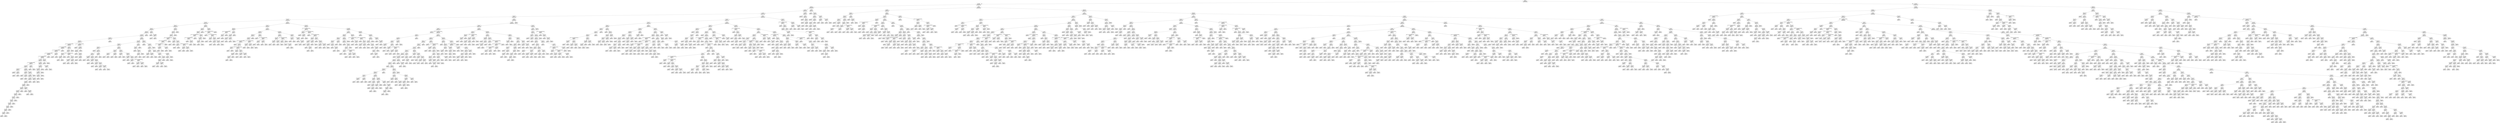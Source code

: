 digraph Tree {
node [shape=box, style="rounded", color="black", fontname=helvetica] ;
edge [fontname=helvetica] ;
0 [label="85 <= 4.2\ngini = 0.5\nsamples = 3682\nvalue = [2854, 2884]"] ;
1 [label="112 <= -0.8\ngini = 0.5\nsamples = 2291\nvalue = [1732, 1840]"] ;
0 -> 1 [labeldistance=2.5, labelangle=45, headlabel="True"] ;
2 [label="210 <= 2.4\ngini = 0.5\nsamples = 1055\nvalue = [836, 788]"] ;
1 -> 2 ;
3 [label="171 <= 1.7\ngini = 0.5\nsamples = 1027\nvalue = [824, 761]"] ;
2 -> 3 ;
4 [label="71 <= -1.4\ngini = 0.5\nsamples = 1005\nvalue = [797, 751]"] ;
3 -> 4 ;
5 [label="234 <= -2.3\ngini = 0.5\nsamples = 715\nvalue = [543, 560]"] ;
4 -> 5 ;
6 [label="287 <= -4.0\ngini = 0.5\nsamples = 411\nvalue = [338, 299]"] ;
5 -> 6 ;
7 [label="311 <= -4.3\ngini = 0.5\nsamples = 239\nvalue = [174, 195]"] ;
6 -> 7 ;
8 [label="381 <= -4.3\ngini = 0.5\nsamples = 214\nvalue = [166, 168]"] ;
7 -> 8 ;
9 [label="238 <= -4.2\ngini = 0.5\nsamples = 195\nvalue = [158, 147]"] ;
8 -> 9 ;
10 [label="380 <= -4.3\ngini = 0.5\nsamples = 190\nvalue = [151, 146]"] ;
9 -> 10 ;
11 [label="242 <= -5.1\ngini = 0.5\nsamples = 188\nvalue = [148, 146]"] ;
10 -> 11 ;
12 [label="300 <= -5.0\ngini = 0.5\nsamples = 128\nvalue = [111, 96]"] ;
11 -> 12 ;
13 [label="349 <= -5.3\ngini = 0.5\nsamples = 126\nvalue = [111, 94]"] ;
12 -> 13 ;
14 [label="25 <= -1.7014117331926443e+38\ngini = 0.5\nsamples = 106\nvalue = [88, 81]"] ;
13 -> 14 ;
15 [label="7 <= -1.7014117331926443e+38\ngini = 0.5\nsamples = 95\nvalue = [84, 70]"] ;
14 -> 15 ;
16 [label="44 <= -1.7014117331926443e+38\ngini = 0.5\nsamples = 93\nvalue = [82, 70]"] ;
15 -> 16 ;
17 [label="41 <= -1.7014117331926443e+38\ngini = 0.5\nsamples = 90\nvalue = [80, 69]"] ;
16 -> 17 ;
18 [label="79 <= -1.7014117331926443e+38\ngini = 0.5\nsamples = 89\nvalue = [80, 68]"] ;
17 -> 18 ;
19 [label="rain <= 427.5\ngini = 0.5\nsamples = 87\nvalue = [77, 66]"] ;
18 -> 19 ;
20 [label="0 <= -1.7014117331926443e+38\ngini = 0.4\nsamples = 59\nvalue = [72, 23]"] ;
19 -> 20 ;
21 [label="rain <= 11.0\ngini = 0.4\nsamples = 57\nvalue = [71, 21]"] ;
20 -> 21 ;
22 [label="rain <= 1.5\ngini = 0.1\nsamples = 21\nvalue = [36, 1]"] ;
21 -> 22 ;
23 [label="gini = 0.0\nsamples = 17\nvalue = [30, 0]"] ;
22 -> 23 ;
24 [label="rain <= 2.5\ngini = 0.2\nsamples = 4\nvalue = [6, 1]"] ;
22 -> 24 ;
25 [label="gini = 0.4\nsamples = 2\nvalue = [2, 1]"] ;
24 -> 25 ;
26 [label="gini = 0.0\nsamples = 2\nvalue = [4, 0]"] ;
24 -> 26 ;
27 [label="rain <= 24.0\ngini = 0.5\nsamples = 36\nvalue = [35, 20]"] ;
21 -> 27 ;
28 [label="rain <= 18.5\ngini = 0.4\nsamples = 4\nvalue = [2, 4]"] ;
27 -> 28 ;
29 [label="gini = 0.0\nsamples = 1\nvalue = [0, 1]"] ;
28 -> 29 ;
30 [label="rain <= 22.5\ngini = 0.5\nsamples = 3\nvalue = [2, 3]"] ;
28 -> 30 ;
31 [label="gini = 0.5\nsamples = 2\nvalue = [2, 2]"] ;
30 -> 31 ;
32 [label="gini = 0.0\nsamples = 1\nvalue = [0, 1]"] ;
30 -> 32 ;
33 [label="rain <= 341.0\ngini = 0.4\nsamples = 32\nvalue = [33, 16]"] ;
27 -> 33 ;
34 [label="rain <= 296.5\ngini = 0.5\nsamples = 31\nvalue = [29, 16]"] ;
33 -> 34 ;
35 [label="rain <= 249.0\ngini = 0.4\nsamples = 27\nvalue = [28, 11]"] ;
34 -> 35 ;
36 [label="rain <= 245.5\ngini = 0.4\nsamples = 25\nvalue = [25, 11]"] ;
35 -> 36 ;
37 [label="rain <= 189.5\ngini = 0.4\nsamples = 24\nvalue = [25, 9]"] ;
36 -> 37 ;
38 [label="rain <= 179.5\ngini = 0.4\nsamples = 17\nvalue = [16, 8]"] ;
37 -> 38 ;
39 [label="rain <= 137.0\ngini = 0.4\nsamples = 15\nvalue = [16, 6]"] ;
38 -> 39 ;
40 [label="rain <= 130.5\ngini = 0.4\nsamples = 12\nvalue = [12, 6]"] ;
39 -> 40 ;
41 [label="rain <= 127.5\ngini = 0.4\nsamples = 11\nvalue = [12, 4]"] ;
40 -> 41 ;
42 [label="rain <= 117.5\ngini = 0.4\nsamples = 9\nvalue = [9, 4]"] ;
41 -> 42 ;
43 [label="rain <= 108.0\ngini = 0.3\nsamples = 7\nvalue = [9, 2]"] ;
42 -> 43 ;
44 [label="rain <= 81.5\ngini = 0.4\nsamples = 5\nvalue = [6, 2]"] ;
43 -> 44 ;
45 [label="rain <= 40.5\ngini = 0.2\nsamples = 4\nvalue = [6, 1]"] ;
44 -> 45 ;
46 [label="rain <= 30.0\ngini = 0.4\nsamples = 2\nvalue = [2, 1]"] ;
45 -> 46 ;
47 [label="gini = 0.0\nsamples = 1\nvalue = [2, 0]"] ;
46 -> 47 ;
48 [label="gini = 0.0\nsamples = 1\nvalue = [0, 1]"] ;
46 -> 48 ;
49 [label="gini = 0.0\nsamples = 2\nvalue = [4, 0]"] ;
45 -> 49 ;
50 [label="gini = 0.0\nsamples = 1\nvalue = [0, 1]"] ;
44 -> 50 ;
51 [label="gini = 0.0\nsamples = 2\nvalue = [3, 0]"] ;
43 -> 51 ;
52 [label="gini = 0.0\nsamples = 2\nvalue = [0, 2]"] ;
42 -> 52 ;
53 [label="gini = 0.0\nsamples = 2\nvalue = [3, 0]"] ;
41 -> 53 ;
54 [label="gini = 0.0\nsamples = 1\nvalue = [0, 2]"] ;
40 -> 54 ;
55 [label="gini = 0.0\nsamples = 3\nvalue = [4, 0]"] ;
39 -> 55 ;
56 [label="gini = 0.0\nsamples = 2\nvalue = [0, 2]"] ;
38 -> 56 ;
57 [label="rain <= 227.0\ngini = 0.2\nsamples = 7\nvalue = [9, 1]"] ;
37 -> 57 ;
58 [label="gini = 0.0\nsamples = 4\nvalue = [6, 0]"] ;
57 -> 58 ;
59 [label="rain <= 235.5\ngini = 0.4\nsamples = 3\nvalue = [3, 1]"] ;
57 -> 59 ;
60 [label="gini = 0.0\nsamples = 1\nvalue = [0, 1]"] ;
59 -> 60 ;
61 [label="gini = 0.0\nsamples = 2\nvalue = [3, 0]"] ;
59 -> 61 ;
62 [label="gini = 0.0\nsamples = 1\nvalue = [0, 2]"] ;
36 -> 62 ;
63 [label="gini = 0.0\nsamples = 2\nvalue = [3, 0]"] ;
35 -> 63 ;
64 [label="rain <= 328.0\ngini = 0.3\nsamples = 4\nvalue = [1, 5]"] ;
34 -> 64 ;
65 [label="gini = 0.0\nsamples = 2\nvalue = [0, 2]"] ;
64 -> 65 ;
66 [label="gini = 0.4\nsamples = 2\nvalue = [1, 3]"] ;
64 -> 66 ;
67 [label="gini = 0.0\nsamples = 1\nvalue = [4, 0]"] ;
33 -> 67 ;
68 [label="rain <= 1.0\ngini = 0.4\nsamples = 2\nvalue = [1, 2]"] ;
20 -> 68 ;
69 [label="gini = 0.0\nsamples = 1\nvalue = [1, 0]"] ;
68 -> 69 ;
70 [label="gini = 0.0\nsamples = 1\nvalue = [0, 2]"] ;
68 -> 70 ;
71 [label="rain <= 4612.0\ngini = 0.2\nsamples = 28\nvalue = [5, 43]"] ;
19 -> 71 ;
72 [label="rain <= 1342.5\ngini = 0.2\nsamples = 26\nvalue = [4, 42]"] ;
71 -> 72 ;
73 [label="rain <= 1272.5\ngini = 0.3\nsamples = 15\nvalue = [4, 19]"] ;
72 -> 73 ;
74 [label="rain <= 660.5\ngini = 0.1\nsamples = 14\nvalue = [1, 19]"] ;
73 -> 74 ;
75 [label="rain <= 611.5\ngini = 0.2\nsamples = 5\nvalue = [1, 6]"] ;
74 -> 75 ;
76 [label="gini = 0.0\nsamples = 4\nvalue = [0, 6]"] ;
75 -> 76 ;
77 [label="gini = 0.0\nsamples = 1\nvalue = [1, 0]"] ;
75 -> 77 ;
78 [label="gini = 0.0\nsamples = 9\nvalue = [0, 13]"] ;
74 -> 78 ;
79 [label="gini = 0.0\nsamples = 1\nvalue = [3, 0]"] ;
73 -> 79 ;
80 [label="gini = 0.0\nsamples = 11\nvalue = [0, 23]"] ;
72 -> 80 ;
81 [label="rain <= 5160.0\ngini = 0.5\nsamples = 2\nvalue = [1, 1]"] ;
71 -> 81 ;
82 [label="gini = 0.0\nsamples = 1\nvalue = [1, 0]"] ;
81 -> 82 ;
83 [label="gini = 0.0\nsamples = 1\nvalue = [0, 1]"] ;
81 -> 83 ;
84 [label="rain <= 44.5\ngini = 0.5\nsamples = 2\nvalue = [3, 2]"] ;
18 -> 84 ;
85 [label="gini = 0.0\nsamples = 1\nvalue = [3, 0]"] ;
84 -> 85 ;
86 [label="gini = 0.0\nsamples = 1\nvalue = [0, 2]"] ;
84 -> 86 ;
87 [label="gini = 0.0\nsamples = 1\nvalue = [0, 1]"] ;
17 -> 87 ;
88 [label="rain <= 48.5\ngini = 0.4\nsamples = 3\nvalue = [2, 1]"] ;
16 -> 88 ;
89 [label="gini = 0.0\nsamples = 2\nvalue = [2, 0]"] ;
88 -> 89 ;
90 [label="gini = 0.0\nsamples = 1\nvalue = [0, 1]"] ;
88 -> 90 ;
91 [label="gini = 0.0\nsamples = 2\nvalue = [2, 0]"] ;
15 -> 91 ;
92 [label="365 <= -5.3\ngini = 0.4\nsamples = 11\nvalue = [4, 11]"] ;
14 -> 92 ;
93 [label="310 <= -5.8\ngini = 0.5\nsamples = 9\nvalue = [4, 7]"] ;
92 -> 93 ;
94 [label="295 <= -5.9\ngini = 0.3\nsamples = 4\nvalue = [1, 5]"] ;
93 -> 94 ;
95 [label="rain <= 288.0\ngini = 0.4\nsamples = 2\nvalue = [1, 2]"] ;
94 -> 95 ;
96 [label="gini = 0.0\nsamples = 1\nvalue = [1, 0]"] ;
95 -> 96 ;
97 [label="gini = 0.0\nsamples = 1\nvalue = [0, 2]"] ;
95 -> 97 ;
98 [label="gini = 0.0\nsamples = 2\nvalue = [0, 3]"] ;
94 -> 98 ;
99 [label="291 <= -1.7014117331926443e+38\ngini = 0.5\nsamples = 5\nvalue = [3, 2]"] ;
93 -> 99 ;
100 [label="gini = 0.0\nsamples = 1\nvalue = [1, 0]"] ;
99 -> 100 ;
101 [label="254 <= -5.6\ngini = 0.5\nsamples = 4\nvalue = [2, 2]"] ;
99 -> 101 ;
102 [label="rain <= 2514.5\ngini = 0.5\nsamples = 2\nvalue = [1, 1]"] ;
101 -> 102 ;
103 [label="gini = 0.0\nsamples = 1\nvalue = [1, 0]"] ;
102 -> 103 ;
104 [label="gini = 0.0\nsamples = 1\nvalue = [0, 1]"] ;
102 -> 104 ;
105 [label="rain <= 35.0\ngini = 0.5\nsamples = 2\nvalue = [1, 1]"] ;
101 -> 105 ;
106 [label="gini = 0.0\nsamples = 1\nvalue = [1, 0]"] ;
105 -> 106 ;
107 [label="gini = 0.0\nsamples = 1\nvalue = [0, 1]"] ;
105 -> 107 ;
108 [label="gini = 0.0\nsamples = 2\nvalue = [0, 4]"] ;
92 -> 108 ;
109 [label="111 <= -1.7014117331926443e+38\ngini = 0.5\nsamples = 20\nvalue = [23, 13]"] ;
13 -> 109 ;
110 [label="gini = 0.0\nsamples = 1\nvalue = [3, 0]"] ;
109 -> 110 ;
111 [label="rain <= 556.0\ngini = 0.5\nsamples = 19\nvalue = [20, 13]"] ;
109 -> 111 ;
112 [label="193 <= -5.0\ngini = 0.3\nsamples = 13\nvalue = [20, 5]"] ;
111 -> 112 ;
113 [label="gini = 0.0\nsamples = 5\nvalue = [12, 0]"] ;
112 -> 113 ;
114 [label="rain <= 3.5\ngini = 0.5\nsamples = 8\nvalue = [8, 5]"] ;
112 -> 114 ;
115 [label="gini = 0.0\nsamples = 3\nvalue = [5, 0]"] ;
114 -> 115 ;
116 [label="rain <= 83.0\ngini = 0.5\nsamples = 5\nvalue = [3, 5]"] ;
114 -> 116 ;
117 [label="gini = 0.0\nsamples = 3\nvalue = [0, 5]"] ;
116 -> 117 ;
118 [label="gini = 0.0\nsamples = 2\nvalue = [3, 0]"] ;
116 -> 118 ;
119 [label="gini = 0.0\nsamples = 6\nvalue = [0, 8]"] ;
111 -> 119 ;
120 [label="gini = 0.0\nsamples = 2\nvalue = [0, 2]"] ;
12 -> 120 ;
121 [label="52 <= -4.6\ngini = 0.5\nsamples = 60\nvalue = [37, 50]"] ;
11 -> 121 ;
122 [label="234 <= -4.8\ngini = 0.4\nsamples = 39\nvalue = [19, 37]"] ;
121 -> 122 ;
123 [label="185 <= -5.0\ngini = 0.5\nsamples = 31\nvalue = [17, 26]"] ;
122 -> 123 ;
124 [label="245 <= -5.1\ngini = 0.4\nsamples = 17\nvalue = [7, 17]"] ;
123 -> 124 ;
125 [label="gini = 0.0\nsamples = 2\nvalue = [0, 3]"] ;
124 -> 125 ;
126 [label="211 <= -5.0\ngini = 0.4\nsamples = 15\nvalue = [7, 14]"] ;
124 -> 126 ;
127 [label="64 <= -5.7\ngini = 0.4\nsamples = 13\nvalue = [6, 13]"] ;
126 -> 127 ;
128 [label="rain <= 2502.5\ngini = 0.4\nsamples = 5\nvalue = [2, 5]"] ;
127 -> 128 ;
129 [label="gini = 0.0\nsamples = 2\nvalue = [2, 0]"] ;
128 -> 129 ;
130 [label="gini = 0.0\nsamples = 3\nvalue = [0, 5]"] ;
128 -> 130 ;
131 [label="149 <= -5.8\ngini = 0.4\nsamples = 8\nvalue = [4, 8]"] ;
127 -> 131 ;
132 [label="rain <= 1934.5\ngini = 0.4\nsamples = 2\nvalue = [1, 2]"] ;
131 -> 132 ;
133 [label="gini = 0.0\nsamples = 1\nvalue = [1, 0]"] ;
132 -> 133 ;
134 [label="gini = 0.0\nsamples = 1\nvalue = [0, 2]"] ;
132 -> 134 ;
135 [label="187 <= -5.1\ngini = 0.4\nsamples = 6\nvalue = [3, 6]"] ;
131 -> 135 ;
136 [label="rain <= 164.5\ngini = 0.4\nsamples = 2\nvalue = [1, 2]"] ;
135 -> 136 ;
137 [label="gini = 0.0\nsamples = 1\nvalue = [1, 0]"] ;
136 -> 137 ;
138 [label="gini = 0.0\nsamples = 1\nvalue = [0, 2]"] ;
136 -> 138 ;
139 [label="279 <= -4.9\ngini = 0.4\nsamples = 4\nvalue = [2, 4]"] ;
135 -> 139 ;
140 [label="rain <= 330.5\ngini = 0.4\nsamples = 2\nvalue = [1, 2]"] ;
139 -> 140 ;
141 [label="gini = 0.0\nsamples = 1\nvalue = [0, 2]"] ;
140 -> 141 ;
142 [label="gini = 0.0\nsamples = 1\nvalue = [1, 0]"] ;
140 -> 142 ;
143 [label="rain <= 3455.0\ngini = 0.4\nsamples = 2\nvalue = [1, 2]"] ;
139 -> 143 ;
144 [label="gini = 0.0\nsamples = 1\nvalue = [1, 0]"] ;
143 -> 144 ;
145 [label="gini = 0.0\nsamples = 1\nvalue = [0, 2]"] ;
143 -> 145 ;
146 [label="rain <= 59.0\ngini = 0.5\nsamples = 2\nvalue = [1, 1]"] ;
126 -> 146 ;
147 [label="gini = 0.0\nsamples = 1\nvalue = [1, 0]"] ;
146 -> 147 ;
148 [label="gini = 0.0\nsamples = 1\nvalue = [0, 1]"] ;
146 -> 148 ;
149 [label="125 <= -4.9\ngini = 0.5\nsamples = 14\nvalue = [10, 9]"] ;
123 -> 149 ;
150 [label="184 <= -4.8\ngini = 0.5\nsamples = 4\nvalue = [5, 3]"] ;
149 -> 150 ;
151 [label="rain <= 5.0\ngini = 0.4\nsamples = 2\nvalue = [2, 1]"] ;
150 -> 151 ;
152 [label="gini = 0.0\nsamples = 1\nvalue = [2, 0]"] ;
151 -> 152 ;
153 [label="gini = 0.0\nsamples = 1\nvalue = [0, 1]"] ;
151 -> 153 ;
154 [label="rain <= 15.5\ngini = 0.5\nsamples = 2\nvalue = [3, 2]"] ;
150 -> 154 ;
155 [label="gini = 0.0\nsamples = 1\nvalue = [3, 0]"] ;
154 -> 155 ;
156 [label="gini = 0.0\nsamples = 1\nvalue = [0, 2]"] ;
154 -> 156 ;
157 [label="96 <= -5.0\ngini = 0.5\nsamples = 10\nvalue = [5, 6]"] ;
149 -> 157 ;
158 [label="rain <= 230.5\ngini = 0.4\nsamples = 2\nvalue = [1, 2]"] ;
157 -> 158 ;
159 [label="gini = 0.0\nsamples = 1\nvalue = [0, 2]"] ;
158 -> 159 ;
160 [label="gini = 0.0\nsamples = 1\nvalue = [1, 0]"] ;
158 -> 160 ;
161 [label="209 <= -4.8\ngini = 0.5\nsamples = 8\nvalue = [4, 4]"] ;
157 -> 161 ;
162 [label="rain <= 3521.5\ngini = 0.5\nsamples = 2\nvalue = [1, 1]"] ;
161 -> 162 ;
163 [label="gini = 0.0\nsamples = 1\nvalue = [1, 0]"] ;
162 -> 163 ;
164 [label="gini = 0.0\nsamples = 1\nvalue = [0, 1]"] ;
162 -> 164 ;
165 [label="281 <= -4.7\ngini = 0.5\nsamples = 6\nvalue = [3, 3]"] ;
161 -> 165 ;
166 [label="rain <= 367.0\ngini = 0.5\nsamples = 2\nvalue = [1, 1]"] ;
165 -> 166 ;
167 [label="gini = 0.0\nsamples = 1\nvalue = [1, 0]"] ;
166 -> 167 ;
168 [label="gini = 0.0\nsamples = 1\nvalue = [0, 1]"] ;
166 -> 168 ;
169 [label="109 <= -1.7014117331926443e+38\ngini = 0.5\nsamples = 4\nvalue = [2, 2]"] ;
165 -> 169 ;
170 [label="rain <= 294.5\ngini = 0.5\nsamples = 2\nvalue = [1, 1]"] ;
169 -> 170 ;
171 [label="gini = 0.0\nsamples = 1\nvalue = [1, 0]"] ;
170 -> 171 ;
172 [label="gini = 0.0\nsamples = 1\nvalue = [0, 1]"] ;
170 -> 172 ;
173 [label="rain <= 2927.5\ngini = 0.5\nsamples = 2\nvalue = [1, 1]"] ;
169 -> 173 ;
174 [label="gini = 0.0\nsamples = 1\nvalue = [1, 0]"] ;
173 -> 174 ;
175 [label="gini = 0.0\nsamples = 1\nvalue = [0, 1]"] ;
173 -> 175 ;
176 [label="19 <= -4.4\ngini = 0.3\nsamples = 8\nvalue = [2, 11]"] ;
122 -> 176 ;
177 [label="350 <= -4.7\ngini = 0.2\nsamples = 7\nvalue = [1, 11]"] ;
176 -> 177 ;
178 [label="gini = 0.0\nsamples = 3\nvalue = [0, 6]"] ;
177 -> 178 ;
179 [label="332 <= -4.6\ngini = 0.3\nsamples = 4\nvalue = [1, 5]"] ;
177 -> 179 ;
180 [label="rain <= 5.5\ngini = 0.4\nsamples = 3\nvalue = [1, 3]"] ;
179 -> 180 ;
181 [label="gini = 0.0\nsamples = 1\nvalue = [1, 0]"] ;
180 -> 181 ;
182 [label="gini = 0.0\nsamples = 2\nvalue = [0, 3]"] ;
180 -> 182 ;
183 [label="gini = 0.0\nsamples = 1\nvalue = [0, 2]"] ;
179 -> 183 ;
184 [label="gini = 0.0\nsamples = 1\nvalue = [1, 0]"] ;
176 -> 184 ;
185 [label="268 <= -4.6\ngini = 0.5\nsamples = 21\nvalue = [18, 13]"] ;
121 -> 185 ;
186 [label="gini = 0.0\nsamples = 3\nvalue = [5, 0]"] ;
185 -> 186 ;
187 [label="275 <= -4.5\ngini = 0.5\nsamples = 18\nvalue = [13, 13]"] ;
185 -> 187 ;
188 [label="81 <= -4.6\ngini = 0.5\nsamples = 17\nvalue = [11, 13]"] ;
187 -> 188 ;
189 [label="78 <= -4.5\ngini = 0.5\nsamples = 6\nvalue = [4, 7]"] ;
188 -> 189 ;
190 [label="rain <= 81.5\ngini = 0.4\nsamples = 2\nvalue = [1, 2]"] ;
189 -> 190 ;
191 [label="gini = 0.0\nsamples = 1\nvalue = [1, 0]"] ;
190 -> 191 ;
192 [label="gini = 0.0\nsamples = 1\nvalue = [0, 2]"] ;
190 -> 192 ;
193 [label="rain <= 169.0\ngini = 0.5\nsamples = 4\nvalue = [3, 5]"] ;
189 -> 193 ;
194 [label="gini = 0.0\nsamples = 2\nvalue = [0, 5]"] ;
193 -> 194 ;
195 [label="gini = 0.0\nsamples = 2\nvalue = [3, 0]"] ;
193 -> 195 ;
196 [label="237 <= -4.4\ngini = 0.5\nsamples = 11\nvalue = [7, 6]"] ;
188 -> 196 ;
197 [label="rain <= 0.5\ngini = 0.5\nsamples = 8\nvalue = [4, 4]"] ;
196 -> 197 ;
198 [label="gini = 0.0\nsamples = 2\nvalue = [2, 0]"] ;
197 -> 198 ;
199 [label="276 <= -4.6\ngini = 0.4\nsamples = 6\nvalue = [2, 4]"] ;
197 -> 199 ;
200 [label="283 <= -4.4\ngini = 0.5\nsamples = 4\nvalue = [2, 2]"] ;
199 -> 200 ;
201 [label="rain <= 155.5\ngini = 0.5\nsamples = 2\nvalue = [1, 1]"] ;
200 -> 201 ;
202 [label="gini = 0.0\nsamples = 1\nvalue = [0, 1]"] ;
201 -> 202 ;
203 [label="gini = 0.0\nsamples = 1\nvalue = [1, 0]"] ;
201 -> 203 ;
204 [label="rain <= 1368.5\ngini = 0.5\nsamples = 2\nvalue = [1, 1]"] ;
200 -> 204 ;
205 [label="gini = 0.0\nsamples = 1\nvalue = [0, 1]"] ;
204 -> 205 ;
206 [label="gini = 0.0\nsamples = 1\nvalue = [1, 0]"] ;
204 -> 206 ;
207 [label="gini = 0.0\nsamples = 2\nvalue = [0, 2]"] ;
199 -> 207 ;
208 [label="rain <= 6.0\ngini = 0.5\nsamples = 3\nvalue = [3, 2]"] ;
196 -> 208 ;
209 [label="rain <= 2.0\ngini = 0.4\nsamples = 2\nvalue = [1, 2]"] ;
208 -> 209 ;
210 [label="gini = 0.0\nsamples = 1\nvalue = [1, 0]"] ;
209 -> 210 ;
211 [label="gini = 0.0\nsamples = 1\nvalue = [0, 2]"] ;
209 -> 211 ;
212 [label="gini = 0.0\nsamples = 1\nvalue = [2, 0]"] ;
208 -> 212 ;
213 [label="gini = 0.0\nsamples = 1\nvalue = [2, 0]"] ;
187 -> 213 ;
214 [label="gini = 0.0\nsamples = 2\nvalue = [3, 0]"] ;
10 -> 214 ;
215 [label="69 <= -3.7\ngini = 0.2\nsamples = 5\nvalue = [7, 1]"] ;
9 -> 215 ;
216 [label="gini = 0.0\nsamples = 3\nvalue = [6, 0]"] ;
215 -> 216 ;
217 [label="rain <= 580.0\ngini = 0.5\nsamples = 2\nvalue = [1, 1]"] ;
215 -> 217 ;
218 [label="gini = 0.0\nsamples = 1\nvalue = [1, 0]"] ;
217 -> 218 ;
219 [label="gini = 0.0\nsamples = 1\nvalue = [0, 1]"] ;
217 -> 219 ;
220 [label="125 <= -3.2\ngini = 0.4\nsamples = 19\nvalue = [8, 21]"] ;
8 -> 220 ;
221 [label="361 <= 1.0\ngini = 0.4\nsamples = 18\nvalue = [7, 21]"] ;
220 -> 221 ;
222 [label="115 <= -4.3\ngini = 0.3\nsamples = 17\nvalue = [6, 21]"] ;
221 -> 222 ;
223 [label="162 <= -1.7014117331926443e+38\ngini = 0.2\nsamples = 9\nvalue = [2, 14]"] ;
222 -> 223 ;
224 [label="240 <= -1.7014117331926443e+38\ngini = 0.3\nsamples = 5\nvalue = [2, 8]"] ;
223 -> 224 ;
225 [label="304 <= -1.7014117331926443e+38\ngini = 0.4\nsamples = 4\nvalue = [2, 6]"] ;
224 -> 225 ;
226 [label="rain <= 1819.5\ngini = 0.3\nsamples = 2\nvalue = [1, 4]"] ;
225 -> 226 ;
227 [label="gini = 0.0\nsamples = 1\nvalue = [1, 0]"] ;
226 -> 227 ;
228 [label="gini = 0.0\nsamples = 1\nvalue = [0, 4]"] ;
226 -> 228 ;
229 [label="rain <= 624.0\ngini = 0.4\nsamples = 2\nvalue = [1, 2]"] ;
225 -> 229 ;
230 [label="gini = 0.0\nsamples = 1\nvalue = [1, 0]"] ;
229 -> 230 ;
231 [label="gini = 0.0\nsamples = 1\nvalue = [0, 2]"] ;
229 -> 231 ;
232 [label="gini = 0.0\nsamples = 1\nvalue = [0, 2]"] ;
224 -> 232 ;
233 [label="gini = 0.0\nsamples = 4\nvalue = [0, 6]"] ;
223 -> 233 ;
234 [label="95 <= -4.2\ngini = 0.5\nsamples = 8\nvalue = [4, 7]"] ;
222 -> 234 ;
235 [label="rain <= 0.5\ngini = 0.5\nsamples = 2\nvalue = [1, 1]"] ;
234 -> 235 ;
236 [label="gini = 0.0\nsamples = 1\nvalue = [1, 0]"] ;
235 -> 236 ;
237 [label="gini = 0.0\nsamples = 1\nvalue = [0, 1]"] ;
235 -> 237 ;
238 [label="71 <= -4.0\ngini = 0.4\nsamples = 6\nvalue = [3, 6]"] ;
234 -> 238 ;
239 [label="rain <= 8.5\ngini = 0.4\nsamples = 2\nvalue = [1, 2]"] ;
238 -> 239 ;
240 [label="gini = 0.0\nsamples = 1\nvalue = [1, 0]"] ;
239 -> 240 ;
241 [label="gini = 0.0\nsamples = 1\nvalue = [0, 2]"] ;
239 -> 241 ;
242 [label="119 <= -1.7014117331926443e+38\ngini = 0.4\nsamples = 4\nvalue = [2, 4]"] ;
238 -> 242 ;
243 [label="rain <= 96.5\ngini = 0.4\nsamples = 2\nvalue = [1, 2]"] ;
242 -> 243 ;
244 [label="gini = 0.0\nsamples = 1\nvalue = [1, 0]"] ;
243 -> 244 ;
245 [label="gini = 0.0\nsamples = 1\nvalue = [0, 2]"] ;
243 -> 245 ;
246 [label="rain <= 194.5\ngini = 0.4\nsamples = 2\nvalue = [1, 2]"] ;
242 -> 246 ;
247 [label="gini = 0.0\nsamples = 1\nvalue = [0, 2]"] ;
246 -> 247 ;
248 [label="gini = 0.0\nsamples = 1\nvalue = [1, 0]"] ;
246 -> 248 ;
249 [label="gini = 0.0\nsamples = 1\nvalue = [1, 0]"] ;
221 -> 249 ;
250 [label="gini = 0.0\nsamples = 1\nvalue = [1, 0]"] ;
220 -> 250 ;
251 [label="60 <= -3.3\ngini = 0.4\nsamples = 25\nvalue = [8, 27]"] ;
7 -> 251 ;
252 [label="197 <= -4.2\ngini = 0.2\nsamples = 17\nvalue = [3, 23]"] ;
251 -> 252 ;
253 [label="346 <= -5.1\ngini = 0.4\nsamples = 8\nvalue = [3, 7]"] ;
252 -> 253 ;
254 [label="248 <= -1.7014117331926443e+38\ngini = 0.5\nsamples = 4\nvalue = [2, 3]"] ;
253 -> 254 ;
255 [label="337 <= -1.7014117331926443e+38\ngini = 0.4\nsamples = 3\nvalue = [1, 3]"] ;
254 -> 255 ;
256 [label="gini = 0.0\nsamples = 1\nvalue = [0, 1]"] ;
255 -> 256 ;
257 [label="rain <= 543.0\ngini = 0.4\nsamples = 2\nvalue = [1, 2]"] ;
255 -> 257 ;
258 [label="gini = 0.0\nsamples = 1\nvalue = [0, 2]"] ;
257 -> 258 ;
259 [label="gini = 0.0\nsamples = 1\nvalue = [1, 0]"] ;
257 -> 259 ;
260 [label="gini = 0.0\nsamples = 1\nvalue = [1, 0]"] ;
254 -> 260 ;
261 [label="307 <= -4.2\ngini = 0.3\nsamples = 4\nvalue = [1, 4]"] ;
253 -> 261 ;
262 [label="rain <= 2308.5\ngini = 0.4\nsamples = 3\nvalue = [1, 3]"] ;
261 -> 262 ;
263 [label="rain <= 426.0\ngini = 0.5\nsamples = 2\nvalue = [1, 1]"] ;
262 -> 263 ;
264 [label="gini = 0.0\nsamples = 1\nvalue = [0, 1]"] ;
263 -> 264 ;
265 [label="gini = 0.0\nsamples = 1\nvalue = [1, 0]"] ;
263 -> 265 ;
266 [label="gini = 0.0\nsamples = 1\nvalue = [0, 2]"] ;
262 -> 266 ;
267 [label="gini = 0.0\nsamples = 1\nvalue = [0, 1]"] ;
261 -> 267 ;
268 [label="gini = 0.0\nsamples = 9\nvalue = [0, 16]"] ;
252 -> 268 ;
269 [label="51 <= -1.8\ngini = 0.5\nsamples = 8\nvalue = [5, 4]"] ;
251 -> 269 ;
270 [label="123 <= -1.7014117331926443e+38\ngini = 0.5\nsamples = 7\nvalue = [5, 3]"] ;
269 -> 270 ;
271 [label="gini = 0.0\nsamples = 1\nvalue = [1, 0]"] ;
270 -> 271 ;
272 [label="304 <= -1.7014117331926443e+38\ngini = 0.5\nsamples = 6\nvalue = [4, 3]"] ;
270 -> 272 ;
273 [label="rain <= 14.0\ngini = 0.4\nsamples = 2\nvalue = [2, 1]"] ;
272 -> 273 ;
274 [label="gini = 0.0\nsamples = 1\nvalue = [2, 0]"] ;
273 -> 274 ;
275 [label="gini = 0.0\nsamples = 1\nvalue = [0, 1]"] ;
273 -> 275 ;
276 [label="66 <= -3.8\ngini = 0.5\nsamples = 4\nvalue = [2, 2]"] ;
272 -> 276 ;
277 [label="rain <= 377.5\ngini = 0.5\nsamples = 2\nvalue = [1, 1]"] ;
276 -> 277 ;
278 [label="gini = 0.0\nsamples = 1\nvalue = [0, 1]"] ;
277 -> 278 ;
279 [label="gini = 0.0\nsamples = 1\nvalue = [1, 0]"] ;
277 -> 279 ;
280 [label="rain <= 46.5\ngini = 0.5\nsamples = 2\nvalue = [1, 1]"] ;
276 -> 280 ;
281 [label="gini = 0.0\nsamples = 1\nvalue = [1, 0]"] ;
280 -> 281 ;
282 [label="gini = 0.0\nsamples = 1\nvalue = [0, 1]"] ;
280 -> 282 ;
283 [label="gini = 0.0\nsamples = 1\nvalue = [0, 1]"] ;
269 -> 283 ;
284 [label="363 <= -3.4\ngini = 0.5\nsamples = 172\nvalue = [164, 104]"] ;
6 -> 284 ;
285 [label="39 <= -4.5\ngini = 0.4\nsamples = 62\nvalue = [69, 29]"] ;
284 -> 285 ;
286 [label="155 <= -4.0\ngini = 0.5\nsamples = 10\nvalue = [5, 8]"] ;
285 -> 286 ;
287 [label="285 <= -1.7014117331926443e+38\ngini = 0.2\nsamples = 5\nvalue = [1, 6]"] ;
286 -> 287 ;
288 [label="rain <= 6.5\ngini = 0.4\nsamples = 2\nvalue = [1, 2]"] ;
287 -> 288 ;
289 [label="gini = 0.0\nsamples = 1\nvalue = [1, 0]"] ;
288 -> 289 ;
290 [label="gini = 0.0\nsamples = 1\nvalue = [0, 2]"] ;
288 -> 290 ;
291 [label="gini = 0.0\nsamples = 3\nvalue = [0, 4]"] ;
287 -> 291 ;
292 [label="277 <= -3.4\ngini = 0.4\nsamples = 5\nvalue = [4, 2]"] ;
286 -> 292 ;
293 [label="171 <= -3.9\ngini = 0.5\nsamples = 4\nvalue = [3, 2]"] ;
292 -> 293 ;
294 [label="rain <= 22.0\ngini = 0.4\nsamples = 2\nvalue = [2, 1]"] ;
293 -> 294 ;
295 [label="gini = 0.0\nsamples = 1\nvalue = [2, 0]"] ;
294 -> 295 ;
296 [label="gini = 0.0\nsamples = 1\nvalue = [0, 1]"] ;
294 -> 296 ;
297 [label="rain <= 274.0\ngini = 0.5\nsamples = 2\nvalue = [1, 1]"] ;
293 -> 297 ;
298 [label="gini = 0.0\nsamples = 1\nvalue = [1, 0]"] ;
297 -> 298 ;
299 [label="gini = 0.0\nsamples = 1\nvalue = [0, 1]"] ;
297 -> 299 ;
300 [label="gini = 0.0\nsamples = 1\nvalue = [1, 0]"] ;
292 -> 300 ;
301 [label="147 <= -4.0\ngini = 0.4\nsamples = 52\nvalue = [64, 21]"] ;
285 -> 301 ;
302 [label="189 <= -3.9\ngini = 0.5\nsamples = 24\nvalue = [22, 13]"] ;
301 -> 302 ;
303 [label="193 <= -4.0\ngini = 0.4\nsamples = 19\nvalue = [19, 8]"] ;
302 -> 303 ;
304 [label="69 <= -3.7\ngini = 0.4\nsamples = 17\nvalue = [16, 8]"] ;
303 -> 304 ;
305 [label="218 <= -1.7014117331926443e+38\ngini = 0.4\nsamples = 13\nvalue = [14, 6]"] ;
304 -> 305 ;
306 [label="gini = 0.0\nsamples = 1\nvalue = [1, 0]"] ;
305 -> 306 ;
307 [label="40 <= -4.0\ngini = 0.4\nsamples = 12\nvalue = [13, 6]"] ;
305 -> 307 ;
308 [label="rain <= 3.5\ngini = 0.4\nsamples = 2\nvalue = [3, 1]"] ;
307 -> 308 ;
309 [label="gini = 0.0\nsamples = 1\nvalue = [0, 1]"] ;
308 -> 309 ;
310 [label="gini = 0.0\nsamples = 1\nvalue = [3, 0]"] ;
308 -> 310 ;
311 [label="373 <= -1.7014117331926443e+38\ngini = 0.4\nsamples = 10\nvalue = [10, 5]"] ;
307 -> 311 ;
312 [label="rain <= 477.0\ngini = 0.4\nsamples = 6\nvalue = [6, 3]"] ;
311 -> 312 ;
313 [label="rain <= 166.0\ngini = 0.5\nsamples = 5\nvalue = [2, 3]"] ;
312 -> 313 ;
314 [label="rain <= 42.5\ngini = 0.4\nsamples = 3\nvalue = [2, 1]"] ;
313 -> 314 ;
315 [label="gini = 0.0\nsamples = 1\nvalue = [0, 1]"] ;
314 -> 315 ;
316 [label="gini = 0.0\nsamples = 2\nvalue = [2, 0]"] ;
314 -> 316 ;
317 [label="gini = 0.0\nsamples = 2\nvalue = [0, 2]"] ;
313 -> 317 ;
318 [label="gini = 0.0\nsamples = 1\nvalue = [4, 0]"] ;
312 -> 318 ;
319 [label="125 <= -4.3\ngini = 0.4\nsamples = 4\nvalue = [4, 2]"] ;
311 -> 319 ;
320 [label="rain <= 1348.0\ngini = 0.4\nsamples = 2\nvalue = [2, 1]"] ;
319 -> 320 ;
321 [label="gini = 0.0\nsamples = 1\nvalue = [2, 0]"] ;
320 -> 321 ;
322 [label="gini = 0.0\nsamples = 1\nvalue = [0, 1]"] ;
320 -> 322 ;
323 [label="rain <= 596.0\ngini = 0.4\nsamples = 2\nvalue = [2, 1]"] ;
319 -> 323 ;
324 [label="gini = 0.0\nsamples = 1\nvalue = [2, 0]"] ;
323 -> 324 ;
325 [label="gini = 0.0\nsamples = 1\nvalue = [0, 1]"] ;
323 -> 325 ;
326 [label="14 <= -1.7014117331926443e+38\ngini = 0.5\nsamples = 4\nvalue = [2, 2]"] ;
304 -> 326 ;
327 [label="rain <= 644.0\ngini = 0.5\nsamples = 2\nvalue = [1, 1]"] ;
326 -> 327 ;
328 [label="gini = 0.0\nsamples = 1\nvalue = [0, 1]"] ;
327 -> 328 ;
329 [label="gini = 0.0\nsamples = 1\nvalue = [1, 0]"] ;
327 -> 329 ;
330 [label="rain <= 257.5\ngini = 0.5\nsamples = 2\nvalue = [1, 1]"] ;
326 -> 330 ;
331 [label="gini = 0.0\nsamples = 1\nvalue = [0, 1]"] ;
330 -> 331 ;
332 [label="gini = 0.0\nsamples = 1\nvalue = [1, 0]"] ;
330 -> 332 ;
333 [label="gini = 0.0\nsamples = 2\nvalue = [3, 0]"] ;
303 -> 333 ;
334 [label="258 <= -4.1\ngini = 0.5\nsamples = 5\nvalue = [3, 5]"] ;
302 -> 334 ;
335 [label="gini = 0.0\nsamples = 1\nvalue = [0, 1]"] ;
334 -> 335 ;
336 [label="100 <= -1.7014117331926443e+38\ngini = 0.5\nsamples = 4\nvalue = [3, 4]"] ;
334 -> 336 ;
337 [label="rain <= 3.0\ngini = 0.5\nsamples = 2\nvalue = [2, 3]"] ;
336 -> 337 ;
338 [label="gini = 0.0\nsamples = 1\nvalue = [2, 0]"] ;
337 -> 338 ;
339 [label="gini = 0.0\nsamples = 1\nvalue = [0, 3]"] ;
337 -> 339 ;
340 [label="rain <= 677.5\ngini = 0.5\nsamples = 2\nvalue = [1, 1]"] ;
336 -> 340 ;
341 [label="gini = 0.0\nsamples = 1\nvalue = [1, 0]"] ;
340 -> 341 ;
342 [label="gini = 0.0\nsamples = 1\nvalue = [0, 1]"] ;
340 -> 342 ;
343 [label="223 <= -2.0\ngini = 0.3\nsamples = 28\nvalue = [42, 8]"] ;
301 -> 343 ;
344 [label="197 <= -4.0\ngini = 0.2\nsamples = 21\nvalue = [32, 3]"] ;
343 -> 344 ;
345 [label="367 <= -3.8\ngini = 0.4\nsamples = 4\nvalue = [6, 2]"] ;
344 -> 345 ;
346 [label="rain <= 267.5\ngini = 0.3\nsamples = 2\nvalue = [4, 1]"] ;
345 -> 346 ;
347 [label="gini = 0.0\nsamples = 1\nvalue = [4, 0]"] ;
346 -> 347 ;
348 [label="gini = 0.0\nsamples = 1\nvalue = [0, 1]"] ;
346 -> 348 ;
349 [label="rain <= 1091.0\ngini = 0.4\nsamples = 2\nvalue = [2, 1]"] ;
345 -> 349 ;
350 [label="gini = 0.0\nsamples = 1\nvalue = [0, 1]"] ;
349 -> 350 ;
351 [label="gini = 0.0\nsamples = 1\nvalue = [2, 0]"] ;
349 -> 351 ;
352 [label="129 <= -1.7014117331926443e+38\ngini = 0.1\nsamples = 17\nvalue = [26, 1]"] ;
344 -> 352 ;
353 [label="118 <= -3.9\ngini = 0.2\nsamples = 4\nvalue = [6, 1]"] ;
352 -> 353 ;
354 [label="gini = 0.0\nsamples = 1\nvalue = [2, 0]"] ;
353 -> 354 ;
355 [label="rain <= 786.5\ngini = 0.3\nsamples = 3\nvalue = [4, 1]"] ;
353 -> 355 ;
356 [label="gini = 0.0\nsamples = 2\nvalue = [4, 0]"] ;
355 -> 356 ;
357 [label="gini = 0.0\nsamples = 1\nvalue = [0, 1]"] ;
355 -> 357 ;
358 [label="gini = 0.0\nsamples = 13\nvalue = [20, 0]"] ;
352 -> 358 ;
359 [label="140 <= 0.6\ngini = 0.4\nsamples = 7\nvalue = [10, 5]"] ;
343 -> 359 ;
360 [label="rain <= 1777.5\ngini = 0.4\nsamples = 2\nvalue = [2, 1]"] ;
359 -> 360 ;
361 [label="gini = 0.0\nsamples = 1\nvalue = [2, 0]"] ;
360 -> 361 ;
362 [label="gini = 0.0\nsamples = 1\nvalue = [0, 1]"] ;
360 -> 362 ;
363 [label="rain <= 289.0\ngini = 0.4\nsamples = 5\nvalue = [8, 4]"] ;
359 -> 363 ;
364 [label="gini = 0.0\nsamples = 2\nvalue = [7, 0]"] ;
363 -> 364 ;
365 [label="rain <= 1909.0\ngini = 0.3\nsamples = 3\nvalue = [1, 4]"] ;
363 -> 365 ;
366 [label="gini = 0.0\nsamples = 2\nvalue = [0, 4]"] ;
365 -> 366 ;
367 [label="gini = 0.0\nsamples = 1\nvalue = [1, 0]"] ;
365 -> 367 ;
368 [label="387 <= -3.0\ngini = 0.5\nsamples = 110\nvalue = [95, 75]"] ;
284 -> 368 ;
369 [label="317 <= -1.7014117331926443e+38\ngini = 0.5\nsamples = 19\nvalue = [12, 20]"] ;
368 -> 369 ;
370 [label="125 <= 1.2\ngini = 0.2\nsamples = 5\nvalue = [6, 1]"] ;
369 -> 370 ;
371 [label="gini = 0.0\nsamples = 3\nvalue = [5, 0]"] ;
370 -> 371 ;
372 [label="rain <= 653.5\ngini = 0.5\nsamples = 2\nvalue = [1, 1]"] ;
370 -> 372 ;
373 [label="gini = 0.0\nsamples = 1\nvalue = [1, 0]"] ;
372 -> 373 ;
374 [label="gini = 0.0\nsamples = 1\nvalue = [0, 1]"] ;
372 -> 374 ;
375 [label="86 <= -1.7014117331926443e+38\ngini = 0.4\nsamples = 14\nvalue = [6, 19]"] ;
369 -> 375 ;
376 [label="gini = 0.0\nsamples = 1\nvalue = [1, 0]"] ;
375 -> 376 ;
377 [label="92 <= -1.7014117331926443e+38\ngini = 0.3\nsamples = 13\nvalue = [5, 19]"] ;
375 -> 377 ;
378 [label="341 <= -1.1\ngini = 0.5\nsamples = 6\nvalue = [3, 5]"] ;
377 -> 378 ;
379 [label="rain <= 88.5\ngini = 0.5\nsamples = 4\nvalue = [2, 3]"] ;
378 -> 379 ;
380 [label="gini = 0.0\nsamples = 1\nvalue = [0, 2]"] ;
379 -> 380 ;
381 [label="rain <= 189.5\ngini = 0.4\nsamples = 3\nvalue = [2, 1]"] ;
379 -> 381 ;
382 [label="gini = 0.0\nsamples = 1\nvalue = [1, 0]"] ;
381 -> 382 ;
383 [label="rain <= 301.0\ngini = 0.5\nsamples = 2\nvalue = [1, 1]"] ;
381 -> 383 ;
384 [label="gini = 0.0\nsamples = 1\nvalue = [0, 1]"] ;
383 -> 384 ;
385 [label="gini = 0.0\nsamples = 1\nvalue = [1, 0]"] ;
383 -> 385 ;
386 [label="rain <= 1699.5\ngini = 0.4\nsamples = 2\nvalue = [1, 2]"] ;
378 -> 386 ;
387 [label="gini = 0.0\nsamples = 1\nvalue = [0, 2]"] ;
386 -> 387 ;
388 [label="gini = 0.0\nsamples = 1\nvalue = [1, 0]"] ;
386 -> 388 ;
389 [label="278 <= -3.4\ngini = 0.2\nsamples = 7\nvalue = [2, 14]"] ;
377 -> 389 ;
390 [label="gini = 0.0\nsamples = 2\nvalue = [0, 4]"] ;
389 -> 390 ;
391 [label="280 <= -3.1\ngini = 0.3\nsamples = 5\nvalue = [2, 10]"] ;
389 -> 391 ;
392 [label="rain <= 262.0\ngini = 0.3\nsamples = 2\nvalue = [1, 4]"] ;
391 -> 392 ;
393 [label="gini = 0.0\nsamples = 1\nvalue = [1, 0]"] ;
392 -> 393 ;
394 [label="gini = 0.0\nsamples = 1\nvalue = [0, 4]"] ;
392 -> 394 ;
395 [label="rain <= 2090.5\ngini = 0.2\nsamples = 3\nvalue = [1, 6]"] ;
391 -> 395 ;
396 [label="gini = 0.0\nsamples = 1\nvalue = [1, 0]"] ;
395 -> 396 ;
397 [label="gini = 0.0\nsamples = 2\nvalue = [0, 6]"] ;
395 -> 397 ;
398 [label="rain <= 426.5\ngini = 0.5\nsamples = 91\nvalue = [83, 55]"] ;
368 -> 398 ;
399 [label="177 <= -1.9\ngini = 0.3\nsamples = 57\nvalue = [75, 13]"] ;
398 -> 399 ;
400 [label="323 <= -3.1\ngini = 0.2\nsamples = 47\nvalue = [66, 6]"] ;
399 -> 400 ;
401 [label="235 <= -2.7\ngini = 0.4\nsamples = 8\nvalue = [10, 3]"] ;
400 -> 401 ;
402 [label="340 <= -3.3\ngini = 0.2\nsamples = 6\nvalue = [9, 1]"] ;
401 -> 402 ;
403 [label="gini = 0.0\nsamples = 2\nvalue = [4, 0]"] ;
402 -> 403 ;
404 [label="rain <= 177.0\ngini = 0.3\nsamples = 4\nvalue = [5, 1]"] ;
402 -> 404 ;
405 [label="gini = 0.0\nsamples = 2\nvalue = [4, 0]"] ;
404 -> 405 ;
406 [label="rain <= 367.5\ngini = 0.5\nsamples = 2\nvalue = [1, 1]"] ;
404 -> 406 ;
407 [label="gini = 0.0\nsamples = 1\nvalue = [0, 1]"] ;
406 -> 407 ;
408 [label="gini = 0.0\nsamples = 1\nvalue = [1, 0]"] ;
406 -> 408 ;
409 [label="rain <= 24.0\ngini = 0.4\nsamples = 2\nvalue = [1, 2]"] ;
401 -> 409 ;
410 [label="gini = 0.0\nsamples = 1\nvalue = [1, 0]"] ;
409 -> 410 ;
411 [label="gini = 0.0\nsamples = 1\nvalue = [0, 2]"] ;
409 -> 411 ;
412 [label="189 <= -3.1\ngini = 0.1\nsamples = 39\nvalue = [56, 3]"] ;
400 -> 412 ;
413 [label="276 <= -3.4\ngini = 0.3\nsamples = 10\nvalue = [16, 3]"] ;
412 -> 413 ;
414 [label="gini = 0.0\nsamples = 2\nvalue = [5, 0]"] ;
413 -> 414 ;
415 [label="50 <= -1.3\ngini = 0.3\nsamples = 8\nvalue = [11, 3]"] ;
413 -> 415 ;
416 [label="394 <= -2.3\ngini = 0.4\nsamples = 7\nvalue = [10, 3]"] ;
415 -> 416 ;
417 [label="rain <= 2.0\ngini = 0.3\nsamples = 2\nvalue = [4, 1]"] ;
416 -> 417 ;
418 [label="gini = 0.0\nsamples = 1\nvalue = [4, 0]"] ;
417 -> 418 ;
419 [label="gini = 0.0\nsamples = 1\nvalue = [0, 1]"] ;
417 -> 419 ;
420 [label="57 <= -1.7014117331926443e+38\ngini = 0.4\nsamples = 5\nvalue = [6, 2]"] ;
416 -> 420 ;
421 [label="rain <= 21.0\ngini = 0.4\nsamples = 2\nvalue = [3, 1]"] ;
420 -> 421 ;
422 [label="gini = 0.0\nsamples = 1\nvalue = [3, 0]"] ;
421 -> 422 ;
423 [label="gini = 0.0\nsamples = 1\nvalue = [0, 1]"] ;
421 -> 423 ;
424 [label="rain <= 180.5\ngini = 0.4\nsamples = 3\nvalue = [3, 1]"] ;
420 -> 424 ;
425 [label="gini = 0.0\nsamples = 1\nvalue = [0, 1]"] ;
424 -> 425 ;
426 [label="gini = 0.0\nsamples = 2\nvalue = [3, 0]"] ;
424 -> 426 ;
427 [label="gini = 0.0\nsamples = 1\nvalue = [1, 0]"] ;
415 -> 427 ;
428 [label="gini = 0.0\nsamples = 29\nvalue = [40, 0]"] ;
412 -> 428 ;
429 [label="110 <= -2.2\ngini = 0.5\nsamples = 10\nvalue = [9, 7]"] ;
399 -> 429 ;
430 [label="110 <= -1.7014117331926443e+38\ngini = 0.3\nsamples = 5\nvalue = [7, 2]"] ;
429 -> 430 ;
431 [label="gini = 0.0\nsamples = 2\nvalue = [3, 0]"] ;
430 -> 431 ;
432 [label="rain <= 16.0\ngini = 0.4\nsamples = 3\nvalue = [4, 2]"] ;
430 -> 432 ;
433 [label="gini = 0.0\nsamples = 2\nvalue = [4, 0]"] ;
432 -> 433 ;
434 [label="gini = 0.0\nsamples = 1\nvalue = [0, 2]"] ;
432 -> 434 ;
435 [label="267 <= -1.7014117331926443e+38\ngini = 0.4\nsamples = 5\nvalue = [2, 5]"] ;
429 -> 435 ;
436 [label="gini = 0.0\nsamples = 1\nvalue = [0, 1]"] ;
435 -> 436 ;
437 [label="345 <= -1.2\ngini = 0.4\nsamples = 4\nvalue = [2, 4]"] ;
435 -> 437 ;
438 [label="rain <= 102.5\ngini = 0.4\nsamples = 2\nvalue = [1, 2]"] ;
437 -> 438 ;
439 [label="gini = 0.0\nsamples = 1\nvalue = [1, 0]"] ;
438 -> 439 ;
440 [label="gini = 0.0\nsamples = 1\nvalue = [0, 2]"] ;
438 -> 440 ;
441 [label="rain <= 146.5\ngini = 0.4\nsamples = 2\nvalue = [1, 2]"] ;
437 -> 441 ;
442 [label="gini = 0.0\nsamples = 1\nvalue = [0, 2]"] ;
441 -> 442 ;
443 [label="gini = 0.0\nsamples = 1\nvalue = [1, 0]"] ;
441 -> 443 ;
444 [label="351 <= -3.0\ngini = 0.3\nsamples = 34\nvalue = [8, 42]"] ;
398 -> 444 ;
445 [label="gini = 0.0\nsamples = 1\nvalue = [2, 0]"] ;
444 -> 445 ;
446 [label="131 <= -2.0\ngini = 0.2\nsamples = 33\nvalue = [6, 42]"] ;
444 -> 446 ;
447 [label="22 <= -2.9\ngini = 0.1\nsamples = 29\nvalue = [3, 39]"] ;
446 -> 447 ;
448 [label="275 <= -3.0\ngini = 0.3\nsamples = 11\nvalue = [3, 13]"] ;
447 -> 448 ;
449 [label="gini = 0.0\nsamples = 6\nvalue = [0, 8]"] ;
448 -> 449 ;
450 [label="271 <= -3.1\ngini = 0.5\nsamples = 5\nvalue = [3, 5]"] ;
448 -> 450 ;
451 [label="gini = 0.0\nsamples = 1\nvalue = [0, 1]"] ;
450 -> 451 ;
452 [label="rain <= 2342.5\ngini = 0.5\nsamples = 4\nvalue = [3, 4]"] ;
450 -> 452 ;
453 [label="325 <= -1.7\ngini = 0.4\nsamples = 3\nvalue = [3, 1]"] ;
452 -> 453 ;
454 [label="gini = 0.0\nsamples = 1\nvalue = [2, 0]"] ;
453 -> 454 ;
455 [label="rain <= 1278.5\ngini = 0.5\nsamples = 2\nvalue = [1, 1]"] ;
453 -> 455 ;
456 [label="gini = 0.0\nsamples = 1\nvalue = [0, 1]"] ;
455 -> 456 ;
457 [label="gini = 0.0\nsamples = 1\nvalue = [1, 0]"] ;
455 -> 457 ;
458 [label="gini = 0.0\nsamples = 1\nvalue = [0, 3]"] ;
452 -> 458 ;
459 [label="gini = 0.0\nsamples = 18\nvalue = [0, 26]"] ;
447 -> 459 ;
460 [label="168 <= -2.0\ngini = 0.5\nsamples = 4\nvalue = [3, 3]"] ;
446 -> 460 ;
461 [label="gini = 0.0\nsamples = 1\nvalue = [1, 0]"] ;
460 -> 461 ;
462 [label="rain <= 3956.5\ngini = 0.5\nsamples = 3\nvalue = [2, 3]"] ;
460 -> 462 ;
463 [label="gini = 0.0\nsamples = 1\nvalue = [2, 0]"] ;
462 -> 463 ;
464 [label="gini = 0.0\nsamples = 2\nvalue = [0, 3]"] ;
462 -> 464 ;
465 [label="167 <= 1.8\ngini = 0.5\nsamples = 304\nvalue = [205, 261]"] ;
5 -> 465 ;
466 [label="122 <= -1.1\ngini = 0.5\nsamples = 303\nvalue = [200, 261]"] ;
465 -> 466 ;
467 [label="156 <= -1.5\ngini = 0.5\nsamples = 254\nvalue = [177, 208]"] ;
466 -> 467 ;
468 [label="rain <= 0.5\ngini = 0.5\nsamples = 184\nvalue = [118, 159]"] ;
467 -> 468 ;
469 [label="gini = 0.0\nsamples = 31\nvalue = [40, 0]"] ;
468 -> 469 ;
470 [label="323 <= -1.7014117331926443e+38\ngini = 0.4\nsamples = 153\nvalue = [78, 159]"] ;
468 -> 470 ;
471 [label="22 <= -1.7\ngini = 0.5\nsamples = 11\nvalue = [11, 9]"] ;
470 -> 471 ;
472 [label="377 <= 5.9\ngini = 0.5\nsamples = 10\nvalue = [7, 9]"] ;
471 -> 472 ;
473 [label="12 <= -1.7\ngini = 0.5\nsamples = 8\nvalue = [6, 6]"] ;
472 -> 473 ;
474 [label="rain <= 325.5\ngini = 0.5\nsamples = 2\nvalue = [2, 2]"] ;
473 -> 474 ;
475 [label="gini = 0.0\nsamples = 1\nvalue = [2, 0]"] ;
474 -> 475 ;
476 [label="gini = 0.0\nsamples = 1\nvalue = [0, 2]"] ;
474 -> 476 ;
477 [label="30 <= -1.5\ngini = 0.5\nsamples = 6\nvalue = [4, 4]"] ;
473 -> 477 ;
478 [label="rain <= 1466.0\ngini = 0.5\nsamples = 2\nvalue = [1, 1]"] ;
477 -> 478 ;
479 [label="gini = 0.0\nsamples = 1\nvalue = [1, 0]"] ;
478 -> 479 ;
480 [label="gini = 0.0\nsamples = 1\nvalue = [0, 1]"] ;
478 -> 480 ;
481 [label="69 <= -1.7014117331926443e+38\ngini = 0.5\nsamples = 4\nvalue = [3, 3]"] ;
477 -> 481 ;
482 [label="rain <= 1018.5\ngini = 0.5\nsamples = 2\nvalue = [1, 1]"] ;
481 -> 482 ;
483 [label="gini = 0.0\nsamples = 1\nvalue = [1, 0]"] ;
482 -> 483 ;
484 [label="gini = 0.0\nsamples = 1\nvalue = [0, 1]"] ;
482 -> 484 ;
485 [label="rain <= 441.0\ngini = 0.5\nsamples = 2\nvalue = [2, 2]"] ;
481 -> 485 ;
486 [label="gini = 0.0\nsamples = 1\nvalue = [2, 0]"] ;
485 -> 486 ;
487 [label="gini = 0.0\nsamples = 1\nvalue = [0, 2]"] ;
485 -> 487 ;
488 [label="rain <= 435.5\ngini = 0.4\nsamples = 2\nvalue = [1, 3]"] ;
472 -> 488 ;
489 [label="gini = 0.0\nsamples = 1\nvalue = [1, 0]"] ;
488 -> 489 ;
490 [label="gini = 0.0\nsamples = 1\nvalue = [0, 3]"] ;
488 -> 490 ;
491 [label="gini = 0.0\nsamples = 1\nvalue = [4, 0]"] ;
471 -> 491 ;
492 [label="331 <= -1.6\ngini = 0.4\nsamples = 142\nvalue = [67, 150]"] ;
470 -> 492 ;
493 [label="169 <= -1.8\ngini = 0.4\nsamples = 107\nvalue = [45, 122]"] ;
492 -> 493 ;
494 [label="208 <= -1.7\ngini = 0.4\nsamples = 80\nvalue = [40, 85]"] ;
493 -> 494 ;
495 [label="158 <= -1.4\ngini = 0.4\nsamples = 79\nvalue = [39, 85]"] ;
494 -> 495 ;
496 [label="117 <= -1.8\ngini = 0.4\nsamples = 78\nvalue = [39, 81]"] ;
495 -> 496 ;
497 [label="359 <= -1.9\ngini = 0.4\nsamples = 70\nvalue = [33, 75]"] ;
496 -> 497 ;
498 [label="191 <= -2.4\ngini = 0.4\nsamples = 66\nvalue = [31, 73]"] ;
497 -> 498 ;
499 [label="gini = 0.0\nsamples = 2\nvalue = [0, 3]"] ;
498 -> 499 ;
500 [label="rain <= 1292.0\ngini = 0.4\nsamples = 64\nvalue = [31, 70]"] ;
498 -> 500 ;
501 [label="184 <= -2.0\ngini = 0.5\nsamples = 46\nvalue = [30, 39]"] ;
500 -> 501 ;
502 [label="236 <= -2.3\ngini = 0.5\nsamples = 43\nvalue = [27, 39]"] ;
501 -> 502 ;
503 [label="gini = 0.0\nsamples = 2\nvalue = [2, 0]"] ;
502 -> 503 ;
504 [label="215 <= -2.2\ngini = 0.5\nsamples = 41\nvalue = [25, 39]"] ;
502 -> 504 ;
505 [label="139 <= -2.3\ngini = 0.5\nsamples = 25\nvalue = [17, 21]"] ;
504 -> 505 ;
506 [label="349 <= -1.9\ngini = 0.5\nsamples = 24\nvalue = [16, 21]"] ;
505 -> 506 ;
507 [label="21 <= -2.1\ngini = 0.4\nsamples = 4\nvalue = [2, 4]"] ;
506 -> 507 ;
508 [label="rain <= 1044.0\ngini = 0.4\nsamples = 2\nvalue = [1, 2]"] ;
507 -> 508 ;
509 [label="gini = 0.0\nsamples = 1\nvalue = [1, 0]"] ;
508 -> 509 ;
510 [label="gini = 0.0\nsamples = 1\nvalue = [0, 2]"] ;
508 -> 510 ;
511 [label="rain <= 66.0\ngini = 0.4\nsamples = 2\nvalue = [1, 2]"] ;
507 -> 511 ;
512 [label="gini = 0.0\nsamples = 1\nvalue = [0, 2]"] ;
511 -> 512 ;
513 [label="gini = 0.0\nsamples = 1\nvalue = [1, 0]"] ;
511 -> 513 ;
514 [label="rain <= 65.0\ngini = 0.5\nsamples = 20\nvalue = [14, 17]"] ;
506 -> 514 ;
515 [label="rain <= 6.0\ngini = 0.3\nsamples = 7\nvalue = [2, 9]"] ;
514 -> 515 ;
516 [label="gini = 0.0\nsamples = 3\nvalue = [0, 3]"] ;
515 -> 516 ;
517 [label="rain <= 12.5\ngini = 0.4\nsamples = 4\nvalue = [2, 6]"] ;
515 -> 517 ;
518 [label="gini = 0.0\nsamples = 1\nvalue = [1, 0]"] ;
517 -> 518 ;
519 [label="rain <= 23.5\ngini = 0.2\nsamples = 3\nvalue = [1, 6]"] ;
517 -> 519 ;
520 [label="gini = 0.0\nsamples = 1\nvalue = [0, 3]"] ;
519 -> 520 ;
521 [label="rain <= 31.5\ngini = 0.4\nsamples = 2\nvalue = [1, 3]"] ;
519 -> 521 ;
522 [label="gini = 0.0\nsamples = 1\nvalue = [1, 0]"] ;
521 -> 522 ;
523 [label="gini = 0.0\nsamples = 1\nvalue = [0, 3]"] ;
521 -> 523 ;
524 [label="rain <= 369.5\ngini = 0.5\nsamples = 13\nvalue = [12, 8]"] ;
514 -> 524 ;
525 [label="rain <= 130.5\ngini = 0.2\nsamples = 5\nvalue = [7, 1]"] ;
524 -> 525 ;
526 [label="rain <= 112.5\ngini = 0.4\nsamples = 2\nvalue = [2, 1]"] ;
525 -> 526 ;
527 [label="gini = 0.0\nsamples = 1\nvalue = [2, 0]"] ;
526 -> 527 ;
528 [label="gini = 0.0\nsamples = 1\nvalue = [0, 1]"] ;
526 -> 528 ;
529 [label="gini = 0.0\nsamples = 3\nvalue = [5, 0]"] ;
525 -> 529 ;
530 [label="rain <= 518.0\ngini = 0.5\nsamples = 8\nvalue = [5, 7]"] ;
524 -> 530 ;
531 [label="gini = 0.0\nsamples = 1\nvalue = [0, 3]"] ;
530 -> 531 ;
532 [label="rain <= 1148.0\ngini = 0.5\nsamples = 7\nvalue = [5, 4]"] ;
530 -> 532 ;
533 [label="rain <= 964.5\ngini = 0.4\nsamples = 6\nvalue = [5, 2]"] ;
532 -> 533 ;
534 [label="rain <= 572.5\ngini = 0.5\nsamples = 4\nvalue = [2, 2]"] ;
533 -> 534 ;
535 [label="gini = 0.0\nsamples = 2\nvalue = [2, 0]"] ;
534 -> 535 ;
536 [label="gini = 0.0\nsamples = 2\nvalue = [0, 2]"] ;
534 -> 536 ;
537 [label="gini = 0.0\nsamples = 2\nvalue = [3, 0]"] ;
533 -> 537 ;
538 [label="gini = 0.0\nsamples = 1\nvalue = [0, 2]"] ;
532 -> 538 ;
539 [label="gini = 0.0\nsamples = 1\nvalue = [1, 0]"] ;
505 -> 539 ;
540 [label="125 <= -1.9\ngini = 0.4\nsamples = 16\nvalue = [8, 18]"] ;
504 -> 540 ;
541 [label="240 <= -1.9\ngini = 0.4\nsamples = 15\nvalue = [8, 17]"] ;
540 -> 541 ;
542 [label="247 <= -2.0\ngini = 0.4\nsamples = 6\nvalue = [3, 8]"] ;
541 -> 542 ;
543 [label="rain <= 430.0\ngini = 0.4\nsamples = 2\nvalue = [1, 3]"] ;
542 -> 543 ;
544 [label="gini = 0.0\nsamples = 1\nvalue = [0, 3]"] ;
543 -> 544 ;
545 [label="gini = 0.0\nsamples = 1\nvalue = [1, 0]"] ;
543 -> 545 ;
546 [label="rain <= 87.5\ngini = 0.4\nsamples = 4\nvalue = [2, 5]"] ;
542 -> 546 ;
547 [label="gini = 0.0\nsamples = 2\nvalue = [0, 3]"] ;
546 -> 547 ;
548 [label="rain <= 460.5\ngini = 0.5\nsamples = 2\nvalue = [2, 2]"] ;
546 -> 548 ;
549 [label="gini = 0.0\nsamples = 1\nvalue = [2, 0]"] ;
548 -> 549 ;
550 [label="gini = 0.0\nsamples = 1\nvalue = [0, 2]"] ;
548 -> 550 ;
551 [label="399 <= -1.9\ngini = 0.5\nsamples = 9\nvalue = [5, 9]"] ;
541 -> 551 ;
552 [label="rain <= 616.0\ngini = 0.5\nsamples = 7\nvalue = [4, 7]"] ;
551 -> 552 ;
553 [label="rain <= 304.0\ngini = 0.5\nsamples = 5\nvalue = [4, 4]"] ;
552 -> 553 ;
554 [label="rain <= 36.0\ngini = 0.3\nsamples = 4\nvalue = [1, 4]"] ;
553 -> 554 ;
555 [label="gini = 0.0\nsamples = 1\nvalue = [1, 0]"] ;
554 -> 555 ;
556 [label="gini = 0.0\nsamples = 3\nvalue = [0, 4]"] ;
554 -> 556 ;
557 [label="gini = 0.0\nsamples = 1\nvalue = [3, 0]"] ;
553 -> 557 ;
558 [label="gini = 0.0\nsamples = 2\nvalue = [0, 3]"] ;
552 -> 558 ;
559 [label="rain <= 411.5\ngini = 0.4\nsamples = 2\nvalue = [1, 2]"] ;
551 -> 559 ;
560 [label="gini = 0.0\nsamples = 1\nvalue = [1, 0]"] ;
559 -> 560 ;
561 [label="gini = 0.0\nsamples = 1\nvalue = [0, 2]"] ;
559 -> 561 ;
562 [label="gini = 0.0\nsamples = 1\nvalue = [0, 1]"] ;
540 -> 562 ;
563 [label="gini = 0.0\nsamples = 3\nvalue = [3, 0]"] ;
501 -> 563 ;
564 [label="103 <= -1.8\ngini = 0.1\nsamples = 18\nvalue = [1, 31]"] ;
500 -> 564 ;
565 [label="gini = 0.0\nsamples = 16\nvalue = [0, 28]"] ;
564 -> 565 ;
566 [label="rain <= 3039.5\ngini = 0.4\nsamples = 2\nvalue = [1, 3]"] ;
564 -> 566 ;
567 [label="gini = 0.0\nsamples = 1\nvalue = [1, 0]"] ;
566 -> 567 ;
568 [label="gini = 0.0\nsamples = 1\nvalue = [0, 3]"] ;
566 -> 568 ;
569 [label="174 <= -2.1\ngini = 0.5\nsamples = 4\nvalue = [2, 2]"] ;
497 -> 569 ;
570 [label="gini = 0.0\nsamples = 1\nvalue = [0, 1]"] ;
569 -> 570 ;
571 [label="112 <= -2.1\ngini = 0.4\nsamples = 3\nvalue = [2, 1]"] ;
569 -> 571 ;
572 [label="gini = 0.0\nsamples = 1\nvalue = [1, 0]"] ;
571 -> 572 ;
573 [label="rain <= 118.5\ngini = 0.5\nsamples = 2\nvalue = [1, 1]"] ;
571 -> 573 ;
574 [label="gini = 0.0\nsamples = 1\nvalue = [0, 1]"] ;
573 -> 574 ;
575 [label="gini = 0.0\nsamples = 1\nvalue = [1, 0]"] ;
573 -> 575 ;
576 [label="366 <= -2.1\ngini = 0.5\nsamples = 8\nvalue = [6, 6]"] ;
496 -> 576 ;
577 [label="rain <= 3171.5\ngini = 0.4\nsamples = 2\nvalue = [1, 2]"] ;
576 -> 577 ;
578 [label="gini = 0.0\nsamples = 1\nvalue = [1, 0]"] ;
577 -> 578 ;
579 [label="gini = 0.0\nsamples = 1\nvalue = [0, 2]"] ;
577 -> 579 ;
580 [label="71 <= -2.0\ngini = 0.5\nsamples = 6\nvalue = [5, 4]"] ;
576 -> 580 ;
581 [label="rain <= 245.0\ngini = 0.4\nsamples = 2\nvalue = [2, 1]"] ;
580 -> 581 ;
582 [label="gini = 0.0\nsamples = 1\nvalue = [2, 0]"] ;
581 -> 582 ;
583 [label="gini = 0.0\nsamples = 1\nvalue = [0, 1]"] ;
581 -> 583 ;
584 [label="150 <= -1.8\ngini = 0.5\nsamples = 4\nvalue = [3, 3]"] ;
580 -> 584 ;
585 [label="rain <= 764.5\ngini = 0.5\nsamples = 2\nvalue = [2, 2]"] ;
584 -> 585 ;
586 [label="gini = 0.0\nsamples = 1\nvalue = [2, 0]"] ;
585 -> 586 ;
587 [label="gini = 0.0\nsamples = 1\nvalue = [0, 2]"] ;
585 -> 587 ;
588 [label="rain <= 21.5\ngini = 0.5\nsamples = 2\nvalue = [1, 1]"] ;
584 -> 588 ;
589 [label="gini = 0.0\nsamples = 1\nvalue = [0, 1]"] ;
588 -> 589 ;
590 [label="gini = 0.0\nsamples = 1\nvalue = [1, 0]"] ;
588 -> 590 ;
591 [label="gini = 0.0\nsamples = 1\nvalue = [0, 4]"] ;
495 -> 591 ;
592 [label="gini = 0.0\nsamples = 1\nvalue = [1, 0]"] ;
494 -> 592 ;
593 [label="244 <= -1.7\ngini = 0.2\nsamples = 27\nvalue = [5, 37]"] ;
493 -> 593 ;
594 [label="gini = 0.0\nsamples = 8\nvalue = [0, 13]"] ;
593 -> 594 ;
595 [label="100 <= -1.7014117331926443e+38\ngini = 0.3\nsamples = 19\nvalue = [5, 24]"] ;
593 -> 595 ;
596 [label="rain <= 2599.0\ngini = 0.5\nsamples = 2\nvalue = [1, 1]"] ;
595 -> 596 ;
597 [label="gini = 0.0\nsamples = 1\nvalue = [1, 0]"] ;
596 -> 597 ;
598 [label="gini = 0.0\nsamples = 1\nvalue = [0, 1]"] ;
596 -> 598 ;
599 [label="23 <= -1.4\ngini = 0.3\nsamples = 17\nvalue = [4, 23]"] ;
595 -> 599 ;
600 [label="289 <= -1.6\ngini = 0.3\nsamples = 13\nvalue = [4, 17]"] ;
599 -> 600 ;
601 [label="270 <= -1.7\ngini = 0.3\nsamples = 9\nvalue = [2, 11]"] ;
600 -> 601 ;
602 [label="383 <= -1.9\ngini = 0.3\nsamples = 8\nvalue = [2, 10]"] ;
601 -> 602 ;
603 [label="rain <= 358.0\ngini = 0.3\nsamples = 4\nvalue = [1, 5]"] ;
602 -> 603 ;
604 [label="gini = 0.0\nsamples = 2\nvalue = [0, 4]"] ;
603 -> 604 ;
605 [label="rain <= 2425.5\ngini = 0.5\nsamples = 2\nvalue = [1, 1]"] ;
603 -> 605 ;
606 [label="gini = 0.0\nsamples = 1\nvalue = [1, 0]"] ;
605 -> 606 ;
607 [label="gini = 0.0\nsamples = 1\nvalue = [0, 1]"] ;
605 -> 607 ;
608 [label="rain <= 331.0\ngini = 0.3\nsamples = 4\nvalue = [1, 5]"] ;
602 -> 608 ;
609 [label="gini = 0.0\nsamples = 1\nvalue = [1, 0]"] ;
608 -> 609 ;
610 [label="gini = 0.0\nsamples = 3\nvalue = [0, 5]"] ;
608 -> 610 ;
611 [label="gini = 0.0\nsamples = 1\nvalue = [0, 1]"] ;
601 -> 611 ;
612 [label="100 <= -1.8\ngini = 0.4\nsamples = 4\nvalue = [2, 6]"] ;
600 -> 612 ;
613 [label="rain <= 172.5\ngini = 0.4\nsamples = 2\nvalue = [1, 3]"] ;
612 -> 613 ;
614 [label="gini = 0.0\nsamples = 1\nvalue = [1, 0]"] ;
613 -> 614 ;
615 [label="gini = 0.0\nsamples = 1\nvalue = [0, 3]"] ;
613 -> 615 ;
616 [label="rain <= 398.5\ngini = 0.4\nsamples = 2\nvalue = [1, 3]"] ;
612 -> 616 ;
617 [label="gini = 0.0\nsamples = 1\nvalue = [1, 0]"] ;
616 -> 617 ;
618 [label="gini = 0.0\nsamples = 1\nvalue = [0, 3]"] ;
616 -> 618 ;
619 [label="gini = 0.0\nsamples = 4\nvalue = [0, 6]"] ;
599 -> 619 ;
620 [label="318 <= -1.6\ngini = 0.5\nsamples = 35\nvalue = [22, 28]"] ;
492 -> 620 ;
621 [label="310 <= -1.5\ngini = 0.5\nsamples = 15\nvalue = [12, 8]"] ;
620 -> 621 ;
622 [label="gini = 0.0\nsamples = 2\nvalue = [3, 0]"] ;
621 -> 622 ;
623 [label="387 <= -1.3\ngini = 0.5\nsamples = 13\nvalue = [9, 8]"] ;
621 -> 623 ;
624 [label="265 <= -1.8\ngini = 0.4\nsamples = 4\nvalue = [1, 3]"] ;
623 -> 624 ;
625 [label="rain <= 4578.0\ngini = 0.5\nsamples = 2\nvalue = [1, 1]"] ;
624 -> 625 ;
626 [label="gini = 0.0\nsamples = 1\nvalue = [1, 0]"] ;
625 -> 626 ;
627 [label="gini = 0.0\nsamples = 1\nvalue = [0, 1]"] ;
625 -> 627 ;
628 [label="gini = 0.0\nsamples = 2\nvalue = [0, 2]"] ;
624 -> 628 ;
629 [label="rain <= 2350.0\ngini = 0.5\nsamples = 9\nvalue = [8, 5]"] ;
623 -> 629 ;
630 [label="rain <= 135.0\ngini = 0.4\nsamples = 7\nvalue = [8, 3]"] ;
629 -> 630 ;
631 [label="332 <= -1.7\ngini = 0.5\nsamples = 4\nvalue = [2, 3]"] ;
630 -> 631 ;
632 [label="gini = 0.0\nsamples = 2\nvalue = [0, 3]"] ;
631 -> 632 ;
633 [label="gini = 0.0\nsamples = 2\nvalue = [2, 0]"] ;
631 -> 633 ;
634 [label="gini = 0.0\nsamples = 3\nvalue = [6, 0]"] ;
630 -> 634 ;
635 [label="gini = 0.0\nsamples = 2\nvalue = [0, 2]"] ;
629 -> 635 ;
636 [label="218 <= -1.4\ngini = 0.4\nsamples = 20\nvalue = [10, 20]"] ;
620 -> 636 ;
637 [label="1 <= -1.7014117331926443e+38\ngini = 0.5\nsamples = 15\nvalue = [10, 11]"] ;
636 -> 637 ;
638 [label="rain <= 2256.5\ngini = 0.4\nsamples = 3\nvalue = [2, 1]"] ;
637 -> 638 ;
639 [label="gini = 0.0\nsamples = 2\nvalue = [2, 0]"] ;
638 -> 639 ;
640 [label="gini = 0.0\nsamples = 1\nvalue = [0, 1]"] ;
638 -> 640 ;
641 [label="74 <= -1.7\ngini = 0.5\nsamples = 12\nvalue = [8, 10]"] ;
637 -> 641 ;
642 [label="363 <= -1.3\ngini = 0.5\nsamples = 10\nvalue = [7, 8]"] ;
641 -> 642 ;
643 [label="173 <= -1.4\ngini = 0.5\nsamples = 4\nvalue = [2, 2]"] ;
642 -> 643 ;
644 [label="rain <= 331.0\ngini = 0.5\nsamples = 2\nvalue = [1, 1]"] ;
643 -> 644 ;
645 [label="gini = 0.0\nsamples = 1\nvalue = [1, 0]"] ;
644 -> 645 ;
646 [label="gini = 0.0\nsamples = 1\nvalue = [0, 1]"] ;
644 -> 646 ;
647 [label="rain <= 629.0\ngini = 0.5\nsamples = 2\nvalue = [1, 1]"] ;
643 -> 647 ;
648 [label="gini = 0.0\nsamples = 1\nvalue = [1, 0]"] ;
647 -> 648 ;
649 [label="gini = 0.0\nsamples = 1\nvalue = [0, 1]"] ;
647 -> 649 ;
650 [label="rain <= 857.0\ngini = 0.5\nsamples = 6\nvalue = [5, 6]"] ;
642 -> 650 ;
651 [label="gini = 0.0\nsamples = 3\nvalue = [0, 6]"] ;
650 -> 651 ;
652 [label="gini = 0.0\nsamples = 3\nvalue = [5, 0]"] ;
650 -> 652 ;
653 [label="rain <= 570.0\ngini = 0.4\nsamples = 2\nvalue = [1, 2]"] ;
641 -> 653 ;
654 [label="gini = 0.0\nsamples = 1\nvalue = [1, 0]"] ;
653 -> 654 ;
655 [label="gini = 0.0\nsamples = 1\nvalue = [0, 2]"] ;
653 -> 655 ;
656 [label="gini = 0.0\nsamples = 5\nvalue = [0, 9]"] ;
636 -> 656 ;
657 [label="274 <= -1.5\ngini = 0.5\nsamples = 70\nvalue = [59, 49]"] ;
467 -> 657 ;
658 [label="55 <= -1.5\ngini = 0.4\nsamples = 14\nvalue = [15, 5]"] ;
657 -> 658 ;
659 [label="291 <= -1.9\ngini = 0.2\nsamples = 5\nvalue = [9, 1]"] ;
658 -> 659 ;
660 [label="rain <= 457.0\ngini = 0.4\nsamples = 2\nvalue = [2, 1]"] ;
659 -> 660 ;
661 [label="gini = 0.0\nsamples = 1\nvalue = [2, 0]"] ;
660 -> 661 ;
662 [label="gini = 0.0\nsamples = 1\nvalue = [0, 1]"] ;
660 -> 662 ;
663 [label="gini = 0.0\nsamples = 3\nvalue = [7, 0]"] ;
659 -> 663 ;
664 [label="393 <= -1.7014117331926443e+38\ngini = 0.5\nsamples = 9\nvalue = [6, 4]"] ;
658 -> 664 ;
665 [label="105 <= -0.9\ngini = 0.5\nsamples = 4\nvalue = [2, 2]"] ;
664 -> 665 ;
666 [label="rain <= 294.0\ngini = 0.5\nsamples = 2\nvalue = [1, 1]"] ;
665 -> 666 ;
667 [label="gini = 0.0\nsamples = 1\nvalue = [1, 0]"] ;
666 -> 667 ;
668 [label="gini = 0.0\nsamples = 1\nvalue = [0, 1]"] ;
666 -> 668 ;
669 [label="rain <= 6.0\ngini = 0.5\nsamples = 2\nvalue = [1, 1]"] ;
665 -> 669 ;
670 [label="gini = 0.0\nsamples = 1\nvalue = [1, 0]"] ;
669 -> 670 ;
671 [label="gini = 0.0\nsamples = 1\nvalue = [0, 1]"] ;
669 -> 671 ;
672 [label="rain <= 196.5\ngini = 0.4\nsamples = 5\nvalue = [4, 2]"] ;
664 -> 672 ;
673 [label="gini = 0.0\nsamples = 3\nvalue = [4, 0]"] ;
672 -> 673 ;
674 [label="gini = 0.0\nsamples = 2\nvalue = [0, 2]"] ;
672 -> 674 ;
675 [label="369 <= -0.9\ngini = 0.5\nsamples = 56\nvalue = [44, 44]"] ;
657 -> 675 ;
676 [label="278 <= -1.6\ngini = 0.5\nsamples = 34\nvalue = [22, 34]"] ;
675 -> 676 ;
677 [label="rain <= 233.5\ngini = 0.5\nsamples = 10\nvalue = [9, 8]"] ;
676 -> 677 ;
678 [label="gini = 0.0\nsamples = 3\nvalue = [6, 0]"] ;
677 -> 678 ;
679 [label="270 <= -1.0\ngini = 0.4\nsamples = 7\nvalue = [3, 8]"] ;
677 -> 679 ;
680 [label="gini = 0.0\nsamples = 3\nvalue = [0, 5]"] ;
679 -> 680 ;
681 [label="rain <= 5430.5\ngini = 0.5\nsamples = 4\nvalue = [3, 3]"] ;
679 -> 681 ;
682 [label="gini = 0.0\nsamples = 2\nvalue = [3, 0]"] ;
681 -> 682 ;
683 [label="gini = 0.0\nsamples = 2\nvalue = [0, 3]"] ;
681 -> 683 ;
684 [label="rain <= 21.0\ngini = 0.4\nsamples = 24\nvalue = [13, 26]"] ;
676 -> 684 ;
685 [label="157 <= -1.4\ngini = 0.2\nsamples = 8\nvalue = [10, 1]"] ;
684 -> 685 ;
686 [label="gini = 0.0\nsamples = 1\nvalue = [0, 1]"] ;
685 -> 686 ;
687 [label="gini = 0.0\nsamples = 7\nvalue = [10, 0]"] ;
685 -> 687 ;
688 [label="147 <= -1.7014117331926443e+38\ngini = 0.2\nsamples = 16\nvalue = [3, 25]"] ;
684 -> 688 ;
689 [label="153 <= -1.7014117331926443e+38\ngini = 0.3\nsamples = 7\nvalue = [3, 13]"] ;
688 -> 689 ;
690 [label="247 <= -1.7014117331926443e+38\ngini = 0.4\nsamples = 4\nvalue = [2, 6]"] ;
689 -> 690 ;
691 [label="rain <= 773.0\ngini = 0.4\nsamples = 2\nvalue = [1, 3]"] ;
690 -> 691 ;
692 [label="gini = 0.0\nsamples = 1\nvalue = [1, 0]"] ;
691 -> 692 ;
693 [label="gini = 0.0\nsamples = 1\nvalue = [0, 3]"] ;
691 -> 693 ;
694 [label="rain <= 107.5\ngini = 0.4\nsamples = 2\nvalue = [1, 3]"] ;
690 -> 694 ;
695 [label="gini = 0.0\nsamples = 1\nvalue = [1, 0]"] ;
694 -> 695 ;
696 [label="gini = 0.0\nsamples = 1\nvalue = [0, 3]"] ;
694 -> 696 ;
697 [label="rain <= 405.5\ngini = 0.2\nsamples = 3\nvalue = [1, 7]"] ;
689 -> 697 ;
698 [label="gini = 0.0\nsamples = 1\nvalue = [1, 0]"] ;
697 -> 698 ;
699 [label="gini = 0.0\nsamples = 2\nvalue = [0, 7]"] ;
697 -> 699 ;
700 [label="gini = 0.0\nsamples = 9\nvalue = [0, 12]"] ;
688 -> 700 ;
701 [label="135 <= -1.4\ngini = 0.4\nsamples = 22\nvalue = [22, 10]"] ;
675 -> 701 ;
702 [label="159 <= -1.5\ngini = 0.2\nsamples = 5\nvalue = [8, 1]"] ;
701 -> 702 ;
703 [label="rain <= 418.5\ngini = 0.3\nsamples = 2\nvalue = [4, 1]"] ;
702 -> 703 ;
704 [label="gini = 0.0\nsamples = 1\nvalue = [0, 1]"] ;
703 -> 704 ;
705 [label="gini = 0.0\nsamples = 1\nvalue = [4, 0]"] ;
703 -> 705 ;
706 [label="gini = 0.0\nsamples = 3\nvalue = [4, 0]"] ;
702 -> 706 ;
707 [label="389 <= 0.9\ngini = 0.5\nsamples = 17\nvalue = [14, 9]"] ;
701 -> 707 ;
708 [label="268 <= 0.7\ngini = 0.4\nsamples = 13\nvalue = [12, 6]"] ;
707 -> 708 ;
709 [label="58 <= -0.2\ngini = 0.5\nsamples = 12\nvalue = [11, 6]"] ;
708 -> 709 ;
710 [label="rain <= 257.5\ngini = 0.4\nsamples = 7\nvalue = [6, 3]"] ;
709 -> 710 ;
711 [label="gini = 0.0\nsamples = 3\nvalue = [5, 0]"] ;
710 -> 711 ;
712 [label="rain <= 2407.5\ngini = 0.4\nsamples = 4\nvalue = [1, 3]"] ;
710 -> 712 ;
713 [label="rain <= 504.5\ngini = 0.5\nsamples = 2\nvalue = [1, 1]"] ;
712 -> 713 ;
714 [label="gini = 0.0\nsamples = 1\nvalue = [0, 1]"] ;
713 -> 714 ;
715 [label="gini = 0.0\nsamples = 1\nvalue = [1, 0]"] ;
713 -> 715 ;
716 [label="gini = 0.0\nsamples = 2\nvalue = [0, 2]"] ;
712 -> 716 ;
717 [label="rain <= 215.0\ngini = 0.5\nsamples = 5\nvalue = [5, 3]"] ;
709 -> 717 ;
718 [label="rain <= 48.5\ngini = 0.5\nsamples = 4\nvalue = [3, 3]"] ;
717 -> 718 ;
719 [label="rain <= 21.0\ngini = 0.4\nsamples = 3\nvalue = [3, 1]"] ;
718 -> 719 ;
720 [label="rain <= 5.5\ngini = 0.5\nsamples = 2\nvalue = [1, 1]"] ;
719 -> 720 ;
721 [label="gini = 0.0\nsamples = 1\nvalue = [1, 0]"] ;
720 -> 721 ;
722 [label="gini = 0.0\nsamples = 1\nvalue = [0, 1]"] ;
720 -> 722 ;
723 [label="gini = 0.0\nsamples = 1\nvalue = [2, 0]"] ;
719 -> 723 ;
724 [label="gini = 0.0\nsamples = 1\nvalue = [0, 2]"] ;
718 -> 724 ;
725 [label="gini = 0.0\nsamples = 1\nvalue = [2, 0]"] ;
717 -> 725 ;
726 [label="gini = 0.0\nsamples = 1\nvalue = [1, 0]"] ;
708 -> 726 ;
727 [label="286 <= 0.8\ngini = 0.5\nsamples = 4\nvalue = [2, 3]"] ;
707 -> 727 ;
728 [label="rain <= 1202.5\ngini = 0.5\nsamples = 2\nvalue = [1, 1]"] ;
727 -> 728 ;
729 [label="gini = 0.0\nsamples = 1\nvalue = [1, 0]"] ;
728 -> 729 ;
730 [label="gini = 0.0\nsamples = 1\nvalue = [0, 1]"] ;
728 -> 730 ;
731 [label="rain <= 343.5\ngini = 0.4\nsamples = 2\nvalue = [1, 2]"] ;
727 -> 731 ;
732 [label="gini = 0.0\nsamples = 1\nvalue = [1, 0]"] ;
731 -> 732 ;
733 [label="gini = 0.0\nsamples = 1\nvalue = [0, 2]"] ;
731 -> 733 ;
734 [label="207 <= 1.8\ngini = 0.4\nsamples = 49\nvalue = [23, 53]"] ;
466 -> 734 ;
735 [label="14 <= 0.6\ngini = 0.4\nsamples = 47\nvalue = [21, 53]"] ;
734 -> 735 ;
736 [label="323 <= -2.2\ngini = 0.4\nsamples = 41\nvalue = [16, 50]"] ;
735 -> 736 ;
737 [label="143 <= 0.3\ngini = 0.1\nsamples = 8\nvalue = [1, 14]"] ;
736 -> 737 ;
738 [label="gini = 0.0\nsamples = 6\nvalue = [0, 12]"] ;
737 -> 738 ;
739 [label="rain <= 213.5\ngini = 0.4\nsamples = 2\nvalue = [1, 2]"] ;
737 -> 739 ;
740 [label="gini = 0.0\nsamples = 1\nvalue = [1, 0]"] ;
739 -> 740 ;
741 [label="gini = 0.0\nsamples = 1\nvalue = [0, 2]"] ;
739 -> 741 ;
742 [label="71 <= -1.6\ngini = 0.4\nsamples = 33\nvalue = [15, 36]"] ;
736 -> 742 ;
743 [label="346 <= -0.5\ngini = 0.4\nsamples = 31\nvalue = [15, 33]"] ;
742 -> 743 ;
744 [label="103 <= -1.0\ngini = 0.5\nsamples = 16\nvalue = [9, 14]"] ;
743 -> 744 ;
745 [label="gini = 0.0\nsamples = 1\nvalue = [0, 1]"] ;
744 -> 745 ;
746 [label="110 <= -1.4\ngini = 0.5\nsamples = 15\nvalue = [9, 13]"] ;
744 -> 746 ;
747 [label="250 <= -1.4\ngini = 0.5\nsamples = 6\nvalue = [4, 4]"] ;
746 -> 747 ;
748 [label="rain <= 3.0\ngini = 0.5\nsamples = 2\nvalue = [2, 2]"] ;
747 -> 748 ;
749 [label="gini = 0.0\nsamples = 1\nvalue = [2, 0]"] ;
748 -> 749 ;
750 [label="gini = 0.0\nsamples = 1\nvalue = [0, 2]"] ;
748 -> 750 ;
751 [label="180 <= -0.8\ngini = 0.5\nsamples = 4\nvalue = [2, 2]"] ;
747 -> 751 ;
752 [label="rain <= 934.5\ngini = 0.5\nsamples = 2\nvalue = [1, 1]"] ;
751 -> 752 ;
753 [label="gini = 0.0\nsamples = 1\nvalue = [1, 0]"] ;
752 -> 753 ;
754 [label="gini = 0.0\nsamples = 1\nvalue = [0, 1]"] ;
752 -> 754 ;
755 [label="rain <= 2646.0\ngini = 0.5\nsamples = 2\nvalue = [1, 1]"] ;
751 -> 755 ;
756 [label="gini = 0.0\nsamples = 1\nvalue = [1, 0]"] ;
755 -> 756 ;
757 [label="gini = 0.0\nsamples = 1\nvalue = [0, 1]"] ;
755 -> 757 ;
758 [label="378 <= -1.1\ngini = 0.5\nsamples = 9\nvalue = [5, 9]"] ;
746 -> 758 ;
759 [label="rain <= 2.0\ngini = 0.5\nsamples = 7\nvalue = [4, 7]"] ;
758 -> 759 ;
760 [label="gini = 0.0\nsamples = 2\nvalue = [3, 0]"] ;
759 -> 760 ;
761 [label="rain <= 4.5\ngini = 0.2\nsamples = 5\nvalue = [1, 7]"] ;
759 -> 761 ;
762 [label="gini = 0.0\nsamples = 4\nvalue = [0, 7]"] ;
761 -> 762 ;
763 [label="gini = 0.0\nsamples = 1\nvalue = [1, 0]"] ;
761 -> 763 ;
764 [label="rain <= 4.0\ngini = 0.4\nsamples = 2\nvalue = [1, 2]"] ;
758 -> 764 ;
765 [label="gini = 0.0\nsamples = 1\nvalue = [0, 2]"] ;
764 -> 765 ;
766 [label="gini = 0.0\nsamples = 1\nvalue = [1, 0]"] ;
764 -> 766 ;
767 [label="225 <= -0.4\ngini = 0.4\nsamples = 15\nvalue = [6, 19]"] ;
743 -> 767 ;
768 [label="gini = 0.0\nsamples = 1\nvalue = [0, 1]"] ;
767 -> 768 ;
769 [label="77 <= 1.3\ngini = 0.4\nsamples = 14\nvalue = [6, 18]"] ;
767 -> 769 ;
770 [label="263 <= -1.7014117331926443e+38\ngini = 0.4\nsamples = 12\nvalue = [5, 14]"] ;
769 -> 770 ;
771 [label="rain <= 83.5\ngini = 0.4\nsamples = 7\nvalue = [3, 8]"] ;
770 -> 771 ;
772 [label="gini = 0.0\nsamples = 2\nvalue = [2, 0]"] ;
771 -> 772 ;
773 [label="rain <= 578.0\ngini = 0.2\nsamples = 5\nvalue = [1, 8]"] ;
771 -> 773 ;
774 [label="gini = 0.0\nsamples = 4\nvalue = [0, 8]"] ;
773 -> 774 ;
775 [label="gini = 0.0\nsamples = 1\nvalue = [1, 0]"] ;
773 -> 775 ;
776 [label="119 <= -1.7014117331926443e+38\ngini = 0.4\nsamples = 5\nvalue = [2, 6]"] ;
770 -> 776 ;
777 [label="rain <= 1268.5\ngini = 0.4\nsamples = 2\nvalue = [1, 3]"] ;
776 -> 777 ;
778 [label="gini = 0.0\nsamples = 1\nvalue = [0, 3]"] ;
777 -> 778 ;
779 [label="gini = 0.0\nsamples = 1\nvalue = [1, 0]"] ;
777 -> 779 ;
780 [label="rain <= 683.0\ngini = 0.4\nsamples = 3\nvalue = [1, 3]"] ;
776 -> 780 ;
781 [label="gini = 0.0\nsamples = 2\nvalue = [0, 3]"] ;
780 -> 781 ;
782 [label="gini = 0.0\nsamples = 1\nvalue = [1, 0]"] ;
780 -> 782 ;
783 [label="rain <= 1278.0\ngini = 0.3\nsamples = 2\nvalue = [1, 4]"] ;
769 -> 783 ;
784 [label="gini = 0.0\nsamples = 1\nvalue = [1, 0]"] ;
783 -> 784 ;
785 [label="gini = 0.0\nsamples = 1\nvalue = [0, 4]"] ;
783 -> 785 ;
786 [label="gini = 0.0\nsamples = 2\nvalue = [0, 3]"] ;
742 -> 786 ;
787 [label="102 <= -1.7014117331926443e+38\ngini = 0.5\nsamples = 6\nvalue = [5, 3]"] ;
735 -> 787 ;
788 [label="gini = 0.0\nsamples = 2\nvalue = [4, 0]"] ;
787 -> 788 ;
789 [label="354 <= 0.4\ngini = 0.4\nsamples = 4\nvalue = [1, 3]"] ;
787 -> 789 ;
790 [label="gini = 0.0\nsamples = 1\nvalue = [0, 1]"] ;
789 -> 790 ;
791 [label="rain <= 18.5\ngini = 0.4\nsamples = 3\nvalue = [1, 2]"] ;
789 -> 791 ;
792 [label="gini = 0.0\nsamples = 1\nvalue = [1, 0]"] ;
791 -> 792 ;
793 [label="gini = 0.0\nsamples = 2\nvalue = [0, 2]"] ;
791 -> 793 ;
794 [label="gini = 0.0\nsamples = 2\nvalue = [2, 0]"] ;
734 -> 794 ;
795 [label="gini = 0.0\nsamples = 1\nvalue = [5, 0]"] ;
465 -> 795 ;
796 [label="239 <= 1.5\ngini = 0.5\nsamples = 290\nvalue = [254, 191]"] ;
4 -> 796 ;
797 [label="275 <= -1.2\ngini = 0.5\nsamples = 271\nvalue = [244, 171]"] ;
796 -> 797 ;
798 [label="376 <= -1.8\ngini = 0.4\nsamples = 111\nvalue = [116, 58]"] ;
797 -> 798 ;
799 [label="210 <= -1.7\ngini = 0.5\nsamples = 33\nvalue = [29, 25]"] ;
798 -> 799 ;
800 [label="261 <= -0.5\ngini = 0.4\nsamples = 17\nvalue = [23, 8]"] ;
799 -> 800 ;
801 [label="91 <= -1.1\ngini = 0.4\nsamples = 14\nvalue = [16, 8]"] ;
800 -> 801 ;
802 [label="234 <= -2.7\ngini = 0.4\nsamples = 13\nvalue = [16, 7]"] ;
801 -> 802 ;
803 [label="196 <= -1.7014117331926443e+38\ngini = 0.5\nsamples = 6\nvalue = [6, 4]"] ;
802 -> 803 ;
804 [label="rain <= 244.0\ngini = 0.5\nsamples = 2\nvalue = [1, 1]"] ;
803 -> 804 ;
805 [label="gini = 0.0\nsamples = 1\nvalue = [0, 1]"] ;
804 -> 805 ;
806 [label="gini = 0.0\nsamples = 1\nvalue = [1, 0]"] ;
804 -> 806 ;
807 [label="216 <= -2.5\ngini = 0.5\nsamples = 4\nvalue = [5, 3]"] ;
803 -> 807 ;
808 [label="rain <= 148.0\ngini = 0.4\nsamples = 2\nvalue = [2, 1]"] ;
807 -> 808 ;
809 [label="gini = 0.0\nsamples = 1\nvalue = [2, 0]"] ;
808 -> 809 ;
810 [label="gini = 0.0\nsamples = 1\nvalue = [0, 1]"] ;
808 -> 810 ;
811 [label="rain <= 170.0\ngini = 0.5\nsamples = 2\nvalue = [3, 2]"] ;
807 -> 811 ;
812 [label="gini = 0.0\nsamples = 1\nvalue = [3, 0]"] ;
811 -> 812 ;
813 [label="gini = 0.0\nsamples = 1\nvalue = [0, 2]"] ;
811 -> 813 ;
814 [label="183 <= -2.0\ngini = 0.4\nsamples = 7\nvalue = [10, 3]"] ;
802 -> 814 ;
815 [label="rain <= 268.5\ngini = 0.3\nsamples = 5\nvalue = [7, 2]"] ;
814 -> 815 ;
816 [label="rain <= 83.0\ngini = 0.5\nsamples = 3\nvalue = [3, 2]"] ;
815 -> 816 ;
817 [label="gini = 0.0\nsamples = 2\nvalue = [3, 0]"] ;
816 -> 817 ;
818 [label="gini = 0.0\nsamples = 1\nvalue = [0, 2]"] ;
816 -> 818 ;
819 [label="gini = 0.0\nsamples = 2\nvalue = [4, 0]"] ;
815 -> 819 ;
820 [label="rain <= 58.5\ngini = 0.4\nsamples = 2\nvalue = [3, 1]"] ;
814 -> 820 ;
821 [label="gini = 0.0\nsamples = 1\nvalue = [3, 0]"] ;
820 -> 821 ;
822 [label="gini = 0.0\nsamples = 1\nvalue = [0, 1]"] ;
820 -> 822 ;
823 [label="gini = 0.0\nsamples = 1\nvalue = [0, 1]"] ;
801 -> 823 ;
824 [label="gini = 0.0\nsamples = 3\nvalue = [7, 0]"] ;
800 -> 824 ;
825 [label="34 <= -1.1\ngini = 0.4\nsamples = 16\nvalue = [6, 17]"] ;
799 -> 825 ;
826 [label="gini = 0.0\nsamples = 4\nvalue = [0, 7]"] ;
825 -> 826 ;
827 [label="357 <= -1.7\ngini = 0.5\nsamples = 12\nvalue = [6, 10]"] ;
825 -> 827 ;
828 [label="191 <= -1.2\ngini = 0.5\nsamples = 9\nvalue = [5, 6]"] ;
827 -> 828 ;
829 [label="119 <= -1.0\ngini = 0.5\nsamples = 4\nvalue = [2, 2]"] ;
828 -> 829 ;
830 [label="rain <= 37.0\ngini = 0.5\nsamples = 2\nvalue = [1, 1]"] ;
829 -> 830 ;
831 [label="gini = 0.0\nsamples = 1\nvalue = [1, 0]"] ;
830 -> 831 ;
832 [label="gini = 0.0\nsamples = 1\nvalue = [0, 1]"] ;
830 -> 832 ;
833 [label="rain <= 431.0\ngini = 0.5\nsamples = 2\nvalue = [1, 1]"] ;
829 -> 833 ;
834 [label="gini = 0.0\nsamples = 1\nvalue = [0, 1]"] ;
833 -> 834 ;
835 [label="gini = 0.0\nsamples = 1\nvalue = [1, 0]"] ;
833 -> 835 ;
836 [label="rain <= 2101.5\ngini = 0.5\nsamples = 5\nvalue = [3, 4]"] ;
828 -> 836 ;
837 [label="gini = 0.0\nsamples = 3\nvalue = [3, 0]"] ;
836 -> 837 ;
838 [label="gini = 0.0\nsamples = 2\nvalue = [0, 4]"] ;
836 -> 838 ;
839 [label="rain <= 51.0\ngini = 0.3\nsamples = 3\nvalue = [1, 4]"] ;
827 -> 839 ;
840 [label="gini = 0.0\nsamples = 1\nvalue = [1, 0]"] ;
839 -> 840 ;
841 [label="gini = 0.0\nsamples = 2\nvalue = [0, 4]"] ;
839 -> 841 ;
842 [label="186 <= -1.2\ngini = 0.4\nsamples = 78\nvalue = [87, 33]"] ;
798 -> 842 ;
843 [label="257 <= -1.0\ngini = 0.3\nsamples = 30\nvalue = [45, 10]"] ;
842 -> 843 ;
844 [label="210 <= -0.5\ngini = 0.3\nsamples = 27\nvalue = [44, 8]"] ;
843 -> 844 ;
845 [label="180 <= -1.3\ngini = 0.2\nsamples = 17\nvalue = [31, 3]"] ;
844 -> 845 ;
846 [label="313 <= -1.5\ngini = 0.3\nsamples = 10\nvalue = [15, 3]"] ;
845 -> 846 ;
847 [label="gini = 0.0\nsamples = 4\nvalue = [6, 0]"] ;
846 -> 847 ;
848 [label="275 <= -1.4\ngini = 0.4\nsamples = 6\nvalue = [9, 3]"] ;
846 -> 848 ;
849 [label="255 <= -1.4\ngini = 0.3\nsamples = 4\nvalue = [7, 2]"] ;
848 -> 849 ;
850 [label="rain <= 745.0\ngini = 0.3\nsamples = 2\nvalue = [4, 1]"] ;
849 -> 850 ;
851 [label="gini = 0.0\nsamples = 1\nvalue = [0, 1]"] ;
850 -> 851 ;
852 [label="gini = 0.0\nsamples = 1\nvalue = [4, 0]"] ;
850 -> 852 ;
853 [label="rain <= 1513.5\ngini = 0.4\nsamples = 2\nvalue = [3, 1]"] ;
849 -> 853 ;
854 [label="gini = 0.0\nsamples = 1\nvalue = [3, 0]"] ;
853 -> 854 ;
855 [label="gini = 0.0\nsamples = 1\nvalue = [0, 1]"] ;
853 -> 855 ;
856 [label="rain <= 13.5\ngini = 0.4\nsamples = 2\nvalue = [2, 1]"] ;
848 -> 856 ;
857 [label="gini = 0.0\nsamples = 1\nvalue = [2, 0]"] ;
856 -> 857 ;
858 [label="gini = 0.0\nsamples = 1\nvalue = [0, 1]"] ;
856 -> 858 ;
859 [label="gini = 0.0\nsamples = 7\nvalue = [16, 0]"] ;
845 -> 859 ;
860 [label="367 <= -1.0\ngini = 0.4\nsamples = 10\nvalue = [13, 5]"] ;
844 -> 860 ;
861 [label="rain <= 377.5\ngini = 0.4\nsamples = 3\nvalue = [2, 1]"] ;
860 -> 861 ;
862 [label="gini = 0.0\nsamples = 1\nvalue = [1, 0]"] ;
861 -> 862 ;
863 [label="rain <= 722.5\ngini = 0.5\nsamples = 2\nvalue = [1, 1]"] ;
861 -> 863 ;
864 [label="gini = 0.0\nsamples = 1\nvalue = [0, 1]"] ;
863 -> 864 ;
865 [label="gini = 0.0\nsamples = 1\nvalue = [1, 0]"] ;
863 -> 865 ;
866 [label="rain <= 969.5\ngini = 0.4\nsamples = 7\nvalue = [11, 4]"] ;
860 -> 866 ;
867 [label="gini = 0.0\nsamples = 5\nvalue = [11, 0]"] ;
866 -> 867 ;
868 [label="gini = 0.0\nsamples = 2\nvalue = [0, 4]"] ;
866 -> 868 ;
869 [label="8 <= -0.7\ngini = 0.4\nsamples = 3\nvalue = [1, 2]"] ;
843 -> 869 ;
870 [label="rain <= 506.0\ngini = 0.5\nsamples = 2\nvalue = [1, 1]"] ;
869 -> 870 ;
871 [label="gini = 0.0\nsamples = 1\nvalue = [1, 0]"] ;
870 -> 871 ;
872 [label="gini = 0.0\nsamples = 1\nvalue = [0, 1]"] ;
870 -> 872 ;
873 [label="gini = 0.0\nsamples = 1\nvalue = [0, 1]"] ;
869 -> 873 ;
874 [label="88 <= -0.6\ngini = 0.5\nsamples = 48\nvalue = [42, 23]"] ;
842 -> 874 ;
875 [label="321 <= -1.4\ngini = 0.5\nsamples = 41\nvalue = [34, 22]"] ;
874 -> 875 ;
876 [label="226 <= -0.7\ngini = 0.5\nsamples = 13\nvalue = [8, 9]"] ;
875 -> 876 ;
877 [label="103 <= -1.7014117331926443e+38\ngini = 0.5\nsamples = 11\nvalue = [8, 7]"] ;
876 -> 877 ;
878 [label="gini = 0.0\nsamples = 1\nvalue = [1, 0]"] ;
877 -> 878 ;
879 [label="349 <= -1.7014117331926443e+38\ngini = 0.5\nsamples = 10\nvalue = [7, 7]"] ;
877 -> 879 ;
880 [label="rain <= 2359.5\ngini = 0.5\nsamples = 2\nvalue = [1, 1]"] ;
879 -> 880 ;
881 [label="gini = 0.0\nsamples = 1\nvalue = [1, 0]"] ;
880 -> 881 ;
882 [label="gini = 0.0\nsamples = 1\nvalue = [0, 1]"] ;
880 -> 882 ;
883 [label="85 <= -1.7014117331926443e+38\ngini = 0.5\nsamples = 8\nvalue = [6, 6]"] ;
879 -> 883 ;
884 [label="302 <= -1.9\ngini = 0.5\nsamples = 4\nvalue = [2, 2]"] ;
883 -> 884 ;
885 [label="rain <= 665.5\ngini = 0.5\nsamples = 2\nvalue = [1, 1]"] ;
884 -> 885 ;
886 [label="gini = 0.0\nsamples = 1\nvalue = [1, 0]"] ;
885 -> 886 ;
887 [label="gini = 0.0\nsamples = 1\nvalue = [0, 1]"] ;
885 -> 887 ;
888 [label="rain <= 30.5\ngini = 0.5\nsamples = 2\nvalue = [1, 1]"] ;
884 -> 888 ;
889 [label="gini = 0.0\nsamples = 1\nvalue = [0, 1]"] ;
888 -> 889 ;
890 [label="gini = 0.0\nsamples = 1\nvalue = [1, 0]"] ;
888 -> 890 ;
891 [label="rain <= 8.5\ngini = 0.5\nsamples = 4\nvalue = [4, 4]"] ;
883 -> 891 ;
892 [label="gini = 0.0\nsamples = 1\nvalue = [0, 3]"] ;
891 -> 892 ;
893 [label="rain <= 421.5\ngini = 0.3\nsamples = 3\nvalue = [4, 1]"] ;
891 -> 893 ;
894 [label="gini = 0.0\nsamples = 2\nvalue = [4, 0]"] ;
893 -> 894 ;
895 [label="gini = 0.0\nsamples = 1\nvalue = [0, 1]"] ;
893 -> 895 ;
896 [label="gini = 0.0\nsamples = 2\nvalue = [0, 2]"] ;
876 -> 896 ;
897 [label="52 <= -1.1\ngini = 0.4\nsamples = 28\nvalue = [26, 13]"] ;
875 -> 897 ;
898 [label="12 <= -1.1\ngini = 0.5\nsamples = 23\nvalue = [18, 11]"] ;
897 -> 898 ;
899 [label="28 <= -1.3\ngini = 0.4\nsamples = 19\nvalue = [16, 8]"] ;
898 -> 899 ;
900 [label="39 <= -1.4\ngini = 0.5\nsamples = 17\nvalue = [13, 7]"] ;
899 -> 900 ;
901 [label="rain <= 456.0\ngini = 0.4\nsamples = 2\nvalue = [2, 1]"] ;
900 -> 901 ;
902 [label="gini = 0.0\nsamples = 1\nvalue = [2, 0]"] ;
901 -> 902 ;
903 [label="gini = 0.0\nsamples = 1\nvalue = [0, 1]"] ;
901 -> 903 ;
904 [label="rain <= 5.5\ngini = 0.5\nsamples = 15\nvalue = [11, 6]"] ;
900 -> 904 ;
905 [label="rain <= 2.0\ngini = 0.4\nsamples = 7\nvalue = [2, 5]"] ;
904 -> 905 ;
906 [label="gini = 0.0\nsamples = 2\nvalue = [2, 0]"] ;
905 -> 906 ;
907 [label="gini = 0.0\nsamples = 5\nvalue = [0, 5]"] ;
905 -> 907 ;
908 [label="rain <= 34.0\ngini = 0.2\nsamples = 8\nvalue = [9, 1]"] ;
904 -> 908 ;
909 [label="rain <= 20.0\ngini = 0.4\nsamples = 3\nvalue = [3, 1]"] ;
908 -> 909 ;
910 [label="gini = 0.0\nsamples = 2\nvalue = [3, 0]"] ;
909 -> 910 ;
911 [label="gini = 0.0\nsamples = 1\nvalue = [0, 1]"] ;
909 -> 911 ;
912 [label="gini = 0.0\nsamples = 5\nvalue = [6, 0]"] ;
908 -> 912 ;
913 [label="rain <= 344.5\ngini = 0.4\nsamples = 2\nvalue = [3, 1]"] ;
899 -> 913 ;
914 [label="gini = 0.0\nsamples = 1\nvalue = [3, 0]"] ;
913 -> 914 ;
915 [label="gini = 0.0\nsamples = 1\nvalue = [0, 1]"] ;
913 -> 915 ;
916 [label="94 <= -1.1\ngini = 0.5\nsamples = 4\nvalue = [2, 3]"] ;
898 -> 916 ;
917 [label="rain <= 631.5\ngini = 0.4\nsamples = 2\nvalue = [1, 2]"] ;
916 -> 917 ;
918 [label="gini = 0.0\nsamples = 1\nvalue = [1, 0]"] ;
917 -> 918 ;
919 [label="gini = 0.0\nsamples = 1\nvalue = [0, 2]"] ;
917 -> 919 ;
920 [label="rain <= 67.5\ngini = 0.5\nsamples = 2\nvalue = [1, 1]"] ;
916 -> 920 ;
921 [label="gini = 0.0\nsamples = 1\nvalue = [0, 1]"] ;
920 -> 921 ;
922 [label="gini = 0.0\nsamples = 1\nvalue = [1, 0]"] ;
920 -> 922 ;
923 [label="235 <= -0.3\ngini = 0.3\nsamples = 5\nvalue = [8, 2]"] ;
897 -> 923 ;
924 [label="gini = 0.0\nsamples = 1\nvalue = [1, 0]"] ;
923 -> 924 ;
925 [label="297 <= 0.9\ngini = 0.3\nsamples = 4\nvalue = [7, 2]"] ;
923 -> 925 ;
926 [label="rain <= 3862.5\ngini = 0.4\nsamples = 2\nvalue = [3, 1]"] ;
925 -> 926 ;
927 [label="gini = 0.0\nsamples = 1\nvalue = [3, 0]"] ;
926 -> 927 ;
928 [label="gini = 0.0\nsamples = 1\nvalue = [0, 1]"] ;
926 -> 928 ;
929 [label="rain <= 5665.0\ngini = 0.3\nsamples = 2\nvalue = [4, 1]"] ;
925 -> 929 ;
930 [label="gini = 0.0\nsamples = 1\nvalue = [4, 0]"] ;
929 -> 930 ;
931 [label="gini = 0.0\nsamples = 1\nvalue = [0, 1]"] ;
929 -> 931 ;
932 [label="143 <= 1.2\ngini = 0.2\nsamples = 7\nvalue = [8, 1]"] ;
874 -> 932 ;
933 [label="gini = 0.0\nsamples = 5\nvalue = [7, 0]"] ;
932 -> 933 ;
934 [label="rain <= 325.0\ngini = 0.5\nsamples = 2\nvalue = [1, 1]"] ;
932 -> 934 ;
935 [label="gini = 0.0\nsamples = 1\nvalue = [1, 0]"] ;
934 -> 935 ;
936 [label="gini = 0.0\nsamples = 1\nvalue = [0, 1]"] ;
934 -> 936 ;
937 [label="374 <= -0.8\ngini = 0.5\nsamples = 160\nvalue = [128, 113]"] ;
797 -> 937 ;
938 [label="281 <= -1.3\ngini = 0.5\nsamples = 74\nvalue = [41, 63]"] ;
937 -> 938 ;
939 [label="211 <= -1.0\ngini = 0.2\nsamples = 13\nvalue = [3, 23]"] ;
938 -> 939 ;
940 [label="gini = 0.0\nsamples = 5\nvalue = [0, 11]"] ;
939 -> 940 ;
941 [label="347 <= -0.2\ngini = 0.3\nsamples = 8\nvalue = [3, 12]"] ;
939 -> 941 ;
942 [label="377 <= -0.9\ngini = 0.3\nsamples = 7\nvalue = [3, 11]"] ;
941 -> 942 ;
943 [label="rain <= 2.5\ngini = 0.3\nsamples = 5\nvalue = [2, 7]"] ;
942 -> 943 ;
944 [label="gini = 0.0\nsamples = 1\nvalue = [1, 0]"] ;
943 -> 944 ;
945 [label="rain <= 818.0\ngini = 0.2\nsamples = 4\nvalue = [1, 7]"] ;
943 -> 945 ;
946 [label="gini = 0.0\nsamples = 2\nvalue = [0, 6]"] ;
945 -> 946 ;
947 [label="rain <= 1388.0\ngini = 0.5\nsamples = 2\nvalue = [1, 1]"] ;
945 -> 947 ;
948 [label="gini = 0.0\nsamples = 1\nvalue = [1, 0]"] ;
947 -> 948 ;
949 [label="gini = 0.0\nsamples = 1\nvalue = [0, 1]"] ;
947 -> 949 ;
950 [label="rain <= 4072.5\ngini = 0.3\nsamples = 2\nvalue = [1, 4]"] ;
942 -> 950 ;
951 [label="gini = 0.0\nsamples = 1\nvalue = [1, 0]"] ;
950 -> 951 ;
952 [label="gini = 0.0\nsamples = 1\nvalue = [0, 4]"] ;
950 -> 952 ;
953 [label="gini = 0.0\nsamples = 1\nvalue = [0, 1]"] ;
941 -> 953 ;
954 [label="275 <= -0.6\ngini = 0.5\nsamples = 61\nvalue = [38, 40]"] ;
938 -> 954 ;
955 [label="162 <= -1.4\ngini = 0.5\nsamples = 49\nvalue = [34, 28]"] ;
954 -> 955 ;
956 [label="gini = 0.0\nsamples = 4\nvalue = [5, 0]"] ;
955 -> 956 ;
957 [label="68 <= -1.4\ngini = 0.5\nsamples = 45\nvalue = [29, 28]"] ;
955 -> 957 ;
958 [label="307 <= -1.7014117331926443e+38\ngini = 0.2\nsamples = 5\nvalue = [1, 8]"] ;
957 -> 958 ;
959 [label="rain <= 7.5\ngini = 0.4\nsamples = 2\nvalue = [1, 2]"] ;
958 -> 959 ;
960 [label="gini = 0.0\nsamples = 1\nvalue = [1, 0]"] ;
959 -> 960 ;
961 [label="gini = 0.0\nsamples = 1\nvalue = [0, 2]"] ;
959 -> 961 ;
962 [label="gini = 0.0\nsamples = 3\nvalue = [0, 6]"] ;
958 -> 962 ;
963 [label="223 <= -0.8\ngini = 0.5\nsamples = 40\nvalue = [28, 20]"] ;
957 -> 963 ;
964 [label="54 <= -1.4\ngini = 0.5\nsamples = 38\nvalue = [26, 20]"] ;
963 -> 964 ;
965 [label="gini = 0.0\nsamples = 1\nvalue = [2, 0]"] ;
964 -> 965 ;
966 [label="148 <= -1.7014117331926443e+38\ngini = 0.5\nsamples = 37\nvalue = [24, 20]"] ;
964 -> 966 ;
967 [label="gini = 0.0\nsamples = 1\nvalue = [1, 0]"] ;
966 -> 967 ;
968 [label="72 <= -1.0\ngini = 0.5\nsamples = 36\nvalue = [23, 20]"] ;
966 -> 968 ;
969 [label="262 <= -0.9\ngini = 0.5\nsamples = 23\nvalue = [17, 12]"] ;
968 -> 969 ;
970 [label="23 <= -1.1\ngini = 0.5\nsamples = 22\nvalue = [16, 12]"] ;
969 -> 970 ;
971 [label="322 <= -1.7014117331926443e+38\ngini = 0.5\nsamples = 11\nvalue = [7, 7]"] ;
970 -> 971 ;
972 [label="rain <= 49.5\ngini = 0.5\nsamples = 3\nvalue = [2, 2]"] ;
971 -> 972 ;
973 [label="gini = 0.0\nsamples = 1\nvalue = [2, 0]"] ;
972 -> 973 ;
974 [label="gini = 0.0\nsamples = 2\nvalue = [0, 2]"] ;
972 -> 974 ;
975 [label="6 <= -1.7014117331926443e+38\ngini = 0.5\nsamples = 8\nvalue = [5, 5]"] ;
971 -> 975 ;
976 [label="rain <= 0.5\ngini = 0.5\nsamples = 2\nvalue = [1, 1]"] ;
975 -> 976 ;
977 [label="gini = 0.0\nsamples = 1\nvalue = [1, 0]"] ;
976 -> 977 ;
978 [label="gini = 0.0\nsamples = 1\nvalue = [0, 1]"] ;
976 -> 978 ;
979 [label="280 <= -1.2\ngini = 0.5\nsamples = 6\nvalue = [4, 4]"] ;
975 -> 979 ;
980 [label="rain <= 1.5\ngini = 0.5\nsamples = 2\nvalue = [2, 2]"] ;
979 -> 980 ;
981 [label="gini = 0.0\nsamples = 1\nvalue = [2, 0]"] ;
980 -> 981 ;
982 [label="gini = 0.0\nsamples = 1\nvalue = [0, 2]"] ;
980 -> 982 ;
983 [label="320 <= -0.9\ngini = 0.5\nsamples = 4\nvalue = [2, 2]"] ;
979 -> 983 ;
984 [label="rain <= 233.0\ngini = 0.5\nsamples = 2\nvalue = [1, 1]"] ;
983 -> 984 ;
985 [label="gini = 0.0\nsamples = 1\nvalue = [1, 0]"] ;
984 -> 985 ;
986 [label="gini = 0.0\nsamples = 1\nvalue = [0, 1]"] ;
984 -> 986 ;
987 [label="rain <= 217.5\ngini = 0.5\nsamples = 2\nvalue = [1, 1]"] ;
983 -> 987 ;
988 [label="gini = 0.0\nsamples = 1\nvalue = [0, 1]"] ;
987 -> 988 ;
989 [label="gini = 0.0\nsamples = 1\nvalue = [1, 0]"] ;
987 -> 989 ;
990 [label="371 <= -1.0\ngini = 0.5\nsamples = 11\nvalue = [9, 5]"] ;
970 -> 990 ;
991 [label="gini = 0.0\nsamples = 1\nvalue = [1, 0]"] ;
990 -> 991 ;
992 [label="135 <= -1.0\ngini = 0.5\nsamples = 10\nvalue = [8, 5]"] ;
990 -> 992 ;
993 [label="349 <= -0.9\ngini = 0.5\nsamples = 8\nvalue = [7, 4]"] ;
992 -> 993 ;
994 [label="285 <= -1.0\ngini = 0.4\nsamples = 4\nvalue = [4, 2]"] ;
993 -> 994 ;
995 [label="rain <= 2.0\ngini = 0.4\nsamples = 2\nvalue = [2, 1]"] ;
994 -> 995 ;
996 [label="gini = 0.0\nsamples = 1\nvalue = [2, 0]"] ;
995 -> 996 ;
997 [label="gini = 0.0\nsamples = 1\nvalue = [0, 1]"] ;
995 -> 997 ;
998 [label="rain <= 849.0\ngini = 0.4\nsamples = 2\nvalue = [2, 1]"] ;
994 -> 998 ;
999 [label="gini = 0.0\nsamples = 1\nvalue = [2, 0]"] ;
998 -> 999 ;
1000 [label="gini = 0.0\nsamples = 1\nvalue = [0, 1]"] ;
998 -> 1000 ;
1001 [label="rain <= 198.5\ngini = 0.5\nsamples = 4\nvalue = [3, 2]"] ;
993 -> 1001 ;
1002 [label="rain <= 36.5\ngini = 0.4\nsamples = 3\nvalue = [1, 2]"] ;
1001 -> 1002 ;
1003 [label="gini = 0.0\nsamples = 1\nvalue = [1, 0]"] ;
1002 -> 1003 ;
1004 [label="gini = 0.0\nsamples = 2\nvalue = [0, 2]"] ;
1002 -> 1004 ;
1005 [label="gini = 0.0\nsamples = 1\nvalue = [2, 0]"] ;
1001 -> 1005 ;
1006 [label="rain <= 2.0\ngini = 0.5\nsamples = 2\nvalue = [1, 1]"] ;
992 -> 1006 ;
1007 [label="gini = 0.0\nsamples = 1\nvalue = [1, 0]"] ;
1006 -> 1007 ;
1008 [label="gini = 0.0\nsamples = 1\nvalue = [0, 1]"] ;
1006 -> 1008 ;
1009 [label="gini = 0.0\nsamples = 1\nvalue = [1, 0]"] ;
969 -> 1009 ;
1010 [label="91 <= -1.0\ngini = 0.5\nsamples = 13\nvalue = [6, 8]"] ;
968 -> 1010 ;
1011 [label="gini = 0.0\nsamples = 1\nvalue = [0, 1]"] ;
1010 -> 1011 ;
1012 [label="5 <= -0.9\ngini = 0.5\nsamples = 12\nvalue = [6, 7]"] ;
1010 -> 1012 ;
1013 [label="114 <= -1.3\ngini = 0.5\nsamples = 10\nvalue = [5, 5]"] ;
1012 -> 1013 ;
1014 [label="rain <= 1.0\ngini = 0.5\nsamples = 2\nvalue = [1, 1]"] ;
1013 -> 1014 ;
1015 [label="gini = 0.0\nsamples = 1\nvalue = [1, 0]"] ;
1014 -> 1015 ;
1016 [label="gini = 0.0\nsamples = 1\nvalue = [0, 1]"] ;
1014 -> 1016 ;
1017 [label="183 <= -1.0\ngini = 0.5\nsamples = 8\nvalue = [4, 4]"] ;
1013 -> 1017 ;
1018 [label="rain <= 168.5\ngini = 0.5\nsamples = 2\nvalue = [1, 1]"] ;
1017 -> 1018 ;
1019 [label="gini = 0.0\nsamples = 1\nvalue = [1, 0]"] ;
1018 -> 1019 ;
1020 [label="gini = 0.0\nsamples = 1\nvalue = [0, 1]"] ;
1018 -> 1020 ;
1021 [label="118 <= -0.9\ngini = 0.5\nsamples = 6\nvalue = [3, 3]"] ;
1017 -> 1021 ;
1022 [label="rain <= 19.5\ngini = 0.5\nsamples = 2\nvalue = [1, 1]"] ;
1021 -> 1022 ;
1023 [label="gini = 0.0\nsamples = 1\nvalue = [1, 0]"] ;
1022 -> 1023 ;
1024 [label="gini = 0.0\nsamples = 1\nvalue = [0, 1]"] ;
1022 -> 1024 ;
1025 [label="rain <= 682.0\ngini = 0.5\nsamples = 4\nvalue = [2, 2]"] ;
1021 -> 1025 ;
1026 [label="gini = 0.0\nsamples = 2\nvalue = [2, 0]"] ;
1025 -> 1026 ;
1027 [label="gini = 0.0\nsamples = 2\nvalue = [0, 2]"] ;
1025 -> 1027 ;
1028 [label="rain <= 1361.5\ngini = 0.4\nsamples = 2\nvalue = [1, 2]"] ;
1012 -> 1028 ;
1029 [label="gini = 0.0\nsamples = 1\nvalue = [1, 0]"] ;
1028 -> 1029 ;
1030 [label="gini = 0.0\nsamples = 1\nvalue = [0, 2]"] ;
1028 -> 1030 ;
1031 [label="gini = 0.0\nsamples = 2\nvalue = [2, 0]"] ;
963 -> 1031 ;
1032 [label="110 <= -0.3\ngini = 0.4\nsamples = 12\nvalue = [4, 12]"] ;
954 -> 1032 ;
1033 [label="235 <= -0.3\ngini = 0.3\nsamples = 9\nvalue = [2, 11]"] ;
1032 -> 1033 ;
1034 [label="gini = 0.0\nsamples = 2\nvalue = [0, 3]"] ;
1033 -> 1034 ;
1035 [label="111 <= -1.7014117331926443e+38\ngini = 0.3\nsamples = 7\nvalue = [2, 8]"] ;
1033 -> 1035 ;
1036 [label="rain <= 122.0\ngini = 0.3\nsamples = 5\nvalue = [1, 5]"] ;
1035 -> 1036 ;
1037 [label="gini = 0.0\nsamples = 1\nvalue = [1, 0]"] ;
1036 -> 1037 ;
1038 [label="gini = 0.0\nsamples = 4\nvalue = [0, 5]"] ;
1036 -> 1038 ;
1039 [label="rain <= 945.0\ngini = 0.4\nsamples = 2\nvalue = [1, 3]"] ;
1035 -> 1039 ;
1040 [label="gini = 0.0\nsamples = 1\nvalue = [1, 0]"] ;
1039 -> 1040 ;
1041 [label="gini = 0.0\nsamples = 1\nvalue = [0, 3]"] ;
1039 -> 1041 ;
1042 [label="230 <= 0.2\ngini = 0.4\nsamples = 3\nvalue = [2, 1]"] ;
1032 -> 1042 ;
1043 [label="gini = 0.0\nsamples = 1\nvalue = [1, 0]"] ;
1042 -> 1043 ;
1044 [label="rain <= 1070.5\ngini = 0.5\nsamples = 2\nvalue = [1, 1]"] ;
1042 -> 1044 ;
1045 [label="gini = 0.0\nsamples = 1\nvalue = [0, 1]"] ;
1044 -> 1045 ;
1046 [label="gini = 0.0\nsamples = 1\nvalue = [1, 0]"] ;
1044 -> 1046 ;
1047 [label="372 <= -0.9\ngini = 0.5\nsamples = 86\nvalue = [87, 50]"] ;
937 -> 1047 ;
1048 [label="164 <= -1.7014117331926443e+38\ngini = 0.4\nsamples = 8\nvalue = [4, 9]"] ;
1047 -> 1048 ;
1049 [label="gini = 0.0\nsamples = 2\nvalue = [0, 3]"] ;
1048 -> 1049 ;
1050 [label="93 <= -1.1\ngini = 0.5\nsamples = 6\nvalue = [4, 6]"] ;
1048 -> 1050 ;
1051 [label="rain <= 0.5\ngini = 0.5\nsamples = 4\nvalue = [3, 3]"] ;
1050 -> 1051 ;
1052 [label="gini = 0.0\nsamples = 1\nvalue = [2, 0]"] ;
1051 -> 1052 ;
1053 [label="26 <= 0.2\ngini = 0.4\nsamples = 3\nvalue = [1, 3]"] ;
1051 -> 1053 ;
1054 [label="gini = 0.0\nsamples = 1\nvalue = [0, 2]"] ;
1053 -> 1054 ;
1055 [label="rain <= 265.0\ngini = 0.5\nsamples = 2\nvalue = [1, 1]"] ;
1053 -> 1055 ;
1056 [label="gini = 0.0\nsamples = 1\nvalue = [0, 1]"] ;
1055 -> 1056 ;
1057 [label="gini = 0.0\nsamples = 1\nvalue = [1, 0]"] ;
1055 -> 1057 ;
1058 [label="rain <= 23.5\ngini = 0.4\nsamples = 2\nvalue = [1, 3]"] ;
1050 -> 1058 ;
1059 [label="gini = 0.0\nsamples = 1\nvalue = [0, 3]"] ;
1058 -> 1059 ;
1060 [label="gini = 0.0\nsamples = 1\nvalue = [1, 0]"] ;
1058 -> 1060 ;
1061 [label="178 <= -1.1\ngini = 0.4\nsamples = 78\nvalue = [83, 41]"] ;
1047 -> 1061 ;
1062 [label="15 <= 1.1\ngini = 0.5\nsamples = 24\nvalue = [22, 18]"] ;
1061 -> 1062 ;
1063 [label="363 <= -0.4\ngini = 0.5\nsamples = 19\nvalue = [19, 12]"] ;
1062 -> 1063 ;
1064 [label="237 <= -0.4\ngini = 0.3\nsamples = 7\nvalue = [8, 2]"] ;
1063 -> 1064 ;
1065 [label="gini = 0.0\nsamples = 3\nvalue = [4, 0]"] ;
1064 -> 1065 ;
1066 [label="46 <= 0.4\ngini = 0.4\nsamples = 4\nvalue = [4, 2]"] ;
1064 -> 1066 ;
1067 [label="rain <= 17.5\ngini = 0.5\nsamples = 2\nvalue = [1, 1]"] ;
1066 -> 1067 ;
1068 [label="gini = 0.0\nsamples = 1\nvalue = [1, 0]"] ;
1067 -> 1068 ;
1069 [label="gini = 0.0\nsamples = 1\nvalue = [0, 1]"] ;
1067 -> 1069 ;
1070 [label="rain <= 2510.0\ngini = 0.4\nsamples = 2\nvalue = [3, 1]"] ;
1066 -> 1070 ;
1071 [label="gini = 0.0\nsamples = 1\nvalue = [3, 0]"] ;
1070 -> 1071 ;
1072 [label="gini = 0.0\nsamples = 1\nvalue = [0, 1]"] ;
1070 -> 1072 ;
1073 [label="94 <= -0.4\ngini = 0.5\nsamples = 12\nvalue = [11, 10]"] ;
1063 -> 1073 ;
1074 [label="59 <= -1.7014117331926443e+38\ngini = 0.5\nsamples = 10\nvalue = [7, 8]"] ;
1073 -> 1074 ;
1075 [label="329 <= 0.1\ngini = 0.5\nsamples = 8\nvalue = [6, 6]"] ;
1074 -> 1075 ;
1076 [label="rain <= 3174.5\ngini = 0.5\nsamples = 2\nvalue = [3, 3]"] ;
1075 -> 1076 ;
1077 [label="gini = 0.0\nsamples = 1\nvalue = [3, 0]"] ;
1076 -> 1077 ;
1078 [label="gini = 0.0\nsamples = 1\nvalue = [0, 3]"] ;
1076 -> 1078 ;
1079 [label="324 <= 0.6\ngini = 0.5\nsamples = 6\nvalue = [3, 3]"] ;
1075 -> 1079 ;
1080 [label="rain <= 2659.0\ngini = 0.5\nsamples = 2\nvalue = [1, 1]"] ;
1079 -> 1080 ;
1081 [label="gini = 0.0\nsamples = 1\nvalue = [1, 0]"] ;
1080 -> 1081 ;
1082 [label="gini = 0.0\nsamples = 1\nvalue = [0, 1]"] ;
1080 -> 1082 ;
1083 [label="244 <= -1.7014117331926443e+38\ngini = 0.5\nsamples = 4\nvalue = [2, 2]"] ;
1079 -> 1083 ;
1084 [label="rain <= 21.0\ngini = 0.5\nsamples = 2\nvalue = [1, 1]"] ;
1083 -> 1084 ;
1085 [label="gini = 0.0\nsamples = 1\nvalue = [0, 1]"] ;
1084 -> 1085 ;
1086 [label="gini = 0.0\nsamples = 1\nvalue = [1, 0]"] ;
1084 -> 1086 ;
1087 [label="rain <= 271.5\ngini = 0.5\nsamples = 2\nvalue = [1, 1]"] ;
1083 -> 1087 ;
1088 [label="gini = 0.0\nsamples = 1\nvalue = [0, 1]"] ;
1087 -> 1088 ;
1089 [label="gini = 0.0\nsamples = 1\nvalue = [1, 0]"] ;
1087 -> 1089 ;
1090 [label="rain <= 346.5\ngini = 0.4\nsamples = 2\nvalue = [1, 2]"] ;
1074 -> 1090 ;
1091 [label="gini = 0.0\nsamples = 1\nvalue = [0, 2]"] ;
1090 -> 1091 ;
1092 [label="gini = 0.0\nsamples = 1\nvalue = [1, 0]"] ;
1090 -> 1092 ;
1093 [label="rain <= 4.0\ngini = 0.4\nsamples = 2\nvalue = [4, 2]"] ;
1073 -> 1093 ;
1094 [label="gini = 0.0\nsamples = 1\nvalue = [4, 0]"] ;
1093 -> 1094 ;
1095 [label="gini = 0.0\nsamples = 1\nvalue = [0, 2]"] ;
1093 -> 1095 ;
1096 [label="7 <= -1.7014117331926443e+38\ngini = 0.4\nsamples = 5\nvalue = [3, 6]"] ;
1062 -> 1096 ;
1097 [label="rain <= 41.5\ngini = 0.4\nsamples = 2\nvalue = [1, 3]"] ;
1096 -> 1097 ;
1098 [label="gini = 0.0\nsamples = 1\nvalue = [1, 0]"] ;
1097 -> 1098 ;
1099 [label="gini = 0.0\nsamples = 1\nvalue = [0, 3]"] ;
1097 -> 1099 ;
1100 [label="rain <= 139.5\ngini = 0.5\nsamples = 3\nvalue = [2, 3]"] ;
1096 -> 1100 ;
1101 [label="gini = 0.0\nsamples = 1\nvalue = [1, 0]"] ;
1100 -> 1101 ;
1102 [label="rain <= 1105.5\ngini = 0.4\nsamples = 2\nvalue = [1, 3]"] ;
1100 -> 1102 ;
1103 [label="gini = 0.0\nsamples = 1\nvalue = [0, 3]"] ;
1102 -> 1103 ;
1104 [label="gini = 0.0\nsamples = 1\nvalue = [1, 0]"] ;
1102 -> 1104 ;
1105 [label="325 <= 0.5\ngini = 0.4\nsamples = 54\nvalue = [61, 23]"] ;
1061 -> 1105 ;
1106 [label="0 <= -1.7014117331926443e+38\ngini = 0.3\nsamples = 30\nvalue = [41, 10]"] ;
1105 -> 1106 ;
1107 [label="gini = 0.0\nsamples = 1\nvalue = [0, 1]"] ;
1106 -> 1107 ;
1108 [label="180 <= -0.7\ngini = 0.3\nsamples = 29\nvalue = [41, 9]"] ;
1106 -> 1108 ;
1109 [label="gini = 0.0\nsamples = 6\nvalue = [11, 0]"] ;
1108 -> 1109 ;
1110 [label="184 <= 0.3\ngini = 0.4\nsamples = 23\nvalue = [30, 9]"] ;
1108 -> 1110 ;
1111 [label="rain <= 58.0\ngini = 0.4\nsamples = 20\nvalue = [24, 9]"] ;
1110 -> 1111 ;
1112 [label="gini = 0.0\nsamples = 9\nvalue = [19, 0]"] ;
1111 -> 1112 ;
1113 [label="22 <= -0.5\ngini = 0.5\nsamples = 11\nvalue = [5, 9]"] ;
1111 -> 1113 ;
1114 [label="rain <= 589.0\ngini = 0.3\nsamples = 2\nvalue = [4, 1]"] ;
1113 -> 1114 ;
1115 [label="gini = 0.0\nsamples = 1\nvalue = [0, 1]"] ;
1114 -> 1115 ;
1116 [label="gini = 0.0\nsamples = 1\nvalue = [4, 0]"] ;
1114 -> 1116 ;
1117 [label="372 <= -0.7\ngini = 0.2\nsamples = 9\nvalue = [1, 8]"] ;
1113 -> 1117 ;
1118 [label="rain <= 944.0\ngini = 0.4\nsamples = 3\nvalue = [1, 2]"] ;
1117 -> 1118 ;
1119 [label="gini = 0.0\nsamples = 1\nvalue = [1, 0]"] ;
1118 -> 1119 ;
1120 [label="gini = 0.0\nsamples = 2\nvalue = [0, 2]"] ;
1118 -> 1120 ;
1121 [label="gini = 0.0\nsamples = 6\nvalue = [0, 6]"] ;
1117 -> 1121 ;
1122 [label="gini = 0.0\nsamples = 3\nvalue = [6, 0]"] ;
1110 -> 1122 ;
1123 [label="166 <= 0.7\ngini = 0.5\nsamples = 24\nvalue = [20, 13]"] ;
1105 -> 1123 ;
1124 [label="86 <= 0.5\ngini = 0.5\nsamples = 8\nvalue = [5, 6]"] ;
1123 -> 1124 ;
1125 [label="277 <= -0.4\ngini = 0.5\nsamples = 4\nvalue = [3, 3]"] ;
1124 -> 1125 ;
1126 [label="rain <= 177.0\ngini = 0.5\nsamples = 2\nvalue = [1, 1]"] ;
1125 -> 1126 ;
1127 [label="gini = 0.0\nsamples = 1\nvalue = [1, 0]"] ;
1126 -> 1127 ;
1128 [label="gini = 0.0\nsamples = 1\nvalue = [0, 1]"] ;
1126 -> 1128 ;
1129 [label="rain <= 189.0\ngini = 0.5\nsamples = 2\nvalue = [2, 2]"] ;
1125 -> 1129 ;
1130 [label="gini = 0.0\nsamples = 1\nvalue = [2, 0]"] ;
1129 -> 1130 ;
1131 [label="gini = 0.0\nsamples = 1\nvalue = [0, 2]"] ;
1129 -> 1131 ;
1132 [label="289 <= 1.0\ngini = 0.5\nsamples = 4\nvalue = [2, 3]"] ;
1124 -> 1132 ;
1133 [label="rain <= 2065.0\ngini = 0.4\nsamples = 2\nvalue = [1, 2]"] ;
1132 -> 1133 ;
1134 [label="gini = 0.0\nsamples = 1\nvalue = [0, 2]"] ;
1133 -> 1134 ;
1135 [label="gini = 0.0\nsamples = 1\nvalue = [1, 0]"] ;
1133 -> 1135 ;
1136 [label="rain <= 679.5\ngini = 0.5\nsamples = 2\nvalue = [1, 1]"] ;
1132 -> 1136 ;
1137 [label="gini = 0.0\nsamples = 1\nvalue = [1, 0]"] ;
1136 -> 1137 ;
1138 [label="gini = 0.0\nsamples = 1\nvalue = [0, 1]"] ;
1136 -> 1138 ;
1139 [label="73 <= -1.7014117331926443e+38\ngini = 0.4\nsamples = 16\nvalue = [15, 7]"] ;
1123 -> 1139 ;
1140 [label="gini = 0.0\nsamples = 2\nvalue = [3, 0]"] ;
1139 -> 1140 ;
1141 [label="121 <= 1.2\ngini = 0.5\nsamples = 14\nvalue = [12, 7]"] ;
1139 -> 1141 ;
1142 [label="106 <= 0.9\ngini = 0.4\nsamples = 4\nvalue = [4, 2]"] ;
1141 -> 1142 ;
1143 [label="rain <= 131.0\ngini = 0.4\nsamples = 2\nvalue = [2, 1]"] ;
1142 -> 1143 ;
1144 [label="gini = 0.0\nsamples = 1\nvalue = [0, 1]"] ;
1143 -> 1144 ;
1145 [label="gini = 0.0\nsamples = 1\nvalue = [2, 0]"] ;
1143 -> 1145 ;
1146 [label="rain <= 185.5\ngini = 0.4\nsamples = 2\nvalue = [2, 1]"] ;
1142 -> 1146 ;
1147 [label="gini = 0.0\nsamples = 1\nvalue = [0, 1]"] ;
1146 -> 1147 ;
1148 [label="gini = 0.0\nsamples = 1\nvalue = [2, 0]"] ;
1146 -> 1148 ;
1149 [label="199 <= 1.0\ngini = 0.5\nsamples = 10\nvalue = [8, 5]"] ;
1141 -> 1149 ;
1150 [label="rain <= 120.0\ngini = 0.5\nsamples = 6\nvalue = [5, 3]"] ;
1149 -> 1150 ;
1151 [label="rain <= 51.0\ngini = 0.3\nsamples = 4\nvalue = [5, 1]"] ;
1150 -> 1151 ;
1152 [label="gini = 0.0\nsamples = 2\nvalue = [3, 0]"] ;
1151 -> 1152 ;
1153 [label="rain <= 79.5\ngini = 0.4\nsamples = 2\nvalue = [2, 1]"] ;
1151 -> 1153 ;
1154 [label="gini = 0.0\nsamples = 1\nvalue = [0, 1]"] ;
1153 -> 1154 ;
1155 [label="gini = 0.0\nsamples = 1\nvalue = [2, 0]"] ;
1153 -> 1155 ;
1156 [label="gini = 0.0\nsamples = 2\nvalue = [0, 2]"] ;
1150 -> 1156 ;
1157 [label="rain <= 682.5\ngini = 0.5\nsamples = 4\nvalue = [3, 2]"] ;
1149 -> 1157 ;
1158 [label="gini = 0.0\nsamples = 2\nvalue = [3, 0]"] ;
1157 -> 1158 ;
1159 [label="gini = 0.0\nsamples = 2\nvalue = [0, 2]"] ;
1157 -> 1159 ;
1160 [label="184 <= 2.6\ngini = 0.4\nsamples = 19\nvalue = [10, 20]"] ;
796 -> 1160 ;
1161 [label="376 <= -1.7014117331926443e+38\ngini = 0.4\nsamples = 11\nvalue = [5, 14]"] ;
1160 -> 1161 ;
1162 [label="gini = 0.0\nsamples = 2\nvalue = [0, 4]"] ;
1161 -> 1162 ;
1163 [label="238 <= 2.4\ngini = 0.4\nsamples = 9\nvalue = [5, 10]"] ;
1161 -> 1163 ;
1164 [label="375 <= -0.3\ngini = 0.5\nsamples = 8\nvalue = [5, 9]"] ;
1163 -> 1164 ;
1165 [label="rain <= 235.5\ngini = 0.5\nsamples = 2\nvalue = [2, 3]"] ;
1164 -> 1165 ;
1166 [label="gini = 0.0\nsamples = 1\nvalue = [2, 0]"] ;
1165 -> 1166 ;
1167 [label="gini = 0.0\nsamples = 1\nvalue = [0, 3]"] ;
1165 -> 1167 ;
1168 [label="221 <= -1.7014117331926443e+38\ngini = 0.4\nsamples = 6\nvalue = [3, 6]"] ;
1164 -> 1168 ;
1169 [label="rain <= 1353.0\ngini = 0.4\nsamples = 2\nvalue = [1, 2]"] ;
1168 -> 1169 ;
1170 [label="gini = 0.0\nsamples = 1\nvalue = [1, 0]"] ;
1169 -> 1170 ;
1171 [label="gini = 0.0\nsamples = 1\nvalue = [0, 2]"] ;
1169 -> 1171 ;
1172 [label="292 <= 1.3\ngini = 0.4\nsamples = 4\nvalue = [2, 4]"] ;
1168 -> 1172 ;
1173 [label="rain <= 64.0\ngini = 0.4\nsamples = 2\nvalue = [1, 2]"] ;
1172 -> 1173 ;
1174 [label="gini = 0.0\nsamples = 1\nvalue = [1, 0]"] ;
1173 -> 1174 ;
1175 [label="gini = 0.0\nsamples = 1\nvalue = [0, 2]"] ;
1173 -> 1175 ;
1176 [label="rain <= 97.5\ngini = 0.4\nsamples = 2\nvalue = [1, 2]"] ;
1172 -> 1176 ;
1177 [label="gini = 0.0\nsamples = 1\nvalue = [1, 0]"] ;
1176 -> 1177 ;
1178 [label="gini = 0.0\nsamples = 1\nvalue = [0, 2]"] ;
1176 -> 1178 ;
1179 [label="gini = 0.0\nsamples = 1\nvalue = [0, 1]"] ;
1163 -> 1179 ;
1180 [label="369 <= 13.1\ngini = 0.5\nsamples = 8\nvalue = [5, 6]"] ;
1160 -> 1180 ;
1181 [label="rain <= 461.5\ngini = 0.5\nsamples = 6\nvalue = [4, 5]"] ;
1180 -> 1181 ;
1182 [label="gini = 0.0\nsamples = 2\nvalue = [4, 0]"] ;
1181 -> 1182 ;
1183 [label="gini = 0.0\nsamples = 4\nvalue = [0, 5]"] ;
1181 -> 1183 ;
1184 [label="rain <= 696.0\ngini = 0.5\nsamples = 2\nvalue = [1, 1]"] ;
1180 -> 1184 ;
1185 [label="gini = 0.0\nsamples = 1\nvalue = [1, 0]"] ;
1184 -> 1185 ;
1186 [label="gini = 0.0\nsamples = 1\nvalue = [0, 1]"] ;
1184 -> 1186 ;
1187 [label="rain <= 102.0\ngini = 0.4\nsamples = 22\nvalue = [27, 10]"] ;
3 -> 1187 ;
1188 [label="gini = 0.0\nsamples = 10\nvalue = [19, 0]"] ;
1187 -> 1188 ;
1189 [label="56 <= 1.9\ngini = 0.5\nsamples = 12\nvalue = [8, 10]"] ;
1187 -> 1189 ;
1190 [label="gini = 0.0\nsamples = 6\nvalue = [0, 7]"] ;
1189 -> 1190 ;
1191 [label="383 <= 2.3\ngini = 0.4\nsamples = 6\nvalue = [8, 3]"] ;
1189 -> 1191 ;
1192 [label="gini = 0.0\nsamples = 1\nvalue = [3, 0]"] ;
1191 -> 1192 ;
1193 [label="rain <= 260.5\ngini = 0.5\nsamples = 5\nvalue = [5, 3]"] ;
1191 -> 1193 ;
1194 [label="gini = 0.0\nsamples = 2\nvalue = [0, 3]"] ;
1193 -> 1194 ;
1195 [label="gini = 0.0\nsamples = 3\nvalue = [5, 0]"] ;
1193 -> 1195 ;
1196 [label="rain <= 0.5\ngini = 0.4\nsamples = 28\nvalue = [12, 27]"] ;
2 -> 1196 ;
1197 [label="gini = 0.0\nsamples = 5\nvalue = [7, 0]"] ;
1196 -> 1197 ;
1198 [label="27 <= 4.4\ngini = 0.3\nsamples = 23\nvalue = [5, 27]"] ;
1196 -> 1198 ;
1199 [label="209 <= 4.2\ngini = 0.2\nsamples = 19\nvalue = [3, 25]"] ;
1198 -> 1199 ;
1200 [label="gini = 0.0\nsamples = 11\nvalue = [0, 18]"] ;
1199 -> 1200 ;
1201 [label="286 <= 6.8\ngini = 0.4\nsamples = 8\nvalue = [3, 7]"] ;
1199 -> 1201 ;
1202 [label="323 <= 3.8\ngini = 0.5\nsamples = 6\nvalue = [3, 4]"] ;
1201 -> 1202 ;
1203 [label="rain <= 4.5\ngini = 0.5\nsamples = 2\nvalue = [1, 1]"] ;
1202 -> 1203 ;
1204 [label="gini = 0.0\nsamples = 1\nvalue = [0, 1]"] ;
1203 -> 1204 ;
1205 [label="gini = 0.0\nsamples = 1\nvalue = [1, 0]"] ;
1203 -> 1205 ;
1206 [label="rain <= 88.0\ngini = 0.5\nsamples = 4\nvalue = [2, 3]"] ;
1202 -> 1206 ;
1207 [label="gini = 0.0\nsamples = 2\nvalue = [2, 0]"] ;
1206 -> 1207 ;
1208 [label="gini = 0.0\nsamples = 2\nvalue = [0, 3]"] ;
1206 -> 1208 ;
1209 [label="gini = 0.0\nsamples = 2\nvalue = [0, 3]"] ;
1201 -> 1209 ;
1210 [label="170 <= 9.8\ngini = 0.5\nsamples = 4\nvalue = [2, 2]"] ;
1198 -> 1210 ;
1211 [label="rain <= 292.0\ngini = 0.5\nsamples = 2\nvalue = [1, 1]"] ;
1210 -> 1211 ;
1212 [label="gini = 0.0\nsamples = 1\nvalue = [1, 0]"] ;
1211 -> 1212 ;
1213 [label="gini = 0.0\nsamples = 1\nvalue = [0, 1]"] ;
1211 -> 1213 ;
1214 [label="rain <= 184.0\ngini = 0.5\nsamples = 2\nvalue = [1, 1]"] ;
1210 -> 1214 ;
1215 [label="gini = 0.0\nsamples = 1\nvalue = [1, 0]"] ;
1214 -> 1215 ;
1216 [label="gini = 0.0\nsamples = 1\nvalue = [0, 1]"] ;
1214 -> 1216 ;
1217 [label="71 <= -0.7\ngini = 0.5\nsamples = 1236\nvalue = [896, 1052]"] ;
1 -> 1217 ;
1218 [label="20 <= -0.8\ngini = 0.4\nsamples = 129\nvalue = [69, 134]"] ;
1217 -> 1218 ;
1219 [label="281 <= 1.7\ngini = 0.3\nsamples = 32\nvalue = [11, 42]"] ;
1218 -> 1219 ;
1220 [label="101 <= -0.7\ngini = 0.2\nsamples = 27\nvalue = [6, 39]"] ;
1219 -> 1220 ;
1221 [label="92 <= 1.2\ngini = 0.1\nsamples = 16\nvalue = [1, 26]"] ;
1220 -> 1221 ;
1222 [label="gini = 0.0\nsamples = 14\nvalue = [0, 22]"] ;
1221 -> 1222 ;
1223 [label="rain <= 1443.5\ngini = 0.3\nsamples = 2\nvalue = [1, 4]"] ;
1221 -> 1223 ;
1224 [label="gini = 0.0\nsamples = 1\nvalue = [1, 0]"] ;
1223 -> 1224 ;
1225 [label="gini = 0.0\nsamples = 1\nvalue = [0, 4]"] ;
1223 -> 1225 ;
1226 [label="179 <= -0.0\ngini = 0.4\nsamples = 11\nvalue = [5, 13]"] ;
1220 -> 1226 ;
1227 [label="153 <= -0.5\ngini = 0.5\nsamples = 8\nvalue = [5, 9]"] ;
1226 -> 1227 ;
1228 [label="362 <= -0.7\ngini = 0.5\nsamples = 4\nvalue = [3, 4]"] ;
1227 -> 1228 ;
1229 [label="rain <= 42.0\ngini = 0.5\nsamples = 2\nvalue = [1, 1]"] ;
1228 -> 1229 ;
1230 [label="gini = 0.0\nsamples = 1\nvalue = [0, 1]"] ;
1229 -> 1230 ;
1231 [label="gini = 0.0\nsamples = 1\nvalue = [1, 0]"] ;
1229 -> 1231 ;
1232 [label="rain <= 0.5\ngini = 0.5\nsamples = 2\nvalue = [2, 3]"] ;
1228 -> 1232 ;
1233 [label="gini = 0.0\nsamples = 1\nvalue = [2, 0]"] ;
1232 -> 1233 ;
1234 [label="gini = 0.0\nsamples = 1\nvalue = [0, 3]"] ;
1232 -> 1234 ;
1235 [label="11 <= -1.7014117331926443e+38\ngini = 0.4\nsamples = 4\nvalue = [2, 5]"] ;
1227 -> 1235 ;
1236 [label="rain <= 1668.5\ngini = 0.4\nsamples = 2\nvalue = [1, 3]"] ;
1235 -> 1236 ;
1237 [label="gini = 0.0\nsamples = 1\nvalue = [1, 0]"] ;
1236 -> 1237 ;
1238 [label="gini = 0.0\nsamples = 1\nvalue = [0, 3]"] ;
1236 -> 1238 ;
1239 [label="rain <= 444.5\ngini = 0.4\nsamples = 2\nvalue = [1, 2]"] ;
1235 -> 1239 ;
1240 [label="gini = 0.0\nsamples = 1\nvalue = [0, 2]"] ;
1239 -> 1240 ;
1241 [label="gini = 0.0\nsamples = 1\nvalue = [1, 0]"] ;
1239 -> 1241 ;
1242 [label="gini = 0.0\nsamples = 3\nvalue = [0, 4]"] ;
1226 -> 1242 ;
1243 [label="4 <= 0.3\ngini = 0.5\nsamples = 5\nvalue = [5, 3]"] ;
1219 -> 1243 ;
1244 [label="gini = 0.0\nsamples = 1\nvalue = [1, 0]"] ;
1243 -> 1244 ;
1245 [label="rain <= 179.5\ngini = 0.5\nsamples = 4\nvalue = [4, 3]"] ;
1243 -> 1245 ;
1246 [label="gini = 0.0\nsamples = 2\nvalue = [4, 0]"] ;
1245 -> 1246 ;
1247 [label="gini = 0.0\nsamples = 2\nvalue = [0, 3]"] ;
1245 -> 1247 ;
1248 [label="399 <= 1.9\ngini = 0.5\nsamples = 97\nvalue = [58, 92]"] ;
1218 -> 1248 ;
1249 [label="215 <= -0.9\ngini = 0.5\nsamples = 77\nvalue = [51, 67]"] ;
1248 -> 1249 ;
1250 [label="rain <= 84.5\ngini = 0.4\nsamples = 8\nvalue = [9, 4]"] ;
1249 -> 1250 ;
1251 [label="177 <= -1.7014117331926443e+38\ngini = 0.3\nsamples = 7\nvalue = [9, 2]"] ;
1250 -> 1251 ;
1252 [label="gini = 0.0\nsamples = 1\nvalue = [0, 1]"] ;
1251 -> 1252 ;
1253 [label="350 <= 0.0\ngini = 0.2\nsamples = 6\nvalue = [9, 1]"] ;
1251 -> 1253 ;
1254 [label="gini = 0.0\nsamples = 4\nvalue = [7, 0]"] ;
1253 -> 1254 ;
1255 [label="rain <= 9.0\ngini = 0.4\nsamples = 2\nvalue = [2, 1]"] ;
1253 -> 1255 ;
1256 [label="gini = 0.0\nsamples = 1\nvalue = [0, 1]"] ;
1255 -> 1256 ;
1257 [label="gini = 0.0\nsamples = 1\nvalue = [2, 0]"] ;
1255 -> 1257 ;
1258 [label="gini = 0.0\nsamples = 1\nvalue = [0, 2]"] ;
1250 -> 1258 ;
1259 [label="18 <= -1.2\ngini = 0.5\nsamples = 69\nvalue = [42, 63]"] ;
1249 -> 1259 ;
1260 [label="333 <= -0.7\ngini = 0.4\nsamples = 18\nvalue = [8, 23]"] ;
1259 -> 1260 ;
1261 [label="84 <= -1.7014117331926443e+38\ngini = 0.5\nsamples = 8\nvalue = [6, 7]"] ;
1260 -> 1261 ;
1262 [label="rain <= 17.5\ngini = 0.4\nsamples = 2\nvalue = [2, 1]"] ;
1261 -> 1262 ;
1263 [label="gini = 0.0\nsamples = 1\nvalue = [2, 0]"] ;
1262 -> 1263 ;
1264 [label="gini = 0.0\nsamples = 1\nvalue = [0, 1]"] ;
1262 -> 1264 ;
1265 [label="264 <= 0.4\ngini = 0.5\nsamples = 6\nvalue = [4, 6]"] ;
1261 -> 1265 ;
1266 [label="163 <= -0.1\ngini = 0.5\nsamples = 4\nvalue = [3, 5]"] ;
1265 -> 1266 ;
1267 [label="rain <= 54.0\ngini = 0.5\nsamples = 2\nvalue = [2, 3]"] ;
1266 -> 1267 ;
1268 [label="gini = 0.0\nsamples = 1\nvalue = [0, 3]"] ;
1267 -> 1268 ;
1269 [label="gini = 0.0\nsamples = 1\nvalue = [2, 0]"] ;
1267 -> 1269 ;
1270 [label="rain <= 1872.0\ngini = 0.4\nsamples = 2\nvalue = [1, 2]"] ;
1266 -> 1270 ;
1271 [label="gini = 0.0\nsamples = 1\nvalue = [1, 0]"] ;
1270 -> 1271 ;
1272 [label="gini = 0.0\nsamples = 1\nvalue = [0, 2]"] ;
1270 -> 1272 ;
1273 [label="rain <= 539.0\ngini = 0.5\nsamples = 2\nvalue = [1, 1]"] ;
1265 -> 1273 ;
1274 [label="gini = 0.0\nsamples = 1\nvalue = [0, 1]"] ;
1273 -> 1274 ;
1275 [label="gini = 0.0\nsamples = 1\nvalue = [1, 0]"] ;
1273 -> 1275 ;
1276 [label="133 <= 0.6\ngini = 0.2\nsamples = 10\nvalue = [2, 16]"] ;
1260 -> 1276 ;
1277 [label="gini = 0.0\nsamples = 5\nvalue = [0, 9]"] ;
1276 -> 1277 ;
1278 [label="342 <= 0.5\ngini = 0.3\nsamples = 5\nvalue = [2, 7]"] ;
1276 -> 1278 ;
1279 [label="rain <= 2023.5\ngini = 0.4\nsamples = 2\nvalue = [1, 3]"] ;
1278 -> 1279 ;
1280 [label="gini = 0.0\nsamples = 1\nvalue = [1, 0]"] ;
1279 -> 1280 ;
1281 [label="gini = 0.0\nsamples = 1\nvalue = [0, 3]"] ;
1279 -> 1281 ;
1282 [label="rain <= 12.5\ngini = 0.3\nsamples = 3\nvalue = [1, 4]"] ;
1278 -> 1282 ;
1283 [label="gini = 0.0\nsamples = 1\nvalue = [1, 0]"] ;
1282 -> 1283 ;
1284 [label="gini = 0.0\nsamples = 2\nvalue = [0, 4]"] ;
1282 -> 1284 ;
1285 [label="94 <= -1.1\ngini = 0.5\nsamples = 51\nvalue = [34, 40]"] ;
1259 -> 1285 ;
1286 [label="gini = 0.0\nsamples = 2\nvalue = [0, 4]"] ;
1285 -> 1286 ;
1287 [label="221 <= -0.5\ngini = 0.5\nsamples = 49\nvalue = [34, 36]"] ;
1285 -> 1287 ;
1288 [label="110 <= -0.7\ngini = 0.5\nsamples = 23\nvalue = [12, 20]"] ;
1287 -> 1288 ;
1289 [label="179 <= -0.7\ngini = 0.5\nsamples = 11\nvalue = [7, 8]"] ;
1288 -> 1289 ;
1290 [label="rain <= 866.5\ngini = 0.4\nsamples = 2\nvalue = [1, 2]"] ;
1289 -> 1290 ;
1291 [label="gini = 0.0\nsamples = 1\nvalue = [1, 0]"] ;
1290 -> 1291 ;
1292 [label="gini = 0.0\nsamples = 1\nvalue = [0, 2]"] ;
1290 -> 1292 ;
1293 [label="278 <= -0.7\ngini = 0.5\nsamples = 9\nvalue = [6, 6]"] ;
1289 -> 1293 ;
1294 [label="rain <= 122.0\ngini = 0.5\nsamples = 2\nvalue = [1, 1]"] ;
1293 -> 1294 ;
1295 [label="gini = 0.0\nsamples = 1\nvalue = [0, 1]"] ;
1294 -> 1295 ;
1296 [label="gini = 0.0\nsamples = 1\nvalue = [1, 0]"] ;
1294 -> 1296 ;
1297 [label="52 <= -1.7014117331926443e+38\ngini = 0.5\nsamples = 7\nvalue = [5, 5]"] ;
1293 -> 1297 ;
1298 [label="rain <= 305.5\ngini = 0.5\nsamples = 3\nvalue = [2, 2]"] ;
1297 -> 1298 ;
1299 [label="gini = 0.0\nsamples = 1\nvalue = [1, 0]"] ;
1298 -> 1299 ;
1300 [label="rain <= 986.5\ngini = 0.4\nsamples = 2\nvalue = [1, 2]"] ;
1298 -> 1300 ;
1301 [label="gini = 0.0\nsamples = 1\nvalue = [0, 2]"] ;
1300 -> 1301 ;
1302 [label="gini = 0.0\nsamples = 1\nvalue = [1, 0]"] ;
1300 -> 1302 ;
1303 [label="239 <= -0.6\ngini = 0.5\nsamples = 4\nvalue = [3, 3]"] ;
1297 -> 1303 ;
1304 [label="rain <= 303.0\ngini = 0.5\nsamples = 2\nvalue = [1, 1]"] ;
1303 -> 1304 ;
1305 [label="gini = 0.0\nsamples = 1\nvalue = [1, 0]"] ;
1304 -> 1305 ;
1306 [label="gini = 0.0\nsamples = 1\nvalue = [0, 1]"] ;
1304 -> 1306 ;
1307 [label="rain <= 3.5\ngini = 0.5\nsamples = 2\nvalue = [2, 2]"] ;
1303 -> 1307 ;
1308 [label="gini = 0.0\nsamples = 1\nvalue = [2, 0]"] ;
1307 -> 1308 ;
1309 [label="gini = 0.0\nsamples = 1\nvalue = [0, 2]"] ;
1307 -> 1309 ;
1310 [label="236 <= -0.6\ngini = 0.4\nsamples = 12\nvalue = [5, 12]"] ;
1288 -> 1310 ;
1311 [label="68 <= -0.6\ngini = 0.3\nsamples = 4\nvalue = [1, 5]"] ;
1310 -> 1311 ;
1312 [label="gini = 0.0\nsamples = 2\nvalue = [0, 2]"] ;
1311 -> 1312 ;
1313 [label="rain <= 20.0\ngini = 0.4\nsamples = 2\nvalue = [1, 3]"] ;
1311 -> 1313 ;
1314 [label="gini = 0.0\nsamples = 1\nvalue = [1, 0]"] ;
1313 -> 1314 ;
1315 [label="gini = 0.0\nsamples = 1\nvalue = [0, 3]"] ;
1313 -> 1315 ;
1316 [label="60 <= -0.2\ngini = 0.5\nsamples = 8\nvalue = [4, 7]"] ;
1310 -> 1316 ;
1317 [label="72 <= -0.7\ngini = 0.4\nsamples = 6\nvalue = [3, 6]"] ;
1316 -> 1317 ;
1318 [label="rain <= 430.5\ngini = 0.4\nsamples = 2\nvalue = [1, 2]"] ;
1317 -> 1318 ;
1319 [label="gini = 0.0\nsamples = 1\nvalue = [0, 2]"] ;
1318 -> 1319 ;
1320 [label="gini = 0.0\nsamples = 1\nvalue = [1, 0]"] ;
1318 -> 1320 ;
1321 [label="132 <= 0.5\ngini = 0.4\nsamples = 4\nvalue = [2, 4]"] ;
1317 -> 1321 ;
1322 [label="rain <= 4.0\ngini = 0.4\nsamples = 2\nvalue = [1, 2]"] ;
1321 -> 1322 ;
1323 [label="gini = 0.0\nsamples = 1\nvalue = [1, 0]"] ;
1322 -> 1323 ;
1324 [label="gini = 0.0\nsamples = 1\nvalue = [0, 2]"] ;
1322 -> 1324 ;
1325 [label="rain <= 108.0\ngini = 0.4\nsamples = 2\nvalue = [1, 2]"] ;
1321 -> 1325 ;
1326 [label="gini = 0.0\nsamples = 1\nvalue = [0, 2]"] ;
1325 -> 1326 ;
1327 [label="gini = 0.0\nsamples = 1\nvalue = [1, 0]"] ;
1325 -> 1327 ;
1328 [label="rain <= 188.0\ngini = 0.5\nsamples = 2\nvalue = [1, 1]"] ;
1316 -> 1328 ;
1329 [label="gini = 0.0\nsamples = 1\nvalue = [0, 1]"] ;
1328 -> 1329 ;
1330 [label="gini = 0.0\nsamples = 1\nvalue = [1, 0]"] ;
1328 -> 1330 ;
1331 [label="356 <= -1.1\ngini = 0.5\nsamples = 26\nvalue = [22, 16]"] ;
1287 -> 1331 ;
1332 [label="gini = 0.0\nsamples = 2\nvalue = [2, 0]"] ;
1331 -> 1332 ;
1333 [label="168 <= 2.0\ngini = 0.5\nsamples = 24\nvalue = [20, 16]"] ;
1331 -> 1333 ;
1334 [label="119 <= -0.7\ngini = 0.5\nsamples = 23\nvalue = [20, 15]"] ;
1333 -> 1334 ;
1335 [label="gini = 0.0\nsamples = 1\nvalue = [1, 0]"] ;
1334 -> 1335 ;
1336 [label="34 <= 1.5\ngini = 0.5\nsamples = 22\nvalue = [19, 15]"] ;
1334 -> 1336 ;
1337 [label="181 <= 0.9\ngini = 0.5\nsamples = 21\nvalue = [18, 15]"] ;
1336 -> 1337 ;
1338 [label="315 <= -0.6\ngini = 0.5\nsamples = 13\nvalue = [13, 9]"] ;
1337 -> 1338 ;
1339 [label="250 <= 0.1\ngini = 0.5\nsamples = 4\nvalue = [2, 2]"] ;
1338 -> 1339 ;
1340 [label="rain <= 31.0\ngini = 0.5\nsamples = 2\nvalue = [1, 1]"] ;
1339 -> 1340 ;
1341 [label="gini = 0.0\nsamples = 1\nvalue = [1, 0]"] ;
1340 -> 1341 ;
1342 [label="gini = 0.0\nsamples = 1\nvalue = [0, 1]"] ;
1340 -> 1342 ;
1343 [label="rain <= 1803.5\ngini = 0.5\nsamples = 2\nvalue = [1, 1]"] ;
1339 -> 1343 ;
1344 [label="gini = 0.0\nsamples = 1\nvalue = [1, 0]"] ;
1343 -> 1344 ;
1345 [label="gini = 0.0\nsamples = 1\nvalue = [0, 1]"] ;
1343 -> 1345 ;
1346 [label="227 <= -0.4\ngini = 0.5\nsamples = 9\nvalue = [11, 7]"] ;
1338 -> 1346 ;
1347 [label="rain <= 276.0\ngini = 0.5\nsamples = 5\nvalue = [5, 3]"] ;
1346 -> 1347 ;
1348 [label="gini = 0.0\nsamples = 3\nvalue = [5, 0]"] ;
1347 -> 1348 ;
1349 [label="gini = 0.0\nsamples = 2\nvalue = [0, 3]"] ;
1347 -> 1349 ;
1350 [label="23 <= 0.1\ngini = 0.5\nsamples = 4\nvalue = [6, 4]"] ;
1346 -> 1350 ;
1351 [label="rain <= 2976.0\ngini = 0.5\nsamples = 2\nvalue = [3, 2]"] ;
1350 -> 1351 ;
1352 [label="gini = 0.0\nsamples = 1\nvalue = [3, 0]"] ;
1351 -> 1352 ;
1353 [label="gini = 0.0\nsamples = 1\nvalue = [0, 2]"] ;
1351 -> 1353 ;
1354 [label="rain <= 274.5\ngini = 0.5\nsamples = 2\nvalue = [3, 2]"] ;
1350 -> 1354 ;
1355 [label="gini = 0.0\nsamples = 1\nvalue = [0, 2]"] ;
1354 -> 1355 ;
1356 [label="gini = 0.0\nsamples = 1\nvalue = [3, 0]"] ;
1354 -> 1356 ;
1357 [label="216 <= 1.2\ngini = 0.5\nsamples = 8\nvalue = [5, 6]"] ;
1337 -> 1357 ;
1358 [label="rain <= 0.5\ngini = 0.4\nsamples = 2\nvalue = [1, 2]"] ;
1357 -> 1358 ;
1359 [label="gini = 0.0\nsamples = 1\nvalue = [1, 0]"] ;
1358 -> 1359 ;
1360 [label="gini = 0.0\nsamples = 1\nvalue = [0, 2]"] ;
1358 -> 1360 ;
1361 [label="362 <= -1.7014117331926443e+38\ngini = 0.5\nsamples = 6\nvalue = [4, 4]"] ;
1357 -> 1361 ;
1362 [label="rain <= 854.5\ngini = 0.5\nsamples = 2\nvalue = [1, 1]"] ;
1361 -> 1362 ;
1363 [label="gini = 0.0\nsamples = 1\nvalue = [1, 0]"] ;
1362 -> 1363 ;
1364 [label="gini = 0.0\nsamples = 1\nvalue = [0, 1]"] ;
1362 -> 1364 ;
1365 [label="212 <= 1.7\ngini = 0.5\nsamples = 4\nvalue = [3, 3]"] ;
1361 -> 1365 ;
1366 [label="rain <= 4.0\ngini = 0.5\nsamples = 2\nvalue = [2, 2]"] ;
1365 -> 1366 ;
1367 [label="gini = 0.0\nsamples = 1\nvalue = [2, 0]"] ;
1366 -> 1367 ;
1368 [label="gini = 0.0\nsamples = 1\nvalue = [0, 2]"] ;
1366 -> 1368 ;
1369 [label="rain <= 128.0\ngini = 0.5\nsamples = 2\nvalue = [1, 1]"] ;
1365 -> 1369 ;
1370 [label="gini = 0.0\nsamples = 1\nvalue = [0, 1]"] ;
1369 -> 1370 ;
1371 [label="gini = 0.0\nsamples = 1\nvalue = [1, 0]"] ;
1369 -> 1371 ;
1372 [label="gini = 0.0\nsamples = 1\nvalue = [1, 0]"] ;
1336 -> 1372 ;
1373 [label="gini = 0.0\nsamples = 1\nvalue = [0, 1]"] ;
1333 -> 1373 ;
1374 [label="81 <= 4.3\ngini = 0.3\nsamples = 20\nvalue = [7, 25]"] ;
1248 -> 1374 ;
1375 [label="gini = 0.0\nsamples = 9\nvalue = [0, 16]"] ;
1374 -> 1375 ;
1376 [label="248 <= -1.7014117331926443e+38\ngini = 0.5\nsamples = 11\nvalue = [7, 9]"] ;
1374 -> 1376 ;
1377 [label="296 <= 31.6\ngini = 0.4\nsamples = 6\nvalue = [3, 7]"] ;
1376 -> 1377 ;
1378 [label="rain <= 3.0\ngini = 0.4\nsamples = 3\nvalue = [1, 3]"] ;
1377 -> 1378 ;
1379 [label="gini = 0.0\nsamples = 1\nvalue = [1, 0]"] ;
1378 -> 1379 ;
1380 [label="gini = 0.0\nsamples = 2\nvalue = [0, 3]"] ;
1378 -> 1380 ;
1381 [label="rain <= 60.0\ngini = 0.4\nsamples = 3\nvalue = [2, 4]"] ;
1377 -> 1381 ;
1382 [label="gini = 0.0\nsamples = 1\nvalue = [2, 0]"] ;
1381 -> 1382 ;
1383 [label="gini = 0.0\nsamples = 2\nvalue = [0, 4]"] ;
1381 -> 1383 ;
1384 [label="331 <= 8.3\ngini = 0.4\nsamples = 5\nvalue = [4, 2]"] ;
1376 -> 1384 ;
1385 [label="280 <= -1.7014117331926443e+38\ngini = 0.5\nsamples = 4\nvalue = [3, 2]"] ;
1384 -> 1385 ;
1386 [label="rain <= 390.5\ngini = 0.5\nsamples = 2\nvalue = [1, 1]"] ;
1385 -> 1386 ;
1387 [label="gini = 0.0\nsamples = 1\nvalue = [1, 0]"] ;
1386 -> 1387 ;
1388 [label="gini = 0.0\nsamples = 1\nvalue = [0, 1]"] ;
1386 -> 1388 ;
1389 [label="rain <= 283.5\ngini = 0.4\nsamples = 2\nvalue = [2, 1]"] ;
1385 -> 1389 ;
1390 [label="gini = 0.0\nsamples = 1\nvalue = [2, 0]"] ;
1389 -> 1390 ;
1391 [label="gini = 0.0\nsamples = 1\nvalue = [0, 1]"] ;
1389 -> 1391 ;
1392 [label="gini = 0.0\nsamples = 1\nvalue = [1, 0]"] ;
1384 -> 1392 ;
1393 [label="265 <= -0.6\ngini = 0.5\nsamples = 1107\nvalue = [827, 918]"] ;
1217 -> 1393 ;
1394 [label="67 <= 2.4\ngini = 0.5\nsamples = 199\nvalue = [169, 148]"] ;
1393 -> 1394 ;
1395 [label="22 <= -2.2\ngini = 0.5\nsamples = 176\nvalue = [157, 121]"] ;
1394 -> 1395 ;
1396 [label="285 <= -2.1\ngini = 0.4\nsamples = 17\nvalue = [9, 20]"] ;
1395 -> 1396 ;
1397 [label="9 <= 1.4\ngini = 0.2\nsamples = 8\nvalue = [2, 13]"] ;
1396 -> 1397 ;
1398 [label="gini = 0.0\nsamples = 4\nvalue = [0, 7]"] ;
1397 -> 1398 ;
1399 [label="273 <= -1.7014117331926443e+38\ngini = 0.4\nsamples = 4\nvalue = [2, 6]"] ;
1397 -> 1399 ;
1400 [label="rain <= 1168.0\ngini = 0.4\nsamples = 2\nvalue = [1, 3]"] ;
1399 -> 1400 ;
1401 [label="gini = 0.0\nsamples = 1\nvalue = [1, 0]"] ;
1400 -> 1401 ;
1402 [label="gini = 0.0\nsamples = 1\nvalue = [0, 3]"] ;
1400 -> 1402 ;
1403 [label="rain <= 116.5\ngini = 0.4\nsamples = 2\nvalue = [1, 3]"] ;
1399 -> 1403 ;
1404 [label="gini = 0.0\nsamples = 1\nvalue = [1, 0]"] ;
1403 -> 1404 ;
1405 [label="gini = 0.0\nsamples = 1\nvalue = [0, 3]"] ;
1403 -> 1405 ;
1406 [label="148 <= -0.3\ngini = 0.5\nsamples = 9\nvalue = [7, 7]"] ;
1396 -> 1406 ;
1407 [label="301 <= -0.4\ngini = 0.5\nsamples = 6\nvalue = [4, 6]"] ;
1406 -> 1407 ;
1408 [label="53 <= -0.4\ngini = 0.5\nsamples = 4\nvalue = [3, 5]"] ;
1407 -> 1408 ;
1409 [label="rain <= 286.5\ngini = 0.4\nsamples = 2\nvalue = [1, 2]"] ;
1408 -> 1409 ;
1410 [label="gini = 0.0\nsamples = 1\nvalue = [0, 2]"] ;
1409 -> 1410 ;
1411 [label="gini = 0.0\nsamples = 1\nvalue = [1, 0]"] ;
1409 -> 1411 ;
1412 [label="rain <= 368.0\ngini = 0.5\nsamples = 2\nvalue = [2, 3]"] ;
1408 -> 1412 ;
1413 [label="gini = 0.0\nsamples = 1\nvalue = [2, 0]"] ;
1412 -> 1413 ;
1414 [label="gini = 0.0\nsamples = 1\nvalue = [0, 3]"] ;
1412 -> 1414 ;
1415 [label="rain <= 1993.5\ngini = 0.5\nsamples = 2\nvalue = [1, 1]"] ;
1407 -> 1415 ;
1416 [label="gini = 0.0\nsamples = 1\nvalue = [0, 1]"] ;
1415 -> 1416 ;
1417 [label="gini = 0.0\nsamples = 1\nvalue = [1, 0]"] ;
1415 -> 1417 ;
1418 [label="75 <= -1.7014117331926443e+38\ngini = 0.4\nsamples = 3\nvalue = [3, 1]"] ;
1406 -> 1418 ;
1419 [label="rain <= 444.5\ngini = 0.4\nsamples = 2\nvalue = [2, 1]"] ;
1418 -> 1419 ;
1420 [label="gini = 0.0\nsamples = 1\nvalue = [2, 0]"] ;
1419 -> 1420 ;
1421 [label="gini = 0.0\nsamples = 1\nvalue = [0, 1]"] ;
1419 -> 1421 ;
1422 [label="gini = 0.0\nsamples = 1\nvalue = [1, 0]"] ;
1418 -> 1422 ;
1423 [label="166 <= 1.6\ngini = 0.5\nsamples = 159\nvalue = [148, 101]"] ;
1395 -> 1423 ;
1424 [label="183 <= 0.8\ngini = 0.5\nsamples = 150\nvalue = [145, 92]"] ;
1423 -> 1424 ;
1425 [label="346 <= -0.6\ngini = 0.5\nsamples = 136\nvalue = [125, 88]"] ;
1424 -> 1425 ;
1426 [label="274 <= 0.4\ngini = 0.4\nsamples = 62\nvalue = [70, 35]"] ;
1425 -> 1426 ;
1427 [label="141 <= -0.9\ngini = 0.4\nsamples = 51\nvalue = [61, 23]"] ;
1426 -> 1427 ;
1428 [label="gini = 0.0\nsamples = 7\nvalue = [12, 0]"] ;
1427 -> 1428 ;
1429 [label="291 <= -0.3\ngini = 0.4\nsamples = 44\nvalue = [49, 23]"] ;
1427 -> 1429 ;
1430 [label="369 <= -0.7\ngini = 0.4\nsamples = 41\nvalue = [48, 20]"] ;
1429 -> 1430 ;
1431 [label="163 <= 0.3\ngini = 0.5\nsamples = 13\nvalue = [11, 9]"] ;
1430 -> 1431 ;
1432 [label="236 <= -1.7014117331926443e+38\ngini = 0.5\nsamples = 7\nvalue = [5, 6]"] ;
1431 -> 1432 ;
1433 [label="rain <= 84.0\ngini = 0.4\nsamples = 2\nvalue = [1, 2]"] ;
1432 -> 1433 ;
1434 [label="gini = 0.0\nsamples = 1\nvalue = [1, 0]"] ;
1433 -> 1434 ;
1435 [label="gini = 0.0\nsamples = 1\nvalue = [0, 2]"] ;
1433 -> 1435 ;
1436 [label="rain <= 726.5\ngini = 0.5\nsamples = 5\nvalue = [4, 4]"] ;
1432 -> 1436 ;
1437 [label="313 <= -1.7014117331926443e+38\ngini = 0.3\nsamples = 3\nvalue = [4, 1]"] ;
1436 -> 1437 ;
1438 [label="rain <= 47.0\ngini = 0.5\nsamples = 2\nvalue = [1, 1]"] ;
1437 -> 1438 ;
1439 [label="gini = 0.0\nsamples = 1\nvalue = [1, 0]"] ;
1438 -> 1439 ;
1440 [label="gini = 0.0\nsamples = 1\nvalue = [0, 1]"] ;
1438 -> 1440 ;
1441 [label="gini = 0.0\nsamples = 1\nvalue = [3, 0]"] ;
1437 -> 1441 ;
1442 [label="gini = 0.0\nsamples = 2\nvalue = [0, 3]"] ;
1436 -> 1442 ;
1443 [label="195 <= -1.7014117331926443e+38\ngini = 0.4\nsamples = 6\nvalue = [6, 3]"] ;
1431 -> 1443 ;
1444 [label="rain <= 264.5\ngini = 0.4\nsamples = 3\nvalue = [3, 1]"] ;
1443 -> 1444 ;
1445 [label="gini = 0.0\nsamples = 2\nvalue = [3, 0]"] ;
1444 -> 1445 ;
1446 [label="gini = 0.0\nsamples = 1\nvalue = [0, 1]"] ;
1444 -> 1446 ;
1447 [label="rain <= 377.5\ngini = 0.5\nsamples = 3\nvalue = [3, 2]"] ;
1443 -> 1447 ;
1448 [label="gini = 0.0\nsamples = 1\nvalue = [2, 0]"] ;
1447 -> 1448 ;
1449 [label="rain <= 858.0\ngini = 0.4\nsamples = 2\nvalue = [1, 2]"] ;
1447 -> 1449 ;
1450 [label="gini = 0.0\nsamples = 1\nvalue = [0, 2]"] ;
1449 -> 1450 ;
1451 [label="gini = 0.0\nsamples = 1\nvalue = [1, 0]"] ;
1449 -> 1451 ;
1452 [label="215 <= -0.7\ngini = 0.4\nsamples = 28\nvalue = [37, 11]"] ;
1430 -> 1452 ;
1453 [label="gini = 0.0\nsamples = 3\nvalue = [6, 0]"] ;
1452 -> 1453 ;
1454 [label="93 <= -0.6\ngini = 0.4\nsamples = 25\nvalue = [31, 11]"] ;
1452 -> 1454 ;
1455 [label="27 <= -0.6\ngini = 0.4\nsamples = 18\nvalue = [17, 8]"] ;
1454 -> 1455 ;
1456 [label="rain <= 617.0\ngini = 0.4\nsamples = 6\nvalue = [5, 2]"] ;
1455 -> 1456 ;
1457 [label="gini = 0.0\nsamples = 4\nvalue = [5, 0]"] ;
1456 -> 1457 ;
1458 [label="gini = 0.0\nsamples = 2\nvalue = [0, 2]"] ;
1456 -> 1458 ;
1459 [label="169 <= -0.6\ngini = 0.4\nsamples = 12\nvalue = [12, 6]"] ;
1455 -> 1459 ;
1460 [label="rain <= 1082.5\ngini = 0.4\nsamples = 2\nvalue = [2, 1]"] ;
1459 -> 1460 ;
1461 [label="gini = 0.0\nsamples = 1\nvalue = [2, 0]"] ;
1460 -> 1461 ;
1462 [label="gini = 0.0\nsamples = 1\nvalue = [0, 1]"] ;
1460 -> 1462 ;
1463 [label="247 <= -1.7014117331926443e+38\ngini = 0.4\nsamples = 10\nvalue = [10, 5]"] ;
1459 -> 1463 ;
1464 [label="rain <= 3411.0\ngini = 0.4\nsamples = 2\nvalue = [2, 1]"] ;
1463 -> 1464 ;
1465 [label="gini = 0.0\nsamples = 1\nvalue = [2, 0]"] ;
1464 -> 1465 ;
1466 [label="gini = 0.0\nsamples = 1\nvalue = [0, 1]"] ;
1464 -> 1466 ;
1467 [label="323 <= -0.6\ngini = 0.4\nsamples = 8\nvalue = [8, 4]"] ;
1463 -> 1467 ;
1468 [label="rain <= 1033.0\ngini = 0.4\nsamples = 6\nvalue = [6, 3]"] ;
1467 -> 1468 ;
1469 [label="gini = 0.0\nsamples = 3\nvalue = [3, 0]"] ;
1468 -> 1469 ;
1470 [label="rain <= 1149.0\ngini = 0.5\nsamples = 3\nvalue = [3, 3]"] ;
1468 -> 1470 ;
1471 [label="gini = 0.0\nsamples = 2\nvalue = [0, 3]"] ;
1470 -> 1471 ;
1472 [label="gini = 0.0\nsamples = 1\nvalue = [3, 0]"] ;
1470 -> 1472 ;
1473 [label="rain <= 288.5\ngini = 0.4\nsamples = 2\nvalue = [2, 1]"] ;
1467 -> 1473 ;
1474 [label="gini = 0.0\nsamples = 1\nvalue = [2, 0]"] ;
1473 -> 1474 ;
1475 [label="gini = 0.0\nsamples = 1\nvalue = [0, 1]"] ;
1473 -> 1475 ;
1476 [label="76 <= -0.4\ngini = 0.3\nsamples = 7\nvalue = [14, 3]"] ;
1454 -> 1476 ;
1477 [label="204 <= -0.4\ngini = 0.2\nsamples = 3\nvalue = [9, 1]"] ;
1476 -> 1477 ;
1478 [label="gini = 0.0\nsamples = 1\nvalue = [2, 0]"] ;
1477 -> 1478 ;
1479 [label="rain <= 470.5\ngini = 0.2\nsamples = 2\nvalue = [7, 1]"] ;
1477 -> 1479 ;
1480 [label="gini = 0.0\nsamples = 1\nvalue = [7, 0]"] ;
1479 -> 1480 ;
1481 [label="gini = 0.0\nsamples = 1\nvalue = [0, 1]"] ;
1479 -> 1481 ;
1482 [label="125 <= -0.6\ngini = 0.4\nsamples = 4\nvalue = [5, 2]"] ;
1476 -> 1482 ;
1483 [label="rain <= 1493.5\ngini = 0.4\nsamples = 2\nvalue = [3, 1]"] ;
1482 -> 1483 ;
1484 [label="gini = 0.0\nsamples = 1\nvalue = [3, 0]"] ;
1483 -> 1484 ;
1485 [label="gini = 0.0\nsamples = 1\nvalue = [0, 1]"] ;
1483 -> 1485 ;
1486 [label="rain <= 1258.0\ngini = 0.4\nsamples = 2\nvalue = [2, 1]"] ;
1482 -> 1486 ;
1487 [label="gini = 0.0\nsamples = 1\nvalue = [2, 0]"] ;
1486 -> 1487 ;
1488 [label="gini = 0.0\nsamples = 1\nvalue = [0, 1]"] ;
1486 -> 1488 ;
1489 [label="157 <= -1.7014117331926443e+38\ngini = 0.4\nsamples = 3\nvalue = [1, 3]"] ;
1429 -> 1489 ;
1490 [label="gini = 0.0\nsamples = 1\nvalue = [0, 1]"] ;
1489 -> 1490 ;
1491 [label="rain <= 210.5\ngini = 0.4\nsamples = 2\nvalue = [1, 2]"] ;
1489 -> 1491 ;
1492 [label="gini = 0.0\nsamples = 1\nvalue = [1, 0]"] ;
1491 -> 1492 ;
1493 [label="gini = 0.0\nsamples = 1\nvalue = [0, 2]"] ;
1491 -> 1493 ;
1494 [label="81 <= 0.3\ngini = 0.5\nsamples = 11\nvalue = [9, 12]"] ;
1426 -> 1494 ;
1495 [label="384 <= -1.7014117331926443e+38\ngini = 0.5\nsamples = 4\nvalue = [5, 4]"] ;
1494 -> 1495 ;
1496 [label="rain <= 2254.0\ngini = 0.4\nsamples = 2\nvalue = [2, 1]"] ;
1495 -> 1496 ;
1497 [label="gini = 0.0\nsamples = 1\nvalue = [2, 0]"] ;
1496 -> 1497 ;
1498 [label="gini = 0.0\nsamples = 1\nvalue = [0, 1]"] ;
1496 -> 1498 ;
1499 [label="rain <= 739.0\ngini = 0.5\nsamples = 2\nvalue = [3, 3]"] ;
1495 -> 1499 ;
1500 [label="gini = 0.0\nsamples = 1\nvalue = [3, 0]"] ;
1499 -> 1500 ;
1501 [label="gini = 0.0\nsamples = 1\nvalue = [0, 3]"] ;
1499 -> 1501 ;
1502 [label="7 <= -1.7014117331926443e+38\ngini = 0.4\nsamples = 7\nvalue = [4, 8]"] ;
1494 -> 1502 ;
1503 [label="196 <= 0.7\ngini = 0.5\nsamples = 6\nvalue = [4, 7]"] ;
1502 -> 1503 ;
1504 [label="rain <= 41.0\ngini = 0.5\nsamples = 2\nvalue = [1, 1]"] ;
1503 -> 1504 ;
1505 [label="gini = 0.0\nsamples = 1\nvalue = [1, 0]"] ;
1504 -> 1505 ;
1506 [label="gini = 0.0\nsamples = 1\nvalue = [0, 1]"] ;
1504 -> 1506 ;
1507 [label="29 <= -1.7014117331926443e+38\ngini = 0.4\nsamples = 4\nvalue = [3, 6]"] ;
1503 -> 1507 ;
1508 [label="rain <= 6.5\ngini = 0.4\nsamples = 2\nvalue = [1, 2]"] ;
1507 -> 1508 ;
1509 [label="gini = 0.0\nsamples = 1\nvalue = [1, 0]"] ;
1508 -> 1509 ;
1510 [label="gini = 0.0\nsamples = 1\nvalue = [0, 2]"] ;
1508 -> 1510 ;
1511 [label="rain <= 443.5\ngini = 0.4\nsamples = 2\nvalue = [2, 4]"] ;
1507 -> 1511 ;
1512 [label="gini = 0.0\nsamples = 1\nvalue = [2, 0]"] ;
1511 -> 1512 ;
1513 [label="gini = 0.0\nsamples = 1\nvalue = [0, 4]"] ;
1511 -> 1513 ;
1514 [label="gini = 0.0\nsamples = 1\nvalue = [0, 1]"] ;
1502 -> 1514 ;
1515 [label="355 <= 0.1\ngini = 0.5\nsamples = 74\nvalue = [55, 53]"] ;
1425 -> 1515 ;
1516 [label="59 <= -0.6\ngini = 0.5\nsamples = 27\nvalue = [13, 25]"] ;
1515 -> 1516 ;
1517 [label="gini = 0.0\nsamples = 4\nvalue = [0, 5]"] ;
1516 -> 1517 ;
1518 [label="310 <= -1.7014117331926443e+38\ngini = 0.5\nsamples = 23\nvalue = [13, 20]"] ;
1516 -> 1518 ;
1519 [label="gini = 0.0\nsamples = 2\nvalue = [0, 3]"] ;
1518 -> 1519 ;
1520 [label="370 <= -0.5\ngini = 0.5\nsamples = 21\nvalue = [13, 17]"] ;
1518 -> 1520 ;
1521 [label="187 <= -0.6\ngini = 0.5\nsamples = 18\nvalue = [10, 16]"] ;
1520 -> 1521 ;
1522 [label="rain <= 263.0\ngini = 0.5\nsamples = 2\nvalue = [1, 1]"] ;
1521 -> 1522 ;
1523 [label="gini = 0.0\nsamples = 1\nvalue = [0, 1]"] ;
1522 -> 1523 ;
1524 [label="gini = 0.0\nsamples = 1\nvalue = [1, 0]"] ;
1522 -> 1524 ;
1525 [label="158 <= -1.7014117331926443e+38\ngini = 0.5\nsamples = 16\nvalue = [9, 15]"] ;
1521 -> 1525 ;
1526 [label="rain <= 58.5\ngini = 0.5\nsamples = 12\nvalue = [7, 11]"] ;
1525 -> 1526 ;
1527 [label="gini = 0.0\nsamples = 4\nvalue = [0, 6]"] ;
1526 -> 1527 ;
1528 [label="rain <= 534.5\ngini = 0.5\nsamples = 8\nvalue = [7, 5]"] ;
1526 -> 1528 ;
1529 [label="gini = 0.0\nsamples = 4\nvalue = [6, 0]"] ;
1528 -> 1529 ;
1530 [label="rain <= 631.5\ngini = 0.3\nsamples = 4\nvalue = [1, 5]"] ;
1528 -> 1530 ;
1531 [label="gini = 0.0\nsamples = 1\nvalue = [0, 3]"] ;
1530 -> 1531 ;
1532 [label="rain <= 707.5\ngini = 0.4\nsamples = 3\nvalue = [1, 2]"] ;
1530 -> 1532 ;
1533 [label="gini = 0.0\nsamples = 1\nvalue = [1, 0]"] ;
1532 -> 1533 ;
1534 [label="gini = 0.0\nsamples = 2\nvalue = [0, 2]"] ;
1532 -> 1534 ;
1535 [label="307 <= -0.2\ngini = 0.4\nsamples = 4\nvalue = [2, 4]"] ;
1525 -> 1535 ;
1536 [label="rain <= 494.0\ngini = 0.4\nsamples = 2\nvalue = [1, 2]"] ;
1535 -> 1536 ;
1537 [label="gini = 0.0\nsamples = 1\nvalue = [0, 2]"] ;
1536 -> 1537 ;
1538 [label="gini = 0.0\nsamples = 1\nvalue = [1, 0]"] ;
1536 -> 1538 ;
1539 [label="rain <= 2969.5\ngini = 0.4\nsamples = 2\nvalue = [1, 2]"] ;
1535 -> 1539 ;
1540 [label="gini = 0.0\nsamples = 1\nvalue = [1, 0]"] ;
1539 -> 1540 ;
1541 [label="gini = 0.0\nsamples = 1\nvalue = [0, 2]"] ;
1539 -> 1541 ;
1542 [label="141 <= -0.0\ngini = 0.4\nsamples = 3\nvalue = [3, 1]"] ;
1520 -> 1542 ;
1543 [label="rain <= 2263.5\ngini = 0.4\nsamples = 2\nvalue = [2, 1]"] ;
1542 -> 1543 ;
1544 [label="gini = 0.0\nsamples = 1\nvalue = [2, 0]"] ;
1543 -> 1544 ;
1545 [label="gini = 0.0\nsamples = 1\nvalue = [0, 1]"] ;
1543 -> 1545 ;
1546 [label="gini = 0.0\nsamples = 1\nvalue = [1, 0]"] ;
1542 -> 1546 ;
1547 [label="77 <= -0.2\ngini = 0.5\nsamples = 47\nvalue = [42, 28]"] ;
1515 -> 1547 ;
1548 [label="362 <= -1.0\ngini = 0.4\nsamples = 8\nvalue = [8, 3]"] ;
1547 -> 1548 ;
1549 [label="gini = 0.0\nsamples = 1\nvalue = [1, 0]"] ;
1548 -> 1549 ;
1550 [label="192 <= 0.0\ngini = 0.4\nsamples = 7\nvalue = [7, 3]"] ;
1548 -> 1550 ;
1551 [label="rain <= 257.5\ngini = 0.4\nsamples = 5\nvalue = [5, 2]"] ;
1550 -> 1551 ;
1552 [label="gini = 0.0\nsamples = 2\nvalue = [3, 0]"] ;
1551 -> 1552 ;
1553 [label="rain <= 1139.0\ngini = 0.5\nsamples = 3\nvalue = [2, 2]"] ;
1551 -> 1553 ;
1554 [label="gini = 0.0\nsamples = 2\nvalue = [0, 2]"] ;
1553 -> 1554 ;
1555 [label="gini = 0.0\nsamples = 1\nvalue = [2, 0]"] ;
1553 -> 1555 ;
1556 [label="rain <= 71.0\ngini = 0.4\nsamples = 2\nvalue = [2, 1]"] ;
1550 -> 1556 ;
1557 [label="gini = 0.0\nsamples = 1\nvalue = [0, 1]"] ;
1556 -> 1557 ;
1558 [label="gini = 0.0\nsamples = 1\nvalue = [2, 0]"] ;
1556 -> 1558 ;
1559 [label="167 <= 0.4\ngini = 0.5\nsamples = 39\nvalue = [34, 25]"] ;
1547 -> 1559 ;
1560 [label="347 <= -1.7014117331926443e+38\ngini = 0.5\nsamples = 33\nvalue = [31, 21]"] ;
1559 -> 1560 ;
1561 [label="rain <= 419.5\ngini = 0.5\nsamples = 16\nvalue = [15, 11]"] ;
1560 -> 1561 ;
1562 [label="rain <= 10.0\ngini = 0.2\nsamples = 10\nvalue = [14, 2]"] ;
1561 -> 1562 ;
1563 [label="gini = 0.0\nsamples = 6\nvalue = [9, 0]"] ;
1562 -> 1563 ;
1564 [label="rain <= 113.0\ngini = 0.4\nsamples = 4\nvalue = [5, 2]"] ;
1562 -> 1564 ;
1565 [label="gini = 0.0\nsamples = 2\nvalue = [0, 2]"] ;
1564 -> 1565 ;
1566 [label="gini = 0.0\nsamples = 2\nvalue = [5, 0]"] ;
1564 -> 1566 ;
1567 [label="rain <= 863.0\ngini = 0.2\nsamples = 6\nvalue = [1, 9]"] ;
1561 -> 1567 ;
1568 [label="gini = 0.0\nsamples = 4\nvalue = [0, 8]"] ;
1567 -> 1568 ;
1569 [label="rain <= 1336.5\ngini = 0.5\nsamples = 2\nvalue = [1, 1]"] ;
1567 -> 1569 ;
1570 [label="gini = 0.0\nsamples = 1\nvalue = [1, 0]"] ;
1569 -> 1570 ;
1571 [label="gini = 0.0\nsamples = 1\nvalue = [0, 1]"] ;
1569 -> 1571 ;
1572 [label="46 <= 0.8\ngini = 0.5\nsamples = 17\nvalue = [16, 10]"] ;
1560 -> 1572 ;
1573 [label="rain <= 1324.0\ngini = 0.5\nsamples = 11\nvalue = [11, 7]"] ;
1572 -> 1573 ;
1574 [label="gini = 0.0\nsamples = 6\nvalue = [11, 0]"] ;
1573 -> 1574 ;
1575 [label="gini = 0.0\nsamples = 5\nvalue = [0, 7]"] ;
1573 -> 1575 ;
1576 [label="rain <= 509.5\ngini = 0.5\nsamples = 6\nvalue = [5, 3]"] ;
1572 -> 1576 ;
1577 [label="gini = 0.0\nsamples = 3\nvalue = [5, 0]"] ;
1576 -> 1577 ;
1578 [label="gini = 0.0\nsamples = 3\nvalue = [0, 3]"] ;
1576 -> 1578 ;
1579 [label="350 <= -1.7014117331926443e+38\ngini = 0.5\nsamples = 6\nvalue = [3, 4]"] ;
1559 -> 1579 ;
1580 [label="rain <= 821.0\ngini = 0.4\nsamples = 2\nvalue = [1, 2]"] ;
1579 -> 1580 ;
1581 [label="gini = 0.0\nsamples = 1\nvalue = [1, 0]"] ;
1580 -> 1581 ;
1582 [label="gini = 0.0\nsamples = 1\nvalue = [0, 2]"] ;
1580 -> 1582 ;
1583 [label="190 <= 1.1\ngini = 0.5\nsamples = 4\nvalue = [2, 2]"] ;
1579 -> 1583 ;
1584 [label="rain <= 4736.0\ngini = 0.5\nsamples = 2\nvalue = [1, 1]"] ;
1583 -> 1584 ;
1585 [label="gini = 0.0\nsamples = 1\nvalue = [1, 0]"] ;
1584 -> 1585 ;
1586 [label="gini = 0.0\nsamples = 1\nvalue = [0, 1]"] ;
1584 -> 1586 ;
1587 [label="rain <= 305.0\ngini = 0.5\nsamples = 2\nvalue = [1, 1]"] ;
1583 -> 1587 ;
1588 [label="gini = 0.0\nsamples = 1\nvalue = [0, 1]"] ;
1587 -> 1588 ;
1589 [label="gini = 0.0\nsamples = 1\nvalue = [1, 0]"] ;
1587 -> 1589 ;
1590 [label="305 <= 0.9\ngini = 0.3\nsamples = 14\nvalue = [20, 4]"] ;
1424 -> 1590 ;
1591 [label="245 <= 0.9\ngini = 0.1\nsamples = 8\nvalue = [12, 1]"] ;
1590 -> 1591 ;
1592 [label="gini = 0.0\nsamples = 6\nvalue = [9, 0]"] ;
1591 -> 1592 ;
1593 [label="rain <= 281.5\ngini = 0.4\nsamples = 2\nvalue = [3, 1]"] ;
1591 -> 1593 ;
1594 [label="gini = 0.0\nsamples = 1\nvalue = [0, 1]"] ;
1593 -> 1594 ;
1595 [label="gini = 0.0\nsamples = 1\nvalue = [3, 0]"] ;
1593 -> 1595 ;
1596 [label="291 <= 1.2\ngini = 0.4\nsamples = 6\nvalue = [8, 3]"] ;
1590 -> 1596 ;
1597 [label="302 <= 1.2\ngini = 0.4\nsamples = 4\nvalue = [4, 2]"] ;
1596 -> 1597 ;
1598 [label="rain <= 499.0\ngini = 0.4\nsamples = 2\nvalue = [2, 1]"] ;
1597 -> 1598 ;
1599 [label="gini = 0.0\nsamples = 1\nvalue = [2, 0]"] ;
1598 -> 1599 ;
1600 [label="gini = 0.0\nsamples = 1\nvalue = [0, 1]"] ;
1598 -> 1600 ;
1601 [label="rain <= 73.0\ngini = 0.4\nsamples = 2\nvalue = [2, 1]"] ;
1597 -> 1601 ;
1602 [label="gini = 0.0\nsamples = 1\nvalue = [0, 1]"] ;
1601 -> 1602 ;
1603 [label="gini = 0.0\nsamples = 1\nvalue = [2, 0]"] ;
1601 -> 1603 ;
1604 [label="rain <= 111.5\ngini = 0.3\nsamples = 2\nvalue = [4, 1]"] ;
1596 -> 1604 ;
1605 [label="gini = 0.0\nsamples = 1\nvalue = [0, 1]"] ;
1604 -> 1605 ;
1606 [label="gini = 0.0\nsamples = 1\nvalue = [4, 0]"] ;
1604 -> 1606 ;
1607 [label="185 <= 2.4\ngini = 0.4\nsamples = 9\nvalue = [3, 9]"] ;
1423 -> 1607 ;
1608 [label="rain <= 240.0\ngini = 0.4\nsamples = 6\nvalue = [3, 6]"] ;
1607 -> 1608 ;
1609 [label="gini = 0.0\nsamples = 2\nvalue = [2, 0]"] ;
1608 -> 1609 ;
1610 [label="56 <= 1.7\ngini = 0.2\nsamples = 4\nvalue = [1, 6]"] ;
1608 -> 1610 ;
1611 [label="rain <= 963.0\ngini = 0.5\nsamples = 2\nvalue = [1, 1]"] ;
1610 -> 1611 ;
1612 [label="gini = 0.0\nsamples = 1\nvalue = [0, 1]"] ;
1611 -> 1612 ;
1613 [label="gini = 0.0\nsamples = 1\nvalue = [1, 0]"] ;
1611 -> 1613 ;
1614 [label="gini = 0.0\nsamples = 2\nvalue = [0, 5]"] ;
1610 -> 1614 ;
1615 [label="gini = 0.0\nsamples = 3\nvalue = [0, 3]"] ;
1607 -> 1615 ;
1616 [label="366 <= -2.6\ngini = 0.4\nsamples = 23\nvalue = [12, 27]"] ;
1394 -> 1616 ;
1617 [label="197 <= 2.8\ngini = 0.5\nsamples = 6\nvalue = [4, 3]"] ;
1616 -> 1617 ;
1618 [label="rain <= 496.5\ngini = 0.4\nsamples = 2\nvalue = [2, 1]"] ;
1617 -> 1618 ;
1619 [label="gini = 0.0\nsamples = 1\nvalue = [2, 0]"] ;
1618 -> 1619 ;
1620 [label="gini = 0.0\nsamples = 1\nvalue = [0, 1]"] ;
1618 -> 1620 ;
1621 [label="32 <= 7.4\ngini = 0.5\nsamples = 4\nvalue = [2, 2]"] ;
1617 -> 1621 ;
1622 [label="rain <= 76.5\ngini = 0.5\nsamples = 2\nvalue = [1, 1]"] ;
1621 -> 1622 ;
1623 [label="gini = 0.0\nsamples = 1\nvalue = [1, 0]"] ;
1622 -> 1623 ;
1624 [label="gini = 0.0\nsamples = 1\nvalue = [0, 1]"] ;
1622 -> 1624 ;
1625 [label="rain <= 841.0\ngini = 0.5\nsamples = 2\nvalue = [1, 1]"] ;
1621 -> 1625 ;
1626 [label="gini = 0.0\nsamples = 1\nvalue = [1, 0]"] ;
1625 -> 1626 ;
1627 [label="gini = 0.0\nsamples = 1\nvalue = [0, 1]"] ;
1625 -> 1627 ;
1628 [label="311 <= 1.9\ngini = 0.4\nsamples = 17\nvalue = [8, 24]"] ;
1616 -> 1628 ;
1629 [label="117 <= 3.0\ngini = 0.4\nsamples = 14\nvalue = [8, 19]"] ;
1628 -> 1629 ;
1630 [label="207 <= -0.5\ngini = 0.4\nsamples = 11\nvalue = [6, 15]"] ;
1629 -> 1630 ;
1631 [label="rain <= 114.0\ngini = 0.4\nsamples = 2\nvalue = [1, 3]"] ;
1630 -> 1631 ;
1632 [label="gini = 0.0\nsamples = 1\nvalue = [0, 3]"] ;
1631 -> 1632 ;
1633 [label="gini = 0.0\nsamples = 1\nvalue = [1, 0]"] ;
1631 -> 1633 ;
1634 [label="rain <= 3209.5\ngini = 0.4\nsamples = 9\nvalue = [5, 12]"] ;
1630 -> 1634 ;
1635 [label="gini = 0.0\nsamples = 4\nvalue = [5, 0]"] ;
1634 -> 1635 ;
1636 [label="gini = 0.0\nsamples = 5\nvalue = [0, 12]"] ;
1634 -> 1636 ;
1637 [label="rain <= 171.0\ngini = 0.4\nsamples = 3\nvalue = [2, 4]"] ;
1629 -> 1637 ;
1638 [label="gini = 0.0\nsamples = 1\nvalue = [2, 0]"] ;
1637 -> 1638 ;
1639 [label="gini = 0.0\nsamples = 2\nvalue = [0, 4]"] ;
1637 -> 1639 ;
1640 [label="gini = 0.0\nsamples = 3\nvalue = [0, 5]"] ;
1628 -> 1640 ;
1641 [label="203 <= -0.3\ngini = 0.5\nsamples = 908\nvalue = [658, 770]"] ;
1393 -> 1641 ;
1642 [label="74 <= 1.5\ngini = 0.5\nsamples = 162\nvalue = [100, 154]"] ;
1641 -> 1642 ;
1643 [label="138 <= -0.4\ngini = 0.5\nsamples = 129\nvalue = [86, 115]"] ;
1642 -> 1643 ;
1644 [label="230 <= -0.6\ngini = 0.4\nsamples = 48\nvalue = [24, 52]"] ;
1643 -> 1644 ;
1645 [label="280 <= -0.6\ngini = 0.4\nsamples = 6\nvalue = [6, 3]"] ;
1644 -> 1645 ;
1646 [label="216 <= -0.7\ngini = 0.2\nsamples = 4\nvalue = [6, 1]"] ;
1645 -> 1646 ;
1647 [label="gini = 0.0\nsamples = 2\nvalue = [4, 0]"] ;
1646 -> 1647 ;
1648 [label="rain <= 634.5\ngini = 0.4\nsamples = 2\nvalue = [2, 1]"] ;
1646 -> 1648 ;
1649 [label="gini = 0.0\nsamples = 1\nvalue = [2, 0]"] ;
1648 -> 1649 ;
1650 [label="gini = 0.0\nsamples = 1\nvalue = [0, 1]"] ;
1648 -> 1650 ;
1651 [label="gini = 0.0\nsamples = 2\nvalue = [0, 2]"] ;
1645 -> 1651 ;
1652 [label="120 <= -0.6\ngini = 0.4\nsamples = 42\nvalue = [18, 49]"] ;
1644 -> 1652 ;
1653 [label="gini = 0.0\nsamples = 6\nvalue = [0, 10]"] ;
1652 -> 1653 ;
1654 [label="232 <= -0.4\ngini = 0.4\nsamples = 36\nvalue = [18, 39]"] ;
1652 -> 1654 ;
1655 [label="87 <= -0.5\ngini = 0.5\nsamples = 22\nvalue = [13, 20]"] ;
1654 -> 1655 ;
1656 [label="gini = 0.0\nsamples = 2\nvalue = [2, 0]"] ;
1655 -> 1656 ;
1657 [label="264 <= -0.3\ngini = 0.5\nsamples = 20\nvalue = [11, 20]"] ;
1655 -> 1657 ;
1658 [label="81 <= -0.4\ngini = 0.4\nsamples = 19\nvalue = [10, 20]"] ;
1657 -> 1658 ;
1659 [label="37 <= -0.6\ngini = 0.4\nsamples = 14\nvalue = [6, 15]"] ;
1658 -> 1659 ;
1660 [label="gini = 0.0\nsamples = 1\nvalue = [0, 1]"] ;
1659 -> 1660 ;
1661 [label="162 <= -0.6\ngini = 0.4\nsamples = 13\nvalue = [6, 14]"] ;
1659 -> 1661 ;
1662 [label="232 <= -0.5\ngini = 0.4\nsamples = 5\nvalue = [3, 6]"] ;
1661 -> 1662 ;
1663 [label="rain <= 333.0\ngini = 0.4\nsamples = 2\nvalue = [1, 2]"] ;
1662 -> 1663 ;
1664 [label="gini = 0.0\nsamples = 1\nvalue = [1, 0]"] ;
1663 -> 1664 ;
1665 [label="gini = 0.0\nsamples = 1\nvalue = [0, 2]"] ;
1663 -> 1665 ;
1666 [label="rain <= 2717.5\ngini = 0.4\nsamples = 3\nvalue = [2, 4]"] ;
1662 -> 1666 ;
1667 [label="gini = 0.0\nsamples = 1\nvalue = [2, 0]"] ;
1666 -> 1667 ;
1668 [label="gini = 0.0\nsamples = 2\nvalue = [0, 4]"] ;
1666 -> 1668 ;
1669 [label="357 <= -1.7014117331926443e+38\ngini = 0.4\nsamples = 8\nvalue = [3, 8]"] ;
1661 -> 1669 ;
1670 [label="rain <= 136.0\ngini = 0.4\nsamples = 2\nvalue = [1, 3]"] ;
1669 -> 1670 ;
1671 [label="gini = 0.0\nsamples = 1\nvalue = [1, 0]"] ;
1670 -> 1671 ;
1672 [label="gini = 0.0\nsamples = 1\nvalue = [0, 3]"] ;
1670 -> 1672 ;
1673 [label="rain <= 326.0\ngini = 0.4\nsamples = 6\nvalue = [2, 5]"] ;
1669 -> 1673 ;
1674 [label="gini = 0.0\nsamples = 2\nvalue = [2, 0]"] ;
1673 -> 1674 ;
1675 [label="gini = 0.0\nsamples = 4\nvalue = [0, 5]"] ;
1673 -> 1675 ;
1676 [label="210 <= -0.4\ngini = 0.5\nsamples = 5\nvalue = [4, 5]"] ;
1658 -> 1676 ;
1677 [label="rain <= 1261.0\ngini = 0.5\nsamples = 3\nvalue = [3, 4]"] ;
1676 -> 1677 ;
1678 [label="gini = 0.0\nsamples = 1\nvalue = [3, 0]"] ;
1677 -> 1678 ;
1679 [label="gini = 0.0\nsamples = 2\nvalue = [0, 4]"] ;
1677 -> 1679 ;
1680 [label="rain <= 2473.0\ngini = 0.5\nsamples = 2\nvalue = [1, 1]"] ;
1676 -> 1680 ;
1681 [label="gini = 0.0\nsamples = 1\nvalue = [1, 0]"] ;
1680 -> 1681 ;
1682 [label="gini = 0.0\nsamples = 1\nvalue = [0, 1]"] ;
1680 -> 1682 ;
1683 [label="gini = 0.0\nsamples = 1\nvalue = [1, 0]"] ;
1657 -> 1683 ;
1684 [label="207 <= 0.1\ngini = 0.3\nsamples = 14\nvalue = [5, 19]"] ;
1654 -> 1684 ;
1685 [label="157 <= -0.3\ngini = 0.3\nsamples = 10\nvalue = [3, 16]"] ;
1684 -> 1685 ;
1686 [label="101 <= -0.4\ngini = 0.3\nsamples = 8\nvalue = [3, 11]"] ;
1685 -> 1686 ;
1687 [label="343 <= -0.4\ngini = 0.3\nsamples = 5\nvalue = [2, 8]"] ;
1686 -> 1687 ;
1688 [label="rain <= 1654.0\ngini = 0.3\nsamples = 3\nvalue = [1, 4]"] ;
1687 -> 1688 ;
1689 [label="gini = 0.0\nsamples = 1\nvalue = [1, 0]"] ;
1688 -> 1689 ;
1690 [label="gini = 0.0\nsamples = 2\nvalue = [0, 4]"] ;
1688 -> 1690 ;
1691 [label="rain <= 37.0\ngini = 0.3\nsamples = 2\nvalue = [1, 4]"] ;
1687 -> 1691 ;
1692 [label="gini = 0.0\nsamples = 1\nvalue = [0, 4]"] ;
1691 -> 1692 ;
1693 [label="gini = 0.0\nsamples = 1\nvalue = [1, 0]"] ;
1691 -> 1693 ;
1694 [label="rain <= 304.0\ngini = 0.4\nsamples = 3\nvalue = [1, 3]"] ;
1686 -> 1694 ;
1695 [label="rain <= 189.0\ngini = 0.5\nsamples = 2\nvalue = [1, 1]"] ;
1694 -> 1695 ;
1696 [label="gini = 0.0\nsamples = 1\nvalue = [0, 1]"] ;
1695 -> 1696 ;
1697 [label="gini = 0.0\nsamples = 1\nvalue = [1, 0]"] ;
1695 -> 1697 ;
1698 [label="gini = 0.0\nsamples = 1\nvalue = [0, 2]"] ;
1694 -> 1698 ;
1699 [label="gini = 0.0\nsamples = 2\nvalue = [0, 5]"] ;
1685 -> 1699 ;
1700 [label="190 <= 0.6\ngini = 0.5\nsamples = 4\nvalue = [2, 3]"] ;
1684 -> 1700 ;
1701 [label="rain <= 122.0\ngini = 0.4\nsamples = 2\nvalue = [1, 2]"] ;
1700 -> 1701 ;
1702 [label="gini = 0.0\nsamples = 1\nvalue = [0, 2]"] ;
1701 -> 1702 ;
1703 [label="gini = 0.0\nsamples = 1\nvalue = [1, 0]"] ;
1701 -> 1703 ;
1704 [label="rain <= 3429.0\ngini = 0.5\nsamples = 2\nvalue = [1, 1]"] ;
1700 -> 1704 ;
1705 [label="gini = 0.0\nsamples = 1\nvalue = [1, 0]"] ;
1704 -> 1705 ;
1706 [label="gini = 0.0\nsamples = 1\nvalue = [0, 1]"] ;
1704 -> 1706 ;
1707 [label="23 <= -0.5\ngini = 0.5\nsamples = 81\nvalue = [62, 63]"] ;
1643 -> 1707 ;
1708 [label="319 <= -0.4\ngini = 0.5\nsamples = 27\nvalue = [24, 14]"] ;
1707 -> 1708 ;
1709 [label="gini = 0.0\nsamples = 2\nvalue = [3, 0]"] ;
1708 -> 1709 ;
1710 [label="232 <= -0.3\ngini = 0.5\nsamples = 25\nvalue = [21, 14]"] ;
1708 -> 1710 ;
1711 [label="300 <= -0.9\ngini = 0.5\nsamples = 13\nvalue = [8, 8]"] ;
1710 -> 1711 ;
1712 [label="rain <= 202.5\ngini = 0.4\nsamples = 2\nvalue = [1, 2]"] ;
1711 -> 1712 ;
1713 [label="gini = 0.0\nsamples = 1\nvalue = [1, 0]"] ;
1712 -> 1713 ;
1714 [label="gini = 0.0\nsamples = 1\nvalue = [0, 2]"] ;
1712 -> 1714 ;
1715 [label="246 <= -0.4\ngini = 0.5\nsamples = 11\nvalue = [7, 6]"] ;
1711 -> 1715 ;
1716 [label="rain <= 740.0\ngini = 0.5\nsamples = 5\nvalue = [4, 3]"] ;
1715 -> 1716 ;
1717 [label="gini = 0.0\nsamples = 3\nvalue = [4, 0]"] ;
1716 -> 1717 ;
1718 [label="gini = 0.0\nsamples = 2\nvalue = [0, 3]"] ;
1716 -> 1718 ;
1719 [label="135 <= 0.6\ngini = 0.5\nsamples = 6\nvalue = [3, 3]"] ;
1715 -> 1719 ;
1720 [label="rain <= 2024.0\ngini = 0.5\nsamples = 4\nvalue = [2, 2]"] ;
1719 -> 1720 ;
1721 [label="gini = 0.0\nsamples = 2\nvalue = [2, 0]"] ;
1720 -> 1721 ;
1722 [label="gini = 0.0\nsamples = 2\nvalue = [0, 2]"] ;
1720 -> 1722 ;
1723 [label="rain <= 79.5\ngini = 0.5\nsamples = 2\nvalue = [1, 1]"] ;
1719 -> 1723 ;
1724 [label="gini = 0.0\nsamples = 1\nvalue = [1, 0]"] ;
1723 -> 1724 ;
1725 [label="gini = 0.0\nsamples = 1\nvalue = [0, 1]"] ;
1723 -> 1725 ;
1726 [label="79 <= 1.0\ngini = 0.4\nsamples = 12\nvalue = [13, 6]"] ;
1710 -> 1726 ;
1727 [label="121 <= 0.5\ngini = 0.4\nsamples = 11\nvalue = [13, 5]"] ;
1726 -> 1727 ;
1728 [label="373 <= -1.7014117331926443e+38\ngini = 0.3\nsamples = 5\nvalue = [7, 2]"] ;
1727 -> 1728 ;
1729 [label="gini = 0.0\nsamples = 1\nvalue = [1, 0]"] ;
1728 -> 1729 ;
1730 [label="rain <= 85.5\ngini = 0.4\nsamples = 4\nvalue = [6, 2]"] ;
1728 -> 1730 ;
1731 [label="gini = 0.0\nsamples = 1\nvalue = [3, 0]"] ;
1730 -> 1731 ;
1732 [label="350 <= -1.7014117331926443e+38\ngini = 0.5\nsamples = 3\nvalue = [3, 2]"] ;
1730 -> 1732 ;
1733 [label="rain <= 859.5\ngini = 0.4\nsamples = 2\nvalue = [3, 1]"] ;
1732 -> 1733 ;
1734 [label="gini = 0.0\nsamples = 1\nvalue = [0, 1]"] ;
1733 -> 1734 ;
1735 [label="gini = 0.0\nsamples = 1\nvalue = [3, 0]"] ;
1733 -> 1735 ;
1736 [label="gini = 0.0\nsamples = 1\nvalue = [0, 1]"] ;
1732 -> 1736 ;
1737 [label="189 <= 0.9\ngini = 0.4\nsamples = 6\nvalue = [6, 3]"] ;
1727 -> 1737 ;
1738 [label="rain <= 681.0\ngini = 0.4\nsamples = 2\nvalue = [2, 1]"] ;
1737 -> 1738 ;
1739 [label="gini = 0.0\nsamples = 1\nvalue = [0, 1]"] ;
1738 -> 1739 ;
1740 [label="gini = 0.0\nsamples = 1\nvalue = [2, 0]"] ;
1738 -> 1740 ;
1741 [label="rain <= 2828.0\ngini = 0.4\nsamples = 4\nvalue = [4, 2]"] ;
1737 -> 1741 ;
1742 [label="gini = 0.0\nsamples = 2\nvalue = [4, 0]"] ;
1741 -> 1742 ;
1743 [label="gini = 0.0\nsamples = 2\nvalue = [0, 2]"] ;
1741 -> 1743 ;
1744 [label="gini = 0.0\nsamples = 1\nvalue = [0, 1]"] ;
1726 -> 1744 ;
1745 [label="21 <= -0.3\ngini = 0.5\nsamples = 54\nvalue = [38, 49]"] ;
1707 -> 1745 ;
1746 [label="180 <= -0.4\ngini = 0.4\nsamples = 13\nvalue = [5, 15]"] ;
1745 -> 1746 ;
1747 [label="gini = 0.0\nsamples = 4\nvalue = [0, 6]"] ;
1746 -> 1747 ;
1748 [label="rain <= 75.5\ngini = 0.5\nsamples = 9\nvalue = [5, 9]"] ;
1746 -> 1748 ;
1749 [label="gini = 0.0\nsamples = 2\nvalue = [3, 0]"] ;
1748 -> 1749 ;
1750 [label="251 <= -0.3\ngini = 0.3\nsamples = 7\nvalue = [2, 9]"] ;
1748 -> 1750 ;
1751 [label="379 <= -1.7014117331926443e+38\ngini = 0.5\nsamples = 4\nvalue = [2, 2]"] ;
1750 -> 1751 ;
1752 [label="rain <= 1140.0\ngini = 0.5\nsamples = 2\nvalue = [1, 1]"] ;
1751 -> 1752 ;
1753 [label="gini = 0.0\nsamples = 1\nvalue = [0, 1]"] ;
1752 -> 1753 ;
1754 [label="gini = 0.0\nsamples = 1\nvalue = [1, 0]"] ;
1752 -> 1754 ;
1755 [label="rain <= 1850.0\ngini = 0.5\nsamples = 2\nvalue = [1, 1]"] ;
1751 -> 1755 ;
1756 [label="gini = 0.0\nsamples = 1\nvalue = [1, 0]"] ;
1755 -> 1756 ;
1757 [label="gini = 0.0\nsamples = 1\nvalue = [0, 1]"] ;
1755 -> 1757 ;
1758 [label="gini = 0.0\nsamples = 3\nvalue = [0, 7]"] ;
1750 -> 1758 ;
1759 [label="264 <= 0.9\ngini = 0.5\nsamples = 41\nvalue = [33, 34]"] ;
1745 -> 1759 ;
1760 [label="373 <= -0.3\ngini = 0.5\nsamples = 39\nvalue = [33, 32]"] ;
1759 -> 1760 ;
1761 [label="394 <= -0.3\ngini = 0.4\nsamples = 11\nvalue = [12, 5]"] ;
1760 -> 1761 ;
1762 [label="42 <= -0.2\ngini = 0.5\nsamples = 9\nvalue = [8, 5]"] ;
1761 -> 1762 ;
1763 [label="rain <= 23.5\ngini = 0.5\nsamples = 8\nvalue = [7, 5]"] ;
1762 -> 1763 ;
1764 [label="gini = 0.0\nsamples = 1\nvalue = [4, 0]"] ;
1763 -> 1764 ;
1765 [label="rain <= 397.0\ngini = 0.5\nsamples = 7\nvalue = [3, 5]"] ;
1763 -> 1765 ;
1766 [label="gini = 0.0\nsamples = 3\nvalue = [0, 4]"] ;
1765 -> 1766 ;
1767 [label="93 <= 0.1\ngini = 0.4\nsamples = 4\nvalue = [3, 1]"] ;
1765 -> 1767 ;
1768 [label="gini = 0.0\nsamples = 1\nvalue = [1, 0]"] ;
1767 -> 1768 ;
1769 [label="rain <= 1011.5\ngini = 0.4\nsamples = 3\nvalue = [2, 1]"] ;
1767 -> 1769 ;
1770 [label="gini = 0.0\nsamples = 2\nvalue = [2, 0]"] ;
1769 -> 1770 ;
1771 [label="gini = 0.0\nsamples = 1\nvalue = [0, 1]"] ;
1769 -> 1771 ;
1772 [label="gini = 0.0\nsamples = 1\nvalue = [1, 0]"] ;
1762 -> 1772 ;
1773 [label="gini = 0.0\nsamples = 2\nvalue = [4, 0]"] ;
1761 -> 1773 ;
1774 [label="223 <= 0.5\ngini = 0.5\nsamples = 28\nvalue = [21, 27]"] ;
1760 -> 1774 ;
1775 [label="216 <= -1.7014117331926443e+38\ngini = 0.5\nsamples = 26\nvalue = [21, 24]"] ;
1774 -> 1775 ;
1776 [label="50 <= 0.5\ngini = 0.4\nsamples = 4\nvalue = [6, 3]"] ;
1775 -> 1776 ;
1777 [label="rain <= 672.5\ngini = 0.4\nsamples = 2\nvalue = [2, 1]"] ;
1776 -> 1777 ;
1778 [label="gini = 0.0\nsamples = 1\nvalue = [2, 0]"] ;
1777 -> 1778 ;
1779 [label="gini = 0.0\nsamples = 1\nvalue = [0, 1]"] ;
1777 -> 1779 ;
1780 [label="rain <= 1451.0\ngini = 0.4\nsamples = 2\nvalue = [4, 2]"] ;
1776 -> 1780 ;
1781 [label="gini = 0.0\nsamples = 1\nvalue = [4, 0]"] ;
1780 -> 1781 ;
1782 [label="gini = 0.0\nsamples = 1\nvalue = [0, 2]"] ;
1780 -> 1782 ;
1783 [label="149 <= -0.5\ngini = 0.5\nsamples = 22\nvalue = [15, 21]"] ;
1775 -> 1783 ;
1784 [label="gini = 0.0\nsamples = 1\nvalue = [0, 1]"] ;
1783 -> 1784 ;
1785 [label="375 <= -0.4\ngini = 0.5\nsamples = 21\nvalue = [15, 20]"] ;
1783 -> 1785 ;
1786 [label="gini = 0.0\nsamples = 1\nvalue = [0, 1]"] ;
1785 -> 1786 ;
1787 [label="296 <= 1.1\ngini = 0.5\nsamples = 20\nvalue = [15, 19]"] ;
1785 -> 1787 ;
1788 [label="30 <= 1.3\ngini = 0.5\nsamples = 14\nvalue = [10, 14]"] ;
1787 -> 1788 ;
1789 [label="271 <= -0.3\ngini = 0.5\nsamples = 12\nvalue = [9, 12]"] ;
1788 -> 1789 ;
1790 [label="rain <= 615.0\ngini = 0.5\nsamples = 2\nvalue = [1, 1]"] ;
1789 -> 1790 ;
1791 [label="gini = 0.0\nsamples = 1\nvalue = [1, 0]"] ;
1790 -> 1791 ;
1792 [label="gini = 0.0\nsamples = 1\nvalue = [0, 1]"] ;
1790 -> 1792 ;
1793 [label="155 <= -0.2\ngini = 0.5\nsamples = 10\nvalue = [8, 11]"] ;
1789 -> 1793 ;
1794 [label="363 <= 0.3\ngini = 0.5\nsamples = 6\nvalue = [6, 8]"] ;
1793 -> 1794 ;
1795 [label="rain <= 2.0\ngini = 0.5\nsamples = 3\nvalue = [3, 4]"] ;
1794 -> 1795 ;
1796 [label="gini = 0.0\nsamples = 1\nvalue = [0, 4]"] ;
1795 -> 1796 ;
1797 [label="gini = 0.0\nsamples = 2\nvalue = [3, 0]"] ;
1795 -> 1797 ;
1798 [label="rain <= 1.0\ngini = 0.5\nsamples = 3\nvalue = [3, 4]"] ;
1794 -> 1798 ;
1799 [label="gini = 0.0\nsamples = 1\nvalue = [3, 0]"] ;
1798 -> 1799 ;
1800 [label="gini = 0.0\nsamples = 2\nvalue = [0, 4]"] ;
1798 -> 1800 ;
1801 [label="rain <= 20.0\ngini = 0.5\nsamples = 4\nvalue = [2, 3]"] ;
1793 -> 1801 ;
1802 [label="gini = 0.0\nsamples = 1\nvalue = [1, 0]"] ;
1801 -> 1802 ;
1803 [label="rain <= 556.5\ngini = 0.4\nsamples = 3\nvalue = [1, 3]"] ;
1801 -> 1803 ;
1804 [label="gini = 0.0\nsamples = 2\nvalue = [0, 3]"] ;
1803 -> 1804 ;
1805 [label="gini = 0.0\nsamples = 1\nvalue = [1, 0]"] ;
1803 -> 1805 ;
1806 [label="rain <= 358.0\ngini = 0.4\nsamples = 2\nvalue = [1, 2]"] ;
1788 -> 1806 ;
1807 [label="gini = 0.0\nsamples = 1\nvalue = [1, 0]"] ;
1806 -> 1807 ;
1808 [label="gini = 0.0\nsamples = 1\nvalue = [0, 2]"] ;
1806 -> 1808 ;
1809 [label="360 <= 1.0\ngini = 0.5\nsamples = 6\nvalue = [5, 5]"] ;
1787 -> 1809 ;
1810 [label="rain <= 259.5\ngini = 0.5\nsamples = 2\nvalue = [2, 2]"] ;
1809 -> 1810 ;
1811 [label="gini = 0.0\nsamples = 1\nvalue = [2, 0]"] ;
1810 -> 1811 ;
1812 [label="gini = 0.0\nsamples = 1\nvalue = [0, 2]"] ;
1810 -> 1812 ;
1813 [label="353 <= 2.8\ngini = 0.5\nsamples = 4\nvalue = [3, 3]"] ;
1809 -> 1813 ;
1814 [label="rain <= 2768.5\ngini = 0.5\nsamples = 2\nvalue = [2, 2]"] ;
1813 -> 1814 ;
1815 [label="gini = 0.0\nsamples = 1\nvalue = [2, 0]"] ;
1814 -> 1815 ;
1816 [label="gini = 0.0\nsamples = 1\nvalue = [0, 2]"] ;
1814 -> 1816 ;
1817 [label="rain <= 1517.0\ngini = 0.5\nsamples = 2\nvalue = [1, 1]"] ;
1813 -> 1817 ;
1818 [label="gini = 0.0\nsamples = 1\nvalue = [1, 0]"] ;
1817 -> 1818 ;
1819 [label="gini = 0.0\nsamples = 1\nvalue = [0, 1]"] ;
1817 -> 1819 ;
1820 [label="gini = 0.0\nsamples = 2\nvalue = [0, 3]"] ;
1774 -> 1820 ;
1821 [label="gini = 0.0\nsamples = 2\nvalue = [0, 2]"] ;
1759 -> 1821 ;
1822 [label="rain <= 1.0\ngini = 0.4\nsamples = 33\nvalue = [14, 39]"] ;
1642 -> 1822 ;
1823 [label="gini = 0.0\nsamples = 4\nvalue = [4, 0]"] ;
1822 -> 1823 ;
1824 [label="81 <= -1.7014117331926443e+38\ngini = 0.3\nsamples = 29\nvalue = [10, 39]"] ;
1822 -> 1824 ;
1825 [label="70 <= -1.7014117331926443e+38\ngini = 0.1\nsamples = 8\nvalue = [1, 15]"] ;
1824 -> 1825 ;
1826 [label="rain <= 64.0\ngini = 0.4\nsamples = 2\nvalue = [1, 3]"] ;
1825 -> 1826 ;
1827 [label="gini = 0.0\nsamples = 1\nvalue = [1, 0]"] ;
1826 -> 1827 ;
1828 [label="gini = 0.0\nsamples = 1\nvalue = [0, 3]"] ;
1826 -> 1828 ;
1829 [label="gini = 0.0\nsamples = 6\nvalue = [0, 12]"] ;
1825 -> 1829 ;
1830 [label="121 <= 2.5\ngini = 0.4\nsamples = 21\nvalue = [9, 24]"] ;
1824 -> 1830 ;
1831 [label="97 <= -1.7014117331926443e+38\ngini = 0.4\nsamples = 19\nvalue = [7, 23]"] ;
1830 -> 1831 ;
1832 [label="gini = 0.0\nsamples = 3\nvalue = [0, 5]"] ;
1831 -> 1832 ;
1833 [label="325 <= 0.8\ngini = 0.4\nsamples = 16\nvalue = [7, 18]"] ;
1831 -> 1833 ;
1834 [label="60 <= 2.4\ngini = 0.5\nsamples = 6\nvalue = [3, 5]"] ;
1833 -> 1834 ;
1835 [label="111 <= 3.0\ngini = 0.5\nsamples = 4\nvalue = [2, 2]"] ;
1834 -> 1835 ;
1836 [label="rain <= 784.5\ngini = 0.5\nsamples = 2\nvalue = [1, 1]"] ;
1835 -> 1836 ;
1837 [label="gini = 0.0\nsamples = 1\nvalue = [1, 0]"] ;
1836 -> 1837 ;
1838 [label="gini = 0.0\nsamples = 1\nvalue = [0, 1]"] ;
1836 -> 1838 ;
1839 [label="rain <= 150.5\ngini = 0.5\nsamples = 2\nvalue = [1, 1]"] ;
1835 -> 1839 ;
1840 [label="gini = 0.0\nsamples = 1\nvalue = [0, 1]"] ;
1839 -> 1840 ;
1841 [label="gini = 0.0\nsamples = 1\nvalue = [1, 0]"] ;
1839 -> 1841 ;
1842 [label="rain <= 466.5\ngini = 0.4\nsamples = 2\nvalue = [1, 3]"] ;
1834 -> 1842 ;
1843 [label="gini = 0.0\nsamples = 1\nvalue = [0, 3]"] ;
1842 -> 1843 ;
1844 [label="gini = 0.0\nsamples = 1\nvalue = [1, 0]"] ;
1842 -> 1844 ;
1845 [label="339 <= 4.6\ngini = 0.4\nsamples = 10\nvalue = [4, 13]"] ;
1833 -> 1845 ;
1846 [label="rain <= 1666.5\ngini = 0.4\nsamples = 6\nvalue = [2, 6]"] ;
1845 -> 1846 ;
1847 [label="rain <= 12.5\ngini = 0.4\nsamples = 3\nvalue = [2, 1]"] ;
1846 -> 1847 ;
1848 [label="gini = 0.0\nsamples = 1\nvalue = [0, 1]"] ;
1847 -> 1848 ;
1849 [label="gini = 0.0\nsamples = 2\nvalue = [2, 0]"] ;
1847 -> 1849 ;
1850 [label="gini = 0.0\nsamples = 3\nvalue = [0, 5]"] ;
1846 -> 1850 ;
1851 [label="rain <= 567.0\ngini = 0.3\nsamples = 4\nvalue = [2, 7]"] ;
1845 -> 1851 ;
1852 [label="gini = 0.0\nsamples = 1\nvalue = [2, 0]"] ;
1851 -> 1852 ;
1853 [label="gini = 0.0\nsamples = 3\nvalue = [0, 7]"] ;
1851 -> 1853 ;
1854 [label="rain <= 432.5\ngini = 0.4\nsamples = 2\nvalue = [2, 1]"] ;
1830 -> 1854 ;
1855 [label="gini = 0.0\nsamples = 1\nvalue = [2, 0]"] ;
1854 -> 1855 ;
1856 [label="gini = 0.0\nsamples = 1\nvalue = [0, 1]"] ;
1854 -> 1856 ;
1857 [label="82 <= 1.6\ngini = 0.5\nsamples = 746\nvalue = [558, 616]"] ;
1641 -> 1857 ;
1858 [label="126 <= 1.5\ngini = 0.5\nsamples = 479\nvalue = [336, 411]"] ;
1857 -> 1858 ;
1859 [label="19 <= -1.0\ngini = 0.5\nsamples = 403\nvalue = [297, 322]"] ;
1858 -> 1859 ;
1860 [label="217 <= 1.3\ngini = 0.5\nsamples = 39\nvalue = [43, 24]"] ;
1859 -> 1860 ;
1861 [label="137 <= 0.3\ngini = 0.4\nsamples = 38\nvalue = [43, 19]"] ;
1860 -> 1861 ;
1862 [label="149 <= 1.1\ngini = 0.1\nsamples = 12\nvalue = [20, 1]"] ;
1861 -> 1862 ;
1863 [label="gini = 0.0\nsamples = 10\nvalue = [19, 0]"] ;
1862 -> 1863 ;
1864 [label="rain <= 111.0\ngini = 0.5\nsamples = 2\nvalue = [1, 1]"] ;
1862 -> 1864 ;
1865 [label="gini = 0.0\nsamples = 1\nvalue = [0, 1]"] ;
1864 -> 1865 ;
1866 [label="gini = 0.0\nsamples = 1\nvalue = [1, 0]"] ;
1864 -> 1866 ;
1867 [label="394 <= 0.6\ngini = 0.5\nsamples = 26\nvalue = [23, 18]"] ;
1861 -> 1867 ;
1868 [label="302 <= 0.1\ngini = 0.4\nsamples = 10\nvalue = [5, 10]"] ;
1867 -> 1868 ;
1869 [label="157 <= 0.4\ngini = 0.5\nsamples = 6\nvalue = [5, 4]"] ;
1868 -> 1869 ;
1870 [label="rain <= 1727.5\ngini = 0.5\nsamples = 4\nvalue = [4, 3]"] ;
1869 -> 1870 ;
1871 [label="gini = 0.0\nsamples = 2\nvalue = [4, 0]"] ;
1870 -> 1871 ;
1872 [label="gini = 0.0\nsamples = 2\nvalue = [0, 3]"] ;
1870 -> 1872 ;
1873 [label="rain <= 145.5\ngini = 0.5\nsamples = 2\nvalue = [1, 1]"] ;
1869 -> 1873 ;
1874 [label="gini = 0.0\nsamples = 1\nvalue = [1, 0]"] ;
1873 -> 1874 ;
1875 [label="gini = 0.0\nsamples = 1\nvalue = [0, 1]"] ;
1873 -> 1875 ;
1876 [label="gini = 0.0\nsamples = 4\nvalue = [0, 6]"] ;
1868 -> 1876 ;
1877 [label="388 <= 1.4\ngini = 0.4\nsamples = 16\nvalue = [18, 8]"] ;
1867 -> 1877 ;
1878 [label="362 <= 0.5\ngini = 0.4\nsamples = 11\nvalue = [15, 5]"] ;
1877 -> 1878 ;
1879 [label="gini = 0.0\nsamples = 1\nvalue = [1, 0]"] ;
1878 -> 1879 ;
1880 [label="367 <= 1.0\ngini = 0.4\nsamples = 10\nvalue = [14, 5]"] ;
1878 -> 1880 ;
1881 [label="212 <= 0.8\ngini = 0.4\nsamples = 8\nvalue = [12, 4]"] ;
1880 -> 1881 ;
1882 [label="rain <= 5.5\ngini = 0.4\nsamples = 2\nvalue = [3, 1]"] ;
1881 -> 1882 ;
1883 [label="gini = 0.0\nsamples = 1\nvalue = [0, 1]"] ;
1882 -> 1883 ;
1884 [label="gini = 0.0\nsamples = 1\nvalue = [3, 0]"] ;
1882 -> 1884 ;
1885 [label="321 <= 0.9\ngini = 0.4\nsamples = 6\nvalue = [9, 3]"] ;
1881 -> 1885 ;
1886 [label="rain <= 626.5\ngini = 0.4\nsamples = 4\nvalue = [6, 2]"] ;
1885 -> 1886 ;
1887 [label="gini = 0.0\nsamples = 1\nvalue = [3, 0]"] ;
1886 -> 1887 ;
1888 [label="rain <= 1514.0\ngini = 0.5\nsamples = 3\nvalue = [3, 2]"] ;
1886 -> 1888 ;
1889 [label="gini = 0.0\nsamples = 2\nvalue = [0, 2]"] ;
1888 -> 1889 ;
1890 [label="gini = 0.0\nsamples = 1\nvalue = [3, 0]"] ;
1888 -> 1890 ;
1891 [label="rain <= 1588.5\ngini = 0.4\nsamples = 2\nvalue = [3, 1]"] ;
1885 -> 1891 ;
1892 [label="gini = 0.0\nsamples = 1\nvalue = [3, 0]"] ;
1891 -> 1892 ;
1893 [label="gini = 0.0\nsamples = 1\nvalue = [0, 1]"] ;
1891 -> 1893 ;
1894 [label="rain <= 1285.5\ngini = 0.4\nsamples = 2\nvalue = [2, 1]"] ;
1880 -> 1894 ;
1895 [label="gini = 0.0\nsamples = 1\nvalue = [2, 0]"] ;
1894 -> 1895 ;
1896 [label="gini = 0.0\nsamples = 1\nvalue = [0, 1]"] ;
1894 -> 1896 ;
1897 [label="366 <= 2.0\ngini = 0.5\nsamples = 5\nvalue = [3, 3]"] ;
1877 -> 1897 ;
1898 [label="rain <= 766.5\ngini = 0.5\nsamples = 2\nvalue = [1, 1]"] ;
1897 -> 1898 ;
1899 [label="gini = 0.0\nsamples = 1\nvalue = [0, 1]"] ;
1898 -> 1899 ;
1900 [label="gini = 0.0\nsamples = 1\nvalue = [1, 0]"] ;
1898 -> 1900 ;
1901 [label="rain <= 669.0\ngini = 0.5\nsamples = 3\nvalue = [2, 2]"] ;
1897 -> 1901 ;
1902 [label="gini = 0.0\nsamples = 1\nvalue = [2, 0]"] ;
1901 -> 1902 ;
1903 [label="gini = 0.0\nsamples = 2\nvalue = [0, 2]"] ;
1901 -> 1903 ;
1904 [label="gini = 0.0\nsamples = 1\nvalue = [0, 5]"] ;
1860 -> 1904 ;
1905 [label="61 <= 0.8\ngini = 0.5\nsamples = 364\nvalue = [254, 298]"] ;
1859 -> 1905 ;
1906 [label="375 <= 0.6\ngini = 0.5\nsamples = 235\nvalue = [147, 208]"] ;
1905 -> 1906 ;
1907 [label="rain <= 8.5\ngini = 0.5\nsamples = 192\nvalue = [133, 163]"] ;
1906 -> 1907 ;
1908 [label="281 <= 3.5\ngini = 0.2\nsamples = 46\nvalue = [72, 7]"] ;
1907 -> 1908 ;
1909 [label="175 <= -0.1\ngini = 0.1\nsamples = 45\nvalue = [72, 6]"] ;
1908 -> 1909 ;
1910 [label="382 <= -0.2\ngini = 0.5\nsamples = 8\nvalue = [7, 4]"] ;
1909 -> 1910 ;
1911 [label="gini = 0.0\nsamples = 3\nvalue = [6, 0]"] ;
1910 -> 1911 ;
1912 [label="330 <= -1.7014117331926443e+38\ngini = 0.3\nsamples = 5\nvalue = [1, 4]"] ;
1910 -> 1912 ;
1913 [label="gini = 0.0\nsamples = 1\nvalue = [1, 0]"] ;
1912 -> 1913 ;
1914 [label="gini = 0.0\nsamples = 4\nvalue = [0, 4]"] ;
1912 -> 1914 ;
1915 [label="316 <= 0.8\ngini = 0.1\nsamples = 37\nvalue = [65, 2]"] ;
1909 -> 1915 ;
1916 [label="286 <= -0.2\ngini = 0.0\nsamples = 35\nvalue = [64, 1]"] ;
1915 -> 1916 ;
1917 [label="205 <= -0.2\ngini = 0.2\nsamples = 6\nvalue = [8, 1]"] ;
1916 -> 1917 ;
1918 [label="gini = 0.0\nsamples = 3\nvalue = [5, 0]"] ;
1917 -> 1918 ;
1919 [label="rain <= 2.0\ngini = 0.4\nsamples = 3\nvalue = [3, 1]"] ;
1917 -> 1919 ;
1920 [label="gini = 0.0\nsamples = 1\nvalue = [2, 0]"] ;
1919 -> 1920 ;
1921 [label="rain <= 6.0\ngini = 0.5\nsamples = 2\nvalue = [1, 1]"] ;
1919 -> 1921 ;
1922 [label="gini = 0.0\nsamples = 1\nvalue = [0, 1]"] ;
1921 -> 1922 ;
1923 [label="gini = 0.0\nsamples = 1\nvalue = [1, 0]"] ;
1921 -> 1923 ;
1924 [label="gini = 0.0\nsamples = 29\nvalue = [56, 0]"] ;
1916 -> 1924 ;
1925 [label="rain <= 1.0\ngini = 0.5\nsamples = 2\nvalue = [1, 1]"] ;
1915 -> 1925 ;
1926 [label="gini = 0.0\nsamples = 1\nvalue = [1, 0]"] ;
1925 -> 1926 ;
1927 [label="gini = 0.0\nsamples = 1\nvalue = [0, 1]"] ;
1925 -> 1927 ;
1928 [label="gini = 0.0\nsamples = 1\nvalue = [0, 1]"] ;
1908 -> 1928 ;
1929 [label="160 <= 0.0\ngini = 0.4\nsamples = 146\nvalue = [61, 156]"] ;
1907 -> 1929 ;
1930 [label="285 <= -0.0\ngini = 0.5\nsamples = 45\nvalue = [26, 36]"] ;
1929 -> 1930 ;
1931 [label="182 <= -0.5\ngini = 0.3\nsamples = 20\nvalue = [6, 21]"] ;
1930 -> 1931 ;
1932 [label="rain <= 976.0\ngini = 0.4\nsamples = 2\nvalue = [3, 1]"] ;
1931 -> 1932 ;
1933 [label="gini = 0.0\nsamples = 1\nvalue = [3, 0]"] ;
1932 -> 1933 ;
1934 [label="gini = 0.0\nsamples = 1\nvalue = [0, 1]"] ;
1932 -> 1934 ;
1935 [label="392 <= -0.2\ngini = 0.2\nsamples = 18\nvalue = [3, 20]"] ;
1931 -> 1935 ;
1936 [label="374 <= -0.3\ngini = 0.4\nsamples = 10\nvalue = [3, 10]"] ;
1935 -> 1936 ;
1937 [label="rain <= 481.0\ngini = 0.2\nsamples = 7\nvalue = [1, 9]"] ;
1936 -> 1937 ;
1938 [label="gini = 0.0\nsamples = 4\nvalue = [0, 7]"] ;
1937 -> 1938 ;
1939 [label="41 <= -0.4\ngini = 0.4\nsamples = 3\nvalue = [1, 2]"] ;
1937 -> 1939 ;
1940 [label="gini = 0.0\nsamples = 1\nvalue = [0, 1]"] ;
1939 -> 1940 ;
1941 [label="rain <= 1103.5\ngini = 0.5\nsamples = 2\nvalue = [1, 1]"] ;
1939 -> 1941 ;
1942 [label="gini = 0.0\nsamples = 1\nvalue = [1, 0]"] ;
1941 -> 1942 ;
1943 [label="gini = 0.0\nsamples = 1\nvalue = [0, 1]"] ;
1941 -> 1943 ;
1944 [label="153 <= -0.2\ngini = 0.4\nsamples = 3\nvalue = [2, 1]"] ;
1936 -> 1944 ;
1945 [label="rain <= 1689.5\ngini = 0.5\nsamples = 2\nvalue = [1, 1]"] ;
1944 -> 1945 ;
1946 [label="gini = 0.0\nsamples = 1\nvalue = [1, 0]"] ;
1945 -> 1946 ;
1947 [label="gini = 0.0\nsamples = 1\nvalue = [0, 1]"] ;
1945 -> 1947 ;
1948 [label="gini = 0.0\nsamples = 1\nvalue = [1, 0]"] ;
1944 -> 1948 ;
1949 [label="gini = 0.0\nsamples = 8\nvalue = [0, 10]"] ;
1935 -> 1949 ;
1950 [label="79 <= 0.1\ngini = 0.5\nsamples = 25\nvalue = [20, 15]"] ;
1930 -> 1950 ;
1951 [label="243 <= -0.1\ngini = 0.4\nsamples = 12\nvalue = [13, 4]"] ;
1950 -> 1951 ;
1952 [label="gini = 0.0\nsamples = 1\nvalue = [0, 1]"] ;
1951 -> 1952 ;
1953 [label="338 <= 0.1\ngini = 0.3\nsamples = 11\nvalue = [13, 3]"] ;
1951 -> 1953 ;
1954 [label="gini = 0.0\nsamples = 3\nvalue = [5, 0]"] ;
1953 -> 1954 ;
1955 [label="51 <= -0.1\ngini = 0.4\nsamples = 8\nvalue = [8, 3]"] ;
1953 -> 1955 ;
1956 [label="378 <= -0.1\ngini = 0.4\nsamples = 5\nvalue = [6, 2]"] ;
1955 -> 1956 ;
1957 [label="rain <= 159.0\ngini = 0.4\nsamples = 2\nvalue = [3, 1]"] ;
1956 -> 1957 ;
1958 [label="gini = 0.0\nsamples = 1\nvalue = [0, 1]"] ;
1957 -> 1958 ;
1959 [label="gini = 0.0\nsamples = 1\nvalue = [3, 0]"] ;
1957 -> 1959 ;
1960 [label="rain <= 227.0\ngini = 0.4\nsamples = 3\nvalue = [3, 1]"] ;
1956 -> 1960 ;
1961 [label="gini = 0.0\nsamples = 1\nvalue = [0, 1]"] ;
1960 -> 1961 ;
1962 [label="gini = 0.0\nsamples = 2\nvalue = [3, 0]"] ;
1960 -> 1962 ;
1963 [label="rain <= 1609.0\ngini = 0.4\nsamples = 3\nvalue = [2, 1]"] ;
1955 -> 1963 ;
1964 [label="gini = 0.0\nsamples = 2\nvalue = [2, 0]"] ;
1963 -> 1964 ;
1965 [label="gini = 0.0\nsamples = 1\nvalue = [0, 1]"] ;
1963 -> 1965 ;
1966 [label="148 <= -0.0\ngini = 0.5\nsamples = 13\nvalue = [7, 11]"] ;
1950 -> 1966 ;
1967 [label="gini = 0.0\nsamples = 3\nvalue = [0, 4]"] ;
1966 -> 1967 ;
1968 [label="5 <= 0.2\ngini = 0.5\nsamples = 10\nvalue = [7, 7]"] ;
1966 -> 1968 ;
1969 [label="218 <= 0.6\ngini = 0.5\nsamples = 9\nvalue = [6, 7]"] ;
1968 -> 1969 ;
1970 [label="rain <= 137.5\ngini = 0.5\nsamples = 7\nvalue = [4, 5]"] ;
1969 -> 1970 ;
1971 [label="gini = 0.0\nsamples = 3\nvalue = [4, 0]"] ;
1970 -> 1971 ;
1972 [label="gini = 0.0\nsamples = 4\nvalue = [0, 5]"] ;
1970 -> 1972 ;
1973 [label="rain <= 20.5\ngini = 0.5\nsamples = 2\nvalue = [2, 2]"] ;
1969 -> 1973 ;
1974 [label="gini = 0.0\nsamples = 1\nvalue = [0, 2]"] ;
1973 -> 1974 ;
1975 [label="gini = 0.0\nsamples = 1\nvalue = [2, 0]"] ;
1973 -> 1975 ;
1976 [label="gini = 0.0\nsamples = 1\nvalue = [1, 0]"] ;
1968 -> 1976 ;
1977 [label="rain <= 1899.5\ngini = 0.3\nsamples = 101\nvalue = [35, 120]"] ;
1929 -> 1977 ;
1978 [label="326 <= 0.3\ngini = 0.4\nsamples = 77\nvalue = [35, 83]"] ;
1977 -> 1978 ;
1979 [label="223 <= -0.1\ngini = 0.3\nsamples = 37\nvalue = [9, 47]"] ;
1978 -> 1979 ;
1980 [label="gini = 0.0\nsamples = 1\nvalue = [1, 0]"] ;
1979 -> 1980 ;
1981 [label="237 <= 1.0\ngini = 0.2\nsamples = 36\nvalue = [8, 47]"] ;
1979 -> 1981 ;
1982 [label="67 <= 0.0\ngini = 0.2\nsamples = 35\nvalue = [7, 47]"] ;
1981 -> 1982 ;
1983 [label="gini = 0.0\nsamples = 11\nvalue = [0, 16]"] ;
1982 -> 1983 ;
1984 [label="113 <= -0.0\ngini = 0.3\nsamples = 24\nvalue = [7, 31]"] ;
1982 -> 1984 ;
1985 [label="360 <= -1.7014117331926443e+38\ngini = 0.5\nsamples = 6\nvalue = [3, 4]"] ;
1984 -> 1985 ;
1986 [label="rain <= 554.0\ngini = 0.4\nsamples = 2\nvalue = [1, 2]"] ;
1985 -> 1986 ;
1987 [label="gini = 0.0\nsamples = 1\nvalue = [1, 0]"] ;
1986 -> 1987 ;
1988 [label="gini = 0.0\nsamples = 1\nvalue = [0, 2]"] ;
1986 -> 1988 ;
1989 [label="102 <= 0.1\ngini = 0.5\nsamples = 4\nvalue = [2, 2]"] ;
1985 -> 1989 ;
1990 [label="rain <= 694.0\ngini = 0.5\nsamples = 2\nvalue = [1, 1]"] ;
1989 -> 1990 ;
1991 [label="gini = 0.0\nsamples = 1\nvalue = [1, 0]"] ;
1990 -> 1991 ;
1992 [label="gini = 0.0\nsamples = 1\nvalue = [0, 1]"] ;
1990 -> 1992 ;
1993 [label="rain <= 709.5\ngini = 0.5\nsamples = 2\nvalue = [1, 1]"] ;
1989 -> 1993 ;
1994 [label="gini = 0.0\nsamples = 1\nvalue = [1, 0]"] ;
1993 -> 1994 ;
1995 [label="gini = 0.0\nsamples = 1\nvalue = [0, 1]"] ;
1993 -> 1995 ;
1996 [label="107 <= 0.4\ngini = 0.2\nsamples = 18\nvalue = [4, 27]"] ;
1984 -> 1996 ;
1997 [label="323 <= 0.2\ngini = 0.3\nsamples = 12\nvalue = [4, 17]"] ;
1996 -> 1997 ;
1998 [label="152 <= 0.2\ngini = 0.3\nsamples = 11\nvalue = [3, 17]"] ;
1997 -> 1998 ;
1999 [label="gini = 0.0\nsamples = 2\nvalue = [0, 4]"] ;
1998 -> 1999 ;
2000 [label="97 <= -1.7014117331926443e+38\ngini = 0.3\nsamples = 9\nvalue = [3, 13]"] ;
1998 -> 2000 ;
2001 [label="rain <= 495.5\ngini = 0.3\nsamples = 6\nvalue = [2, 9]"] ;
2000 -> 2001 ;
2002 [label="gini = 0.0\nsamples = 3\nvalue = [0, 8]"] ;
2001 -> 2002 ;
2003 [label="rain <= 703.0\ngini = 0.4\nsamples = 3\nvalue = [2, 1]"] ;
2001 -> 2003 ;
2004 [label="gini = 0.0\nsamples = 2\nvalue = [2, 0]"] ;
2003 -> 2004 ;
2005 [label="gini = 0.0\nsamples = 1\nvalue = [0, 1]"] ;
2003 -> 2005 ;
2006 [label="rain <= 244.0\ngini = 0.3\nsamples = 3\nvalue = [1, 4]"] ;
2000 -> 2006 ;
2007 [label="gini = 0.0\nsamples = 1\nvalue = [1, 0]"] ;
2006 -> 2007 ;
2008 [label="gini = 0.0\nsamples = 2\nvalue = [0, 4]"] ;
2006 -> 2008 ;
2009 [label="gini = 0.0\nsamples = 1\nvalue = [1, 0]"] ;
1997 -> 2009 ;
2010 [label="gini = 0.0\nsamples = 6\nvalue = [0, 10]"] ;
1996 -> 2010 ;
2011 [label="gini = 0.0\nsamples = 1\nvalue = [1, 0]"] ;
1981 -> 2011 ;
2012 [label="214 <= 0.4\ngini = 0.5\nsamples = 40\nvalue = [26, 36]"] ;
1978 -> 2012 ;
2013 [label="86 <= 0.5\ngini = 0.3\nsamples = 11\nvalue = [13, 3]"] ;
2012 -> 2013 ;
2014 [label="389 <= -1.7014117331926443e+38\ngini = 0.2\nsamples = 9\nvalue = [11, 1]"] ;
2013 -> 2014 ;
2015 [label="rain <= 983.0\ngini = 0.4\nsamples = 2\nvalue = [3, 1]"] ;
2014 -> 2015 ;
2016 [label="gini = 0.0\nsamples = 1\nvalue = [0, 1]"] ;
2015 -> 2016 ;
2017 [label="gini = 0.0\nsamples = 1\nvalue = [3, 0]"] ;
2015 -> 2017 ;
2018 [label="gini = 0.0\nsamples = 7\nvalue = [8, 0]"] ;
2014 -> 2018 ;
2019 [label="rain <= 184.0\ngini = 0.5\nsamples = 2\nvalue = [2, 2]"] ;
2013 -> 2019 ;
2020 [label="gini = 0.0\nsamples = 1\nvalue = [0, 2]"] ;
2019 -> 2020 ;
2021 [label="gini = 0.0\nsamples = 1\nvalue = [2, 0]"] ;
2019 -> 2021 ;
2022 [label="172 <= 0.6\ngini = 0.4\nsamples = 29\nvalue = [13, 33]"] ;
2012 -> 2022 ;
2023 [label="103 <= 0.8\ngini = 0.1\nsamples = 15\nvalue = [1, 23]"] ;
2022 -> 2023 ;
2024 [label="gini = 0.0\nsamples = 10\nvalue = [0, 18]"] ;
2023 -> 2024 ;
2025 [label="rain <= 139.5\ngini = 0.3\nsamples = 5\nvalue = [1, 5]"] ;
2023 -> 2025 ;
2026 [label="gini = 0.0\nsamples = 1\nvalue = [1, 0]"] ;
2025 -> 2026 ;
2027 [label="gini = 0.0\nsamples = 4\nvalue = [0, 5]"] ;
2025 -> 2027 ;
2028 [label="rain <= 715.0\ngini = 0.5\nsamples = 14\nvalue = [12, 10]"] ;
2022 -> 2028 ;
2029 [label="gini = 0.0\nsamples = 7\nvalue = [10, 0]"] ;
2028 -> 2029 ;
2030 [label="223 <= 0.8\ngini = 0.3\nsamples = 7\nvalue = [2, 10]"] ;
2028 -> 2030 ;
2031 [label="300 <= 0.6\ngini = 0.2\nsamples = 5\nvalue = [1, 9]"] ;
2030 -> 2031 ;
2032 [label="rain <= 1369.0\ngini = 0.3\nsamples = 3\nvalue = [1, 5]"] ;
2031 -> 2032 ;
2033 [label="gini = 0.0\nsamples = 2\nvalue = [0, 5]"] ;
2032 -> 2033 ;
2034 [label="gini = 0.0\nsamples = 1\nvalue = [1, 0]"] ;
2032 -> 2034 ;
2035 [label="gini = 0.0\nsamples = 2\nvalue = [0, 4]"] ;
2031 -> 2035 ;
2036 [label="rain <= 1133.5\ngini = 0.5\nsamples = 2\nvalue = [1, 1]"] ;
2030 -> 2036 ;
2037 [label="gini = 0.0\nsamples = 1\nvalue = [1, 0]"] ;
2036 -> 2037 ;
2038 [label="gini = 0.0\nsamples = 1\nvalue = [0, 1]"] ;
2036 -> 2038 ;
2039 [label="gini = 0.0\nsamples = 24\nvalue = [0, 37]"] ;
1977 -> 2039 ;
2040 [label="234 <= -1.7014117331926443e+38\ngini = 0.4\nsamples = 43\nvalue = [14, 45]"] ;
1906 -> 2040 ;
2041 [label="gini = 0.0\nsamples = 5\nvalue = [0, 10]"] ;
2040 -> 2041 ;
2042 [label="213 <= 0.4\ngini = 0.4\nsamples = 38\nvalue = [14, 35]"] ;
2040 -> 2042 ;
2043 [label="75 <= 0.4\ngini = 0.5\nsamples = 7\nvalue = [4, 3]"] ;
2042 -> 2043 ;
2044 [label="295 <= -0.1\ngini = 0.5\nsamples = 6\nvalue = [3, 3]"] ;
2043 -> 2044 ;
2045 [label="rain <= 1762.5\ngini = 0.5\nsamples = 2\nvalue = [1, 1]"] ;
2044 -> 2045 ;
2046 [label="gini = 0.0\nsamples = 1\nvalue = [1, 0]"] ;
2045 -> 2046 ;
2047 [label="gini = 0.0\nsamples = 1\nvalue = [0, 1]"] ;
2045 -> 2047 ;
2048 [label="340 <= 0.4\ngini = 0.5\nsamples = 4\nvalue = [2, 2]"] ;
2044 -> 2048 ;
2049 [label="rain <= 522.5\ngini = 0.5\nsamples = 2\nvalue = [1, 1]"] ;
2048 -> 2049 ;
2050 [label="gini = 0.0\nsamples = 1\nvalue = [1, 0]"] ;
2049 -> 2050 ;
2051 [label="gini = 0.0\nsamples = 1\nvalue = [0, 1]"] ;
2049 -> 2051 ;
2052 [label="rain <= 240.5\ngini = 0.5\nsamples = 2\nvalue = [1, 1]"] ;
2048 -> 2052 ;
2053 [label="gini = 0.0\nsamples = 1\nvalue = [1, 0]"] ;
2052 -> 2053 ;
2054 [label="gini = 0.0\nsamples = 1\nvalue = [0, 1]"] ;
2052 -> 2054 ;
2055 [label="gini = 0.0\nsamples = 1\nvalue = [1, 0]"] ;
2043 -> 2055 ;
2056 [label="328 <= 2.8\ngini = 0.4\nsamples = 31\nvalue = [10, 32]"] ;
2042 -> 2056 ;
2057 [label="182 <= 1.2\ngini = 0.3\nsamples = 30\nvalue = [9, 32]"] ;
2056 -> 2057 ;
2058 [label="276 <= 0.8\ngini = 0.3\nsamples = 27\nvalue = [7, 31]"] ;
2057 -> 2058 ;
2059 [label="gini = 0.0\nsamples = 7\nvalue = [0, 8]"] ;
2058 -> 2059 ;
2060 [label="46 <= 0.7\ngini = 0.4\nsamples = 20\nvalue = [7, 23]"] ;
2058 -> 2060 ;
2061 [label="164 <= 0.6\ngini = 0.4\nsamples = 12\nvalue = [5, 12]"] ;
2060 -> 2061 ;
2062 [label="89 <= 0.1\ngini = 0.4\nsamples = 5\nvalue = [2, 6]"] ;
2061 -> 2062 ;
2063 [label="rain <= 363.5\ngini = 0.4\nsamples = 2\nvalue = [1, 3]"] ;
2062 -> 2063 ;
2064 [label="gini = 0.0\nsamples = 1\nvalue = [1, 0]"] ;
2063 -> 2064 ;
2065 [label="gini = 0.0\nsamples = 1\nvalue = [0, 3]"] ;
2063 -> 2065 ;
2066 [label="rain <= 236.5\ngini = 0.4\nsamples = 3\nvalue = [1, 3]"] ;
2062 -> 2066 ;
2067 [label="gini = 0.0\nsamples = 1\nvalue = [1, 0]"] ;
2066 -> 2067 ;
2068 [label="gini = 0.0\nsamples = 2\nvalue = [0, 3]"] ;
2066 -> 2068 ;
2069 [label="61 <= 0.2\ngini = 0.4\nsamples = 7\nvalue = [3, 6]"] ;
2061 -> 2069 ;
2070 [label="rain <= 113.5\ngini = 0.4\nsamples = 2\nvalue = [1, 2]"] ;
2069 -> 2070 ;
2071 [label="gini = 0.0\nsamples = 1\nvalue = [1, 0]"] ;
2070 -> 2071 ;
2072 [label="gini = 0.0\nsamples = 1\nvalue = [0, 2]"] ;
2070 -> 2072 ;
2073 [label="387 <= 0.5\ngini = 0.4\nsamples = 5\nvalue = [2, 4]"] ;
2069 -> 2073 ;
2074 [label="rain <= 1733.0\ngini = 0.4\nsamples = 3\nvalue = [1, 2]"] ;
2073 -> 2074 ;
2075 [label="gini = 0.0\nsamples = 1\nvalue = [1, 0]"] ;
2074 -> 2075 ;
2076 [label="gini = 0.0\nsamples = 2\nvalue = [0, 2]"] ;
2074 -> 2076 ;
2077 [label="rain <= 1123.0\ngini = 0.4\nsamples = 2\nvalue = [1, 2]"] ;
2073 -> 2077 ;
2078 [label="gini = 0.0\nsamples = 1\nvalue = [1, 0]"] ;
2077 -> 2078 ;
2079 [label="gini = 0.0\nsamples = 1\nvalue = [0, 2]"] ;
2077 -> 2079 ;
2080 [label="395 <= 1.2\ngini = 0.3\nsamples = 8\nvalue = [2, 11]"] ;
2060 -> 2080 ;
2081 [label="149 <= 0.9\ngini = 0.4\nsamples = 5\nvalue = [2, 6]"] ;
2080 -> 2081 ;
2082 [label="rain <= 9.0\ngini = 0.3\nsamples = 2\nvalue = [1, 4]"] ;
2081 -> 2082 ;
2083 [label="gini = 0.0\nsamples = 1\nvalue = [1, 0]"] ;
2082 -> 2083 ;
2084 [label="gini = 0.0\nsamples = 1\nvalue = [0, 4]"] ;
2082 -> 2084 ;
2085 [label="rain <= 231.0\ngini = 0.4\nsamples = 3\nvalue = [1, 2]"] ;
2081 -> 2085 ;
2086 [label="gini = 0.0\nsamples = 1\nvalue = [1, 0]"] ;
2085 -> 2086 ;
2087 [label="gini = 0.0\nsamples = 2\nvalue = [0, 2]"] ;
2085 -> 2087 ;
2088 [label="gini = 0.0\nsamples = 3\nvalue = [0, 5]"] ;
2080 -> 2088 ;
2089 [label="224 <= 1.1\ngini = 0.4\nsamples = 3\nvalue = [2, 1]"] ;
2057 -> 2089 ;
2090 [label="gini = 0.0\nsamples = 1\nvalue = [1, 0]"] ;
2089 -> 2090 ;
2091 [label="rain <= 685.5\ngini = 0.5\nsamples = 2\nvalue = [1, 1]"] ;
2089 -> 2091 ;
2092 [label="gini = 0.0\nsamples = 1\nvalue = [0, 1]"] ;
2091 -> 2092 ;
2093 [label="gini = 0.0\nsamples = 1\nvalue = [1, 0]"] ;
2091 -> 2093 ;
2094 [label="gini = 0.0\nsamples = 1\nvalue = [1, 0]"] ;
2056 -> 2094 ;
2095 [label="266 <= 0.4\ngini = 0.5\nsamples = 129\nvalue = [107, 90]"] ;
1905 -> 2095 ;
2096 [label="340 <= 0.2\ngini = 0.3\nsamples = 12\nvalue = [19, 5]"] ;
2095 -> 2096 ;
2097 [label="399 <= -1.7014117331926443e+38\ngini = 0.5\nsamples = 7\nvalue = [7, 5]"] ;
2096 -> 2097 ;
2098 [label="rain <= 1371.0\ngini = 0.5\nsamples = 3\nvalue = [3, 3]"] ;
2097 -> 2098 ;
2099 [label="gini = 0.0\nsamples = 1\nvalue = [3, 0]"] ;
2098 -> 2099 ;
2100 [label="gini = 0.0\nsamples = 2\nvalue = [0, 3]"] ;
2098 -> 2100 ;
2101 [label="rain <= 2581.5\ngini = 0.4\nsamples = 4\nvalue = [4, 2]"] ;
2097 -> 2101 ;
2102 [label="gini = 0.0\nsamples = 2\nvalue = [4, 0]"] ;
2101 -> 2102 ;
2103 [label="gini = 0.0\nsamples = 2\nvalue = [0, 2]"] ;
2101 -> 2103 ;
2104 [label="gini = 0.0\nsamples = 5\nvalue = [12, 0]"] ;
2096 -> 2104 ;
2105 [label="296 <= 0.4\ngini = 0.5\nsamples = 117\nvalue = [88, 85]"] ;
2095 -> 2105 ;
2106 [label="202 <= 1.1\ngini = 0.4\nsamples = 14\nvalue = [5, 17]"] ;
2105 -> 2106 ;
2107 [label="231 <= 0.7\ngini = 0.5\nsamples = 5\nvalue = [3, 4]"] ;
2106 -> 2107 ;
2108 [label="gini = 0.0\nsamples = 1\nvalue = [1, 0]"] ;
2107 -> 2108 ;
2109 [label="199 <= -1.7014117331926443e+38\ngini = 0.4\nsamples = 4\nvalue = [2, 4]"] ;
2107 -> 2109 ;
2110 [label="rain <= 13.5\ngini = 0.4\nsamples = 2\nvalue = [1, 2]"] ;
2109 -> 2110 ;
2111 [label="gini = 0.0\nsamples = 1\nvalue = [1, 0]"] ;
2110 -> 2111 ;
2112 [label="gini = 0.0\nsamples = 1\nvalue = [0, 2]"] ;
2110 -> 2112 ;
2113 [label="rain <= 9.5\ngini = 0.4\nsamples = 2\nvalue = [1, 2]"] ;
2109 -> 2113 ;
2114 [label="gini = 0.0\nsamples = 1\nvalue = [1, 0]"] ;
2113 -> 2114 ;
2115 [label="gini = 0.0\nsamples = 1\nvalue = [0, 2]"] ;
2113 -> 2115 ;
2116 [label="47 <= 1.3\ngini = 0.2\nsamples = 9\nvalue = [2, 13]"] ;
2106 -> 2116 ;
2117 [label="gini = 0.0\nsamples = 4\nvalue = [0, 7]"] ;
2116 -> 2117 ;
2118 [label="277 <= 0.4\ngini = 0.4\nsamples = 5\nvalue = [2, 6]"] ;
2116 -> 2118 ;
2119 [label="rain <= 3199.0\ngini = 0.4\nsamples = 2\nvalue = [1, 2]"] ;
2118 -> 2119 ;
2120 [label="gini = 0.0\nsamples = 1\nvalue = [1, 0]"] ;
2119 -> 2120 ;
2121 [label="gini = 0.0\nsamples = 1\nvalue = [0, 2]"] ;
2119 -> 2121 ;
2122 [label="rain <= 789.5\ngini = 0.3\nsamples = 3\nvalue = [1, 4]"] ;
2118 -> 2122 ;
2123 [label="gini = 0.0\nsamples = 1\nvalue = [1, 0]"] ;
2122 -> 2123 ;
2124 [label="gini = 0.0\nsamples = 2\nvalue = [0, 4]"] ;
2122 -> 2124 ;
2125 [label="312 <= -1.7014117331926443e+38\ngini = 0.5\nsamples = 103\nvalue = [83, 68]"] ;
2105 -> 2125 ;
2126 [label="97 <= 1.5\ngini = 0.5\nsamples = 14\nvalue = [7, 13]"] ;
2125 -> 2126 ;
2127 [label="389 <= 1.5\ngini = 0.4\nsamples = 10\nvalue = [4, 11]"] ;
2126 -> 2127 ;
2128 [label="8 <= 1.1\ngini = 0.4\nsamples = 9\nvalue = [4, 9]"] ;
2127 -> 2128 ;
2129 [label="259 <= 1.6\ngini = 0.4\nsamples = 4\nvalue = [2, 4]"] ;
2128 -> 2129 ;
2130 [label="rain <= 1021.0\ngini = 0.4\nsamples = 2\nvalue = [1, 2]"] ;
2129 -> 2130 ;
2131 [label="gini = 0.0\nsamples = 1\nvalue = [0, 2]"] ;
2130 -> 2131 ;
2132 [label="gini = 0.0\nsamples = 1\nvalue = [1, 0]"] ;
2130 -> 2132 ;
2133 [label="rain <= 139.5\ngini = 0.4\nsamples = 2\nvalue = [1, 2]"] ;
2129 -> 2133 ;
2134 [label="gini = 0.0\nsamples = 1\nvalue = [1, 0]"] ;
2133 -> 2134 ;
2135 [label="gini = 0.0\nsamples = 1\nvalue = [0, 2]"] ;
2133 -> 2135 ;
2136 [label="rain <= 59.0\ngini = 0.4\nsamples = 5\nvalue = [2, 5]"] ;
2128 -> 2136 ;
2137 [label="gini = 0.0\nsamples = 1\nvalue = [1, 0]"] ;
2136 -> 2137 ;
2138 [label="rain <= 428.5\ngini = 0.3\nsamples = 4\nvalue = [1, 5]"] ;
2136 -> 2138 ;
2139 [label="rain <= 146.0\ngini = 0.4\nsamples = 2\nvalue = [1, 2]"] ;
2138 -> 2139 ;
2140 [label="gini = 0.0\nsamples = 1\nvalue = [0, 2]"] ;
2139 -> 2140 ;
2141 [label="gini = 0.0\nsamples = 1\nvalue = [1, 0]"] ;
2139 -> 2141 ;
2142 [label="gini = 0.0\nsamples = 2\nvalue = [0, 3]"] ;
2138 -> 2142 ;
2143 [label="gini = 0.0\nsamples = 1\nvalue = [0, 2]"] ;
2127 -> 2143 ;
2144 [label="398 <= 1.9\ngini = 0.5\nsamples = 4\nvalue = [3, 2]"] ;
2126 -> 2144 ;
2145 [label="rain <= 674.5\ngini = 0.4\nsamples = 2\nvalue = [2, 1]"] ;
2144 -> 2145 ;
2146 [label="gini = 0.0\nsamples = 1\nvalue = [2, 0]"] ;
2145 -> 2146 ;
2147 [label="gini = 0.0\nsamples = 1\nvalue = [0, 1]"] ;
2145 -> 2147 ;
2148 [label="rain <= 700.5\ngini = 0.5\nsamples = 2\nvalue = [1, 1]"] ;
2144 -> 2148 ;
2149 [label="gini = 0.0\nsamples = 1\nvalue = [1, 0]"] ;
2148 -> 2149 ;
2150 [label="gini = 0.0\nsamples = 1\nvalue = [0, 1]"] ;
2148 -> 2150 ;
2151 [label="rain <= 47.0\ngini = 0.5\nsamples = 89\nvalue = [76, 55]"] ;
2125 -> 2151 ;
2152 [label="260 <= 0.5\ngini = 0.0\nsamples = 38\nvalue = [54, 1]"] ;
2151 -> 2152 ;
2153 [label="161 <= 1.2\ngini = 0.4\nsamples = 4\nvalue = [3, 1]"] ;
2152 -> 2153 ;
2154 [label="gini = 0.0\nsamples = 2\nvalue = [2, 0]"] ;
2153 -> 2154 ;
2155 [label="rain <= 16.0\ngini = 0.5\nsamples = 2\nvalue = [1, 1]"] ;
2153 -> 2155 ;
2156 [label="gini = 0.0\nsamples = 1\nvalue = [1, 0]"] ;
2155 -> 2156 ;
2157 [label="gini = 0.0\nsamples = 1\nvalue = [0, 1]"] ;
2155 -> 2157 ;
2158 [label="gini = 0.0\nsamples = 34\nvalue = [51, 0]"] ;
2152 -> 2158 ;
2159 [label="136 <= 1.6\ngini = 0.4\nsamples = 51\nvalue = [22, 54]"] ;
2151 -> 2159 ;
2160 [label="58 <= 1.0\ngini = 0.3\nsamples = 37\nvalue = [11, 43]"] ;
2159 -> 2160 ;
2161 [label="14 <= 0.9\ngini = 0.5\nsamples = 19\nvalue = [11, 15]"] ;
2160 -> 2161 ;
2162 [label="285 <= 0.3\ngini = 0.3\nsamples = 12\nvalue = [3, 11]"] ;
2161 -> 2162 ;
2163 [label="rain <= 622.0\ngini = 0.5\nsamples = 4\nvalue = [2, 3]"] ;
2162 -> 2163 ;
2164 [label="gini = 0.0\nsamples = 2\nvalue = [0, 3]"] ;
2163 -> 2164 ;
2165 [label="gini = 0.0\nsamples = 2\nvalue = [2, 0]"] ;
2163 -> 2165 ;
2166 [label="314 <= 1.4\ngini = 0.2\nsamples = 8\nvalue = [1, 8]"] ;
2162 -> 2166 ;
2167 [label="gini = 0.0\nsamples = 6\nvalue = [0, 7]"] ;
2166 -> 2167 ;
2168 [label="rain <= 425.0\ngini = 0.5\nsamples = 2\nvalue = [1, 1]"] ;
2166 -> 2168 ;
2169 [label="gini = 0.0\nsamples = 1\nvalue = [0, 1]"] ;
2168 -> 2169 ;
2170 [label="gini = 0.0\nsamples = 1\nvalue = [1, 0]"] ;
2168 -> 2170 ;
2171 [label="98 <= 1.1\ngini = 0.4\nsamples = 7\nvalue = [8, 4]"] ;
2161 -> 2171 ;
2172 [label="84 <= 1.0\ngini = 0.4\nsamples = 6\nvalue = [8, 3]"] ;
2171 -> 2172 ;
2173 [label="gini = 0.0\nsamples = 2\nvalue = [3, 0]"] ;
2172 -> 2173 ;
2174 [label="259 <= -1.7014117331926443e+38\ngini = 0.5\nsamples = 4\nvalue = [5, 3]"] ;
2172 -> 2174 ;
2175 [label="rain <= 2702.0\ngini = 0.5\nsamples = 2\nvalue = [1, 1]"] ;
2174 -> 2175 ;
2176 [label="gini = 0.0\nsamples = 1\nvalue = [1, 0]"] ;
2175 -> 2176 ;
2177 [label="gini = 0.0\nsamples = 1\nvalue = [0, 1]"] ;
2175 -> 2177 ;
2178 [label="rain <= 453.0\ngini = 0.4\nsamples = 2\nvalue = [4, 2]"] ;
2174 -> 2178 ;
2179 [label="gini = 0.0\nsamples = 1\nvalue = [0, 2]"] ;
2178 -> 2179 ;
2180 [label="gini = 0.0\nsamples = 1\nvalue = [4, 0]"] ;
2178 -> 2180 ;
2181 [label="gini = 0.0\nsamples = 1\nvalue = [0, 1]"] ;
2171 -> 2181 ;
2182 [label="gini = 0.0\nsamples = 18\nvalue = [0, 28]"] ;
2160 -> 2182 ;
2183 [label="68 <= 1.2\ngini = 0.5\nsamples = 14\nvalue = [11, 11]"] ;
2159 -> 2183 ;
2184 [label="gini = 0.0\nsamples = 3\nvalue = [0, 3]"] ;
2183 -> 2184 ;
2185 [label="208 <= 1.2\ngini = 0.5\nsamples = 11\nvalue = [11, 8]"] ;
2183 -> 2185 ;
2186 [label="392 <= 1.7\ngini = 0.5\nsamples = 5\nvalue = [4, 4]"] ;
2185 -> 2186 ;
2187 [label="rain <= 368.0\ngini = 0.5\nsamples = 3\nvalue = [3, 3]"] ;
2186 -> 2187 ;
2188 [label="rain <= 149.0\ngini = 0.4\nsamples = 2\nvalue = [3, 1]"] ;
2187 -> 2188 ;
2189 [label="gini = 0.0\nsamples = 1\nvalue = [0, 1]"] ;
2188 -> 2189 ;
2190 [label="gini = 0.0\nsamples = 1\nvalue = [3, 0]"] ;
2188 -> 2190 ;
2191 [label="gini = 0.0\nsamples = 1\nvalue = [0, 2]"] ;
2187 -> 2191 ;
2192 [label="rain <= 379.5\ngini = 0.5\nsamples = 2\nvalue = [1, 1]"] ;
2186 -> 2192 ;
2193 [label="gini = 0.0\nsamples = 1\nvalue = [1, 0]"] ;
2192 -> 2193 ;
2194 [label="gini = 0.0\nsamples = 1\nvalue = [0, 1]"] ;
2192 -> 2194 ;
2195 [label="184 <= 1.7\ngini = 0.5\nsamples = 6\nvalue = [7, 4]"] ;
2185 -> 2195 ;
2196 [label="275 <= 1.5\ngini = 0.4\nsamples = 4\nvalue = [4, 2]"] ;
2195 -> 2196 ;
2197 [label="rain <= 721.0\ngini = 0.4\nsamples = 2\nvalue = [2, 1]"] ;
2196 -> 2197 ;
2198 [label="gini = 0.0\nsamples = 1\nvalue = [0, 1]"] ;
2197 -> 2198 ;
2199 [label="gini = 0.0\nsamples = 1\nvalue = [2, 0]"] ;
2197 -> 2199 ;
2200 [label="rain <= 274.0\ngini = 0.4\nsamples = 2\nvalue = [2, 1]"] ;
2196 -> 2200 ;
2201 [label="gini = 0.0\nsamples = 1\nvalue = [2, 0]"] ;
2200 -> 2201 ;
2202 [label="gini = 0.0\nsamples = 1\nvalue = [0, 1]"] ;
2200 -> 2202 ;
2203 [label="rain <= 707.0\ngini = 0.5\nsamples = 2\nvalue = [3, 2]"] ;
2195 -> 2203 ;
2204 [label="gini = 0.0\nsamples = 1\nvalue = [3, 0]"] ;
2203 -> 2204 ;
2205 [label="gini = 0.0\nsamples = 1\nvalue = [0, 2]"] ;
2203 -> 2205 ;
2206 [label="rain <= 0.5\ngini = 0.4\nsamples = 76\nvalue = [39, 89]"] ;
1858 -> 2206 ;
2207 [label="gini = 0.0\nsamples = 8\nvalue = [8, 0]"] ;
2206 -> 2207 ;
2208 [label="253 <= 1.2\ngini = 0.4\nsamples = 68\nvalue = [31, 89]"] ;
2206 -> 2208 ;
2209 [label="365 <= -1.7014117331926443e+38\ngini = 0.5\nsamples = 8\nvalue = [8, 5]"] ;
2208 -> 2209 ;
2210 [label="gini = 0.0\nsamples = 1\nvalue = [2, 0]"] ;
2209 -> 2210 ;
2211 [label="159 <= 2.9\ngini = 0.5\nsamples = 7\nvalue = [6, 5]"] ;
2209 -> 2211 ;
2212 [label="rain <= 329.5\ngini = 0.4\nsamples = 2\nvalue = [2, 1]"] ;
2211 -> 2212 ;
2213 [label="gini = 0.0\nsamples = 1\nvalue = [0, 1]"] ;
2212 -> 2213 ;
2214 [label="gini = 0.0\nsamples = 1\nvalue = [2, 0]"] ;
2212 -> 2214 ;
2215 [label="355 <= -1.7014117331926443e+38\ngini = 0.5\nsamples = 5\nvalue = [4, 4]"] ;
2211 -> 2215 ;
2216 [label="rain <= 20.0\ngini = 0.5\nsamples = 3\nvalue = [3, 3]"] ;
2215 -> 2216 ;
2217 [label="gini = 0.0\nsamples = 1\nvalue = [0, 3]"] ;
2216 -> 2217 ;
2218 [label="gini = 0.0\nsamples = 2\nvalue = [3, 0]"] ;
2216 -> 2218 ;
2219 [label="rain <= 173.5\ngini = 0.5\nsamples = 2\nvalue = [1, 1]"] ;
2215 -> 2219 ;
2220 [label="gini = 0.0\nsamples = 1\nvalue = [0, 1]"] ;
2219 -> 2220 ;
2221 [label="gini = 0.0\nsamples = 1\nvalue = [1, 0]"] ;
2219 -> 2221 ;
2222 [label="283 <= 2.1\ngini = 0.3\nsamples = 60\nvalue = [23, 84]"] ;
2208 -> 2222 ;
2223 [label="67 <= 1.5\ngini = 0.3\nsamples = 39\nvalue = [11, 62]"] ;
2222 -> 2223 ;
2224 [label="398 <= 1.7\ngini = 0.4\nsamples = 26\nvalue = [10, 32]"] ;
2223 -> 2224 ;
2225 [label="198 <= 1.5\ngini = 0.5\nsamples = 12\nvalue = [7, 9]"] ;
2224 -> 2225 ;
2226 [label="rain <= 1782.5\ngini = 0.4\nsamples = 9\nvalue = [4, 8]"] ;
2225 -> 2226 ;
2227 [label="gini = 0.0\nsamples = 3\nvalue = [4, 0]"] ;
2226 -> 2227 ;
2228 [label="gini = 0.0\nsamples = 6\nvalue = [0, 8]"] ;
2226 -> 2228 ;
2229 [label="315 <= 1.7\ngini = 0.4\nsamples = 3\nvalue = [3, 1]"] ;
2225 -> 2229 ;
2230 [label="rain <= 34.5\ngini = 0.4\nsamples = 2\nvalue = [2, 1]"] ;
2229 -> 2230 ;
2231 [label="gini = 0.0\nsamples = 1\nvalue = [2, 0]"] ;
2230 -> 2231 ;
2232 [label="gini = 0.0\nsamples = 1\nvalue = [0, 1]"] ;
2230 -> 2232 ;
2233 [label="gini = 0.0\nsamples = 1\nvalue = [1, 0]"] ;
2229 -> 2233 ;
2234 [label="10 <= 1.3\ngini = 0.2\nsamples = 14\nvalue = [3, 23]"] ;
2224 -> 2234 ;
2235 [label="rain <= 88.5\ngini = 0.3\nsamples = 8\nvalue = [3, 13]"] ;
2234 -> 2235 ;
2236 [label="gini = 0.0\nsamples = 2\nvalue = [3, 0]"] ;
2235 -> 2236 ;
2237 [label="gini = 0.0\nsamples = 6\nvalue = [0, 13]"] ;
2235 -> 2237 ;
2238 [label="gini = 0.0\nsamples = 6\nvalue = [0, 10]"] ;
2234 -> 2238 ;
2239 [label="79 <= -1.7014117331926443e+38\ngini = 0.1\nsamples = 13\nvalue = [1, 30]"] ;
2223 -> 2239 ;
2240 [label="rain <= 40.5\ngini = 0.3\nsamples = 3\nvalue = [1, 4]"] ;
2239 -> 2240 ;
2241 [label="gini = 0.0\nsamples = 1\nvalue = [0, 2]"] ;
2240 -> 2241 ;
2242 [label="rain <= 336.0\ngini = 0.4\nsamples = 2\nvalue = [1, 2]"] ;
2240 -> 2242 ;
2243 [label="gini = 0.0\nsamples = 1\nvalue = [1, 0]"] ;
2242 -> 2243 ;
2244 [label="gini = 0.0\nsamples = 1\nvalue = [0, 2]"] ;
2242 -> 2244 ;
2245 [label="gini = 0.0\nsamples = 10\nvalue = [0, 26]"] ;
2239 -> 2245 ;
2246 [label="384 <= 2.2\ngini = 0.5\nsamples = 21\nvalue = [12, 22]"] ;
2222 -> 2246 ;
2247 [label="198 <= 6.7\ngini = 0.5\nsamples = 13\nvalue = [10, 11]"] ;
2246 -> 2247 ;
2248 [label="178 <= 1.5\ngini = 0.5\nsamples = 9\nvalue = [7, 6]"] ;
2247 -> 2248 ;
2249 [label="rain <= 18.5\ngini = 0.5\nsamples = 7\nvalue = [5, 5]"] ;
2248 -> 2249 ;
2250 [label="gini = 0.0\nsamples = 2\nvalue = [0, 3]"] ;
2249 -> 2250 ;
2251 [label="rain <= 91.0\ngini = 0.4\nsamples = 5\nvalue = [5, 2]"] ;
2249 -> 2251 ;
2252 [label="gini = 0.0\nsamples = 3\nvalue = [5, 0]"] ;
2251 -> 2252 ;
2253 [label="gini = 0.0\nsamples = 2\nvalue = [0, 2]"] ;
2251 -> 2253 ;
2254 [label="rain <= 6.5\ngini = 0.4\nsamples = 2\nvalue = [2, 1]"] ;
2248 -> 2254 ;
2255 [label="gini = 0.0\nsamples = 1\nvalue = [2, 0]"] ;
2254 -> 2255 ;
2256 [label="gini = 0.0\nsamples = 1\nvalue = [0, 1]"] ;
2254 -> 2256 ;
2257 [label="232 <= 12.3\ngini = 0.5\nsamples = 4\nvalue = [3, 5]"] ;
2247 -> 2257 ;
2258 [label="rain <= 40.5\ngini = 0.4\nsamples = 2\nvalue = [1, 2]"] ;
2257 -> 2258 ;
2259 [label="gini = 0.0\nsamples = 1\nvalue = [1, 0]"] ;
2258 -> 2259 ;
2260 [label="gini = 0.0\nsamples = 1\nvalue = [0, 2]"] ;
2258 -> 2260 ;
2261 [label="rain <= 537.5\ngini = 0.5\nsamples = 2\nvalue = [2, 3]"] ;
2257 -> 2261 ;
2262 [label="gini = 0.0\nsamples = 1\nvalue = [2, 0]"] ;
2261 -> 2262 ;
2263 [label="gini = 0.0\nsamples = 1\nvalue = [0, 3]"] ;
2261 -> 2263 ;
2264 [label="62 <= -1.7014117331926443e+38\ngini = 0.3\nsamples = 8\nvalue = [2, 11]"] ;
2246 -> 2264 ;
2265 [label="gini = 0.0\nsamples = 2\nvalue = [0, 5]"] ;
2264 -> 2265 ;
2266 [label="296 <= 3.5\ngini = 0.4\nsamples = 6\nvalue = [2, 6]"] ;
2264 -> 2266 ;
2267 [label="rain <= 945.5\ngini = 0.4\nsamples = 2\nvalue = [1, 2]"] ;
2266 -> 2267 ;
2268 [label="gini = 0.0\nsamples = 1\nvalue = [1, 0]"] ;
2267 -> 2268 ;
2269 [label="gini = 0.0\nsamples = 1\nvalue = [0, 2]"] ;
2267 -> 2269 ;
2270 [label="rain <= 1156.0\ngini = 0.3\nsamples = 4\nvalue = [1, 4]"] ;
2266 -> 2270 ;
2271 [label="gini = 0.0\nsamples = 3\nvalue = [0, 4]"] ;
2270 -> 2271 ;
2272 [label="gini = 0.0\nsamples = 1\nvalue = [1, 0]"] ;
2270 -> 2272 ;
2273 [label="78 <= 2.6\ngini = 0.5\nsamples = 267\nvalue = [222, 205]"] ;
1857 -> 2273 ;
2274 [label="372 <= 1.9\ngini = 0.5\nsamples = 153\nvalue = [142, 104]"] ;
2273 -> 2274 ;
2275 [label="300 <= 0.4\ngini = 0.5\nsamples = 86\nvalue = [68, 67]"] ;
2274 -> 2275 ;
2276 [label="242 <= -0.1\ngini = 0.4\nsamples = 10\nvalue = [15, 5]"] ;
2275 -> 2276 ;
2277 [label="104 <= 3.5\ngini = 0.5\nsamples = 5\nvalue = [5, 4]"] ;
2276 -> 2277 ;
2278 [label="rain <= 99.0\ngini = 0.4\nsamples = 3\nvalue = [4, 2]"] ;
2277 -> 2278 ;
2279 [label="gini = 0.0\nsamples = 1\nvalue = [4, 0]"] ;
2278 -> 2279 ;
2280 [label="gini = 0.0\nsamples = 2\nvalue = [0, 2]"] ;
2278 -> 2280 ;
2281 [label="rain <= 88.5\ngini = 0.4\nsamples = 2\nvalue = [1, 2]"] ;
2277 -> 2281 ;
2282 [label="gini = 0.0\nsamples = 1\nvalue = [1, 0]"] ;
2281 -> 2282 ;
2283 [label="gini = 0.0\nsamples = 1\nvalue = [0, 2]"] ;
2281 -> 2283 ;
2284 [label="37 <= 0.7\ngini = 0.2\nsamples = 5\nvalue = [10, 1]"] ;
2276 -> 2284 ;
2285 [label="rain <= 58.0\ngini = 0.3\nsamples = 2\nvalue = [4, 1]"] ;
2284 -> 2285 ;
2286 [label="gini = 0.0\nsamples = 1\nvalue = [0, 1]"] ;
2285 -> 2286 ;
2287 [label="gini = 0.0\nsamples = 1\nvalue = [4, 0]"] ;
2285 -> 2287 ;
2288 [label="gini = 0.0\nsamples = 3\nvalue = [6, 0]"] ;
2284 -> 2288 ;
2289 [label="228 <= 1.8\ngini = 0.5\nsamples = 76\nvalue = [53, 62]"] ;
2275 -> 2289 ;
2290 [label="222 <= -1.7014117331926443e+38\ngini = 0.5\nsamples = 60\nvalue = [49, 45]"] ;
2289 -> 2290 ;
2291 [label="348 <= 1.4\ngini = 0.2\nsamples = 6\nvalue = [7, 1]"] ;
2290 -> 2291 ;
2292 [label="rain <= 76.0\ngini = 0.4\nsamples = 4\nvalue = [3, 1]"] ;
2291 -> 2292 ;
2293 [label="gini = 0.0\nsamples = 2\nvalue = [2, 0]"] ;
2292 -> 2293 ;
2294 [label="rain <= 953.0\ngini = 0.5\nsamples = 2\nvalue = [1, 1]"] ;
2292 -> 2294 ;
2295 [label="gini = 0.0\nsamples = 1\nvalue = [0, 1]"] ;
2294 -> 2295 ;
2296 [label="gini = 0.0\nsamples = 1\nvalue = [1, 0]"] ;
2294 -> 2296 ;
2297 [label="gini = 0.0\nsamples = 2\nvalue = [4, 0]"] ;
2291 -> 2297 ;
2298 [label="249 <= 1.6\ngini = 0.5\nsamples = 54\nvalue = [42, 44]"] ;
2290 -> 2298 ;
2299 [label="123 <= 1.6\ngini = 0.5\nsamples = 42\nvalue = [27, 37]"] ;
2298 -> 2299 ;
2300 [label="gini = 0.0\nsamples = 4\nvalue = [0, 6]"] ;
2299 -> 2300 ;
2301 [label="366 <= 1.4\ngini = 0.5\nsamples = 38\nvalue = [27, 31]"] ;
2299 -> 2301 ;
2302 [label="160 <= 1.3\ngini = 0.5\nsamples = 20\nvalue = [16, 13]"] ;
2301 -> 2302 ;
2303 [label="gini = 0.0\nsamples = 1\nvalue = [3, 0]"] ;
2302 -> 2303 ;
2304 [label="258 <= -0.6\ngini = 0.5\nsamples = 19\nvalue = [13, 13]"] ;
2302 -> 2304 ;
2305 [label="rain <= 683.0\ngini = 0.5\nsamples = 2\nvalue = [2, 3]"] ;
2304 -> 2305 ;
2306 [label="gini = 0.0\nsamples = 1\nvalue = [2, 0]"] ;
2305 -> 2306 ;
2307 [label="gini = 0.0\nsamples = 1\nvalue = [0, 3]"] ;
2305 -> 2307 ;
2308 [label="295 <= 1.4\ngini = 0.5\nsamples = 17\nvalue = [11, 10]"] ;
2304 -> 2308 ;
2309 [label="40 <= 1.3\ngini = 0.5\nsamples = 8\nvalue = [4, 4]"] ;
2308 -> 2309 ;
2310 [label="rain <= 643.0\ngini = 0.5\nsamples = 2\nvalue = [1, 1]"] ;
2309 -> 2310 ;
2311 [label="gini = 0.0\nsamples = 1\nvalue = [1, 0]"] ;
2310 -> 2311 ;
2312 [label="gini = 0.0\nsamples = 1\nvalue = [0, 1]"] ;
2310 -> 2312 ;
2313 [label="383 <= 0.7\ngini = 0.5\nsamples = 6\nvalue = [3, 3]"] ;
2309 -> 2313 ;
2314 [label="rain <= 2.5\ngini = 0.5\nsamples = 2\nvalue = [1, 1]"] ;
2313 -> 2314 ;
2315 [label="gini = 0.0\nsamples = 1\nvalue = [1, 0]"] ;
2314 -> 2315 ;
2316 [label="gini = 0.0\nsamples = 1\nvalue = [0, 1]"] ;
2314 -> 2316 ;
2317 [label="191 <= 1.2\ngini = 0.5\nsamples = 4\nvalue = [2, 2]"] ;
2313 -> 2317 ;
2318 [label="rain <= 135.0\ngini = 0.5\nsamples = 2\nvalue = [1, 1]"] ;
2317 -> 2318 ;
2319 [label="gini = 0.0\nsamples = 1\nvalue = [1, 0]"] ;
2318 -> 2319 ;
2320 [label="gini = 0.0\nsamples = 1\nvalue = [0, 1]"] ;
2318 -> 2320 ;
2321 [label="rain <= 2657.0\ngini = 0.5\nsamples = 2\nvalue = [1, 1]"] ;
2317 -> 2321 ;
2322 [label="gini = 0.0\nsamples = 1\nvalue = [1, 0]"] ;
2321 -> 2322 ;
2323 [label="gini = 0.0\nsamples = 1\nvalue = [0, 1]"] ;
2321 -> 2323 ;
2324 [label="rain <= 2.0\ngini = 0.5\nsamples = 9\nvalue = [7, 6]"] ;
2308 -> 2324 ;
2325 [label="gini = 0.0\nsamples = 3\nvalue = [5, 0]"] ;
2324 -> 2325 ;
2326 [label="rain <= 557.5\ngini = 0.4\nsamples = 6\nvalue = [2, 6]"] ;
2324 -> 2326 ;
2327 [label="gini = 0.0\nsamples = 5\nvalue = [0, 6]"] ;
2326 -> 2327 ;
2328 [label="gini = 0.0\nsamples = 1\nvalue = [2, 0]"] ;
2326 -> 2328 ;
2329 [label="337 <= 1.9\ngini = 0.5\nsamples = 18\nvalue = [11, 18]"] ;
2301 -> 2329 ;
2330 [label="378 <= 0.9\ngini = 0.4\nsamples = 9\nvalue = [3, 9]"] ;
2329 -> 2330 ;
2331 [label="gini = 0.0\nsamples = 2\nvalue = [0, 2]"] ;
2330 -> 2331 ;
2332 [label="372 <= -1.7014117331926443e+38\ngini = 0.4\nsamples = 7\nvalue = [3, 7]"] ;
2330 -> 2332 ;
2333 [label="216 <= -1.7014117331926443e+38\ngini = 0.4\nsamples = 4\nvalue = [2, 4]"] ;
2332 -> 2333 ;
2334 [label="rain <= 430.5\ngini = 0.4\nsamples = 2\nvalue = [1, 2]"] ;
2333 -> 2334 ;
2335 [label="gini = 0.0\nsamples = 1\nvalue = [0, 2]"] ;
2334 -> 2335 ;
2336 [label="gini = 0.0\nsamples = 1\nvalue = [1, 0]"] ;
2334 -> 2336 ;
2337 [label="rain <= 9.5\ngini = 0.4\nsamples = 2\nvalue = [1, 2]"] ;
2333 -> 2337 ;
2338 [label="gini = 0.0\nsamples = 1\nvalue = [1, 0]"] ;
2337 -> 2338 ;
2339 [label="gini = 0.0\nsamples = 1\nvalue = [0, 2]"] ;
2337 -> 2339 ;
2340 [label="rain <= 84.5\ngini = 0.4\nsamples = 3\nvalue = [1, 3]"] ;
2332 -> 2340 ;
2341 [label="gini = 0.0\nsamples = 1\nvalue = [1, 0]"] ;
2340 -> 2341 ;
2342 [label="gini = 0.0\nsamples = 2\nvalue = [0, 3]"] ;
2340 -> 2342 ;
2343 [label="44 <= 1.6\ngini = 0.5\nsamples = 9\nvalue = [8, 9]"] ;
2329 -> 2343 ;
2344 [label="rain <= 1172.5\ngini = 0.5\nsamples = 3\nvalue = [2, 3]"] ;
2343 -> 2344 ;
2345 [label="gini = 0.0\nsamples = 2\nvalue = [0, 3]"] ;
2344 -> 2345 ;
2346 [label="gini = 0.0\nsamples = 1\nvalue = [2, 0]"] ;
2344 -> 2346 ;
2347 [label="203 <= 1.7\ngini = 0.5\nsamples = 6\nvalue = [6, 6]"] ;
2343 -> 2347 ;
2348 [label="rain <= 311.5\ngini = 0.5\nsamples = 2\nvalue = [2, 2]"] ;
2347 -> 2348 ;
2349 [label="gini = 0.0\nsamples = 1\nvalue = [2, 0]"] ;
2348 -> 2349 ;
2350 [label="gini = 0.0\nsamples = 1\nvalue = [0, 2]"] ;
2348 -> 2350 ;
2351 [label="364 <= 3.2\ngini = 0.5\nsamples = 4\nvalue = [4, 4]"] ;
2347 -> 2351 ;
2352 [label="rain <= 133.5\ngini = 0.5\nsamples = 2\nvalue = [2, 2]"] ;
2351 -> 2352 ;
2353 [label="gini = 0.0\nsamples = 1\nvalue = [2, 0]"] ;
2352 -> 2353 ;
2354 [label="gini = 0.0\nsamples = 1\nvalue = [0, 2]"] ;
2352 -> 2354 ;
2355 [label="rain <= 94.5\ngini = 0.5\nsamples = 2\nvalue = [2, 2]"] ;
2351 -> 2355 ;
2356 [label="gini = 0.0\nsamples = 1\nvalue = [2, 0]"] ;
2355 -> 2356 ;
2357 [label="gini = 0.0\nsamples = 1\nvalue = [0, 2]"] ;
2355 -> 2357 ;
2358 [label="137 <= 1.6\ngini = 0.4\nsamples = 12\nvalue = [15, 7]"] ;
2298 -> 2358 ;
2359 [label="135 <= 1.6\ngini = 0.4\nsamples = 6\nvalue = [2, 6]"] ;
2358 -> 2359 ;
2360 [label="379 <= 1.7\ngini = 0.4\nsamples = 5\nvalue = [2, 4]"] ;
2359 -> 2360 ;
2361 [label="rain <= 461.0\ngini = 0.4\nsamples = 3\nvalue = [1, 3]"] ;
2360 -> 2361 ;
2362 [label="gini = 0.0\nsamples = 2\nvalue = [0, 3]"] ;
2361 -> 2362 ;
2363 [label="gini = 0.0\nsamples = 1\nvalue = [1, 0]"] ;
2361 -> 2363 ;
2364 [label="rain <= 3277.5\ngini = 0.5\nsamples = 2\nvalue = [1, 1]"] ;
2360 -> 2364 ;
2365 [label="gini = 0.0\nsamples = 1\nvalue = [1, 0]"] ;
2364 -> 2365 ;
2366 [label="gini = 0.0\nsamples = 1\nvalue = [0, 1]"] ;
2364 -> 2366 ;
2367 [label="gini = 0.0\nsamples = 1\nvalue = [0, 2]"] ;
2359 -> 2367 ;
2368 [label="233 <= 1.8\ngini = 0.1\nsamples = 6\nvalue = [13, 1]"] ;
2358 -> 2368 ;
2369 [label="gini = 0.0\nsamples = 4\nvalue = [10, 0]"] ;
2368 -> 2369 ;
2370 [label="rain <= 1649.0\ngini = 0.4\nsamples = 2\nvalue = [3, 1]"] ;
2368 -> 2370 ;
2371 [label="gini = 0.0\nsamples = 1\nvalue = [3, 0]"] ;
2370 -> 2371 ;
2372 [label="gini = 0.0\nsamples = 1\nvalue = [0, 1]"] ;
2370 -> 2372 ;
2373 [label="rain <= 183.5\ngini = 0.3\nsamples = 16\nvalue = [4, 17]"] ;
2289 -> 2373 ;
2374 [label="gini = 0.0\nsamples = 3\nvalue = [3, 0]"] ;
2373 -> 2374 ;
2375 [label="245 <= 1.8\ngini = 0.1\nsamples = 13\nvalue = [1, 17]"] ;
2373 -> 2375 ;
2376 [label="108 <= -1.7014117331926443e+38\ngini = 0.4\nsamples = 3\nvalue = [1, 2]"] ;
2375 -> 2376 ;
2377 [label="gini = 0.0\nsamples = 1\nvalue = [0, 1]"] ;
2376 -> 2377 ;
2378 [label="rain <= 552.0\ngini = 0.5\nsamples = 2\nvalue = [1, 1]"] ;
2376 -> 2378 ;
2379 [label="gini = 0.0\nsamples = 1\nvalue = [0, 1]"] ;
2378 -> 2379 ;
2380 [label="gini = 0.0\nsamples = 1\nvalue = [1, 0]"] ;
2378 -> 2380 ;
2381 [label="gini = 0.0\nsamples = 10\nvalue = [0, 15]"] ;
2375 -> 2381 ;
2382 [label="4 <= 2.7\ngini = 0.4\nsamples = 67\nvalue = [74, 37]"] ;
2274 -> 2382 ;
2383 [label="383 <= 2.8\ngini = 0.5\nsamples = 58\nvalue = [61, 36]"] ;
2382 -> 2383 ;
2384 [label="102 <= 1.6\ngini = 0.5\nsamples = 56\nvalue = [61, 32]"] ;
2383 -> 2384 ;
2385 [label="gini = 0.0\nsamples = 1\nvalue = [0, 3]"] ;
2384 -> 2385 ;
2386 [label="317 <= 2.4\ngini = 0.4\nsamples = 55\nvalue = [61, 29]"] ;
2384 -> 2386 ;
2387 [label="5 <= 2.5\ngini = 0.4\nsamples = 44\nvalue = [54, 21]"] ;
2386 -> 2387 ;
2388 [label="291 <= 2.0\ngini = 0.4\nsamples = 37\nvalue = [41, 20]"] ;
2387 -> 2388 ;
2389 [label="398 <= 1.9\ngini = 0.3\nsamples = 13\nvalue = [18, 4]"] ;
2388 -> 2389 ;
2390 [label="169 <= -1.7014117331926443e+38\ngini = 0.4\nsamples = 9\nvalue = [12, 4]"] ;
2389 -> 2390 ;
2391 [label="gini = 0.0\nsamples = 1\nvalue = [1, 0]"] ;
2390 -> 2391 ;
2392 [label="386 <= 2.0\ngini = 0.4\nsamples = 8\nvalue = [11, 4]"] ;
2390 -> 2392 ;
2393 [label="rain <= 417.5\ngini = 0.4\nsamples = 4\nvalue = [5, 2]"] ;
2392 -> 2393 ;
2394 [label="gini = 0.0\nsamples = 1\nvalue = [0, 1]"] ;
2393 -> 2394 ;
2395 [label="rain <= 3442.0\ngini = 0.3\nsamples = 3\nvalue = [5, 1]"] ;
2393 -> 2395 ;
2396 [label="gini = 0.0\nsamples = 2\nvalue = [5, 0]"] ;
2395 -> 2396 ;
2397 [label="gini = 0.0\nsamples = 1\nvalue = [0, 1]"] ;
2395 -> 2397 ;
2398 [label="375 <= 3.6\ngini = 0.4\nsamples = 4\nvalue = [6, 2]"] ;
2392 -> 2398 ;
2399 [label="rain <= 832.5\ngini = 0.4\nsamples = 2\nvalue = [3, 1]"] ;
2398 -> 2399 ;
2400 [label="gini = 0.0\nsamples = 1\nvalue = [3, 0]"] ;
2399 -> 2400 ;
2401 [label="gini = 0.0\nsamples = 1\nvalue = [0, 1]"] ;
2399 -> 2401 ;
2402 [label="rain <= 687.0\ngini = 0.4\nsamples = 2\nvalue = [3, 1]"] ;
2398 -> 2402 ;
2403 [label="gini = 0.0\nsamples = 1\nvalue = [3, 0]"] ;
2402 -> 2403 ;
2404 [label="gini = 0.0\nsamples = 1\nvalue = [0, 1]"] ;
2402 -> 2404 ;
2405 [label="gini = 0.0\nsamples = 4\nvalue = [6, 0]"] ;
2389 -> 2405 ;
2406 [label="2 <= -1.7014117331926443e+38\ngini = 0.5\nsamples = 24\nvalue = [23, 16]"] ;
2388 -> 2406 ;
2407 [label="gini = 0.0\nsamples = 2\nvalue = [3, 0]"] ;
2406 -> 2407 ;
2408 [label="381 <= -1.7014117331926443e+38\ngini = 0.5\nsamples = 22\nvalue = [20, 16]"] ;
2406 -> 2408 ;
2409 [label="255 <= 2.4\ngini = 0.3\nsamples = 3\nvalue = [4, 1]"] ;
2408 -> 2409 ;
2410 [label="gini = 0.0\nsamples = 1\nvalue = [1, 0]"] ;
2409 -> 2410 ;
2411 [label="rain <= 2312.0\ngini = 0.4\nsamples = 2\nvalue = [3, 1]"] ;
2409 -> 2411 ;
2412 [label="gini = 0.0\nsamples = 1\nvalue = [3, 0]"] ;
2411 -> 2412 ;
2413 [label="gini = 0.0\nsamples = 1\nvalue = [0, 1]"] ;
2411 -> 2413 ;
2414 [label="58 <= 2.4\ngini = 0.5\nsamples = 19\nvalue = [16, 15]"] ;
2408 -> 2414 ;
2415 [label="139 <= 1.3\ngini = 0.5\nsamples = 18\nvalue = [16, 14]"] ;
2414 -> 2415 ;
2416 [label="rain <= 2816.5\ngini = 0.4\nsamples = 2\nvalue = [1, 2]"] ;
2415 -> 2416 ;
2417 [label="gini = 0.0\nsamples = 1\nvalue = [1, 0]"] ;
2416 -> 2417 ;
2418 [label="gini = 0.0\nsamples = 1\nvalue = [0, 2]"] ;
2416 -> 2418 ;
2419 [label="280 <= 2.2\ngini = 0.5\nsamples = 16\nvalue = [15, 12]"] ;
2415 -> 2419 ;
2420 [label="353 <= 2.0\ngini = 0.5\nsamples = 6\nvalue = [6, 6]"] ;
2419 -> 2420 ;
2421 [label="rain <= 658.0\ngini = 0.5\nsamples = 2\nvalue = [3, 3]"] ;
2420 -> 2421 ;
2422 [label="gini = 0.0\nsamples = 1\nvalue = [3, 0]"] ;
2421 -> 2422 ;
2423 [label="gini = 0.0\nsamples = 1\nvalue = [0, 3]"] ;
2421 -> 2423 ;
2424 [label="215 <= 2.1\ngini = 0.5\nsamples = 4\nvalue = [3, 3]"] ;
2420 -> 2424 ;
2425 [label="rain <= 4182.0\ngini = 0.5\nsamples = 2\nvalue = [1, 1]"] ;
2424 -> 2425 ;
2426 [label="gini = 0.0\nsamples = 1\nvalue = [1, 0]"] ;
2425 -> 2426 ;
2427 [label="gini = 0.0\nsamples = 1\nvalue = [0, 1]"] ;
2425 -> 2427 ;
2428 [label="rain <= 31.0\ngini = 0.5\nsamples = 2\nvalue = [2, 2]"] ;
2424 -> 2428 ;
2429 [label="gini = 0.0\nsamples = 1\nvalue = [2, 0]"] ;
2428 -> 2429 ;
2430 [label="gini = 0.0\nsamples = 1\nvalue = [0, 2]"] ;
2428 -> 2430 ;
2431 [label="105 <= 2.3\ngini = 0.5\nsamples = 10\nvalue = [9, 6]"] ;
2419 -> 2431 ;
2432 [label="156 <= 1.9\ngini = 0.4\nsamples = 4\nvalue = [4, 2]"] ;
2431 -> 2432 ;
2433 [label="rain <= 733.5\ngini = 0.4\nsamples = 2\nvalue = [2, 1]"] ;
2432 -> 2433 ;
2434 [label="gini = 0.0\nsamples = 1\nvalue = [2, 0]"] ;
2433 -> 2434 ;
2435 [label="gini = 0.0\nsamples = 1\nvalue = [0, 1]"] ;
2433 -> 2435 ;
2436 [label="rain <= 70.5\ngini = 0.4\nsamples = 2\nvalue = [2, 1]"] ;
2432 -> 2436 ;
2437 [label="gini = 0.0\nsamples = 1\nvalue = [0, 1]"] ;
2436 -> 2437 ;
2438 [label="gini = 0.0\nsamples = 1\nvalue = [2, 0]"] ;
2436 -> 2438 ;
2439 [label="243 <= 2.5\ngini = 0.5\nsamples = 6\nvalue = [5, 4]"] ;
2431 -> 2439 ;
2440 [label="rain <= 30.5\ngini = 0.5\nsamples = 2\nvalue = [1, 1]"] ;
2439 -> 2440 ;
2441 [label="gini = 0.0\nsamples = 1\nvalue = [0, 1]"] ;
2440 -> 2441 ;
2442 [label="gini = 0.0\nsamples = 1\nvalue = [1, 0]"] ;
2440 -> 2442 ;
2443 [label="rain <= 336.5\ngini = 0.5\nsamples = 4\nvalue = [4, 3]"] ;
2439 -> 2443 ;
2444 [label="gini = 0.0\nsamples = 1\nvalue = [2, 0]"] ;
2443 -> 2444 ;
2445 [label="rain <= 836.0\ngini = 0.5\nsamples = 3\nvalue = [2, 3]"] ;
2443 -> 2445 ;
2446 [label="gini = 0.0\nsamples = 2\nvalue = [0, 3]"] ;
2445 -> 2446 ;
2447 [label="gini = 0.0\nsamples = 1\nvalue = [2, 0]"] ;
2445 -> 2447 ;
2448 [label="gini = 0.0\nsamples = 1\nvalue = [0, 1]"] ;
2414 -> 2448 ;
2449 [label="372 <= 2.6\ngini = 0.1\nsamples = 7\nvalue = [13, 1]"] ;
2387 -> 2449 ;
2450 [label="gini = 0.0\nsamples = 5\nvalue = [8, 0]"] ;
2449 -> 2450 ;
2451 [label="rain <= 278.5\ngini = 0.3\nsamples = 2\nvalue = [5, 1]"] ;
2449 -> 2451 ;
2452 [label="gini = 0.0\nsamples = 1\nvalue = [5, 0]"] ;
2451 -> 2452 ;
2453 [label="gini = 0.0\nsamples = 1\nvalue = [0, 1]"] ;
2451 -> 2453 ;
2454 [label="51 <= 2.3\ngini = 0.5\nsamples = 11\nvalue = [7, 8]"] ;
2386 -> 2454 ;
2455 [label="28 <= 2.5\ngini = 0.2\nsamples = 6\nvalue = [1, 6]"] ;
2454 -> 2455 ;
2456 [label="gini = 0.0\nsamples = 3\nvalue = [0, 4]"] ;
2455 -> 2456 ;
2457 [label="rain <= 902.0\ngini = 0.4\nsamples = 3\nvalue = [1, 2]"] ;
2455 -> 2457 ;
2458 [label="gini = 0.0\nsamples = 1\nvalue = [1, 0]"] ;
2457 -> 2458 ;
2459 [label="gini = 0.0\nsamples = 2\nvalue = [0, 2]"] ;
2457 -> 2459 ;
2460 [label="361 <= 2.7\ngini = 0.4\nsamples = 5\nvalue = [6, 2]"] ;
2454 -> 2460 ;
2461 [label="170 <= 2.2\ngini = 0.4\nsamples = 4\nvalue = [4, 2]"] ;
2460 -> 2461 ;
2462 [label="rain <= 1428.5\ngini = 0.4\nsamples = 2\nvalue = [2, 1]"] ;
2461 -> 2462 ;
2463 [label="gini = 0.0\nsamples = 1\nvalue = [2, 0]"] ;
2462 -> 2463 ;
2464 [label="gini = 0.0\nsamples = 1\nvalue = [0, 1]"] ;
2462 -> 2464 ;
2465 [label="rain <= 205.5\ngini = 0.4\nsamples = 2\nvalue = [2, 1]"] ;
2461 -> 2465 ;
2466 [label="gini = 0.0\nsamples = 1\nvalue = [0, 1]"] ;
2465 -> 2466 ;
2467 [label="gini = 0.0\nsamples = 1\nvalue = [2, 0]"] ;
2465 -> 2467 ;
2468 [label="gini = 0.0\nsamples = 1\nvalue = [2, 0]"] ;
2460 -> 2468 ;
2469 [label="gini = 0.0\nsamples = 2\nvalue = [0, 4]"] ;
2383 -> 2469 ;
2470 [label="356 <= -1.7014117331926443e+38\ngini = 0.1\nsamples = 9\nvalue = [13, 1]"] ;
2382 -> 2470 ;
2471 [label="rain <= 1301.5\ngini = 0.5\nsamples = 2\nvalue = [1, 1]"] ;
2470 -> 2471 ;
2472 [label="gini = 0.0\nsamples = 1\nvalue = [1, 0]"] ;
2471 -> 2472 ;
2473 [label="gini = 0.0\nsamples = 1\nvalue = [0, 1]"] ;
2471 -> 2473 ;
2474 [label="gini = 0.0\nsamples = 7\nvalue = [12, 0]"] ;
2470 -> 2474 ;
2475 [label="56 <= 2.7\ngini = 0.5\nsamples = 114\nvalue = [80, 101]"] ;
2273 -> 2475 ;
2476 [label="11 <= 2.1\ngini = 0.3\nsamples = 10\nvalue = [3, 12]"] ;
2475 -> 2476 ;
2477 [label="126 <= 2.6\ngini = 0.5\nsamples = 6\nvalue = [3, 4]"] ;
2476 -> 2477 ;
2478 [label="rain <= 1194.0\ngini = 0.5\nsamples = 4\nvalue = [2, 3]"] ;
2477 -> 2478 ;
2479 [label="gini = 0.0\nsamples = 2\nvalue = [2, 0]"] ;
2478 -> 2479 ;
2480 [label="gini = 0.0\nsamples = 2\nvalue = [0, 3]"] ;
2478 -> 2480 ;
2481 [label="rain <= 227.0\ngini = 0.5\nsamples = 2\nvalue = [1, 1]"] ;
2477 -> 2481 ;
2482 [label="gini = 0.0\nsamples = 1\nvalue = [1, 0]"] ;
2481 -> 2482 ;
2483 [label="gini = 0.0\nsamples = 1\nvalue = [0, 1]"] ;
2481 -> 2483 ;
2484 [label="gini = 0.0\nsamples = 4\nvalue = [0, 8]"] ;
2476 -> 2484 ;
2485 [label="308 <= 1.0\ngini = 0.5\nsamples = 104\nvalue = [77, 89]"] ;
2475 -> 2485 ;
2486 [label="240 <= 3.3\ngini = 0.3\nsamples = 3\nvalue = [5, 1]"] ;
2485 -> 2486 ;
2487 [label="rain <= 2791.5\ngini = 0.4\nsamples = 2\nvalue = [3, 1]"] ;
2486 -> 2487 ;
2488 [label="gini = 0.0\nsamples = 1\nvalue = [3, 0]"] ;
2487 -> 2488 ;
2489 [label="gini = 0.0\nsamples = 1\nvalue = [0, 1]"] ;
2487 -> 2489 ;
2490 [label="gini = 0.0\nsamples = 1\nvalue = [2, 0]"] ;
2486 -> 2490 ;
2491 [label="27 <= 4.1\ngini = 0.5\nsamples = 101\nvalue = [72, 88]"] ;
2485 -> 2491 ;
2492 [label="rain <= 503.5\ngini = 0.5\nsamples = 79\nvalue = [50, 74]"] ;
2491 -> 2492 ;
2493 [label="224 <= 4.1\ngini = 0.5\nsamples = 42\nvalue = [44, 25]"] ;
2492 -> 2493 ;
2494 [label="136 <= 3.3\ngini = 0.3\nsamples = 28\nvalue = [37, 8]"] ;
2493 -> 2494 ;
2495 [label="gini = 0.0\nsamples = 11\nvalue = [16, 0]"] ;
2494 -> 2495 ;
2496 [label="278 <= 3.6\ngini = 0.4\nsamples = 17\nvalue = [21, 8]"] ;
2494 -> 2496 ;
2497 [label="rain <= 0.5\ngini = 0.5\nsamples = 12\nvalue = [15, 8]"] ;
2496 -> 2497 ;
2498 [label="gini = 0.0\nsamples = 4\nvalue = [6, 0]"] ;
2497 -> 2498 ;
2499 [label="193 <= 2.8\ngini = 0.5\nsamples = 8\nvalue = [9, 8]"] ;
2497 -> 2499 ;
2500 [label="gini = 0.0\nsamples = 2\nvalue = [0, 3]"] ;
2499 -> 2500 ;
2501 [label="280 <= 3.6\ngini = 0.5\nsamples = 6\nvalue = [9, 5]"] ;
2499 -> 2501 ;
2502 [label="gini = 0.0\nsamples = 2\nvalue = [3, 0]"] ;
2501 -> 2502 ;
2503 [label="173 <= 4.0\ngini = 0.5\nsamples = 4\nvalue = [6, 5]"] ;
2501 -> 2503 ;
2504 [label="rain <= 70.0\ngini = 0.4\nsamples = 2\nvalue = [2, 1]"] ;
2503 -> 2504 ;
2505 [label="gini = 0.0\nsamples = 1\nvalue = [0, 1]"] ;
2504 -> 2505 ;
2506 [label="gini = 0.0\nsamples = 1\nvalue = [2, 0]"] ;
2504 -> 2506 ;
2507 [label="rain <= 224.0\ngini = 0.5\nsamples = 2\nvalue = [4, 4]"] ;
2503 -> 2507 ;
2508 [label="gini = 0.0\nsamples = 1\nvalue = [0, 4]"] ;
2507 -> 2508 ;
2509 [label="gini = 0.0\nsamples = 1\nvalue = [4, 0]"] ;
2507 -> 2509 ;
2510 [label="gini = 0.0\nsamples = 5\nvalue = [6, 0]"] ;
2496 -> 2510 ;
2511 [label="291 <= 4.4\ngini = 0.4\nsamples = 14\nvalue = [7, 17]"] ;
2493 -> 2511 ;
2512 [label="278 <= 9.2\ngini = 0.2\nsamples = 5\nvalue = [1, 10]"] ;
2511 -> 2512 ;
2513 [label="gini = 0.0\nsamples = 3\nvalue = [0, 5]"] ;
2512 -> 2513 ;
2514 [label="rain <= 167.0\ngini = 0.3\nsamples = 2\nvalue = [1, 5]"] ;
2512 -> 2514 ;
2515 [label="gini = 0.0\nsamples = 1\nvalue = [1, 0]"] ;
2514 -> 2515 ;
2516 [label="gini = 0.0\nsamples = 1\nvalue = [0, 5]"] ;
2514 -> 2516 ;
2517 [label="62 <= 5.4\ngini = 0.5\nsamples = 9\nvalue = [6, 7]"] ;
2511 -> 2517 ;
2518 [label="391 <= 4.8\ngini = 0.5\nsamples = 8\nvalue = [5, 7]"] ;
2517 -> 2518 ;
2519 [label="282 <= 4.8\ngini = 0.5\nsamples = 7\nvalue = [5, 6]"] ;
2518 -> 2519 ;
2520 [label="rain <= 48.5\ngini = 0.5\nsamples = 5\nvalue = [4, 5]"] ;
2519 -> 2520 ;
2521 [label="gini = 0.0\nsamples = 2\nvalue = [3, 0]"] ;
2520 -> 2521 ;
2522 [label="rain <= 149.0\ngini = 0.3\nsamples = 3\nvalue = [1, 5]"] ;
2520 -> 2522 ;
2523 [label="gini = 0.0\nsamples = 2\nvalue = [0, 5]"] ;
2522 -> 2523 ;
2524 [label="gini = 0.0\nsamples = 1\nvalue = [1, 0]"] ;
2522 -> 2524 ;
2525 [label="rain <= 36.5\ngini = 0.5\nsamples = 2\nvalue = [1, 1]"] ;
2519 -> 2525 ;
2526 [label="gini = 0.0\nsamples = 1\nvalue = [1, 0]"] ;
2525 -> 2526 ;
2527 [label="gini = 0.0\nsamples = 1\nvalue = [0, 1]"] ;
2525 -> 2527 ;
2528 [label="gini = 0.0\nsamples = 1\nvalue = [0, 1]"] ;
2518 -> 2528 ;
2529 [label="gini = 0.0\nsamples = 1\nvalue = [1, 0]"] ;
2517 -> 2529 ;
2530 [label="16 <= 10.0\ngini = 0.2\nsamples = 37\nvalue = [6, 49]"] ;
2492 -> 2530 ;
2531 [label="72 <= 2.4\ngini = 0.1\nsamples = 33\nvalue = [3, 46]"] ;
2530 -> 2531 ;
2532 [label="gini = 0.0\nsamples = 1\nvalue = [1, 0]"] ;
2531 -> 2532 ;
2533 [label="30 <= 2.9\ngini = 0.1\nsamples = 32\nvalue = [2, 46]"] ;
2531 -> 2533 ;
2534 [label="270 <= 3.0\ngini = 0.3\nsamples = 3\nvalue = [1, 4]"] ;
2533 -> 2534 ;
2535 [label="gini = 0.0\nsamples = 1\nvalue = [0, 2]"] ;
2534 -> 2535 ;
2536 [label="rain <= 1200.5\ngini = 0.4\nsamples = 2\nvalue = [1, 2]"] ;
2534 -> 2536 ;
2537 [label="gini = 0.0\nsamples = 1\nvalue = [0, 2]"] ;
2536 -> 2537 ;
2538 [label="gini = 0.0\nsamples = 1\nvalue = [1, 0]"] ;
2536 -> 2538 ;
2539 [label="336 <= 3.0\ngini = 0.0\nsamples = 29\nvalue = [1, 42]"] ;
2533 -> 2539 ;
2540 [label="33 <= 3.4\ngini = 0.2\nsamples = 9\nvalue = [1, 9]"] ;
2539 -> 2540 ;
2541 [label="rain <= 1868.0\ngini = 0.5\nsamples = 2\nvalue = [1, 1]"] ;
2540 -> 2541 ;
2542 [label="gini = 0.0\nsamples = 1\nvalue = [1, 0]"] ;
2541 -> 2542 ;
2543 [label="gini = 0.0\nsamples = 1\nvalue = [0, 1]"] ;
2541 -> 2543 ;
2544 [label="gini = 0.0\nsamples = 7\nvalue = [0, 8]"] ;
2540 -> 2544 ;
2545 [label="gini = 0.0\nsamples = 20\nvalue = [0, 33]"] ;
2539 -> 2545 ;
2546 [label="78 <= 30.3\ngini = 0.5\nsamples = 4\nvalue = [3, 3]"] ;
2530 -> 2546 ;
2547 [label="rain <= 1182.5\ngini = 0.5\nsamples = 2\nvalue = [1, 1]"] ;
2546 -> 2547 ;
2548 [label="gini = 0.0\nsamples = 1\nvalue = [1, 0]"] ;
2547 -> 2548 ;
2549 [label="gini = 0.0\nsamples = 1\nvalue = [0, 1]"] ;
2547 -> 2549 ;
2550 [label="rain <= 4589.0\ngini = 0.5\nsamples = 2\nvalue = [2, 2]"] ;
2546 -> 2550 ;
2551 [label="gini = 0.0\nsamples = 1\nvalue = [2, 0]"] ;
2550 -> 2551 ;
2552 [label="gini = 0.0\nsamples = 1\nvalue = [0, 2]"] ;
2550 -> 2552 ;
2553 [label="191 <= 4.3\ngini = 0.5\nsamples = 22\nvalue = [22, 14]"] ;
2491 -> 2553 ;
2554 [label="296 <= 4.1\ngini = 0.3\nsamples = 10\nvalue = [16, 4]"] ;
2553 -> 2554 ;
2555 [label="9 <= 4.3\ngini = 0.4\nsamples = 7\nvalue = [8, 4]"] ;
2554 -> 2555 ;
2556 [label="rain <= 219.5\ngini = 0.4\nsamples = 2\nvalue = [3, 1]"] ;
2555 -> 2556 ;
2557 [label="gini = 0.0\nsamples = 1\nvalue = [3, 0]"] ;
2556 -> 2557 ;
2558 [label="gini = 0.0\nsamples = 1\nvalue = [0, 1]"] ;
2556 -> 2558 ;
2559 [label="349 <= 5.1\ngini = 0.5\nsamples = 5\nvalue = [5, 3]"] ;
2555 -> 2559 ;
2560 [label="rain <= 172.0\ngini = 0.4\nsamples = 2\nvalue = [2, 1]"] ;
2559 -> 2560 ;
2561 [label="gini = 0.0\nsamples = 1\nvalue = [2, 0]"] ;
2560 -> 2561 ;
2562 [label="gini = 0.0\nsamples = 1\nvalue = [0, 1]"] ;
2560 -> 2562 ;
2563 [label="rain <= 2.0\ngini = 0.5\nsamples = 3\nvalue = [3, 2]"] ;
2559 -> 2563 ;
2564 [label="gini = 0.0\nsamples = 1\nvalue = [3, 0]"] ;
2563 -> 2564 ;
2565 [label="gini = 0.0\nsamples = 2\nvalue = [0, 2]"] ;
2563 -> 2565 ;
2566 [label="gini = 0.0\nsamples = 3\nvalue = [8, 0]"] ;
2554 -> 2566 ;
2567 [label="264 <= 8.8\ngini = 0.5\nsamples = 12\nvalue = [6, 10]"] ;
2553 -> 2567 ;
2568 [label="gini = 0.0\nsamples = 2\nvalue = [0, 2]"] ;
2567 -> 2568 ;
2569 [label="57 <= 18.2\ngini = 0.5\nsamples = 10\nvalue = [6, 8]"] ;
2567 -> 2569 ;
2570 [label="399 <= 13.8\ngini = 0.5\nsamples = 6\nvalue = [4, 4]"] ;
2569 -> 2570 ;
2571 [label="rain <= 451.0\ngini = 0.4\nsamples = 2\nvalue = [1, 2]"] ;
2570 -> 2571 ;
2572 [label="gini = 0.0\nsamples = 1\nvalue = [1, 0]"] ;
2571 -> 2572 ;
2573 [label="gini = 0.0\nsamples = 1\nvalue = [0, 2]"] ;
2571 -> 2573 ;
2574 [label="138 <= 15.9\ngini = 0.5\nsamples = 4\nvalue = [3, 2]"] ;
2570 -> 2574 ;
2575 [label="rain <= 215.0\ngini = 0.5\nsamples = 2\nvalue = [1, 1]"] ;
2574 -> 2575 ;
2576 [label="gini = 0.0\nsamples = 1\nvalue = [1, 0]"] ;
2575 -> 2576 ;
2577 [label="gini = 0.0\nsamples = 1\nvalue = [0, 1]"] ;
2575 -> 2577 ;
2578 [label="rain <= 1182.0\ngini = 0.4\nsamples = 2\nvalue = [2, 1]"] ;
2574 -> 2578 ;
2579 [label="gini = 0.0\nsamples = 1\nvalue = [2, 0]"] ;
2578 -> 2579 ;
2580 [label="gini = 0.0\nsamples = 1\nvalue = [0, 1]"] ;
2578 -> 2580 ;
2581 [label="329 <= 38.4\ngini = 0.4\nsamples = 4\nvalue = [2, 4]"] ;
2569 -> 2581 ;
2582 [label="rain <= 526.0\ngini = 0.4\nsamples = 2\nvalue = [1, 2]"] ;
2581 -> 2582 ;
2583 [label="gini = 0.0\nsamples = 1\nvalue = [1, 0]"] ;
2582 -> 2583 ;
2584 [label="gini = 0.0\nsamples = 1\nvalue = [0, 2]"] ;
2582 -> 2584 ;
2585 [label="rain <= 1537.0\ngini = 0.4\nsamples = 2\nvalue = [1, 2]"] ;
2581 -> 2585 ;
2586 [label="gini = 0.0\nsamples = 1\nvalue = [1, 0]"] ;
2585 -> 2586 ;
2587 [label="gini = 0.0\nsamples = 1\nvalue = [0, 2]"] ;
2585 -> 2587 ;
2588 [label="156 <= 14.6\ngini = 0.5\nsamples = 1391\nvalue = [1122, 1044]"] ;
0 -> 2588 [labeldistance=2.5, labelangle=-45, headlabel="False"] ;
2589 [label="307 <= 14.6\ngini = 0.5\nsamples = 893\nvalue = [760, 635]"] ;
2588 -> 2589 ;
2590 [label="399 <= 1.6\ngini = 0.5\nsamples = 868\nvalue = [728, 627]"] ;
2589 -> 2590 ;
2591 [label="77 <= 5.5\ngini = 0.4\nsamples = 58\nvalue = [70, 28]"] ;
2590 -> 2591 ;
2592 [label="178 <= -1.7014117331926443e+38\ngini = 0.2\nsamples = 21\nvalue = [33, 5]"] ;
2591 -> 2592 ;
2593 [label="gini = 0.0\nsamples = 1\nvalue = [0, 1]"] ;
2592 -> 2593 ;
2594 [label="229 <= -0.4\ngini = 0.2\nsamples = 20\nvalue = [33, 4]"] ;
2592 -> 2594 ;
2595 [label="244 <= 0.0\ngini = 0.5\nsamples = 4\nvalue = [2, 2]"] ;
2594 -> 2595 ;
2596 [label="rain <= 55.5\ngini = 0.5\nsamples = 2\nvalue = [1, 1]"] ;
2595 -> 2596 ;
2597 [label="gini = 0.0\nsamples = 1\nvalue = [1, 0]"] ;
2596 -> 2597 ;
2598 [label="gini = 0.0\nsamples = 1\nvalue = [0, 1]"] ;
2596 -> 2598 ;
2599 [label="rain <= 1358.0\ngini = 0.5\nsamples = 2\nvalue = [1, 1]"] ;
2595 -> 2599 ;
2600 [label="gini = 0.0\nsamples = 1\nvalue = [1, 0]"] ;
2599 -> 2600 ;
2601 [label="gini = 0.0\nsamples = 1\nvalue = [0, 1]"] ;
2599 -> 2601 ;
2602 [label="2 <= 5.1\ngini = 0.1\nsamples = 16\nvalue = [31, 2]"] ;
2594 -> 2602 ;
2603 [label="382 <= 3.7\ngini = 0.3\nsamples = 7\nvalue = [9, 2]"] ;
2602 -> 2603 ;
2604 [label="rain <= 34.5\ngini = 0.4\nsamples = 2\nvalue = [2, 1]"] ;
2603 -> 2604 ;
2605 [label="gini = 0.0\nsamples = 1\nvalue = [2, 0]"] ;
2604 -> 2605 ;
2606 [label="gini = 0.0\nsamples = 1\nvalue = [0, 1]"] ;
2604 -> 2606 ;
2607 [label="5 <= 4.6\ngini = 0.2\nsamples = 5\nvalue = [7, 1]"] ;
2603 -> 2607 ;
2608 [label="gini = 0.0\nsamples = 2\nvalue = [2, 0]"] ;
2607 -> 2608 ;
2609 [label="rain <= 285.5\ngini = 0.3\nsamples = 3\nvalue = [5, 1]"] ;
2607 -> 2609 ;
2610 [label="gini = 0.0\nsamples = 2\nvalue = [5, 0]"] ;
2609 -> 2610 ;
2611 [label="gini = 0.0\nsamples = 1\nvalue = [0, 1]"] ;
2609 -> 2611 ;
2612 [label="gini = 0.0\nsamples = 9\nvalue = [22, 0]"] ;
2602 -> 2612 ;
2613 [label="305 <= 5.8\ngini = 0.5\nsamples = 37\nvalue = [37, 23]"] ;
2591 -> 2613 ;
2614 [label="166 <= 5.5\ngini = 0.5\nsamples = 13\nvalue = [10, 12]"] ;
2613 -> 2614 ;
2615 [label="gini = 0.0\nsamples = 1\nvalue = [0, 1]"] ;
2614 -> 2615 ;
2616 [label="201 <= 7.3\ngini = 0.5\nsamples = 12\nvalue = [10, 11]"] ;
2614 -> 2616 ;
2617 [label="118 <= -1.7014117331926443e+38\ngini = 0.5\nsamples = 9\nvalue = [7, 7]"] ;
2616 -> 2617 ;
2618 [label="rain <= 646.5\ngini = 0.5\nsamples = 4\nvalue = [3, 3]"] ;
2617 -> 2618 ;
2619 [label="rain <= 41.5\ngini = 0.4\nsamples = 3\nvalue = [1, 3]"] ;
2618 -> 2619 ;
2620 [label="gini = 0.0\nsamples = 1\nvalue = [1, 0]"] ;
2619 -> 2620 ;
2621 [label="gini = 0.0\nsamples = 2\nvalue = [0, 3]"] ;
2619 -> 2621 ;
2622 [label="gini = 0.0\nsamples = 1\nvalue = [2, 0]"] ;
2618 -> 2622 ;
2623 [label="4 <= 5.6\ngini = 0.5\nsamples = 5\nvalue = [4, 4]"] ;
2617 -> 2623 ;
2624 [label="rain <= 359.0\ngini = 0.5\nsamples = 2\nvalue = [2, 2]"] ;
2623 -> 2624 ;
2625 [label="gini = 0.0\nsamples = 1\nvalue = [2, 0]"] ;
2624 -> 2625 ;
2626 [label="gini = 0.0\nsamples = 1\nvalue = [0, 2]"] ;
2624 -> 2626 ;
2627 [label="rain <= 484.5\ngini = 0.5\nsamples = 3\nvalue = [2, 2]"] ;
2623 -> 2627 ;
2628 [label="gini = 0.0\nsamples = 2\nvalue = [2, 0]"] ;
2627 -> 2628 ;
2629 [label="gini = 0.0\nsamples = 1\nvalue = [0, 2]"] ;
2627 -> 2629 ;
2630 [label="rain <= 672.5\ngini = 0.5\nsamples = 3\nvalue = [3, 4]"] ;
2616 -> 2630 ;
2631 [label="gini = 0.0\nsamples = 2\nvalue = [0, 4]"] ;
2630 -> 2631 ;
2632 [label="gini = 0.0\nsamples = 1\nvalue = [3, 0]"] ;
2630 -> 2632 ;
2633 [label="2 <= 8.2\ngini = 0.4\nsamples = 24\nvalue = [27, 11]"] ;
2613 -> 2633 ;
2634 [label="86 <= 6.1\ngini = 0.2\nsamples = 9\nvalue = [16, 2]"] ;
2633 -> 2634 ;
2635 [label="389 <= 6.6\ngini = 0.3\nsamples = 5\nvalue = [8, 2]"] ;
2634 -> 2635 ;
2636 [label="rain <= 3653.5\ngini = 0.3\nsamples = 2\nvalue = [4, 1]"] ;
2635 -> 2636 ;
2637 [label="gini = 0.0\nsamples = 1\nvalue = [4, 0]"] ;
2636 -> 2637 ;
2638 [label="gini = 0.0\nsamples = 1\nvalue = [0, 1]"] ;
2636 -> 2638 ;
2639 [label="rain <= 131.5\ngini = 0.3\nsamples = 3\nvalue = [4, 1]"] ;
2635 -> 2639 ;
2640 [label="gini = 0.0\nsamples = 1\nvalue = [0, 1]"] ;
2639 -> 2640 ;
2641 [label="gini = 0.0\nsamples = 2\nvalue = [4, 0]"] ;
2639 -> 2641 ;
2642 [label="gini = 0.0\nsamples = 4\nvalue = [8, 0]"] ;
2634 -> 2642 ;
2643 [label="394 <= 10.2\ngini = 0.5\nsamples = 15\nvalue = [11, 9]"] ;
2633 -> 2643 ;
2644 [label="150 <= 8.4\ngini = 0.5\nsamples = 14\nvalue = [9, 9]"] ;
2643 -> 2644 ;
2645 [label="34 <= 10.1\ngini = 0.4\nsamples = 4\nvalue = [1, 3]"] ;
2644 -> 2645 ;
2646 [label="rain <= 1015.0\ngini = 0.4\nsamples = 3\nvalue = [1, 2]"] ;
2645 -> 2646 ;
2647 [label="gini = 0.0\nsamples = 2\nvalue = [0, 2]"] ;
2646 -> 2647 ;
2648 [label="gini = 0.0\nsamples = 1\nvalue = [1, 0]"] ;
2646 -> 2648 ;
2649 [label="gini = 0.0\nsamples = 1\nvalue = [0, 1]"] ;
2645 -> 2649 ;
2650 [label="222 <= 11.4\ngini = 0.5\nsamples = 10\nvalue = [8, 6]"] ;
2644 -> 2650 ;
2651 [label="78 <= 8.4\ngini = 0.5\nsamples = 8\nvalue = [6, 4]"] ;
2650 -> 2651 ;
2652 [label="rain <= 9.5\ngini = 0.5\nsamples = 4\nvalue = [3, 2]"] ;
2651 -> 2652 ;
2653 [label="rain <= 4.5\ngini = 0.4\nsamples = 2\nvalue = [1, 2]"] ;
2652 -> 2653 ;
2654 [label="gini = 0.0\nsamples = 1\nvalue = [1, 0]"] ;
2653 -> 2654 ;
2655 [label="gini = 0.0\nsamples = 1\nvalue = [0, 2]"] ;
2653 -> 2655 ;
2656 [label="gini = 0.0\nsamples = 2\nvalue = [2, 0]"] ;
2652 -> 2656 ;
2657 [label="rain <= 842.5\ngini = 0.5\nsamples = 4\nvalue = [3, 2]"] ;
2651 -> 2657 ;
2658 [label="gini = 0.0\nsamples = 2\nvalue = [0, 2]"] ;
2657 -> 2658 ;
2659 [label="gini = 0.0\nsamples = 2\nvalue = [3, 0]"] ;
2657 -> 2659 ;
2660 [label="rain <= 1003.5\ngini = 0.5\nsamples = 2\nvalue = [2, 2]"] ;
2650 -> 2660 ;
2661 [label="gini = 0.0\nsamples = 1\nvalue = [2, 0]"] ;
2660 -> 2661 ;
2662 [label="gini = 0.0\nsamples = 1\nvalue = [0, 2]"] ;
2660 -> 2662 ;
2663 [label="gini = 0.0\nsamples = 1\nvalue = [2, 0]"] ;
2643 -> 2663 ;
2664 [label="84 <= 14.8\ngini = 0.5\nsamples = 810\nvalue = [658, 599]"] ;
2590 -> 2664 ;
2665 [label="381 <= 4.6\ngini = 0.5\nsamples = 801\nvalue = [654, 584]"] ;
2664 -> 2665 ;
2666 [label="3 <= 4.4\ngini = 0.4\nsamples = 53\nvalue = [56, 26]"] ;
2665 -> 2666 ;
2667 [label="120 <= 4.1\ngini = 0.5\nsamples = 7\nvalue = [4, 7]"] ;
2666 -> 2667 ;
2668 [label="rain <= 35.0\ngini = 0.4\nsamples = 2\nvalue = [2, 1]"] ;
2667 -> 2668 ;
2669 [label="gini = 0.0\nsamples = 1\nvalue = [2, 0]"] ;
2668 -> 2669 ;
2670 [label="gini = 0.0\nsamples = 1\nvalue = [0, 1]"] ;
2668 -> 2670 ;
2671 [label="252 <= 3.9\ngini = 0.4\nsamples = 5\nvalue = [2, 6]"] ;
2667 -> 2671 ;
2672 [label="gini = 0.0\nsamples = 1\nvalue = [0, 2]"] ;
2671 -> 2672 ;
2673 [label="226 <= 9.2\ngini = 0.4\nsamples = 4\nvalue = [2, 4]"] ;
2671 -> 2673 ;
2674 [label="rain <= 1767.0\ngini = 0.4\nsamples = 2\nvalue = [1, 2]"] ;
2673 -> 2674 ;
2675 [label="gini = 0.0\nsamples = 1\nvalue = [1, 0]"] ;
2674 -> 2675 ;
2676 [label="gini = 0.0\nsamples = 1\nvalue = [0, 2]"] ;
2674 -> 2676 ;
2677 [label="rain <= 290.0\ngini = 0.4\nsamples = 2\nvalue = [1, 2]"] ;
2673 -> 2677 ;
2678 [label="gini = 0.0\nsamples = 1\nvalue = [1, 0]"] ;
2677 -> 2678 ;
2679 [label="gini = 0.0\nsamples = 1\nvalue = [0, 2]"] ;
2677 -> 2679 ;
2680 [label="108 <= -1.7014117331926443e+38\ngini = 0.4\nsamples = 46\nvalue = [52, 19]"] ;
2666 -> 2680 ;
2681 [label="gini = 0.0\nsamples = 2\nvalue = [0, 2]"] ;
2680 -> 2681 ;
2682 [label="rain <= 240.5\ngini = 0.4\nsamples = 44\nvalue = [52, 17]"] ;
2680 -> 2682 ;
2683 [label="137 <= 4.0\ngini = 0.2\nsamples = 25\nvalue = [42, 4]"] ;
2682 -> 2683 ;
2684 [label="gini = 0.0\nsamples = 1\nvalue = [0, 1]"] ;
2683 -> 2684 ;
2685 [label="179 <= 4.4\ngini = 0.1\nsamples = 24\nvalue = [42, 3]"] ;
2683 -> 2685 ;
2686 [label="rain <= 1.0\ngini = 0.3\nsamples = 7\nvalue = [9, 2]"] ;
2685 -> 2686 ;
2687 [label="gini = 0.0\nsamples = 4\nvalue = [8, 0]"] ;
2686 -> 2687 ;
2688 [label="43 <= -1.7014117331926443e+38\ngini = 0.4\nsamples = 3\nvalue = [1, 2]"] ;
2686 -> 2688 ;
2689 [label="gini = 0.0\nsamples = 1\nvalue = [0, 1]"] ;
2688 -> 2689 ;
2690 [label="rain <= 102.5\ngini = 0.5\nsamples = 2\nvalue = [1, 1]"] ;
2688 -> 2690 ;
2691 [label="gini = 0.0\nsamples = 1\nvalue = [0, 1]"] ;
2690 -> 2691 ;
2692 [label="gini = 0.0\nsamples = 1\nvalue = [1, 0]"] ;
2690 -> 2692 ;
2693 [label="85 <= 4.4\ngini = 0.1\nsamples = 17\nvalue = [33, 1]"] ;
2685 -> 2693 ;
2694 [label="rain <= 0.5\ngini = 0.2\nsamples = 3\nvalue = [6, 1]"] ;
2693 -> 2694 ;
2695 [label="gini = 0.0\nsamples = 1\nvalue = [5, 0]"] ;
2694 -> 2695 ;
2696 [label="rain <= 10.0\ngini = 0.5\nsamples = 2\nvalue = [1, 1]"] ;
2694 -> 2696 ;
2697 [label="gini = 0.0\nsamples = 1\nvalue = [0, 1]"] ;
2696 -> 2697 ;
2698 [label="gini = 0.0\nsamples = 1\nvalue = [1, 0]"] ;
2696 -> 2698 ;
2699 [label="gini = 0.0\nsamples = 14\nvalue = [27, 0]"] ;
2693 -> 2699 ;
2700 [label="309 <= -1.7014117331926443e+38\ngini = 0.5\nsamples = 19\nvalue = [10, 13]"] ;
2682 -> 2700 ;
2701 [label="gini = 0.0\nsamples = 2\nvalue = [4, 0]"] ;
2700 -> 2701 ;
2702 [label="29 <= 10.4\ngini = 0.4\nsamples = 17\nvalue = [6, 13]"] ;
2700 -> 2702 ;
2703 [label="274 <= 4.1\ngini = 0.2\nsamples = 12\nvalue = [1, 11]"] ;
2702 -> 2703 ;
2704 [label="rain <= 1018.5\ngini = 0.5\nsamples = 2\nvalue = [1, 1]"] ;
2703 -> 2704 ;
2705 [label="gini = 0.0\nsamples = 1\nvalue = [0, 1]"] ;
2704 -> 2705 ;
2706 [label="gini = 0.0\nsamples = 1\nvalue = [1, 0]"] ;
2704 -> 2706 ;
2707 [label="gini = 0.0\nsamples = 10\nvalue = [0, 10]"] ;
2703 -> 2707 ;
2708 [label="240 <= 11.5\ngini = 0.4\nsamples = 5\nvalue = [5, 2]"] ;
2702 -> 2708 ;
2709 [label="151 <= 13.1\ngini = 0.5\nsamples = 4\nvalue = [3, 2]"] ;
2708 -> 2709 ;
2710 [label="rain <= 629.0\ngini = 0.4\nsamples = 2\nvalue = [2, 1]"] ;
2709 -> 2710 ;
2711 [label="gini = 0.0\nsamples = 1\nvalue = [0, 1]"] ;
2710 -> 2711 ;
2712 [label="gini = 0.0\nsamples = 1\nvalue = [2, 0]"] ;
2710 -> 2712 ;
2713 [label="rain <= 339.5\ngini = 0.5\nsamples = 2\nvalue = [1, 1]"] ;
2709 -> 2713 ;
2714 [label="gini = 0.0\nsamples = 1\nvalue = [0, 1]"] ;
2713 -> 2714 ;
2715 [label="gini = 0.0\nsamples = 1\nvalue = [1, 0]"] ;
2713 -> 2715 ;
2716 [label="gini = 0.0\nsamples = 1\nvalue = [2, 0]"] ;
2708 -> 2716 ;
2717 [label="297 <= -1.7014117331926443e+38\ngini = 0.5\nsamples = 748\nvalue = [598, 558]"] ;
2665 -> 2717 ;
2718 [label="269 <= 8.2\ngini = 0.4\nsamples = 28\nvalue = [34, 11]"] ;
2717 -> 2718 ;
2719 [label="rain <= 1322.5\ngini = 0.5\nsamples = 7\nvalue = [3, 5]"] ;
2718 -> 2719 ;
2720 [label="165 <= 8.1\ngini = 0.4\nsamples = 4\nvalue = [3, 1]"] ;
2719 -> 2720 ;
2721 [label="rain <= 210.5\ngini = 0.5\nsamples = 2\nvalue = [1, 1]"] ;
2720 -> 2721 ;
2722 [label="gini = 0.0\nsamples = 1\nvalue = [1, 0]"] ;
2721 -> 2722 ;
2723 [label="gini = 0.0\nsamples = 1\nvalue = [0, 1]"] ;
2721 -> 2723 ;
2724 [label="gini = 0.0\nsamples = 2\nvalue = [2, 0]"] ;
2720 -> 2724 ;
2725 [label="gini = 0.0\nsamples = 3\nvalue = [0, 4]"] ;
2719 -> 2725 ;
2726 [label="140 <= 9.0\ngini = 0.3\nsamples = 21\nvalue = [31, 6]"] ;
2718 -> 2726 ;
2727 [label="201 <= -1.7014117331926443e+38\ngini = 0.4\nsamples = 8\nvalue = [9, 4]"] ;
2726 -> 2727 ;
2728 [label="rain <= 721.5\ngini = 0.4\nsamples = 2\nvalue = [3, 1]"] ;
2727 -> 2728 ;
2729 [label="gini = 0.0\nsamples = 1\nvalue = [3, 0]"] ;
2728 -> 2729 ;
2730 [label="gini = 0.0\nsamples = 1\nvalue = [0, 1]"] ;
2728 -> 2730 ;
2731 [label="338 <= -1.7014117331926443e+38\ngini = 0.4\nsamples = 6\nvalue = [6, 3]"] ;
2727 -> 2731 ;
2732 [label="rain <= 5.5\ngini = 0.4\nsamples = 2\nvalue = [2, 1]"] ;
2731 -> 2732 ;
2733 [label="gini = 0.0\nsamples = 1\nvalue = [2, 0]"] ;
2732 -> 2733 ;
2734 [label="gini = 0.0\nsamples = 1\nvalue = [0, 1]"] ;
2732 -> 2734 ;
2735 [label="26 <= -1.7014117331926443e+38\ngini = 0.4\nsamples = 4\nvalue = [4, 2]"] ;
2731 -> 2735 ;
2736 [label="rain <= 697.0\ngini = 0.4\nsamples = 2\nvalue = [2, 1]"] ;
2735 -> 2736 ;
2737 [label="gini = 0.0\nsamples = 1\nvalue = [0, 1]"] ;
2736 -> 2737 ;
2738 [label="gini = 0.0\nsamples = 1\nvalue = [2, 0]"] ;
2736 -> 2738 ;
2739 [label="rain <= 62.5\ngini = 0.4\nsamples = 2\nvalue = [2, 1]"] ;
2735 -> 2739 ;
2740 [label="gini = 0.0\nsamples = 1\nvalue = [0, 1]"] ;
2739 -> 2740 ;
2741 [label="gini = 0.0\nsamples = 1\nvalue = [2, 0]"] ;
2739 -> 2741 ;
2742 [label="162 <= 10.4\ngini = 0.2\nsamples = 13\nvalue = [22, 2]"] ;
2726 -> 2742 ;
2743 [label="113 <= 10.0\ngini = 0.3\nsamples = 7\nvalue = [9, 2]"] ;
2742 -> 2743 ;
2744 [label="gini = 0.0\nsamples = 1\nvalue = [1, 0]"] ;
2743 -> 2744 ;
2745 [label="270 <= 12.2\ngini = 0.3\nsamples = 6\nvalue = [8, 2]"] ;
2743 -> 2745 ;
2746 [label="rain <= 16.5\ngini = 0.3\nsamples = 4\nvalue = [5, 1]"] ;
2745 -> 2746 ;
2747 [label="gini = 0.0\nsamples = 1\nvalue = [3, 0]"] ;
2746 -> 2747 ;
2748 [label="rain <= 93.0\ngini = 0.4\nsamples = 3\nvalue = [2, 1]"] ;
2746 -> 2748 ;
2749 [label="gini = 0.0\nsamples = 1\nvalue = [0, 1]"] ;
2748 -> 2749 ;
2750 [label="gini = 0.0\nsamples = 2\nvalue = [2, 0]"] ;
2748 -> 2750 ;
2751 [label="rain <= 2290.0\ngini = 0.4\nsamples = 2\nvalue = [3, 1]"] ;
2745 -> 2751 ;
2752 [label="gini = 0.0\nsamples = 1\nvalue = [3, 0]"] ;
2751 -> 2752 ;
2753 [label="gini = 0.0\nsamples = 1\nvalue = [0, 1]"] ;
2751 -> 2753 ;
2754 [label="gini = 0.0\nsamples = 6\nvalue = [13, 0]"] ;
2742 -> 2754 ;
2755 [label="79 <= 4.8\ngini = 0.5\nsamples = 720\nvalue = [564, 547]"] ;
2717 -> 2755 ;
2756 [label="31 <= 4.2\ngini = 0.5\nsamples = 47\nvalue = [24, 43]"] ;
2755 -> 2756 ;
2757 [label="131 <= 9.1\ngini = 0.3\nsamples = 3\nvalue = [4, 1]"] ;
2756 -> 2757 ;
2758 [label="gini = 0.0\nsamples = 1\nvalue = [2, 0]"] ;
2757 -> 2758 ;
2759 [label="rain <= 145.5\ngini = 0.4\nsamples = 2\nvalue = [2, 1]"] ;
2757 -> 2759 ;
2760 [label="gini = 0.0\nsamples = 1\nvalue = [2, 0]"] ;
2759 -> 2760 ;
2761 [label="gini = 0.0\nsamples = 1\nvalue = [0, 1]"] ;
2759 -> 2761 ;
2762 [label="66 <= 8.8\ngini = 0.4\nsamples = 44\nvalue = [20, 42]"] ;
2756 -> 2762 ;
2763 [label="101 <= 5.2\ngini = 0.4\nsamples = 26\nvalue = [10, 31]"] ;
2762 -> 2763 ;
2764 [label="36 <= 4.6\ngini = 0.4\nsamples = 19\nvalue = [9, 18]"] ;
2763 -> 2764 ;
2765 [label="198 <= 4.6\ngini = 0.5\nsamples = 12\nvalue = [7, 10]"] ;
2764 -> 2765 ;
2766 [label="137 <= -1.7014117331926443e+38\ngini = 0.5\nsamples = 10\nvalue = [6, 8]"] ;
2765 -> 2766 ;
2767 [label="rain <= 31.0\ngini = 0.5\nsamples = 4\nvalue = [3, 4]"] ;
2766 -> 2767 ;
2768 [label="gini = 0.0\nsamples = 2\nvalue = [3, 0]"] ;
2767 -> 2768 ;
2769 [label="gini = 0.0\nsamples = 2\nvalue = [0, 4]"] ;
2767 -> 2769 ;
2770 [label="rain <= 528.5\ngini = 0.5\nsamples = 6\nvalue = [3, 4]"] ;
2766 -> 2770 ;
2771 [label="rain <= 333.5\ngini = 0.4\nsamples = 4\nvalue = [3, 1]"] ;
2770 -> 2771 ;
2772 [label="rain <= 113.5\ngini = 0.5\nsamples = 2\nvalue = [1, 1]"] ;
2771 -> 2772 ;
2773 [label="gini = 0.0\nsamples = 1\nvalue = [1, 0]"] ;
2772 -> 2773 ;
2774 [label="gini = 0.0\nsamples = 1\nvalue = [0, 1]"] ;
2772 -> 2774 ;
2775 [label="gini = 0.0\nsamples = 2\nvalue = [2, 0]"] ;
2771 -> 2775 ;
2776 [label="gini = 0.0\nsamples = 2\nvalue = [0, 3]"] ;
2770 -> 2776 ;
2777 [label="rain <= 163.5\ngini = 0.4\nsamples = 2\nvalue = [1, 2]"] ;
2765 -> 2777 ;
2778 [label="gini = 0.0\nsamples = 1\nvalue = [0, 2]"] ;
2777 -> 2778 ;
2779 [label="gini = 0.0\nsamples = 1\nvalue = [1, 0]"] ;
2777 -> 2779 ;
2780 [label="351 <= 3.9\ngini = 0.3\nsamples = 7\nvalue = [2, 8]"] ;
2764 -> 2780 ;
2781 [label="gini = 0.0\nsamples = 1\nvalue = [0, 2]"] ;
2780 -> 2781 ;
2782 [label="rain <= 1921.0\ngini = 0.4\nsamples = 6\nvalue = [2, 6]"] ;
2780 -> 2782 ;
2783 [label="gini = 0.0\nsamples = 2\nvalue = [2, 0]"] ;
2782 -> 2783 ;
2784 [label="gini = 0.0\nsamples = 4\nvalue = [0, 6]"] ;
2782 -> 2784 ;
2785 [label="343 <= 4.5\ngini = 0.1\nsamples = 7\nvalue = [1, 13]"] ;
2763 -> 2785 ;
2786 [label="rain <= 789.5\ngini = 0.4\nsamples = 2\nvalue = [1, 2]"] ;
2785 -> 2786 ;
2787 [label="gini = 0.0\nsamples = 1\nvalue = [0, 2]"] ;
2786 -> 2787 ;
2788 [label="gini = 0.0\nsamples = 1\nvalue = [1, 0]"] ;
2786 -> 2788 ;
2789 [label="gini = 0.0\nsamples = 5\nvalue = [0, 11]"] ;
2785 -> 2789 ;
2790 [label="361 <= 12.6\ngini = 0.5\nsamples = 18\nvalue = [10, 11]"] ;
2762 -> 2790 ;
2791 [label="46 <= 9.8\ngini = 0.5\nsamples = 11\nvalue = [7, 5]"] ;
2790 -> 2791 ;
2792 [label="134 <= -1.7014117331926443e+38\ngini = 0.5\nsamples = 8\nvalue = [4, 4]"] ;
2791 -> 2792 ;
2793 [label="rain <= 3.0\ngini = 0.5\nsamples = 4\nvalue = [2, 2]"] ;
2792 -> 2793 ;
2794 [label="gini = 0.0\nsamples = 1\nvalue = [1, 0]"] ;
2793 -> 2794 ;
2795 [label="rain <= 104.0\ngini = 0.4\nsamples = 3\nvalue = [1, 2]"] ;
2793 -> 2795 ;
2796 [label="gini = 0.0\nsamples = 2\nvalue = [0, 2]"] ;
2795 -> 2796 ;
2797 [label="gini = 0.0\nsamples = 1\nvalue = [1, 0]"] ;
2795 -> 2797 ;
2798 [label="71 <= 10.4\ngini = 0.5\nsamples = 4\nvalue = [2, 2]"] ;
2792 -> 2798 ;
2799 [label="rain <= 3258.5\ngini = 0.5\nsamples = 2\nvalue = [1, 1]"] ;
2798 -> 2799 ;
2800 [label="gini = 0.0\nsamples = 1\nvalue = [1, 0]"] ;
2799 -> 2800 ;
2801 [label="gini = 0.0\nsamples = 1\nvalue = [0, 1]"] ;
2799 -> 2801 ;
2802 [label="rain <= 78.0\ngini = 0.5\nsamples = 2\nvalue = [1, 1]"] ;
2798 -> 2802 ;
2803 [label="gini = 0.0\nsamples = 1\nvalue = [0, 1]"] ;
2802 -> 2803 ;
2804 [label="gini = 0.0\nsamples = 1\nvalue = [1, 0]"] ;
2802 -> 2804 ;
2805 [label="rain <= 210.0\ngini = 0.4\nsamples = 3\nvalue = [3, 1]"] ;
2791 -> 2805 ;
2806 [label="gini = 0.0\nsamples = 2\nvalue = [3, 0]"] ;
2805 -> 2806 ;
2807 [label="gini = 0.0\nsamples = 1\nvalue = [0, 1]"] ;
2805 -> 2807 ;
2808 [label="247 <= 13.6\ngini = 0.4\nsamples = 7\nvalue = [3, 6]"] ;
2790 -> 2808 ;
2809 [label="227 <= 13.4\ngini = 0.4\nsamples = 5\nvalue = [2, 5]"] ;
2808 -> 2809 ;
2810 [label="rain <= 16.0\ngini = 0.4\nsamples = 2\nvalue = [1, 3]"] ;
2809 -> 2810 ;
2811 [label="gini = 0.0\nsamples = 1\nvalue = [1, 0]"] ;
2810 -> 2811 ;
2812 [label="gini = 0.0\nsamples = 1\nvalue = [0, 3]"] ;
2810 -> 2812 ;
2813 [label="rain <= 678.5\ngini = 0.4\nsamples = 3\nvalue = [1, 2]"] ;
2809 -> 2813 ;
2814 [label="gini = 0.0\nsamples = 2\nvalue = [0, 2]"] ;
2813 -> 2814 ;
2815 [label="gini = 0.0\nsamples = 1\nvalue = [1, 0]"] ;
2813 -> 2815 ;
2816 [label="rain <= 1.5\ngini = 0.5\nsamples = 2\nvalue = [1, 1]"] ;
2808 -> 2816 ;
2817 [label="gini = 0.0\nsamples = 1\nvalue = [1, 0]"] ;
2816 -> 2817 ;
2818 [label="gini = 0.0\nsamples = 1\nvalue = [0, 1]"] ;
2816 -> 2818 ;
2819 [label="277 <= 4.9\ngini = 0.5\nsamples = 673\nvalue = [540, 504]"] ;
2755 -> 2819 ;
2820 [label="124 <= 4.6\ngini = 0.4\nsamples = 21\nvalue = [21, 10]"] ;
2819 -> 2820 ;
2821 [label="gini = 0.0\nsamples = 1\nvalue = [2, 0]"] ;
2820 -> 2821 ;
2822 [label="369 <= 4.6\ngini = 0.5\nsamples = 20\nvalue = [19, 10]"] ;
2820 -> 2822 ;
2823 [label="135 <= 4.8\ngini = 0.5\nsamples = 4\nvalue = [3, 3]"] ;
2822 -> 2823 ;
2824 [label="rain <= 231.5\ngini = 0.5\nsamples = 2\nvalue = [2, 2]"] ;
2823 -> 2824 ;
2825 [label="gini = 0.0\nsamples = 1\nvalue = [2, 0]"] ;
2824 -> 2825 ;
2826 [label="gini = 0.0\nsamples = 1\nvalue = [0, 2]"] ;
2824 -> 2826 ;
2827 [label="rain <= 135.0\ngini = 0.5\nsamples = 2\nvalue = [1, 1]"] ;
2823 -> 2827 ;
2828 [label="gini = 0.0\nsamples = 1\nvalue = [1, 0]"] ;
2827 -> 2828 ;
2829 [label="gini = 0.0\nsamples = 1\nvalue = [0, 1]"] ;
2827 -> 2829 ;
2830 [label="358 <= 4.8\ngini = 0.4\nsamples = 16\nvalue = [16, 7]"] ;
2822 -> 2830 ;
2831 [label="39 <= 5.1\ngini = 0.3\nsamples = 6\nvalue = [7, 2]"] ;
2830 -> 2831 ;
2832 [label="306 <= 5.3\ngini = 0.4\nsamples = 5\nvalue = [6, 2]"] ;
2831 -> 2832 ;
2833 [label="rain <= 4597.5\ngini = 0.4\nsamples = 3\nvalue = [3, 1]"] ;
2832 -> 2833 ;
2834 [label="gini = 0.0\nsamples = 2\nvalue = [3, 0]"] ;
2833 -> 2834 ;
2835 [label="gini = 0.0\nsamples = 1\nvalue = [0, 1]"] ;
2833 -> 2835 ;
2836 [label="rain <= 120.0\ngini = 0.4\nsamples = 2\nvalue = [3, 1]"] ;
2832 -> 2836 ;
2837 [label="gini = 0.0\nsamples = 1\nvalue = [0, 1]"] ;
2836 -> 2837 ;
2838 [label="gini = 0.0\nsamples = 1\nvalue = [3, 0]"] ;
2836 -> 2838 ;
2839 [label="gini = 0.0\nsamples = 1\nvalue = [1, 0]"] ;
2831 -> 2839 ;
2840 [label="278 <= 8.8\ngini = 0.5\nsamples = 10\nvalue = [9, 5]"] ;
2830 -> 2840 ;
2841 [label="163 <= 9.3\ngini = 0.4\nsamples = 6\nvalue = [6, 3]"] ;
2840 -> 2841 ;
2842 [label="rain <= 344.5\ngini = 0.4\nsamples = 4\nvalue = [4, 2]"] ;
2841 -> 2842 ;
2843 [label="gini = 0.0\nsamples = 1\nvalue = [2, 0]"] ;
2842 -> 2843 ;
2844 [label="rain <= 1292.5\ngini = 0.5\nsamples = 3\nvalue = [2, 2]"] ;
2842 -> 2844 ;
2845 [label="gini = 0.0\nsamples = 2\nvalue = [0, 2]"] ;
2844 -> 2845 ;
2846 [label="gini = 0.0\nsamples = 1\nvalue = [2, 0]"] ;
2844 -> 2846 ;
2847 [label="rain <= 1340.5\ngini = 0.4\nsamples = 2\nvalue = [2, 1]"] ;
2841 -> 2847 ;
2848 [label="gini = 0.0\nsamples = 1\nvalue = [2, 0]"] ;
2847 -> 2848 ;
2849 [label="gini = 0.0\nsamples = 1\nvalue = [0, 1]"] ;
2847 -> 2849 ;
2850 [label="rain <= 103.5\ngini = 0.5\nsamples = 4\nvalue = [3, 2]"] ;
2840 -> 2850 ;
2851 [label="gini = 0.0\nsamples = 1\nvalue = [2, 0]"] ;
2850 -> 2851 ;
2852 [label="rain <= 519.5\ngini = 0.4\nsamples = 3\nvalue = [1, 2]"] ;
2850 -> 2852 ;
2853 [label="gini = 0.0\nsamples = 2\nvalue = [0, 2]"] ;
2852 -> 2853 ;
2854 [label="gini = 0.0\nsamples = 1\nvalue = [1, 0]"] ;
2852 -> 2854 ;
2855 [label="241 <= 5.0\ngini = 0.5\nsamples = 652\nvalue = [519, 494]"] ;
2819 -> 2855 ;
2856 [label="306 <= 7.7\ngini = 0.5\nsamples = 73\nvalue = [47, 67]"] ;
2855 -> 2856 ;
2857 [label="289 <= 7.3\ngini = 0.5\nsamples = 46\nvalue = [26, 49]"] ;
2856 -> 2857 ;
2858 [label="rain <= 3.5\ngini = 0.5\nsamples = 34\nvalue = [22, 32]"] ;
2857 -> 2858 ;
2859 [label="gini = 0.0\nsamples = 4\nvalue = [6, 0]"] ;
2858 -> 2859 ;
2860 [label="213 <= 4.8\ngini = 0.4\nsamples = 30\nvalue = [16, 32]"] ;
2858 -> 2860 ;
2861 [label="gini = 0.0\nsamples = 4\nvalue = [0, 8]"] ;
2860 -> 2861 ;
2862 [label="209 <= 10.2\ngini = 0.5\nsamples = 26\nvalue = [16, 24]"] ;
2860 -> 2862 ;
2863 [label="85 <= 5.0\ngini = 0.5\nsamples = 25\nvalue = [15, 24]"] ;
2862 -> 2863 ;
2864 [label="316 <= 5.1\ngini = 0.4\nsamples = 9\nvalue = [4, 10]"] ;
2863 -> 2864 ;
2865 [label="3 <= 4.7\ngini = 0.4\nsamples = 7\nvalue = [4, 8]"] ;
2864 -> 2865 ;
2866 [label="rain <= 984.5\ngini = 0.5\nsamples = 2\nvalue = [1, 1]"] ;
2865 -> 2866 ;
2867 [label="gini = 0.0\nsamples = 1\nvalue = [1, 0]"] ;
2866 -> 2867 ;
2868 [label="gini = 0.0\nsamples = 1\nvalue = [0, 1]"] ;
2866 -> 2868 ;
2869 [label="340 <= 5.0\ngini = 0.4\nsamples = 5\nvalue = [3, 7]"] ;
2865 -> 2869 ;
2870 [label="rain <= 514.0\ngini = 0.4\nsamples = 2\nvalue = [1, 2]"] ;
2869 -> 2870 ;
2871 [label="gini = 0.0\nsamples = 1\nvalue = [1, 0]"] ;
2870 -> 2871 ;
2872 [label="gini = 0.0\nsamples = 1\nvalue = [0, 2]"] ;
2870 -> 2872 ;
2873 [label="rain <= 22.0\ngini = 0.4\nsamples = 3\nvalue = [2, 5]"] ;
2869 -> 2873 ;
2874 [label="gini = 0.0\nsamples = 1\nvalue = [2, 0]"] ;
2873 -> 2874 ;
2875 [label="gini = 0.0\nsamples = 2\nvalue = [0, 5]"] ;
2873 -> 2875 ;
2876 [label="gini = 0.0\nsamples = 2\nvalue = [0, 2]"] ;
2864 -> 2876 ;
2877 [label="349 <= 5.6\ngini = 0.5\nsamples = 16\nvalue = [11, 14]"] ;
2863 -> 2877 ;
2878 [label="392 <= 4.9\ngini = 0.5\nsamples = 6\nvalue = [3, 3]"] ;
2877 -> 2878 ;
2879 [label="rain <= 168.5\ngini = 0.5\nsamples = 2\nvalue = [1, 1]"] ;
2878 -> 2879 ;
2880 [label="gini = 0.0\nsamples = 1\nvalue = [0, 1]"] ;
2879 -> 2880 ;
2881 [label="gini = 0.0\nsamples = 1\nvalue = [1, 0]"] ;
2879 -> 2881 ;
2882 [label="215 <= 5.2\ngini = 0.5\nsamples = 4\nvalue = [2, 2]"] ;
2878 -> 2882 ;
2883 [label="rain <= 730.0\ngini = 0.5\nsamples = 2\nvalue = [1, 1]"] ;
2882 -> 2883 ;
2884 [label="gini = 0.0\nsamples = 1\nvalue = [0, 1]"] ;
2883 -> 2884 ;
2885 [label="gini = 0.0\nsamples = 1\nvalue = [1, 0]"] ;
2883 -> 2885 ;
2886 [label="rain <= 512.0\ngini = 0.5\nsamples = 2\nvalue = [1, 1]"] ;
2882 -> 2886 ;
2887 [label="gini = 0.0\nsamples = 1\nvalue = [1, 0]"] ;
2886 -> 2887 ;
2888 [label="gini = 0.0\nsamples = 1\nvalue = [0, 1]"] ;
2886 -> 2888 ;
2889 [label="326 <= 5.8\ngini = 0.5\nsamples = 10\nvalue = [8, 11]"] ;
2877 -> 2889 ;
2890 [label="194 <= 6.4\ngini = 0.5\nsamples = 5\nvalue = [4, 6]"] ;
2889 -> 2890 ;
2891 [label="rain <= 3120.0\ngini = 0.5\nsamples = 3\nvalue = [2, 3]"] ;
2890 -> 2891 ;
2892 [label="gini = 0.0\nsamples = 1\nvalue = [2, 0]"] ;
2891 -> 2892 ;
2893 [label="gini = 0.0\nsamples = 2\nvalue = [0, 3]"] ;
2891 -> 2893 ;
2894 [label="rain <= 64.5\ngini = 0.5\nsamples = 2\nvalue = [2, 3]"] ;
2890 -> 2894 ;
2895 [label="gini = 0.0\nsamples = 1\nvalue = [0, 3]"] ;
2894 -> 2895 ;
2896 [label="gini = 0.0\nsamples = 1\nvalue = [2, 0]"] ;
2894 -> 2896 ;
2897 [label="rain <= 2246.5\ngini = 0.5\nsamples = 5\nvalue = [4, 5]"] ;
2889 -> 2897 ;
2898 [label="gini = 0.0\nsamples = 2\nvalue = [4, 0]"] ;
2897 -> 2898 ;
2899 [label="gini = 0.0\nsamples = 3\nvalue = [0, 5]"] ;
2897 -> 2899 ;
2900 [label="gini = 0.0\nsamples = 1\nvalue = [1, 0]"] ;
2862 -> 2900 ;
2901 [label="6 <= 8.0\ngini = 0.3\nsamples = 12\nvalue = [4, 17]"] ;
2857 -> 2901 ;
2902 [label="123 <= -1.7014117331926443e+38\ngini = 0.2\nsamples = 5\nvalue = [1, 8]"] ;
2901 -> 2902 ;
2903 [label="rain <= 137.5\ngini = 0.2\nsamples = 3\nvalue = [1, 6]"] ;
2902 -> 2903 ;
2904 [label="gini = 0.0\nsamples = 1\nvalue = [1, 0]"] ;
2903 -> 2904 ;
2905 [label="gini = 0.0\nsamples = 2\nvalue = [0, 6]"] ;
2903 -> 2905 ;
2906 [label="gini = 0.0\nsamples = 2\nvalue = [0, 2]"] ;
2902 -> 2906 ;
2907 [label="111 <= -1.7014117331926443e+38\ngini = 0.4\nsamples = 7\nvalue = [3, 9]"] ;
2901 -> 2907 ;
2908 [label="rain <= 4.0\ngini = 0.3\nsamples = 3\nvalue = [1, 4]"] ;
2907 -> 2908 ;
2909 [label="gini = 0.0\nsamples = 1\nvalue = [1, 0]"] ;
2908 -> 2909 ;
2910 [label="gini = 0.0\nsamples = 2\nvalue = [0, 4]"] ;
2908 -> 2910 ;
2911 [label="137 <= 11.6\ngini = 0.4\nsamples = 4\nvalue = [2, 5]"] ;
2907 -> 2911 ;
2912 [label="rain <= 769.0\ngini = 0.5\nsamples = 2\nvalue = [1, 1]"] ;
2911 -> 2912 ;
2913 [label="gini = 0.0\nsamples = 1\nvalue = [1, 0]"] ;
2912 -> 2913 ;
2914 [label="gini = 0.0\nsamples = 1\nvalue = [0, 1]"] ;
2912 -> 2914 ;
2915 [label="rain <= 374.5\ngini = 0.3\nsamples = 2\nvalue = [1, 4]"] ;
2911 -> 2915 ;
2916 [label="gini = 0.0\nsamples = 1\nvalue = [1, 0]"] ;
2915 -> 2916 ;
2917 [label="gini = 0.0\nsamples = 1\nvalue = [0, 4]"] ;
2915 -> 2917 ;
2918 [label="100 <= 11.6\ngini = 0.5\nsamples = 27\nvalue = [21, 18]"] ;
2856 -> 2918 ;
2919 [label="301 <= 11.0\ngini = 0.5\nsamples = 16\nvalue = [12, 8]"] ;
2918 -> 2919 ;
2920 [label="374 <= 9.5\ngini = 0.5\nsamples = 15\nvalue = [11, 8]"] ;
2919 -> 2920 ;
2921 [label="235 <= 11.5\ngini = 0.5\nsamples = 10\nvalue = [7, 6]"] ;
2920 -> 2921 ;
2922 [label="97 <= 8.5\ngini = 0.5\nsamples = 4\nvalue = [2, 2]"] ;
2921 -> 2922 ;
2923 [label="rain <= 186.5\ngini = 0.5\nsamples = 2\nvalue = [1, 1]"] ;
2922 -> 2923 ;
2924 [label="gini = 0.0\nsamples = 1\nvalue = [1, 0]"] ;
2923 -> 2924 ;
2925 [label="gini = 0.0\nsamples = 1\nvalue = [0, 1]"] ;
2923 -> 2925 ;
2926 [label="rain <= 127.5\ngini = 0.5\nsamples = 2\nvalue = [1, 1]"] ;
2922 -> 2926 ;
2927 [label="gini = 0.0\nsamples = 1\nvalue = [0, 1]"] ;
2926 -> 2927 ;
2928 [label="gini = 0.0\nsamples = 1\nvalue = [1, 0]"] ;
2926 -> 2928 ;
2929 [label="rain <= 140.5\ngini = 0.5\nsamples = 6\nvalue = [5, 4]"] ;
2921 -> 2929 ;
2930 [label="gini = 0.0\nsamples = 4\nvalue = [5, 0]"] ;
2929 -> 2930 ;
2931 [label="gini = 0.0\nsamples = 2\nvalue = [0, 4]"] ;
2929 -> 2931 ;
2932 [label="36 <= 12.0\ngini = 0.4\nsamples = 5\nvalue = [4, 2]"] ;
2920 -> 2932 ;
2933 [label="rain <= 55.5\ngini = 0.4\nsamples = 3\nvalue = [2, 1]"] ;
2932 -> 2933 ;
2934 [label="gini = 0.0\nsamples = 2\nvalue = [2, 0]"] ;
2933 -> 2934 ;
2935 [label="gini = 0.0\nsamples = 1\nvalue = [0, 1]"] ;
2933 -> 2935 ;
2936 [label="rain <= 952.0\ngini = 0.4\nsamples = 2\nvalue = [2, 1]"] ;
2932 -> 2936 ;
2937 [label="gini = 0.0\nsamples = 1\nvalue = [2, 0]"] ;
2936 -> 2937 ;
2938 [label="gini = 0.0\nsamples = 1\nvalue = [0, 1]"] ;
2936 -> 2938 ;
2939 [label="gini = 0.0\nsamples = 1\nvalue = [1, 0]"] ;
2919 -> 2939 ;
2940 [label="193 <= 13.2\ngini = 0.5\nsamples = 11\nvalue = [9, 10]"] ;
2918 -> 2940 ;
2941 [label="85 <= 12.6\ngini = 0.5\nsamples = 8\nvalue = [6, 6]"] ;
2940 -> 2941 ;
2942 [label="rain <= 1657.0\ngini = 0.5\nsamples = 4\nvalue = [2, 2]"] ;
2941 -> 2942 ;
2943 [label="gini = 0.0\nsamples = 2\nvalue = [2, 0]"] ;
2942 -> 2943 ;
2944 [label="gini = 0.0\nsamples = 2\nvalue = [0, 2]"] ;
2942 -> 2944 ;
2945 [label="330 <= 13.5\ngini = 0.5\nsamples = 4\nvalue = [4, 4]"] ;
2941 -> 2945 ;
2946 [label="rain <= 428.5\ngini = 0.5\nsamples = 2\nvalue = [1, 1]"] ;
2945 -> 2946 ;
2947 [label="gini = 0.0\nsamples = 1\nvalue = [0, 1]"] ;
2946 -> 2947 ;
2948 [label="gini = 0.0\nsamples = 1\nvalue = [1, 0]"] ;
2946 -> 2948 ;
2949 [label="rain <= 13.0\ngini = 0.5\nsamples = 2\nvalue = [3, 3]"] ;
2945 -> 2949 ;
2950 [label="gini = 0.0\nsamples = 1\nvalue = [3, 0]"] ;
2949 -> 2950 ;
2951 [label="gini = 0.0\nsamples = 1\nvalue = [0, 3]"] ;
2949 -> 2951 ;
2952 [label="rain <= 236.5\ngini = 0.5\nsamples = 3\nvalue = [3, 4]"] ;
2940 -> 2952 ;
2953 [label="gini = 0.0\nsamples = 1\nvalue = [0, 3]"] ;
2952 -> 2953 ;
2954 [label="rain <= 1767.5\ngini = 0.4\nsamples = 2\nvalue = [3, 1]"] ;
2952 -> 2954 ;
2955 [label="gini = 0.0\nsamples = 1\nvalue = [3, 0]"] ;
2954 -> 2955 ;
2956 [label="gini = 0.0\nsamples = 1\nvalue = [0, 1]"] ;
2954 -> 2956 ;
2957 [label="370 <= 5.2\ngini = 0.5\nsamples = 579\nvalue = [472, 427]"] ;
2855 -> 2957 ;
2958 [label="146 <= 5.5\ngini = 0.5\nsamples = 19\nvalue = [11, 20]"] ;
2957 -> 2958 ;
2959 [label="gini = 0.0\nsamples = 3\nvalue = [0, 4]"] ;
2958 -> 2959 ;
2960 [label="115 <= -1.7014117331926443e+38\ngini = 0.5\nsamples = 16\nvalue = [11, 16]"] ;
2958 -> 2960 ;
2961 [label="gini = 0.0\nsamples = 1\nvalue = [0, 2]"] ;
2960 -> 2961 ;
2962 [label="81 <= 5.5\ngini = 0.5\nsamples = 15\nvalue = [11, 14]"] ;
2960 -> 2962 ;
2963 [label="rain <= 606.5\ngini = 0.4\nsamples = 2\nvalue = [1, 3]"] ;
2962 -> 2963 ;
2964 [label="gini = 0.0\nsamples = 1\nvalue = [1, 0]"] ;
2963 -> 2964 ;
2965 [label="gini = 0.0\nsamples = 1\nvalue = [0, 3]"] ;
2963 -> 2965 ;
2966 [label="37 <= 7.6\ngini = 0.5\nsamples = 13\nvalue = [10, 11]"] ;
2962 -> 2966 ;
2967 [label="rain <= 252.0\ngini = 0.5\nsamples = 2\nvalue = [2, 3]"] ;
2966 -> 2967 ;
2968 [label="gini = 0.0\nsamples = 1\nvalue = [2, 0]"] ;
2967 -> 2968 ;
2969 [label="gini = 0.0\nsamples = 1\nvalue = [0, 3]"] ;
2967 -> 2969 ;
2970 [label="104 <= 9.4\ngini = 0.5\nsamples = 11\nvalue = [8, 8]"] ;
2966 -> 2970 ;
2971 [label="rain <= 341.5\ngini = 0.5\nsamples = 2\nvalue = [1, 1]"] ;
2970 -> 2971 ;
2972 [label="gini = 0.0\nsamples = 1\nvalue = [0, 1]"] ;
2971 -> 2972 ;
2973 [label="gini = 0.0\nsamples = 1\nvalue = [1, 0]"] ;
2971 -> 2973 ;
2974 [label="60 <= 11.7\ngini = 0.5\nsamples = 9\nvalue = [7, 7]"] ;
2970 -> 2974 ;
2975 [label="rain <= 1540.0\ngini = 0.5\nsamples = 3\nvalue = [2, 2]"] ;
2974 -> 2975 ;
2976 [label="gini = 0.0\nsamples = 1\nvalue = [2, 0]"] ;
2975 -> 2976 ;
2977 [label="gini = 0.0\nsamples = 2\nvalue = [0, 2]"] ;
2975 -> 2977 ;
2978 [label="191 <= -1.7014117331926443e+38\ngini = 0.5\nsamples = 6\nvalue = [5, 5]"] ;
2974 -> 2978 ;
2979 [label="rain <= 624.0\ngini = 0.5\nsamples = 2\nvalue = [2, 2]"] ;
2978 -> 2979 ;
2980 [label="gini = 0.0\nsamples = 1\nvalue = [2, 0]"] ;
2979 -> 2980 ;
2981 [label="gini = 0.0\nsamples = 1\nvalue = [0, 2]"] ;
2979 -> 2981 ;
2982 [label="131 <= 12.5\ngini = 0.5\nsamples = 4\nvalue = [3, 3]"] ;
2978 -> 2982 ;
2983 [label="rain <= 513.5\ngini = 0.5\nsamples = 2\nvalue = [2, 2]"] ;
2982 -> 2983 ;
2984 [label="gini = 0.0\nsamples = 1\nvalue = [2, 0]"] ;
2983 -> 2984 ;
2985 [label="gini = 0.0\nsamples = 1\nvalue = [0, 2]"] ;
2983 -> 2985 ;
2986 [label="rain <= 667.5\ngini = 0.5\nsamples = 2\nvalue = [1, 1]"] ;
2982 -> 2986 ;
2987 [label="gini = 0.0\nsamples = 1\nvalue = [1, 0]"] ;
2986 -> 2987 ;
2988 [label="gini = 0.0\nsamples = 1\nvalue = [0, 1]"] ;
2986 -> 2988 ;
2989 [label="47 <= -1.7014117331926443e+38\ngini = 0.5\nsamples = 560\nvalue = [461, 407]"] ;
2957 -> 2989 ;
2990 [label="356 <= 7.9\ngini = 0.2\nsamples = 10\nvalue = [14, 2]"] ;
2989 -> 2990 ;
2991 [label="rain <= 323.0\ngini = 0.5\nsamples = 4\nvalue = [2, 2]"] ;
2990 -> 2991 ;
2992 [label="gini = 0.0\nsamples = 2\nvalue = [2, 0]"] ;
2991 -> 2992 ;
2993 [label="gini = 0.0\nsamples = 2\nvalue = [0, 2]"] ;
2991 -> 2993 ;
2994 [label="gini = 0.0\nsamples = 6\nvalue = [12, 0]"] ;
2990 -> 2994 ;
2995 [label="296 <= -1.7014117331926443e+38\ngini = 0.5\nsamples = 550\nvalue = [447, 405]"] ;
2989 -> 2995 ;
2996 [label="161 <= -1.7014117331926443e+38\ngini = 0.2\nsamples = 7\nvalue = [1, 9]"] ;
2995 -> 2996 ;
2997 [label="rain <= 148.0\ngini = 0.4\nsamples = 3\nvalue = [1, 3]"] ;
2996 -> 2997 ;
2998 [label="gini = 0.0\nsamples = 1\nvalue = [0, 2]"] ;
2997 -> 2998 ;
2999 [label="rain <= 567.5\ngini = 0.5\nsamples = 2\nvalue = [1, 1]"] ;
2997 -> 2999 ;
3000 [label="gini = 0.0\nsamples = 1\nvalue = [1, 0]"] ;
2999 -> 3000 ;
3001 [label="gini = 0.0\nsamples = 1\nvalue = [0, 1]"] ;
2999 -> 3001 ;
3002 [label="gini = 0.0\nsamples = 4\nvalue = [0, 6]"] ;
2996 -> 3002 ;
3003 [label="205 <= 5.2\ngini = 0.5\nsamples = 543\nvalue = [446, 396]"] ;
2995 -> 3003 ;
3004 [label="32 <= 7.7\ngini = 0.4\nsamples = 28\nvalue = [30, 14]"] ;
3003 -> 3004 ;
3005 [label="rain <= 314.5\ngini = 0.3\nsamples = 15\nvalue = [19, 5]"] ;
3004 -> 3005 ;
3006 [label="gini = 0.0\nsamples = 8\nvalue = [14, 0]"] ;
3005 -> 3006 ;
3007 [label="243 <= 9.8\ngini = 0.5\nsamples = 7\nvalue = [5, 5]"] ;
3005 -> 3007 ;
3008 [label="232 <= 5.2\ngini = 0.4\nsamples = 6\nvalue = [2, 5]"] ;
3007 -> 3008 ;
3009 [label="rain <= 709.5\ngini = 0.5\nsamples = 3\nvalue = [2, 2]"] ;
3008 -> 3009 ;
3010 [label="gini = 0.0\nsamples = 2\nvalue = [0, 2]"] ;
3009 -> 3010 ;
3011 [label="gini = 0.0\nsamples = 1\nvalue = [2, 0]"] ;
3009 -> 3011 ;
3012 [label="gini = 0.0\nsamples = 3\nvalue = [0, 3]"] ;
3008 -> 3012 ;
3013 [label="gini = 0.0\nsamples = 1\nvalue = [3, 0]"] ;
3007 -> 3013 ;
3014 [label="335 <= 9.3\ngini = 0.5\nsamples = 13\nvalue = [11, 9]"] ;
3004 -> 3014 ;
3015 [label="146 <= 9.1\ngini = 0.5\nsamples = 8\nvalue = [6, 4]"] ;
3014 -> 3015 ;
3016 [label="rain <= 16.0\ngini = 0.5\nsamples = 4\nvalue = [3, 2]"] ;
3015 -> 3016 ;
3017 [label="gini = 0.0\nsamples = 2\nvalue = [0, 2]"] ;
3016 -> 3017 ;
3018 [label="gini = 0.0\nsamples = 2\nvalue = [3, 0]"] ;
3016 -> 3018 ;
3019 [label="rain <= 2025.5\ngini = 0.5\nsamples = 4\nvalue = [3, 2]"] ;
3015 -> 3019 ;
3020 [label="gini = 0.0\nsamples = 2\nvalue = [3, 0]"] ;
3019 -> 3020 ;
3021 [label="gini = 0.0\nsamples = 2\nvalue = [0, 2]"] ;
3019 -> 3021 ;
3022 [label="rain <= 138.0\ngini = 0.5\nsamples = 5\nvalue = [5, 5]"] ;
3014 -> 3022 ;
3023 [label="gini = 0.0\nsamples = 2\nvalue = [5, 0]"] ;
3022 -> 3023 ;
3024 [label="gini = 0.0\nsamples = 3\nvalue = [0, 5]"] ;
3022 -> 3024 ;
3025 [label="141 <= 14.1\ngini = 0.5\nsamples = 515\nvalue = [416, 382]"] ;
3003 -> 3025 ;
3026 [label="14 <= 5.9\ngini = 0.5\nsamples = 497\nvalue = [398, 375]"] ;
3025 -> 3026 ;
3027 [label="11 <= 5.9\ngini = 0.5\nsamples = 76\nvalue = [69, 44]"] ;
3026 -> 3027 ;
3028 [label="333 <= 5.3\ngini = 0.4\nsamples = 46\nvalue = [48, 24]"] ;
3027 -> 3028 ;
3029 [label="265 <= 5.2\ngini = 0.5\nsamples = 28\nvalue = [24, 18]"] ;
3028 -> 3029 ;
3030 [label="rain <= 1226.0\ngini = 0.4\nsamples = 2\nvalue = [1, 2]"] ;
3029 -> 3030 ;
3031 [label="gini = 0.0\nsamples = 1\nvalue = [1, 0]"] ;
3030 -> 3031 ;
3032 [label="gini = 0.0\nsamples = 1\nvalue = [0, 2]"] ;
3030 -> 3032 ;
3033 [label="295 <= 5.4\ngini = 0.5\nsamples = 26\nvalue = [23, 16]"] ;
3029 -> 3033 ;
3034 [label="rain <= 538.5\ngini = 0.5\nsamples = 2\nvalue = [1, 1]"] ;
3033 -> 3034 ;
3035 [label="gini = 0.0\nsamples = 1\nvalue = [1, 0]"] ;
3034 -> 3035 ;
3036 [label="gini = 0.0\nsamples = 1\nvalue = [0, 1]"] ;
3034 -> 3036 ;
3037 [label="11 <= 4.4\ngini = 0.5\nsamples = 24\nvalue = [22, 15]"] ;
3033 -> 3037 ;
3038 [label="rain <= 4867.5\ngini = 0.5\nsamples = 16\nvalue = [15, 10]"] ;
3037 -> 3038 ;
3039 [label="gini = 0.0\nsamples = 8\nvalue = [15, 0]"] ;
3038 -> 3039 ;
3040 [label="gini = 0.0\nsamples = 8\nvalue = [0, 10]"] ;
3038 -> 3040 ;
3041 [label="rain <= 758.0\ngini = 0.5\nsamples = 8\nvalue = [7, 5]"] ;
3037 -> 3041 ;
3042 [label="gini = 0.0\nsamples = 5\nvalue = [7, 0]"] ;
3041 -> 3042 ;
3043 [label="gini = 0.0\nsamples = 3\nvalue = [0, 5]"] ;
3041 -> 3043 ;
3044 [label="376 <= 6.3\ngini = 0.3\nsamples = 18\nvalue = [24, 6]"] ;
3028 -> 3044 ;
3045 [label="26 <= 5.5\ngini = 0.3\nsamples = 17\nvalue = [24, 5]"] ;
3044 -> 3045 ;
3046 [label="179 <= 5.4\ngini = 0.4\nsamples = 9\nvalue = [9, 4]"] ;
3045 -> 3046 ;
3047 [label="rain <= 96.0\ngini = 0.4\nsamples = 4\nvalue = [5, 2]"] ;
3046 -> 3047 ;
3048 [label="rain <= 0.5\ngini = 0.5\nsamples = 3\nvalue = [2, 2]"] ;
3047 -> 3048 ;
3049 [label="gini = 0.0\nsamples = 1\nvalue = [2, 0]"] ;
3048 -> 3049 ;
3050 [label="gini = 0.0\nsamples = 2\nvalue = [0, 2]"] ;
3048 -> 3050 ;
3051 [label="gini = 0.0\nsamples = 1\nvalue = [3, 0]"] ;
3047 -> 3051 ;
3052 [label="222 <= 5.8\ngini = 0.4\nsamples = 5\nvalue = [4, 2]"] ;
3046 -> 3052 ;
3053 [label="rain <= 380.5\ngini = 0.4\nsamples = 2\nvalue = [2, 1]"] ;
3052 -> 3053 ;
3054 [label="gini = 0.0\nsamples = 1\nvalue = [0, 1]"] ;
3053 -> 3054 ;
3055 [label="gini = 0.0\nsamples = 1\nvalue = [2, 0]"] ;
3053 -> 3055 ;
3056 [label="rain <= 1.5\ngini = 0.4\nsamples = 3\nvalue = [2, 1]"] ;
3052 -> 3056 ;
3057 [label="gini = 0.0\nsamples = 1\nvalue = [1, 0]"] ;
3056 -> 3057 ;
3058 [label="rain <= 13.5\ngini = 0.5\nsamples = 2\nvalue = [1, 1]"] ;
3056 -> 3058 ;
3059 [label="gini = 0.0\nsamples = 1\nvalue = [0, 1]"] ;
3058 -> 3059 ;
3060 [label="gini = 0.0\nsamples = 1\nvalue = [1, 0]"] ;
3058 -> 3060 ;
3061 [label="235 <= 5.5\ngini = 0.1\nsamples = 8\nvalue = [15, 1]"] ;
3045 -> 3061 ;
3062 [label="rain <= 250.0\ngini = 0.5\nsamples = 2\nvalue = [1, 1]"] ;
3061 -> 3062 ;
3063 [label="gini = 0.0\nsamples = 1\nvalue = [0, 1]"] ;
3062 -> 3063 ;
3064 [label="gini = 0.0\nsamples = 1\nvalue = [1, 0]"] ;
3062 -> 3064 ;
3065 [label="gini = 0.0\nsamples = 6\nvalue = [14, 0]"] ;
3061 -> 3065 ;
3066 [label="gini = 0.0\nsamples = 1\nvalue = [0, 1]"] ;
3044 -> 3066 ;
3067 [label="rain <= 671.5\ngini = 0.5\nsamples = 30\nvalue = [21, 20]"] ;
3027 -> 3067 ;
3068 [label="144 <= -1.7014117331926443e+38\ngini = 0.1\nsamples = 13\nvalue = [17, 1]"] ;
3067 -> 3068 ;
3069 [label="rain <= 102.0\ngini = 0.2\nsamples = 3\nvalue = [6, 1]"] ;
3068 -> 3069 ;
3070 [label="gini = 0.0\nsamples = 1\nvalue = [0, 1]"] ;
3069 -> 3070 ;
3071 [label="gini = 0.0\nsamples = 2\nvalue = [6, 0]"] ;
3069 -> 3071 ;
3072 [label="gini = 0.0\nsamples = 10\nvalue = [11, 0]"] ;
3068 -> 3072 ;
3073 [label="389 <= 5.8\ngini = 0.3\nsamples = 17\nvalue = [4, 19]"] ;
3067 -> 3073 ;
3074 [label="63 <= 5.6\ngini = 0.3\nsamples = 13\nvalue = [4, 14]"] ;
3073 -> 3074 ;
3075 [label="gini = 0.0\nsamples = 1\nvalue = [0, 1]"] ;
3074 -> 3075 ;
3076 [label="242 <= 6.5\ngini = 0.4\nsamples = 12\nvalue = [4, 13]"] ;
3074 -> 3076 ;
3077 [label="rain <= 4541.5\ngini = 0.4\nsamples = 9\nvalue = [3, 9]"] ;
3076 -> 3077 ;
3078 [label="gini = 0.0\nsamples = 2\nvalue = [3, 0]"] ;
3077 -> 3078 ;
3079 [label="gini = 0.0\nsamples = 7\nvalue = [0, 9]"] ;
3077 -> 3079 ;
3080 [label="rain <= 1363.0\ngini = 0.3\nsamples = 3\nvalue = [1, 4]"] ;
3076 -> 3080 ;
3081 [label="gini = 0.0\nsamples = 1\nvalue = [1, 0]"] ;
3080 -> 3081 ;
3082 [label="gini = 0.0\nsamples = 2\nvalue = [0, 4]"] ;
3080 -> 3082 ;
3083 [label="gini = 0.0\nsamples = 4\nvalue = [0, 5]"] ;
3073 -> 3083 ;
3084 [label="374 <= 6.5\ngini = 0.5\nsamples = 421\nvalue = [329, 331]"] ;
3026 -> 3084 ;
3085 [label="221 <= 5.6\ngini = 0.4\nsamples = 50\nvalue = [29, 58]"] ;
3084 -> 3085 ;
3086 [label="55 <= 5.6\ngini = 0.2\nsamples = 5\nvalue = [1, 10]"] ;
3085 -> 3086 ;
3087 [label="rain <= 1019.0\ngini = 0.4\nsamples = 2\nvalue = [1, 3]"] ;
3086 -> 3087 ;
3088 [label="gini = 0.0\nsamples = 1\nvalue = [1, 0]"] ;
3087 -> 3088 ;
3089 [label="gini = 0.0\nsamples = 1\nvalue = [0, 3]"] ;
3087 -> 3089 ;
3090 [label="gini = 0.0\nsamples = 3\nvalue = [0, 7]"] ;
3086 -> 3090 ;
3091 [label="336 <= 6.0\ngini = 0.5\nsamples = 45\nvalue = [28, 48]"] ;
3085 -> 3091 ;
3092 [label="313 <= 5.6\ngini = 0.5\nsamples = 28\nvalue = [19, 25]"] ;
3091 -> 3092 ;
3093 [label="gini = 0.0\nsamples = 1\nvalue = [0, 1]"] ;
3092 -> 3093 ;
3094 [label="302 <= 5.6\ngini = 0.5\nsamples = 27\nvalue = [19, 24]"] ;
3092 -> 3094 ;
3095 [label="rain <= 0.5\ngini = 0.5\nsamples = 8\nvalue = [6, 6]"] ;
3094 -> 3095 ;
3096 [label="gini = 0.0\nsamples = 2\nvalue = [3, 0]"] ;
3095 -> 3096 ;
3097 [label="rain <= 135.5\ngini = 0.4\nsamples = 6\nvalue = [3, 6]"] ;
3095 -> 3097 ;
3098 [label="gini = 0.0\nsamples = 4\nvalue = [0, 6]"] ;
3097 -> 3098 ;
3099 [label="gini = 0.0\nsamples = 2\nvalue = [3, 0]"] ;
3097 -> 3099 ;
3100 [label="85 <= 9.8\ngini = 0.5\nsamples = 19\nvalue = [13, 18]"] ;
3094 -> 3100 ;
3101 [label="273 <= 5.9\ngini = 0.5\nsamples = 17\nvalue = [12, 16]"] ;
3100 -> 3101 ;
3102 [label="331 <= 5.7\ngini = 0.5\nsamples = 5\nvalue = [4, 6]"] ;
3101 -> 3102 ;
3103 [label="rain <= 3647.5\ngini = 0.5\nsamples = 3\nvalue = [2, 3]"] ;
3102 -> 3103 ;
3104 [label="gini = 0.0\nsamples = 2\nvalue = [2, 0]"] ;
3103 -> 3104 ;
3105 [label="gini = 0.0\nsamples = 1\nvalue = [0, 3]"] ;
3103 -> 3105 ;
3106 [label="rain <= 252.5\ngini = 0.5\nsamples = 2\nvalue = [2, 3]"] ;
3102 -> 3106 ;
3107 [label="gini = 0.0\nsamples = 1\nvalue = [2, 0]"] ;
3106 -> 3107 ;
3108 [label="gini = 0.0\nsamples = 1\nvalue = [0, 3]"] ;
3106 -> 3108 ;
3109 [label="17 <= 6.0\ngini = 0.5\nsamples = 12\nvalue = [8, 10]"] ;
3101 -> 3109 ;
3110 [label="rain <= 354.5\ngini = 0.5\nsamples = 5\nvalue = [4, 5]"] ;
3109 -> 3110 ;
3111 [label="gini = 0.0\nsamples = 2\nvalue = [4, 0]"] ;
3110 -> 3111 ;
3112 [label="gini = 0.0\nsamples = 3\nvalue = [0, 5]"] ;
3110 -> 3112 ;
3113 [label="rain <= 3012.5\ngini = 0.5\nsamples = 7\nvalue = [4, 5]"] ;
3109 -> 3113 ;
3114 [label="gini = 0.0\nsamples = 3\nvalue = [4, 0]"] ;
3113 -> 3114 ;
3115 [label="gini = 0.0\nsamples = 4\nvalue = [0, 5]"] ;
3113 -> 3115 ;
3116 [label="rain <= 202.5\ngini = 0.4\nsamples = 2\nvalue = [1, 2]"] ;
3100 -> 3116 ;
3117 [label="gini = 0.0\nsamples = 1\nvalue = [1, 0]"] ;
3116 -> 3117 ;
3118 [label="gini = 0.0\nsamples = 1\nvalue = [0, 2]"] ;
3116 -> 3118 ;
3119 [label="289 <= 9.7\ngini = 0.4\nsamples = 17\nvalue = [9, 23]"] ;
3091 -> 3119 ;
3120 [label="274 <= 6.1\ngini = 0.4\nsamples = 15\nvalue = [7, 22]"] ;
3119 -> 3120 ;
3121 [label="gini = 0.0\nsamples = 4\nvalue = [0, 6]"] ;
3120 -> 3121 ;
3122 [label="110 <= 6.0\ngini = 0.4\nsamples = 11\nvalue = [7, 16]"] ;
3120 -> 3122 ;
3123 [label="287 <= 6.2\ngini = 0.4\nsamples = 4\nvalue = [2, 6]"] ;
3122 -> 3123 ;
3124 [label="rain <= 8.0\ngini = 0.4\nsamples = 2\nvalue = [1, 3]"] ;
3123 -> 3124 ;
3125 [label="gini = 0.0\nsamples = 1\nvalue = [1, 0]"] ;
3124 -> 3125 ;
3126 [label="gini = 0.0\nsamples = 1\nvalue = [0, 3]"] ;
3124 -> 3126 ;
3127 [label="rain <= 3315.0\ngini = 0.4\nsamples = 2\nvalue = [1, 3]"] ;
3123 -> 3127 ;
3128 [label="gini = 0.0\nsamples = 1\nvalue = [1, 0]"] ;
3127 -> 3128 ;
3129 [label="gini = 0.0\nsamples = 1\nvalue = [0, 3]"] ;
3127 -> 3129 ;
3130 [label="250 <= 6.2\ngini = 0.4\nsamples = 7\nvalue = [5, 10]"] ;
3122 -> 3130 ;
3131 [label="rain <= 3258.5\ngini = 0.4\nsamples = 3\nvalue = [3, 6]"] ;
3130 -> 3131 ;
3132 [label="gini = 0.0\nsamples = 1\nvalue = [3, 0]"] ;
3131 -> 3132 ;
3133 [label="gini = 0.0\nsamples = 2\nvalue = [0, 6]"] ;
3131 -> 3133 ;
3134 [label="rain <= 172.0\ngini = 0.4\nsamples = 4\nvalue = [2, 4]"] ;
3130 -> 3134 ;
3135 [label="gini = 0.0\nsamples = 1\nvalue = [1, 0]"] ;
3134 -> 3135 ;
3136 [label="rain <= 344.5\ngini = 0.3\nsamples = 3\nvalue = [1, 4]"] ;
3134 -> 3136 ;
3137 [label="gini = 0.0\nsamples = 1\nvalue = [0, 2]"] ;
3136 -> 3137 ;
3138 [label="rain <= 824.5\ngini = 0.4\nsamples = 2\nvalue = [1, 2]"] ;
3136 -> 3138 ;
3139 [label="gini = 0.0\nsamples = 1\nvalue = [1, 0]"] ;
3138 -> 3139 ;
3140 [label="gini = 0.0\nsamples = 1\nvalue = [0, 2]"] ;
3138 -> 3140 ;
3141 [label="rain <= 2275.0\ngini = 0.4\nsamples = 2\nvalue = [2, 1]"] ;
3119 -> 3141 ;
3142 [label="gini = 0.0\nsamples = 1\nvalue = [2, 0]"] ;
3141 -> 3142 ;
3143 [label="gini = 0.0\nsamples = 1\nvalue = [0, 1]"] ;
3141 -> 3143 ;
3144 [label="243 <= 6.7\ngini = 0.5\nsamples = 371\nvalue = [300, 273]"] ;
3084 -> 3144 ;
3145 [label="168 <= 6.4\ngini = 0.3\nsamples = 13\nvalue = [21, 6]"] ;
3144 -> 3145 ;
3146 [label="378 <= 8.0\ngini = 0.5\nsamples = 4\nvalue = [3, 4]"] ;
3145 -> 3146 ;
3147 [label="gini = 0.0\nsamples = 1\nvalue = [0, 1]"] ;
3146 -> 3147 ;
3148 [label="rain <= 16.0\ngini = 0.5\nsamples = 3\nvalue = [3, 3]"] ;
3146 -> 3148 ;
3149 [label="gini = 0.0\nsamples = 1\nvalue = [0, 3]"] ;
3148 -> 3149 ;
3150 [label="gini = 0.0\nsamples = 2\nvalue = [3, 0]"] ;
3148 -> 3150 ;
3151 [label="142 <= 6.8\ngini = 0.2\nsamples = 9\nvalue = [18, 2]"] ;
3145 -> 3151 ;
3152 [label="61 <= 6.4\ngini = 0.1\nsamples = 8\nvalue = [18, 1]"] ;
3151 -> 3152 ;
3153 [label="rain <= 1338.0\ngini = 0.4\nsamples = 2\nvalue = [3, 1]"] ;
3152 -> 3153 ;
3154 [label="gini = 0.0\nsamples = 1\nvalue = [3, 0]"] ;
3153 -> 3154 ;
3155 [label="gini = 0.0\nsamples = 1\nvalue = [0, 1]"] ;
3153 -> 3155 ;
3156 [label="gini = 0.0\nsamples = 6\nvalue = [15, 0]"] ;
3152 -> 3156 ;
3157 [label="gini = 0.0\nsamples = 1\nvalue = [0, 1]"] ;
3151 -> 3157 ;
3158 [label="35 <= 6.3\ngini = 0.5\nsamples = 358\nvalue = [279, 267]"] ;
3144 -> 3158 ;
3159 [label="304 <= 13.3\ngini = 0.2\nsamples = 4\nvalue = [6, 1]"] ;
3158 -> 3159 ;
3160 [label="gini = 0.0\nsamples = 2\nvalue = [4, 0]"] ;
3159 -> 3160 ;
3161 [label="rain <= 11.0\ngini = 0.4\nsamples = 2\nvalue = [2, 1]"] ;
3159 -> 3161 ;
3162 [label="gini = 0.0\nsamples = 1\nvalue = [2, 0]"] ;
3161 -> 3162 ;
3163 [label="gini = 0.0\nsamples = 1\nvalue = [0, 1]"] ;
3161 -> 3163 ;
3164 [label="66 <= -1.7014117331926443e+38\ngini = 0.5\nsamples = 354\nvalue = [273, 266]"] ;
3158 -> 3164 ;
3165 [label="gini = 0.0\nsamples = 2\nvalue = [3, 0]"] ;
3164 -> 3165 ;
3166 [label="368 <= 6.7\ngini = 0.5\nsamples = 352\nvalue = [270, 266]"] ;
3164 -> 3166 ;
3167 [label="322 <= 6.8\ngini = 0.3\nsamples = 6\nvalue = [7, 2]"] ;
3166 -> 3167 ;
3168 [label="gini = 0.0\nsamples = 1\nvalue = [0, 1]"] ;
3167 -> 3168 ;
3169 [label="196 <= 8.3\ngini = 0.2\nsamples = 5\nvalue = [7, 1]"] ;
3167 -> 3169 ;
3170 [label="gini = 0.0\nsamples = 3\nvalue = [4, 0]"] ;
3169 -> 3170 ;
3171 [label="rain <= 667.0\ngini = 0.4\nsamples = 2\nvalue = [3, 1]"] ;
3169 -> 3171 ;
3172 [label="gini = 0.0\nsamples = 1\nvalue = [0, 1]"] ;
3171 -> 3172 ;
3173 [label="gini = 0.0\nsamples = 1\nvalue = [3, 0]"] ;
3171 -> 3173 ;
3174 [label="10 <= 8.5\ngini = 0.5\nsamples = 346\nvalue = [263, 264]"] ;
3166 -> 3174 ;
3175 [label="74 <= 8.1\ngini = 0.5\nsamples = 101\nvalue = [69, 86]"] ;
3174 -> 3175 ;
3176 [label="198 <= 9.4\ngini = 0.5\nsamples = 74\nvalue = [55, 54]"] ;
3175 -> 3176 ;
3177 [label="177 <= 8.7\ngini = 0.5\nsamples = 68\nvalue = [47, 52]"] ;
3176 -> 3177 ;
3178 [label="389 <= 7.3\ngini = 0.5\nsamples = 66\nvalue = [47, 50]"] ;
3177 -> 3178 ;
3179 [label="312 <= 7.3\ngini = 0.5\nsamples = 40\nvalue = [24, 33]"] ;
3178 -> 3179 ;
3180 [label="121 <= 6.6\ngini = 0.5\nsamples = 37\nvalue = [23, 27]"] ;
3179 -> 3180 ;
3181 [label="301 <= 7.8\ngini = 0.4\nsamples = 7\nvalue = [4, 8]"] ;
3180 -> 3181 ;
3182 [label="291 <= 6.9\ngini = 0.3\nsamples = 3\nvalue = [1, 4]"] ;
3181 -> 3182 ;
3183 [label="gini = 0.0\nsamples = 1\nvalue = [0, 1]"] ;
3182 -> 3183 ;
3184 [label="rain <= 303.0\ngini = 0.4\nsamples = 2\nvalue = [1, 3]"] ;
3182 -> 3184 ;
3185 [label="gini = 0.0\nsamples = 1\nvalue = [0, 3]"] ;
3184 -> 3185 ;
3186 [label="gini = 0.0\nsamples = 1\nvalue = [1, 0]"] ;
3184 -> 3186 ;
3187 [label="rain <= 3604.0\ngini = 0.5\nsamples = 4\nvalue = [3, 4]"] ;
3181 -> 3187 ;
3188 [label="gini = 0.0\nsamples = 2\nvalue = [3, 0]"] ;
3187 -> 3188 ;
3189 [label="gini = 0.0\nsamples = 2\nvalue = [0, 4]"] ;
3187 -> 3189 ;
3190 [label="273 <= 6.9\ngini = 0.5\nsamples = 30\nvalue = [19, 19]"] ;
3180 -> 3190 ;
3191 [label="rain <= 119.5\ngini = 0.5\nsamples = 20\nvalue = [12, 14]"] ;
3190 -> 3191 ;
3192 [label="gini = 0.0\nsamples = 9\nvalue = [11, 0]"] ;
3191 -> 3192 ;
3193 [label="295 <= 6.9\ngini = 0.1\nsamples = 11\nvalue = [1, 14]"] ;
3191 -> 3193 ;
3194 [label="gini = 0.0\nsamples = 9\nvalue = [0, 13]"] ;
3193 -> 3194 ;
3195 [label="rain <= 1095.0\ngini = 0.5\nsamples = 2\nvalue = [1, 1]"] ;
3193 -> 3195 ;
3196 [label="gini = 0.0\nsamples = 1\nvalue = [0, 1]"] ;
3195 -> 3196 ;
3197 [label="gini = 0.0\nsamples = 1\nvalue = [1, 0]"] ;
3195 -> 3197 ;
3198 [label="rain <= 4.0\ngini = 0.5\nsamples = 10\nvalue = [7, 5]"] ;
3190 -> 3198 ;
3199 [label="gini = 0.0\nsamples = 3\nvalue = [4, 0]"] ;
3198 -> 3199 ;
3200 [label="338 <= 7.0\ngini = 0.5\nsamples = 7\nvalue = [3, 5]"] ;
3198 -> 3200 ;
3201 [label="gini = 0.0\nsamples = 1\nvalue = [0, 1]"] ;
3200 -> 3201 ;
3202 [label="237 <= 7.1\ngini = 0.5\nsamples = 6\nvalue = [3, 4]"] ;
3200 -> 3202 ;
3203 [label="rain <= 65.0\ngini = 0.5\nsamples = 3\nvalue = [2, 2]"] ;
3202 -> 3203 ;
3204 [label="gini = 0.0\nsamples = 2\nvalue = [0, 2]"] ;
3203 -> 3204 ;
3205 [label="gini = 0.0\nsamples = 1\nvalue = [2, 0]"] ;
3203 -> 3205 ;
3206 [label="rain <= 198.0\ngini = 0.4\nsamples = 3\nvalue = [1, 2]"] ;
3202 -> 3206 ;
3207 [label="gini = 0.0\nsamples = 1\nvalue = [1, 0]"] ;
3206 -> 3207 ;
3208 [label="gini = 0.0\nsamples = 2\nvalue = [0, 2]"] ;
3206 -> 3208 ;
3209 [label="275 <= 7.7\ngini = 0.2\nsamples = 3\nvalue = [1, 6]"] ;
3179 -> 3209 ;
3210 [label="gini = 0.0\nsamples = 1\nvalue = [0, 3]"] ;
3209 -> 3210 ;
3211 [label="rain <= 366.5\ngini = 0.4\nsamples = 2\nvalue = [1, 3]"] ;
3209 -> 3211 ;
3212 [label="gini = 0.0\nsamples = 1\nvalue = [1, 0]"] ;
3211 -> 3212 ;
3213 [label="gini = 0.0\nsamples = 1\nvalue = [0, 3]"] ;
3211 -> 3213 ;
3214 [label="376 <= 8.1\ngini = 0.5\nsamples = 26\nvalue = [23, 17]"] ;
3178 -> 3214 ;
3215 [label="202 <= 7.2\ngini = 0.4\nsamples = 16\nvalue = [15, 7]"] ;
3214 -> 3215 ;
3216 [label="gini = 0.0\nsamples = 1\nvalue = [1, 0]"] ;
3215 -> 3216 ;
3217 [label="349 <= 7.2\ngini = 0.4\nsamples = 15\nvalue = [14, 7]"] ;
3215 -> 3217 ;
3218 [label="gini = 0.0\nsamples = 1\nvalue = [1, 0]"] ;
3217 -> 3218 ;
3219 [label="rain <= 645.5\ngini = 0.5\nsamples = 14\nvalue = [13, 7]"] ;
3217 -> 3219 ;
3220 [label="359 <= 7.6\ngini = 0.4\nsamples = 12\nvalue = [13, 4]"] ;
3219 -> 3220 ;
3221 [label="gini = 0.0\nsamples = 3\nvalue = [5, 0]"] ;
3220 -> 3221 ;
3222 [label="71 <= 7.9\ngini = 0.4\nsamples = 9\nvalue = [8, 4]"] ;
3220 -> 3222 ;
3223 [label="rain <= 149.0\ngini = 0.4\nsamples = 5\nvalue = [4, 2]"] ;
3222 -> 3223 ;
3224 [label="gini = 0.0\nsamples = 2\nvalue = [2, 0]"] ;
3223 -> 3224 ;
3225 [label="rain <= 328.5\ngini = 0.5\nsamples = 3\nvalue = [2, 2]"] ;
3223 -> 3225 ;
3226 [label="gini = 0.0\nsamples = 2\nvalue = [0, 2]"] ;
3225 -> 3226 ;
3227 [label="gini = 0.0\nsamples = 1\nvalue = [2, 0]"] ;
3225 -> 3227 ;
3228 [label="rain <= 1.0\ngini = 0.4\nsamples = 4\nvalue = [4, 2]"] ;
3222 -> 3228 ;
3229 [label="gini = 0.0\nsamples = 2\nvalue = [4, 0]"] ;
3228 -> 3229 ;
3230 [label="gini = 0.0\nsamples = 2\nvalue = [0, 2]"] ;
3228 -> 3230 ;
3231 [label="gini = 0.0\nsamples = 2\nvalue = [0, 3]"] ;
3219 -> 3231 ;
3232 [label="162 <= 7.7\ngini = 0.5\nsamples = 10\nvalue = [8, 10]"] ;
3214 -> 3232 ;
3233 [label="107 <= 7.1\ngini = 0.5\nsamples = 4\nvalue = [3, 5]"] ;
3232 -> 3233 ;
3234 [label="rain <= 728.5\ngini = 0.5\nsamples = 2\nvalue = [2, 3]"] ;
3233 -> 3234 ;
3235 [label="gini = 0.0\nsamples = 1\nvalue = [0, 3]"] ;
3234 -> 3235 ;
3236 [label="gini = 0.0\nsamples = 1\nvalue = [2, 0]"] ;
3234 -> 3236 ;
3237 [label="rain <= 1992.5\ngini = 0.4\nsamples = 2\nvalue = [1, 2]"] ;
3233 -> 3237 ;
3238 [label="gini = 0.0\nsamples = 1\nvalue = [1, 0]"] ;
3237 -> 3238 ;
3239 [label="gini = 0.0\nsamples = 1\nvalue = [0, 2]"] ;
3237 -> 3239 ;
3240 [label="313 <= 8.2\ngini = 0.5\nsamples = 6\nvalue = [5, 5]"] ;
3232 -> 3240 ;
3241 [label="rain <= 1674.5\ngini = 0.5\nsamples = 2\nvalue = [2, 2]"] ;
3240 -> 3241 ;
3242 [label="gini = 0.0\nsamples = 1\nvalue = [2, 0]"] ;
3241 -> 3242 ;
3243 [label="gini = 0.0\nsamples = 1\nvalue = [0, 2]"] ;
3241 -> 3243 ;
3244 [label="233 <= 8.2\ngini = 0.5\nsamples = 4\nvalue = [3, 3]"] ;
3240 -> 3244 ;
3245 [label="rain <= 191.0\ngini = 0.5\nsamples = 2\nvalue = [1, 1]"] ;
3244 -> 3245 ;
3246 [label="gini = 0.0\nsamples = 1\nvalue = [1, 0]"] ;
3245 -> 3246 ;
3247 [label="gini = 0.0\nsamples = 1\nvalue = [0, 1]"] ;
3245 -> 3247 ;
3248 [label="rain <= 275.5\ngini = 0.5\nsamples = 2\nvalue = [2, 2]"] ;
3244 -> 3248 ;
3249 [label="gini = 0.0\nsamples = 1\nvalue = [2, 0]"] ;
3248 -> 3249 ;
3250 [label="gini = 0.0\nsamples = 1\nvalue = [0, 2]"] ;
3248 -> 3250 ;
3251 [label="gini = 0.0\nsamples = 2\nvalue = [0, 2]"] ;
3177 -> 3251 ;
3252 [label="344 <= 10.1\ngini = 0.3\nsamples = 6\nvalue = [8, 2]"] ;
3176 -> 3252 ;
3253 [label="354 <= 9.5\ngini = 0.2\nsamples = 4\nvalue = [7, 1]"] ;
3252 -> 3253 ;
3254 [label="rain <= 9.5\ngini = 0.3\nsamples = 3\nvalue = [5, 1]"] ;
3253 -> 3254 ;
3255 [label="gini = 0.0\nsamples = 1\nvalue = [0, 1]"] ;
3254 -> 3255 ;
3256 [label="gini = 0.0\nsamples = 2\nvalue = [5, 0]"] ;
3254 -> 3256 ;
3257 [label="gini = 0.0\nsamples = 1\nvalue = [2, 0]"] ;
3253 -> 3257 ;
3258 [label="rain <= 406.0\ngini = 0.5\nsamples = 2\nvalue = [1, 1]"] ;
3252 -> 3258 ;
3259 [label="gini = 0.0\nsamples = 1\nvalue = [1, 0]"] ;
3258 -> 3259 ;
3260 [label="gini = 0.0\nsamples = 1\nvalue = [0, 1]"] ;
3258 -> 3260 ;
3261 [label="397 <= 8.3\ngini = 0.4\nsamples = 27\nvalue = [14, 32]"] ;
3175 -> 3261 ;
3262 [label="121 <= 8.6\ngini = 0.2\nsamples = 5\nvalue = [1, 9]"] ;
3261 -> 3262 ;
3263 [label="gini = 0.0\nsamples = 2\nvalue = [0, 5]"] ;
3262 -> 3263 ;
3264 [label="rain <= 207.5\ngini = 0.3\nsamples = 3\nvalue = [1, 4]"] ;
3262 -> 3264 ;
3265 [label="gini = 0.0\nsamples = 2\nvalue = [0, 4]"] ;
3264 -> 3265 ;
3266 [label="gini = 0.0\nsamples = 1\nvalue = [1, 0]"] ;
3264 -> 3266 ;
3267 [label="168 <= 8.3\ngini = 0.5\nsamples = 22\nvalue = [13, 23]"] ;
3261 -> 3267 ;
3268 [label="gini = 0.0\nsamples = 1\nvalue = [2, 0]"] ;
3267 -> 3268 ;
3269 [label="143 <= 12.3\ngini = 0.4\nsamples = 21\nvalue = [11, 23]"] ;
3267 -> 3269 ;
3270 [label="56 <= 8.5\ngini = 0.4\nsamples = 14\nvalue = [6, 17]"] ;
3269 -> 3270 ;
3271 [label="301 <= 8.5\ngini = 0.5\nsamples = 10\nvalue = [5, 9]"] ;
3270 -> 3271 ;
3272 [label="rain <= 42.5\ngini = 0.4\nsamples = 6\nvalue = [3, 6]"] ;
3271 -> 3272 ;
3273 [label="rain <= 10.5\ngini = 0.2\nsamples = 5\nvalue = [1, 6]"] ;
3272 -> 3273 ;
3274 [label="gini = 0.0\nsamples = 1\nvalue = [1, 0]"] ;
3273 -> 3274 ;
3275 [label="gini = 0.0\nsamples = 4\nvalue = [0, 6]"] ;
3273 -> 3275 ;
3276 [label="gini = 0.0\nsamples = 1\nvalue = [2, 0]"] ;
3272 -> 3276 ;
3277 [label="rain <= 21.0\ngini = 0.5\nsamples = 4\nvalue = [2, 3]"] ;
3271 -> 3277 ;
3278 [label="gini = 0.0\nsamples = 2\nvalue = [2, 0]"] ;
3277 -> 3278 ;
3279 [label="gini = 0.0\nsamples = 2\nvalue = [0, 3]"] ;
3277 -> 3279 ;
3280 [label="166 <= -1.7014117331926443e+38\ngini = 0.2\nsamples = 4\nvalue = [1, 8]"] ;
3270 -> 3280 ;
3281 [label="rain <= 948.0\ngini = 0.4\nsamples = 2\nvalue = [1, 3]"] ;
3280 -> 3281 ;
3282 [label="gini = 0.0\nsamples = 1\nvalue = [1, 0]"] ;
3281 -> 3282 ;
3283 [label="gini = 0.0\nsamples = 1\nvalue = [0, 3]"] ;
3281 -> 3283 ;
3284 [label="gini = 0.0\nsamples = 2\nvalue = [0, 5]"] ;
3280 -> 3284 ;
3285 [label="228 <= 14.0\ngini = 0.5\nsamples = 7\nvalue = [5, 6]"] ;
3269 -> 3285 ;
3286 [label="rain <= 272.5\ngini = 0.5\nsamples = 4\nvalue = [3, 4]"] ;
3285 -> 3286 ;
3287 [label="gini = 0.0\nsamples = 2\nvalue = [3, 0]"] ;
3286 -> 3287 ;
3288 [label="gini = 0.0\nsamples = 2\nvalue = [0, 4]"] ;
3286 -> 3288 ;
3289 [label="rain <= 274.0\ngini = 0.5\nsamples = 3\nvalue = [2, 2]"] ;
3285 -> 3289 ;
3290 [label="gini = 0.0\nsamples = 1\nvalue = [0, 1]"] ;
3289 -> 3290 ;
3291 [label="rain <= 756.0\ngini = 0.4\nsamples = 2\nvalue = [2, 1]"] ;
3289 -> 3291 ;
3292 [label="gini = 0.0\nsamples = 1\nvalue = [2, 0]"] ;
3291 -> 3292 ;
3293 [label="gini = 0.0\nsamples = 1\nvalue = [0, 1]"] ;
3291 -> 3293 ;
3294 [label="rain <= 0.5\ngini = 0.5\nsamples = 245\nvalue = [194, 178]"] ;
3174 -> 3294 ;
3295 [label="gini = 0.0\nsamples = 50\nvalue = [82, 0]"] ;
3294 -> 3295 ;
3296 [label="48 <= 9.2\ngini = 0.5\nsamples = 195\nvalue = [112, 178]"] ;
3294 -> 3296 ;
3297 [label="210 <= 9.0\ngini = 0.5\nsamples = 29\nvalue = [27, 16]"] ;
3296 -> 3297 ;
3298 [label="73 <= 8.2\ngini = 0.4\nsamples = 21\nvalue = [24, 10]"] ;
3297 -> 3298 ;
3299 [label="gini = 0.0\nsamples = 3\nvalue = [5, 0]"] ;
3298 -> 3299 ;
3300 [label="105 <= 8.9\ngini = 0.5\nsamples = 18\nvalue = [19, 10]"] ;
3298 -> 3300 ;
3301 [label="13 <= 9.0\ngini = 0.5\nsamples = 8\nvalue = [6, 6]"] ;
3300 -> 3301 ;
3302 [label="301 <= 8.2\ngini = 0.4\nsamples = 3\nvalue = [1, 3]"] ;
3301 -> 3302 ;
3303 [label="gini = 0.0\nsamples = 1\nvalue = [0, 1]"] ;
3302 -> 3303 ;
3304 [label="rain <= 52.5\ngini = 0.4\nsamples = 2\nvalue = [1, 2]"] ;
3302 -> 3304 ;
3305 [label="gini = 0.0\nsamples = 1\nvalue = [0, 2]"] ;
3304 -> 3305 ;
3306 [label="gini = 0.0\nsamples = 1\nvalue = [1, 0]"] ;
3304 -> 3306 ;
3307 [label="318 <= 7.5\ngini = 0.5\nsamples = 5\nvalue = [5, 3]"] ;
3301 -> 3307 ;
3308 [label="rain <= 3373.5\ngini = 0.4\nsamples = 3\nvalue = [4, 2]"] ;
3307 -> 3308 ;
3309 [label="gini = 0.0\nsamples = 2\nvalue = [4, 0]"] ;
3308 -> 3309 ;
3310 [label="gini = 0.0\nsamples = 1\nvalue = [0, 2]"] ;
3308 -> 3310 ;
3311 [label="rain <= 285.0\ngini = 0.5\nsamples = 2\nvalue = [1, 1]"] ;
3307 -> 3311 ;
3312 [label="gini = 0.0\nsamples = 1\nvalue = [0, 1]"] ;
3311 -> 3312 ;
3313 [label="gini = 0.0\nsamples = 1\nvalue = [1, 0]"] ;
3311 -> 3313 ;
3314 [label="86 <= 9.0\ngini = 0.4\nsamples = 10\nvalue = [13, 4]"] ;
3300 -> 3314 ;
3315 [label="310 <= 9.0\ngini = 0.2\nsamples = 3\nvalue = [6, 1]"] ;
3314 -> 3315 ;
3316 [label="rain <= 252.0\ngini = 0.3\nsamples = 2\nvalue = [4, 1]"] ;
3315 -> 3316 ;
3317 [label="gini = 0.0\nsamples = 1\nvalue = [0, 1]"] ;
3316 -> 3317 ;
3318 [label="gini = 0.0\nsamples = 1\nvalue = [4, 0]"] ;
3316 -> 3318 ;
3319 [label="gini = 0.0\nsamples = 1\nvalue = [2, 0]"] ;
3315 -> 3319 ;
3320 [label="100 <= 10.5\ngini = 0.4\nsamples = 7\nvalue = [7, 3]"] ;
3314 -> 3320 ;
3321 [label="249 <= 8.3\ngini = 0.4\nsamples = 4\nvalue = [4, 2]"] ;
3320 -> 3321 ;
3322 [label="rain <= 1632.0\ngini = 0.4\nsamples = 2\nvalue = [2, 1]"] ;
3321 -> 3322 ;
3323 [label="gini = 0.0\nsamples = 1\nvalue = [2, 0]"] ;
3322 -> 3323 ;
3324 [label="gini = 0.0\nsamples = 1\nvalue = [0, 1]"] ;
3322 -> 3324 ;
3325 [label="rain <= 46.0\ngini = 0.4\nsamples = 2\nvalue = [2, 1]"] ;
3321 -> 3325 ;
3326 [label="gini = 0.0\nsamples = 1\nvalue = [0, 1]"] ;
3325 -> 3326 ;
3327 [label="gini = 0.0\nsamples = 1\nvalue = [2, 0]"] ;
3325 -> 3327 ;
3328 [label="rain <= 176.0\ngini = 0.4\nsamples = 3\nvalue = [3, 1]"] ;
3320 -> 3328 ;
3329 [label="gini = 0.0\nsamples = 1\nvalue = [2, 0]"] ;
3328 -> 3329 ;
3330 [label="rain <= 513.0\ngini = 0.5\nsamples = 2\nvalue = [1, 1]"] ;
3328 -> 3330 ;
3331 [label="gini = 0.0\nsamples = 1\nvalue = [0, 1]"] ;
3330 -> 3331 ;
3332 [label="gini = 0.0\nsamples = 1\nvalue = [1, 0]"] ;
3330 -> 3332 ;
3333 [label="382 <= 9.3\ngini = 0.4\nsamples = 8\nvalue = [3, 6]"] ;
3297 -> 3333 ;
3334 [label="100 <= 8.7\ngini = 0.5\nsamples = 6\nvalue = [3, 4]"] ;
3333 -> 3334 ;
3335 [label="rain <= 485.5\ngini = 0.4\nsamples = 2\nvalue = [1, 2]"] ;
3334 -> 3335 ;
3336 [label="gini = 0.0\nsamples = 1\nvalue = [1, 0]"] ;
3335 -> 3336 ;
3337 [label="gini = 0.0\nsamples = 1\nvalue = [0, 2]"] ;
3335 -> 3337 ;
3338 [label="379 <= 8.7\ngini = 0.5\nsamples = 4\nvalue = [2, 2]"] ;
3334 -> 3338 ;
3339 [label="rain <= 742.0\ngini = 0.5\nsamples = 2\nvalue = [1, 1]"] ;
3338 -> 3339 ;
3340 [label="gini = 0.0\nsamples = 1\nvalue = [1, 0]"] ;
3339 -> 3340 ;
3341 [label="gini = 0.0\nsamples = 1\nvalue = [0, 1]"] ;
3339 -> 3341 ;
3342 [label="rain <= 158.5\ngini = 0.5\nsamples = 2\nvalue = [1, 1]"] ;
3338 -> 3342 ;
3343 [label="gini = 0.0\nsamples = 1\nvalue = [1, 0]"] ;
3342 -> 3343 ;
3344 [label="gini = 0.0\nsamples = 1\nvalue = [0, 1]"] ;
3342 -> 3344 ;
3345 [label="gini = 0.0\nsamples = 2\nvalue = [0, 2]"] ;
3333 -> 3345 ;
3346 [label="28 <= 12.0\ngini = 0.5\nsamples = 166\nvalue = [85, 162]"] ;
3296 -> 3346 ;
3347 [label="163 <= 11.7\ngini = 0.5\nsamples = 102\nvalue = [57, 85]"] ;
3346 -> 3347 ;
3348 [label="379 <= 8.1\ngini = 0.5\nsamples = 88\nvalue = [45, 81]"] ;
3347 -> 3348 ;
3349 [label="gini = 0.0\nsamples = 4\nvalue = [0, 5]"] ;
3348 -> 3349 ;
3350 [label="321 <= 10.6\ngini = 0.5\nsamples = 84\nvalue = [45, 76]"] ;
3348 -> 3350 ;
3351 [label="230 <= 9.9\ngini = 0.4\nsamples = 58\nvalue = [29, 60]"] ;
3350 -> 3351 ;
3352 [label="144 <= 9.4\ngini = 0.5\nsamples = 33\nvalue = [21, 28]"] ;
3351 -> 3352 ;
3353 [label="255 <= 9.5\ngini = 0.3\nsamples = 8\nvalue = [2, 9]"] ;
3352 -> 3353 ;
3354 [label="192 <= 9.5\ngini = 0.2\nsamples = 6\nvalue = [1, 7]"] ;
3353 -> 3354 ;
3355 [label="gini = 0.0\nsamples = 3\nvalue = [0, 3]"] ;
3354 -> 3355 ;
3356 [label="rain <= 2407.0\ngini = 0.3\nsamples = 3\nvalue = [1, 4]"] ;
3354 -> 3356 ;
3357 [label="gini = 0.0\nsamples = 1\nvalue = [1, 0]"] ;
3356 -> 3357 ;
3358 [label="gini = 0.0\nsamples = 2\nvalue = [0, 4]"] ;
3356 -> 3358 ;
3359 [label="rain <= 901.5\ngini = 0.4\nsamples = 2\nvalue = [1, 2]"] ;
3353 -> 3359 ;
3360 [label="gini = 0.0\nsamples = 1\nvalue = [1, 0]"] ;
3359 -> 3360 ;
3361 [label="gini = 0.0\nsamples = 1\nvalue = [0, 2]"] ;
3359 -> 3361 ;
3362 [label="56 <= 10.0\ngini = 0.5\nsamples = 25\nvalue = [19, 19]"] ;
3352 -> 3362 ;
3363 [label="330 <= 8.2\ngini = 0.5\nsamples = 18\nvalue = [16, 13]"] ;
3362 -> 3363 ;
3364 [label="gini = 0.0\nsamples = 1\nvalue = [0, 1]"] ;
3363 -> 3364 ;
3365 [label="388 <= 9.0\ngini = 0.5\nsamples = 17\nvalue = [16, 12]"] ;
3363 -> 3365 ;
3366 [label="gini = 0.0\nsamples = 1\nvalue = [1, 0]"] ;
3365 -> 3366 ;
3367 [label="143 <= 9.6\ngini = 0.5\nsamples = 16\nvalue = [15, 12]"] ;
3365 -> 3367 ;
3368 [label="196 <= 9.6\ngini = 0.5\nsamples = 6\nvalue = [7, 4]"] ;
3367 -> 3368 ;
3369 [label="28 <= 9.5\ngini = 0.4\nsamples = 4\nvalue = [4, 2]"] ;
3368 -> 3369 ;
3370 [label="rain <= 214.0\ngini = 0.4\nsamples = 2\nvalue = [2, 1]"] ;
3369 -> 3370 ;
3371 [label="gini = 0.0\nsamples = 1\nvalue = [0, 1]"] ;
3370 -> 3371 ;
3372 [label="gini = 0.0\nsamples = 1\nvalue = [2, 0]"] ;
3370 -> 3372 ;
3373 [label="rain <= 288.0\ngini = 0.4\nsamples = 2\nvalue = [2, 1]"] ;
3369 -> 3373 ;
3374 [label="gini = 0.0\nsamples = 1\nvalue = [2, 0]"] ;
3373 -> 3374 ;
3375 [label="gini = 0.0\nsamples = 1\nvalue = [0, 1]"] ;
3373 -> 3375 ;
3376 [label="rain <= 890.0\ngini = 0.5\nsamples = 2\nvalue = [3, 2]"] ;
3368 -> 3376 ;
3377 [label="gini = 0.0\nsamples = 1\nvalue = [3, 0]"] ;
3376 -> 3377 ;
3378 [label="gini = 0.0\nsamples = 1\nvalue = [0, 2]"] ;
3376 -> 3378 ;
3379 [label="375 <= 9.3\ngini = 0.5\nsamples = 10\nvalue = [8, 8]"] ;
3367 -> 3379 ;
3380 [label="rain <= 314.5\ngini = 0.5\nsamples = 2\nvalue = [2, 2]"] ;
3379 -> 3380 ;
3381 [label="gini = 0.0\nsamples = 1\nvalue = [0, 2]"] ;
3380 -> 3381 ;
3382 [label="gini = 0.0\nsamples = 1\nvalue = [2, 0]"] ;
3380 -> 3382 ;
3383 [label="331 <= 9.6\ngini = 0.5\nsamples = 8\nvalue = [6, 6]"] ;
3379 -> 3383 ;
3384 [label="rain <= 194.0\ngini = 0.5\nsamples = 2\nvalue = [2, 2]"] ;
3383 -> 3384 ;
3385 [label="gini = 0.0\nsamples = 1\nvalue = [2, 0]"] ;
3384 -> 3385 ;
3386 [label="gini = 0.0\nsamples = 1\nvalue = [0, 2]"] ;
3384 -> 3386 ;
3387 [label="82 <= 9.5\ngini = 0.5\nsamples = 6\nvalue = [4, 4]"] ;
3383 -> 3387 ;
3388 [label="rain <= 282.5\ngini = 0.5\nsamples = 2\nvalue = [2, 2]"] ;
3387 -> 3388 ;
3389 [label="gini = 0.0\nsamples = 1\nvalue = [2, 0]"] ;
3388 -> 3389 ;
3390 [label="gini = 0.0\nsamples = 1\nvalue = [0, 2]"] ;
3388 -> 3390 ;
3391 [label="108 <= 9.7\ngini = 0.5\nsamples = 4\nvalue = [2, 2]"] ;
3387 -> 3391 ;
3392 [label="rain <= 2369.0\ngini = 0.5\nsamples = 2\nvalue = [1, 1]"] ;
3391 -> 3392 ;
3393 [label="gini = 0.0\nsamples = 1\nvalue = [1, 0]"] ;
3392 -> 3393 ;
3394 [label="gini = 0.0\nsamples = 1\nvalue = [0, 1]"] ;
3392 -> 3394 ;
3395 [label="rain <= 5.0\ngini = 0.5\nsamples = 2\nvalue = [1, 1]"] ;
3391 -> 3395 ;
3396 [label="gini = 0.0\nsamples = 1\nvalue = [0, 1]"] ;
3395 -> 3396 ;
3397 [label="gini = 0.0\nsamples = 1\nvalue = [1, 0]"] ;
3395 -> 3397 ;
3398 [label="112 <= 9.9\ngini = 0.4\nsamples = 7\nvalue = [3, 6]"] ;
3362 -> 3398 ;
3399 [label="100 <= 9.7\ngini = 0.3\nsamples = 3\nvalue = [1, 4]"] ;
3398 -> 3399 ;
3400 [label="rain <= 1510.5\ngini = 0.4\nsamples = 2\nvalue = [1, 3]"] ;
3399 -> 3400 ;
3401 [label="gini = 0.0\nsamples = 1\nvalue = [1, 0]"] ;
3400 -> 3401 ;
3402 [label="gini = 0.0\nsamples = 1\nvalue = [0, 3]"] ;
3400 -> 3402 ;
3403 [label="gini = 0.0\nsamples = 1\nvalue = [0, 1]"] ;
3399 -> 3403 ;
3404 [label="370 <= 10.1\ngini = 0.5\nsamples = 4\nvalue = [2, 2]"] ;
3398 -> 3404 ;
3405 [label="rain <= 319.0\ngini = 0.5\nsamples = 2\nvalue = [1, 1]"] ;
3404 -> 3405 ;
3406 [label="gini = 0.0\nsamples = 1\nvalue = [1, 0]"] ;
3405 -> 3406 ;
3407 [label="gini = 0.0\nsamples = 1\nvalue = [0, 1]"] ;
3405 -> 3407 ;
3408 [label="rain <= 82.5\ngini = 0.5\nsamples = 2\nvalue = [1, 1]"] ;
3404 -> 3408 ;
3409 [label="gini = 0.0\nsamples = 1\nvalue = [0, 1]"] ;
3408 -> 3409 ;
3410 [label="gini = 0.0\nsamples = 1\nvalue = [1, 0]"] ;
3408 -> 3410 ;
3411 [label="149 <= 10.5\ngini = 0.3\nsamples = 25\nvalue = [8, 32]"] ;
3351 -> 3411 ;
3412 [label="215 <= 10.3\ngini = 0.2\nsamples = 13\nvalue = [2, 21]"] ;
3411 -> 3412 ;
3413 [label="gini = 0.0\nsamples = 6\nvalue = [0, 11]"] ;
3412 -> 3413 ;
3414 [label="155 <= 9.9\ngini = 0.3\nsamples = 7\nvalue = [2, 10]"] ;
3412 -> 3414 ;
3415 [label="gini = 0.0\nsamples = 2\nvalue = [0, 3]"] ;
3414 -> 3415 ;
3416 [label="227 <= 10.3\ngini = 0.3\nsamples = 5\nvalue = [2, 7]"] ;
3414 -> 3416 ;
3417 [label="rain <= 170.5\ngini = 0.4\nsamples = 2\nvalue = [1, 3]"] ;
3416 -> 3417 ;
3418 [label="gini = 0.0\nsamples = 1\nvalue = [1, 0]"] ;
3417 -> 3418 ;
3419 [label="gini = 0.0\nsamples = 1\nvalue = [0, 3]"] ;
3417 -> 3419 ;
3420 [label="rain <= 356.0\ngini = 0.3\nsamples = 3\nvalue = [1, 4]"] ;
3416 -> 3420 ;
3421 [label="gini = 0.0\nsamples = 2\nvalue = [0, 4]"] ;
3420 -> 3421 ;
3422 [label="gini = 0.0\nsamples = 1\nvalue = [1, 0]"] ;
3420 -> 3422 ;
3423 [label="220 <= 10.5\ngini = 0.5\nsamples = 12\nvalue = [6, 11]"] ;
3411 -> 3423 ;
3424 [label="182 <= 10.3\ngini = 0.5\nsamples = 8\nvalue = [6, 5]"] ;
3423 -> 3424 ;
3425 [label="301 <= 10.3\ngini = 0.4\nsamples = 3\nvalue = [3, 1]"] ;
3424 -> 3425 ;
3426 [label="rain <= 678.5\ngini = 0.4\nsamples = 2\nvalue = [2, 1]"] ;
3425 -> 3426 ;
3427 [label="gini = 0.0\nsamples = 1\nvalue = [2, 0]"] ;
3426 -> 3427 ;
3428 [label="gini = 0.0\nsamples = 1\nvalue = [0, 1]"] ;
3426 -> 3428 ;
3429 [label="gini = 0.0\nsamples = 1\nvalue = [1, 0]"] ;
3425 -> 3429 ;
3430 [label="198 <= -1.7014117331926443e+38\ngini = 0.5\nsamples = 5\nvalue = [3, 4]"] ;
3424 -> 3430 ;
3431 [label="rain <= 1557.0\ngini = 0.5\nsamples = 2\nvalue = [1, 1]"] ;
3430 -> 3431 ;
3432 [label="gini = 0.0\nsamples = 1\nvalue = [1, 0]"] ;
3431 -> 3432 ;
3433 [label="gini = 0.0\nsamples = 1\nvalue = [0, 1]"] ;
3431 -> 3433 ;
3434 [label="rain <= 1335.5\ngini = 0.5\nsamples = 3\nvalue = [2, 3]"] ;
3430 -> 3434 ;
3435 [label="gini = 0.0\nsamples = 1\nvalue = [2, 0]"] ;
3434 -> 3435 ;
3436 [label="gini = 0.0\nsamples = 2\nvalue = [0, 3]"] ;
3434 -> 3436 ;
3437 [label="gini = 0.0\nsamples = 4\nvalue = [0, 6]"] ;
3423 -> 3437 ;
3438 [label="99 <= 10.6\ngini = 0.5\nsamples = 26\nvalue = [16, 16]"] ;
3350 -> 3438 ;
3439 [label="gini = 0.0\nsamples = 2\nvalue = [3, 0]"] ;
3438 -> 3439 ;
3440 [label="19 <= 11.6\ngini = 0.5\nsamples = 24\nvalue = [13, 16]"] ;
3438 -> 3440 ;
3441 [label="29 <= 10.8\ngini = 0.5\nsamples = 14\nvalue = [9, 7]"] ;
3440 -> 3441 ;
3442 [label="gini = 0.0\nsamples = 2\nvalue = [0, 2]"] ;
3441 -> 3442 ;
3443 [label="284 <= 11.3\ngini = 0.5\nsamples = 12\nvalue = [9, 5]"] ;
3441 -> 3443 ;
3444 [label="107 <= 10.8\ngini = 0.5\nsamples = 10\nvalue = [7, 5]"] ;
3443 -> 3444 ;
3445 [label="370 <= 10.6\ngini = 0.5\nsamples = 4\nvalue = [2, 2]"] ;
3444 -> 3445 ;
3446 [label="rain <= 901.5\ngini = 0.5\nsamples = 2\nvalue = [1, 1]"] ;
3445 -> 3446 ;
3447 [label="gini = 0.0\nsamples = 1\nvalue = [1, 0]"] ;
3446 -> 3447 ;
3448 [label="gini = 0.0\nsamples = 1\nvalue = [0, 1]"] ;
3446 -> 3448 ;
3449 [label="rain <= 250.0\ngini = 0.5\nsamples = 2\nvalue = [1, 1]"] ;
3445 -> 3449 ;
3450 [label="gini = 0.0\nsamples = 1\nvalue = [1, 0]"] ;
3449 -> 3450 ;
3451 [label="gini = 0.0\nsamples = 1\nvalue = [0, 1]"] ;
3449 -> 3451 ;
3452 [label="207 <= 11.1\ngini = 0.5\nsamples = 6\nvalue = [5, 3]"] ;
3444 -> 3452 ;
3453 [label="249 <= 10.5\ngini = 0.4\nsamples = 4\nvalue = [4, 2]"] ;
3452 -> 3453 ;
3454 [label="rain <= 492.5\ngini = 0.4\nsamples = 2\nvalue = [2, 1]"] ;
3453 -> 3454 ;
3455 [label="gini = 0.0\nsamples = 1\nvalue = [2, 0]"] ;
3454 -> 3455 ;
3456 [label="gini = 0.0\nsamples = 1\nvalue = [0, 1]"] ;
3454 -> 3456 ;
3457 [label="rain <= 252.5\ngini = 0.4\nsamples = 2\nvalue = [2, 1]"] ;
3453 -> 3457 ;
3458 [label="gini = 0.0\nsamples = 1\nvalue = [2, 0]"] ;
3457 -> 3458 ;
3459 [label="gini = 0.0\nsamples = 1\nvalue = [0, 1]"] ;
3457 -> 3459 ;
3460 [label="rain <= 2059.0\ngini = 0.5\nsamples = 2\nvalue = [1, 1]"] ;
3452 -> 3460 ;
3461 [label="gini = 0.0\nsamples = 1\nvalue = [1, 0]"] ;
3460 -> 3461 ;
3462 [label="gini = 0.0\nsamples = 1\nvalue = [0, 1]"] ;
3460 -> 3462 ;
3463 [label="gini = 0.0\nsamples = 2\nvalue = [2, 0]"] ;
3443 -> 3463 ;
3464 [label="272 <= 11.8\ngini = 0.4\nsamples = 10\nvalue = [4, 9]"] ;
3440 -> 3464 ;
3465 [label="167 <= 11.4\ngini = 0.4\nsamples = 9\nvalue = [4, 8]"] ;
3464 -> 3465 ;
3466 [label="rain <= 735.0\ngini = 0.4\nsamples = 2\nvalue = [1, 2]"] ;
3465 -> 3466 ;
3467 [label="gini = 0.0\nsamples = 1\nvalue = [1, 0]"] ;
3466 -> 3467 ;
3468 [label="gini = 0.0\nsamples = 1\nvalue = [0, 2]"] ;
3466 -> 3468 ;
3469 [label="190 <= 11.6\ngini = 0.4\nsamples = 7\nvalue = [3, 6]"] ;
3465 -> 3469 ;
3470 [label="rain <= 1334.5\ngini = 0.4\nsamples = 2\nvalue = [1, 2]"] ;
3469 -> 3470 ;
3471 [label="gini = 0.0\nsamples = 1\nvalue = [1, 0]"] ;
3470 -> 3471 ;
3472 [label="gini = 0.0\nsamples = 1\nvalue = [0, 2]"] ;
3470 -> 3472 ;
3473 [label="77 <= 11.8\ngini = 0.4\nsamples = 5\nvalue = [2, 4]"] ;
3469 -> 3473 ;
3474 [label="rain <= 455.0\ngini = 0.4\nsamples = 3\nvalue = [1, 2]"] ;
3473 -> 3474 ;
3475 [label="gini = 0.0\nsamples = 2\nvalue = [0, 2]"] ;
3474 -> 3475 ;
3476 [label="gini = 0.0\nsamples = 1\nvalue = [1, 0]"] ;
3474 -> 3476 ;
3477 [label="rain <= 308.5\ngini = 0.4\nsamples = 2\nvalue = [1, 2]"] ;
3473 -> 3477 ;
3478 [label="gini = 0.0\nsamples = 1\nvalue = [0, 2]"] ;
3477 -> 3478 ;
3479 [label="gini = 0.0\nsamples = 1\nvalue = [1, 0]"] ;
3477 -> 3479 ;
3480 [label="gini = 0.0\nsamples = 1\nvalue = [0, 1]"] ;
3464 -> 3480 ;
3481 [label="375 <= 12.7\ngini = 0.4\nsamples = 14\nvalue = [12, 4]"] ;
3347 -> 3481 ;
3482 [label="76 <= 11.5\ngini = 0.2\nsamples = 9\nvalue = [9, 1]"] ;
3481 -> 3482 ;
3483 [label="rain <= 114.5\ngini = 0.4\nsamples = 3\nvalue = [3, 1]"] ;
3482 -> 3483 ;
3484 [label="gini = 0.0\nsamples = 2\nvalue = [3, 0]"] ;
3483 -> 3484 ;
3485 [label="gini = 0.0\nsamples = 1\nvalue = [0, 1]"] ;
3483 -> 3485 ;
3486 [label="gini = 0.0\nsamples = 6\nvalue = [6, 0]"] ;
3482 -> 3486 ;
3487 [label="rain <= 8.5\ngini = 0.5\nsamples = 5\nvalue = [3, 3]"] ;
3481 -> 3487 ;
3488 [label="gini = 0.0\nsamples = 1\nvalue = [0, 1]"] ;
3487 -> 3488 ;
3489 [label="261 <= 12.6\ngini = 0.5\nsamples = 4\nvalue = [3, 2]"] ;
3487 -> 3489 ;
3490 [label="gini = 0.0\nsamples = 1\nvalue = [1, 0]"] ;
3489 -> 3490 ;
3491 [label="rain <= 82.5\ngini = 0.5\nsamples = 3\nvalue = [2, 2]"] ;
3489 -> 3491 ;
3492 [label="gini = 0.0\nsamples = 2\nvalue = [2, 0]"] ;
3491 -> 3492 ;
3493 [label="gini = 0.0\nsamples = 1\nvalue = [0, 2]"] ;
3491 -> 3493 ;
3494 [label="239 <= 12.9\ngini = 0.4\nsamples = 64\nvalue = [28, 77]"] ;
3346 -> 3494 ;
3495 [label="310 <= 12.4\ngini = 0.2\nsamples = 29\nvalue = [5, 42]"] ;
3494 -> 3495 ;
3496 [label="33 <= 12.3\ngini = 0.3\nsamples = 19\nvalue = [5, 23]"] ;
3495 -> 3496 ;
3497 [label="277 <= 12.1\ngini = 0.1\nsamples = 7\nvalue = [1, 13]"] ;
3496 -> 3497 ;
3498 [label="gini = 0.0\nsamples = 5\nvalue = [0, 10]"] ;
3497 -> 3498 ;
3499 [label="rain <= 1932.5\ngini = 0.4\nsamples = 2\nvalue = [1, 3]"] ;
3497 -> 3499 ;
3500 [label="gini = 0.0\nsamples = 1\nvalue = [1, 0]"] ;
3499 -> 3500 ;
3501 [label="gini = 0.0\nsamples = 1\nvalue = [0, 3]"] ;
3499 -> 3501 ;
3502 [label="297 <= 12.2\ngini = 0.4\nsamples = 12\nvalue = [4, 10]"] ;
3496 -> 3502 ;
3503 [label="334 <= 11.7\ngini = 0.5\nsamples = 7\nvalue = [3, 5]"] ;
3502 -> 3503 ;
3504 [label="rain <= 24.5\ngini = 0.5\nsamples = 2\nvalue = [1, 1]"] ;
3503 -> 3504 ;
3505 [label="gini = 0.0\nsamples = 1\nvalue = [1, 0]"] ;
3504 -> 3505 ;
3506 [label="gini = 0.0\nsamples = 1\nvalue = [0, 1]"] ;
3504 -> 3506 ;
3507 [label="232 <= 12.3\ngini = 0.4\nsamples = 5\nvalue = [2, 4]"] ;
3503 -> 3507 ;
3508 [label="rain <= 184.5\ngini = 0.4\nsamples = 3\nvalue = [1, 2]"] ;
3507 -> 3508 ;
3509 [label="gini = 0.0\nsamples = 2\nvalue = [0, 2]"] ;
3508 -> 3509 ;
3510 [label="gini = 0.0\nsamples = 1\nvalue = [1, 0]"] ;
3508 -> 3510 ;
3511 [label="rain <= 1384.0\ngini = 0.4\nsamples = 2\nvalue = [1, 2]"] ;
3507 -> 3511 ;
3512 [label="gini = 0.0\nsamples = 1\nvalue = [1, 0]"] ;
3511 -> 3512 ;
3513 [label="gini = 0.0\nsamples = 1\nvalue = [0, 2]"] ;
3511 -> 3513 ;
3514 [label="89 <= 12.8\ngini = 0.3\nsamples = 5\nvalue = [1, 5]"] ;
3502 -> 3514 ;
3515 [label="gini = 0.0\nsamples = 1\nvalue = [0, 1]"] ;
3514 -> 3515 ;
3516 [label="rain <= 1284.0\ngini = 0.3\nsamples = 4\nvalue = [1, 4]"] ;
3514 -> 3516 ;
3517 [label="gini = 0.0\nsamples = 1\nvalue = [1, 0]"] ;
3516 -> 3517 ;
3518 [label="gini = 0.0\nsamples = 3\nvalue = [0, 4]"] ;
3516 -> 3518 ;
3519 [label="gini = 0.0\nsamples = 10\nvalue = [0, 19]"] ;
3495 -> 3519 ;
3520 [label="23 <= 13.9\ngini = 0.5\nsamples = 35\nvalue = [23, 35]"] ;
3494 -> 3520 ;
3521 [label="29 <= 12.5\ngini = 0.5\nsamples = 31\nvalue = [23, 26]"] ;
3520 -> 3521 ;
3522 [label="gini = 0.0\nsamples = 2\nvalue = [0, 4]"] ;
3521 -> 3522 ;
3523 [label="rain <= 1129.0\ngini = 0.5\nsamples = 29\nvalue = [23, 22]"] ;
3521 -> 3523 ;
3524 [label="128 <= 12.8\ngini = 0.5\nsamples = 26\nvalue = [23, 17]"] ;
3523 -> 3524 ;
3525 [label="gini = 0.0\nsamples = 3\nvalue = [4, 0]"] ;
3524 -> 3525 ;
3526 [label="20 <= 13.8\ngini = 0.5\nsamples = 23\nvalue = [19, 17]"] ;
3524 -> 3526 ;
3527 [label="186 <= 14.0\ngini = 0.5\nsamples = 21\nvalue = [16, 17]"] ;
3526 -> 3527 ;
3528 [label="333 <= 13.5\ngini = 0.5\nsamples = 20\nvalue = [14, 17]"] ;
3527 -> 3528 ;
3529 [label="163 <= 13.0\ngini = 0.5\nsamples = 9\nvalue = [5, 9]"] ;
3528 -> 3529 ;
3530 [label="211 <= 12.8\ngini = 0.5\nsamples = 7\nvalue = [5, 7]"] ;
3529 -> 3530 ;
3531 [label="rain <= 732.0\ngini = 0.5\nsamples = 3\nvalue = [3, 5]"] ;
3530 -> 3531 ;
3532 [label="gini = 0.0\nsamples = 2\nvalue = [0, 5]"] ;
3531 -> 3532 ;
3533 [label="gini = 0.0\nsamples = 1\nvalue = [3, 0]"] ;
3531 -> 3533 ;
3534 [label="329 <= 12.6\ngini = 0.5\nsamples = 4\nvalue = [2, 2]"] ;
3530 -> 3534 ;
3535 [label="rain <= 199.0\ngini = 0.5\nsamples = 2\nvalue = [1, 1]"] ;
3534 -> 3535 ;
3536 [label="gini = 0.0\nsamples = 1\nvalue = [1, 0]"] ;
3535 -> 3536 ;
3537 [label="gini = 0.0\nsamples = 1\nvalue = [0, 1]"] ;
3535 -> 3537 ;
3538 [label="rain <= 65.5\ngini = 0.5\nsamples = 2\nvalue = [1, 1]"] ;
3534 -> 3538 ;
3539 [label="gini = 0.0\nsamples = 1\nvalue = [1, 0]"] ;
3538 -> 3539 ;
3540 [label="gini = 0.0\nsamples = 1\nvalue = [0, 1]"] ;
3538 -> 3540 ;
3541 [label="gini = 0.0\nsamples = 2\nvalue = [0, 2]"] ;
3529 -> 3541 ;
3542 [label="136 <= 13.5\ngini = 0.5\nsamples = 11\nvalue = [9, 8]"] ;
3528 -> 3542 ;
3543 [label="gini = 0.0\nsamples = 1\nvalue = [1, 0]"] ;
3542 -> 3543 ;
3544 [label="232 <= 13.8\ngini = 0.5\nsamples = 10\nvalue = [8, 8]"] ;
3542 -> 3544 ;
3545 [label="rain <= 17.0\ngini = 0.5\nsamples = 4\nvalue = [4, 4]"] ;
3544 -> 3545 ;
3546 [label="gini = 0.0\nsamples = 1\nvalue = [2, 0]"] ;
3545 -> 3546 ;
3547 [label="rain <= 38.5\ngini = 0.4\nsamples = 3\nvalue = [2, 4]"] ;
3545 -> 3547 ;
3548 [label="gini = 0.0\nsamples = 1\nvalue = [0, 3]"] ;
3547 -> 3548 ;
3549 [label="rain <= 64.5\ngini = 0.4\nsamples = 2\nvalue = [2, 1]"] ;
3547 -> 3549 ;
3550 [label="gini = 0.0\nsamples = 1\nvalue = [2, 0]"] ;
3549 -> 3550 ;
3551 [label="gini = 0.0\nsamples = 1\nvalue = [0, 1]"] ;
3549 -> 3551 ;
3552 [label="373 <= 14.1\ngini = 0.5\nsamples = 6\nvalue = [4, 4]"] ;
3544 -> 3552 ;
3553 [label="rain <= 8.5\ngini = 0.5\nsamples = 4\nvalue = [3, 3]"] ;
3552 -> 3553 ;
3554 [label="gini = 0.0\nsamples = 2\nvalue = [0, 3]"] ;
3553 -> 3554 ;
3555 [label="gini = 0.0\nsamples = 2\nvalue = [3, 0]"] ;
3553 -> 3555 ;
3556 [label="rain <= 565.5\ngini = 0.5\nsamples = 2\nvalue = [1, 1]"] ;
3552 -> 3556 ;
3557 [label="gini = 0.0\nsamples = 1\nvalue = [0, 1]"] ;
3556 -> 3557 ;
3558 [label="gini = 0.0\nsamples = 1\nvalue = [1, 0]"] ;
3556 -> 3558 ;
3559 [label="gini = 0.0\nsamples = 1\nvalue = [2, 0]"] ;
3527 -> 3559 ;
3560 [label="gini = 0.0\nsamples = 2\nvalue = [3, 0]"] ;
3526 -> 3560 ;
3561 [label="gini = 0.0\nsamples = 3\nvalue = [0, 5]"] ;
3523 -> 3561 ;
3562 [label="gini = 0.0\nsamples = 4\nvalue = [0, 9]"] ;
3520 -> 3562 ;
3563 [label="56 <= 14.3\ngini = 0.4\nsamples = 18\nvalue = [18, 7]"] ;
3025 -> 3563 ;
3564 [label="323 <= 14.4\ngini = 0.2\nsamples = 8\nvalue = [11, 1]"] ;
3563 -> 3564 ;
3565 [label="gini = 0.0\nsamples = 5\nvalue = [7, 0]"] ;
3564 -> 3565 ;
3566 [label="rain <= 887.0\ngini = 0.3\nsamples = 3\nvalue = [4, 1]"] ;
3564 -> 3566 ;
3567 [label="gini = 0.0\nsamples = 2\nvalue = [4, 0]"] ;
3566 -> 3567 ;
3568 [label="gini = 0.0\nsamples = 1\nvalue = [0, 1]"] ;
3566 -> 3568 ;
3569 [label="115 <= 14.4\ngini = 0.5\nsamples = 10\nvalue = [7, 6]"] ;
3563 -> 3569 ;
3570 [label="303 <= 14.3\ngini = 0.5\nsamples = 6\nvalue = [3, 4]"] ;
3569 -> 3570 ;
3571 [label="260 <= -1.7014117331926443e+38\ngini = 0.5\nsamples = 4\nvalue = [2, 2]"] ;
3570 -> 3571 ;
3572 [label="rain <= 0.5\ngini = 0.5\nsamples = 2\nvalue = [1, 1]"] ;
3571 -> 3572 ;
3573 [label="gini = 0.0\nsamples = 1\nvalue = [1, 0]"] ;
3572 -> 3573 ;
3574 [label="gini = 0.0\nsamples = 1\nvalue = [0, 1]"] ;
3572 -> 3574 ;
3575 [label="rain <= 214.0\ngini = 0.5\nsamples = 2\nvalue = [1, 1]"] ;
3571 -> 3575 ;
3576 [label="gini = 0.0\nsamples = 1\nvalue = [1, 0]"] ;
3575 -> 3576 ;
3577 [label="gini = 0.0\nsamples = 1\nvalue = [0, 1]"] ;
3575 -> 3577 ;
3578 [label="rain <= 1406.5\ngini = 0.4\nsamples = 2\nvalue = [1, 2]"] ;
3570 -> 3578 ;
3579 [label="gini = 0.0\nsamples = 1\nvalue = [1, 0]"] ;
3578 -> 3579 ;
3580 [label="gini = 0.0\nsamples = 1\nvalue = [0, 2]"] ;
3578 -> 3580 ;
3581 [label="8 <= 14.3\ngini = 0.4\nsamples = 4\nvalue = [4, 2]"] ;
3569 -> 3581 ;
3582 [label="rain <= 30.5\ngini = 0.4\nsamples = 2\nvalue = [2, 1]"] ;
3581 -> 3582 ;
3583 [label="gini = 0.0\nsamples = 1\nvalue = [2, 0]"] ;
3582 -> 3583 ;
3584 [label="gini = 0.0\nsamples = 1\nvalue = [0, 1]"] ;
3582 -> 3584 ;
3585 [label="rain <= 538.0\ngini = 0.4\nsamples = 2\nvalue = [2, 1]"] ;
3581 -> 3585 ;
3586 [label="gini = 0.0\nsamples = 1\nvalue = [2, 0]"] ;
3585 -> 3586 ;
3587 [label="gini = 0.0\nsamples = 1\nvalue = [0, 1]"] ;
3585 -> 3587 ;
3588 [label="232 <= 11.4\ngini = 0.3\nsamples = 9\nvalue = [4, 15]"] ;
2664 -> 3588 ;
3589 [label="gini = 0.0\nsamples = 1\nvalue = [1, 0]"] ;
3588 -> 3589 ;
3590 [label="72 <= 14.6\ngini = 0.3\nsamples = 8\nvalue = [3, 15]"] ;
3588 -> 3590 ;
3591 [label="gini = 0.0\nsamples = 3\nvalue = [0, 10]"] ;
3590 -> 3591 ;
3592 [label="11 <= 12.0\ngini = 0.5\nsamples = 5\nvalue = [3, 5]"] ;
3590 -> 3592 ;
3593 [label="rain <= 78.5\ngini = 0.4\nsamples = 2\nvalue = [1, 2]"] ;
3592 -> 3593 ;
3594 [label="gini = 0.0\nsamples = 1\nvalue = [1, 0]"] ;
3593 -> 3594 ;
3595 [label="gini = 0.0\nsamples = 1\nvalue = [0, 2]"] ;
3593 -> 3595 ;
3596 [label="rain <= 11.5\ngini = 0.5\nsamples = 3\nvalue = [2, 3]"] ;
3592 -> 3596 ;
3597 [label="gini = 0.0\nsamples = 1\nvalue = [2, 0]"] ;
3596 -> 3597 ;
3598 [label="gini = 0.0\nsamples = 2\nvalue = [0, 3]"] ;
3596 -> 3598 ;
3599 [label="363 <= 15.6\ngini = 0.3\nsamples = 25\nvalue = [32, 8]"] ;
2589 -> 3599 ;
3600 [label="331 <= 14.4\ngini = 0.1\nsamples = 8\nvalue = [17, 1]"] ;
3599 -> 3600 ;
3601 [label="rain <= 103.0\ngini = 0.3\nsamples = 2\nvalue = [5, 1]"] ;
3600 -> 3601 ;
3602 [label="gini = 0.0\nsamples = 1\nvalue = [5, 0]"] ;
3601 -> 3602 ;
3603 [label="gini = 0.0\nsamples = 1\nvalue = [0, 1]"] ;
3601 -> 3603 ;
3604 [label="gini = 0.0\nsamples = 6\nvalue = [12, 0]"] ;
3600 -> 3604 ;
3605 [label="339 <= 35.2\ngini = 0.4\nsamples = 17\nvalue = [15, 7]"] ;
3599 -> 3605 ;
3606 [label="71 <= 14.9\ngini = 0.5\nsamples = 11\nvalue = [6, 6]"] ;
3605 -> 3606 ;
3607 [label="gini = 0.0\nsamples = 2\nvalue = [0, 2]"] ;
3606 -> 3607 ;
3608 [label="373 <= 20.4\ngini = 0.5\nsamples = 9\nvalue = [6, 4]"] ;
3606 -> 3608 ;
3609 [label="68 <= 18.0\ngini = 0.4\nsamples = 3\nvalue = [3, 1]"] ;
3608 -> 3609 ;
3610 [label="rain <= 2089.0\ngini = 0.4\nsamples = 2\nvalue = [2, 1]"] ;
3609 -> 3610 ;
3611 [label="gini = 0.0\nsamples = 1\nvalue = [2, 0]"] ;
3610 -> 3611 ;
3612 [label="gini = 0.0\nsamples = 1\nvalue = [0, 1]"] ;
3610 -> 3612 ;
3613 [label="gini = 0.0\nsamples = 1\nvalue = [1, 0]"] ;
3609 -> 3613 ;
3614 [label="135 <= -1.7014117331926443e+38\ngini = 0.5\nsamples = 6\nvalue = [3, 3]"] ;
3608 -> 3614 ;
3615 [label="rain <= 3239.5\ngini = 0.5\nsamples = 2\nvalue = [1, 1]"] ;
3614 -> 3615 ;
3616 [label="gini = 0.0\nsamples = 1\nvalue = [1, 0]"] ;
3615 -> 3616 ;
3617 [label="gini = 0.0\nsamples = 1\nvalue = [0, 1]"] ;
3615 -> 3617 ;
3618 [label="242 <= 26.7\ngini = 0.5\nsamples = 4\nvalue = [2, 2]"] ;
3614 -> 3618 ;
3619 [label="rain <= 876.0\ngini = 0.5\nsamples = 2\nvalue = [1, 1]"] ;
3618 -> 3619 ;
3620 [label="gini = 0.0\nsamples = 1\nvalue = [1, 0]"] ;
3619 -> 3620 ;
3621 [label="gini = 0.0\nsamples = 1\nvalue = [0, 1]"] ;
3619 -> 3621 ;
3622 [label="rain <= 1116.0\ngini = 0.5\nsamples = 2\nvalue = [1, 1]"] ;
3618 -> 3622 ;
3623 [label="gini = 0.0\nsamples = 1\nvalue = [1, 0]"] ;
3622 -> 3623 ;
3624 [label="gini = 0.0\nsamples = 1\nvalue = [0, 1]"] ;
3622 -> 3624 ;
3625 [label="254 <= -1.7014117331926443e+38\ngini = 0.2\nsamples = 6\nvalue = [9, 1]"] ;
3605 -> 3625 ;
3626 [label="rain <= 936.5\ngini = 0.3\nsamples = 3\nvalue = [4, 1]"] ;
3625 -> 3626 ;
3627 [label="gini = 0.0\nsamples = 2\nvalue = [4, 0]"] ;
3626 -> 3627 ;
3628 [label="gini = 0.0\nsamples = 1\nvalue = [0, 1]"] ;
3626 -> 3628 ;
3629 [label="gini = 0.0\nsamples = 3\nvalue = [5, 0]"] ;
3625 -> 3629 ;
3630 [label="288 <= 14.9\ngini = 0.5\nsamples = 498\nvalue = [362, 409]"] ;
2588 -> 3630 ;
3631 [label="35 <= 15.4\ngini = 0.4\nsamples = 31\nvalue = [13, 41]"] ;
3630 -> 3631 ;
3632 [label="353 <= 14.5\ngini = 0.2\nsamples = 17\nvalue = [5, 31]"] ;
3631 -> 3632 ;
3633 [label="gini = 0.0\nsamples = 7\nvalue = [0, 18]"] ;
3632 -> 3633 ;
3634 [label="101 <= 14.7\ngini = 0.4\nsamples = 10\nvalue = [5, 13]"] ;
3632 -> 3634 ;
3635 [label="120 <= 14.9\ngini = 0.2\nsamples = 4\nvalue = [1, 6]"] ;
3634 -> 3635 ;
3636 [label="gini = 0.0\nsamples = 2\nvalue = [0, 4]"] ;
3635 -> 3636 ;
3637 [label="rain <= 1217.5\ngini = 0.4\nsamples = 2\nvalue = [1, 2]"] ;
3635 -> 3637 ;
3638 [label="gini = 0.0\nsamples = 1\nvalue = [1, 0]"] ;
3637 -> 3638 ;
3639 [label="gini = 0.0\nsamples = 1\nvalue = [0, 2]"] ;
3637 -> 3639 ;
3640 [label="78 <= 14.5\ngini = 0.5\nsamples = 6\nvalue = [4, 7]"] ;
3634 -> 3640 ;
3641 [label="rain <= 226.0\ngini = 0.5\nsamples = 2\nvalue = [2, 3]"] ;
3640 -> 3641 ;
3642 [label="gini = 0.0\nsamples = 1\nvalue = [2, 0]"] ;
3641 -> 3642 ;
3643 [label="gini = 0.0\nsamples = 1\nvalue = [0, 3]"] ;
3641 -> 3643 ;
3644 [label="235 <= 22.1\ngini = 0.4\nsamples = 4\nvalue = [2, 4]"] ;
3640 -> 3644 ;
3645 [label="rain <= 2967.5\ngini = 0.4\nsamples = 2\nvalue = [1, 2]"] ;
3644 -> 3645 ;
3646 [label="gini = 0.0\nsamples = 1\nvalue = [1, 0]"] ;
3645 -> 3646 ;
3647 [label="gini = 0.0\nsamples = 1\nvalue = [0, 2]"] ;
3645 -> 3647 ;
3648 [label="rain <= 488.0\ngini = 0.4\nsamples = 2\nvalue = [1, 2]"] ;
3644 -> 3648 ;
3649 [label="gini = 0.0\nsamples = 1\nvalue = [1, 0]"] ;
3648 -> 3649 ;
3650 [label="gini = 0.0\nsamples = 1\nvalue = [0, 2]"] ;
3648 -> 3650 ;
3651 [label="345 <= 33.0\ngini = 0.5\nsamples = 14\nvalue = [8, 10]"] ;
3631 -> 3651 ;
3652 [label="246 <= -1.7014117331926443e+38\ngini = 0.5\nsamples = 11\nvalue = [5, 9]"] ;
3651 -> 3652 ;
3653 [label="gini = 0.0\nsamples = 1\nvalue = [0, 1]"] ;
3652 -> 3653 ;
3654 [label="77 <= 15.5\ngini = 0.5\nsamples = 10\nvalue = [5, 8]"] ;
3652 -> 3654 ;
3655 [label="79 <= 15.2\ngini = 0.4\nsamples = 9\nvalue = [4, 8]"] ;
3654 -> 3655 ;
3656 [label="rain <= 2463.0\ngini = 0.4\nsamples = 2\nvalue = [1, 2]"] ;
3655 -> 3656 ;
3657 [label="gini = 0.0\nsamples = 1\nvalue = [1, 0]"] ;
3656 -> 3657 ;
3658 [label="gini = 0.0\nsamples = 1\nvalue = [0, 2]"] ;
3656 -> 3658 ;
3659 [label="295 <= 13.9\ngini = 0.4\nsamples = 7\nvalue = [3, 6]"] ;
3655 -> 3659 ;
3660 [label="rain <= 147.5\ngini = 0.4\nsamples = 3\nvalue = [1, 2]"] ;
3659 -> 3660 ;
3661 [label="gini = 0.0\nsamples = 1\nvalue = [0, 1]"] ;
3660 -> 3661 ;
3662 [label="rain <= 281.5\ngini = 0.5\nsamples = 2\nvalue = [1, 1]"] ;
3660 -> 3662 ;
3663 [label="gini = 0.0\nsamples = 1\nvalue = [1, 0]"] ;
3662 -> 3663 ;
3664 [label="gini = 0.0\nsamples = 1\nvalue = [0, 1]"] ;
3662 -> 3664 ;
3665 [label="137 <= 55.4\ngini = 0.4\nsamples = 4\nvalue = [2, 4]"] ;
3659 -> 3665 ;
3666 [label="rain <= 115.0\ngini = 0.4\nsamples = 2\nvalue = [1, 2]"] ;
3665 -> 3666 ;
3667 [label="gini = 0.0\nsamples = 1\nvalue = [1, 0]"] ;
3666 -> 3667 ;
3668 [label="gini = 0.0\nsamples = 1\nvalue = [0, 2]"] ;
3666 -> 3668 ;
3669 [label="rain <= 243.5\ngini = 0.4\nsamples = 2\nvalue = [1, 2]"] ;
3665 -> 3669 ;
3670 [label="gini = 0.0\nsamples = 1\nvalue = [0, 2]"] ;
3669 -> 3670 ;
3671 [label="gini = 0.0\nsamples = 1\nvalue = [1, 0]"] ;
3669 -> 3671 ;
3672 [label="gini = 0.0\nsamples = 1\nvalue = [1, 0]"] ;
3654 -> 3672 ;
3673 [label="122 <= 43.5\ngini = 0.4\nsamples = 3\nvalue = [3, 1]"] ;
3651 -> 3673 ;
3674 [label="gini = 0.0\nsamples = 1\nvalue = [2, 0]"] ;
3673 -> 3674 ;
3675 [label="rain <= 1854.0\ngini = 0.5\nsamples = 2\nvalue = [1, 1]"] ;
3673 -> 3675 ;
3676 [label="gini = 0.0\nsamples = 1\nvalue = [1, 0]"] ;
3675 -> 3676 ;
3677 [label="gini = 0.0\nsamples = 1\nvalue = [0, 1]"] ;
3675 -> 3677 ;
3678 [label="11 <= 15.3\ngini = 0.5\nsamples = 467\nvalue = [349, 368]"] ;
3630 -> 3678 ;
3679 [label="265 <= 15.1\ngini = 0.4\nsamples = 36\nvalue = [17, 33]"] ;
3678 -> 3679 ;
3680 [label="82 <= 14.8\ngini = 0.5\nsamples = 12\nvalue = [8, 8]"] ;
3679 -> 3680 ;
3681 [label="rain <= 1369.0\ngini = 0.5\nsamples = 6\nvalue = [3, 3]"] ;
3680 -> 3681 ;
3682 [label="gini = 0.0\nsamples = 3\nvalue = [3, 0]"] ;
3681 -> 3682 ;
3683 [label="gini = 0.0\nsamples = 3\nvalue = [0, 3]"] ;
3681 -> 3683 ;
3684 [label="13 <= 15.0\ngini = 0.5\nsamples = 6\nvalue = [5, 5]"] ;
3680 -> 3684 ;
3685 [label="rain <= 459.5\ngini = 0.5\nsamples = 2\nvalue = [1, 1]"] ;
3684 -> 3685 ;
3686 [label="gini = 0.0\nsamples = 1\nvalue = [0, 1]"] ;
3685 -> 3686 ;
3687 [label="gini = 0.0\nsamples = 1\nvalue = [1, 0]"] ;
3685 -> 3687 ;
3688 [label="rain <= 0.5\ngini = 0.5\nsamples = 4\nvalue = [4, 4]"] ;
3684 -> 3688 ;
3689 [label="gini = 0.0\nsamples = 1\nvalue = [2, 0]"] ;
3688 -> 3689 ;
3690 [label="rain <= 157.0\ngini = 0.4\nsamples = 3\nvalue = [2, 4]"] ;
3688 -> 3690 ;
3691 [label="gini = 0.0\nsamples = 2\nvalue = [0, 4]"] ;
3690 -> 3691 ;
3692 [label="gini = 0.0\nsamples = 1\nvalue = [2, 0]"] ;
3690 -> 3692 ;
3693 [label="52 <= 38.8\ngini = 0.4\nsamples = 24\nvalue = [9, 25]"] ;
3679 -> 3693 ;
3694 [label="319 <= 15.5\ngini = 0.3\nsamples = 18\nvalue = [5, 21]"] ;
3693 -> 3694 ;
3695 [label="348 <= 15.2\ngini = 0.4\nsamples = 13\nvalue = [5, 14]"] ;
3694 -> 3695 ;
3696 [label="gini = 0.0\nsamples = 2\nvalue = [0, 3]"] ;
3695 -> 3696 ;
3697 [label="75 <= 15.4\ngini = 0.4\nsamples = 11\nvalue = [5, 11]"] ;
3695 -> 3697 ;
3698 [label="151 <= 15.0\ngini = 0.4\nsamples = 5\nvalue = [2, 6]"] ;
3697 -> 3698 ;
3699 [label="rain <= 0.5\ngini = 0.4\nsamples = 3\nvalue = [1, 3]"] ;
3698 -> 3699 ;
3700 [label="gini = 0.0\nsamples = 1\nvalue = [1, 0]"] ;
3699 -> 3700 ;
3701 [label="gini = 0.0\nsamples = 2\nvalue = [0, 3]"] ;
3699 -> 3701 ;
3702 [label="rain <= 1308.5\ngini = 0.4\nsamples = 2\nvalue = [1, 3]"] ;
3698 -> 3702 ;
3703 [label="gini = 0.0\nsamples = 1\nvalue = [1, 0]"] ;
3702 -> 3703 ;
3704 [label="gini = 0.0\nsamples = 1\nvalue = [0, 3]"] ;
3702 -> 3704 ;
3705 [label="117 <= 18.5\ngini = 0.5\nsamples = 6\nvalue = [3, 5]"] ;
3697 -> 3705 ;
3706 [label="rain <= 40.0\ngini = 0.4\nsamples = 2\nvalue = [1, 2]"] ;
3705 -> 3706 ;
3707 [label="gini = 0.0\nsamples = 1\nvalue = [1, 0]"] ;
3706 -> 3707 ;
3708 [label="gini = 0.0\nsamples = 1\nvalue = [0, 2]"] ;
3706 -> 3708 ;
3709 [label="rain <= 645.0\ngini = 0.5\nsamples = 4\nvalue = [2, 3]"] ;
3705 -> 3709 ;
3710 [label="rain <= 115.0\ngini = 0.4\nsamples = 3\nvalue = [1, 3]"] ;
3709 -> 3710 ;
3711 [label="rain <= 11.0\ngini = 0.5\nsamples = 2\nvalue = [1, 1]"] ;
3710 -> 3711 ;
3712 [label="gini = 0.0\nsamples = 1\nvalue = [0, 1]"] ;
3711 -> 3712 ;
3713 [label="gini = 0.0\nsamples = 1\nvalue = [1, 0]"] ;
3711 -> 3713 ;
3714 [label="gini = 0.0\nsamples = 1\nvalue = [0, 2]"] ;
3710 -> 3714 ;
3715 [label="gini = 0.0\nsamples = 1\nvalue = [1, 0]"] ;
3709 -> 3715 ;
3716 [label="gini = 0.0\nsamples = 5\nvalue = [0, 7]"] ;
3694 -> 3716 ;
3717 [label="76 <= 47.2\ngini = 0.5\nsamples = 6\nvalue = [4, 4]"] ;
3693 -> 3717 ;
3718 [label="rain <= 482.0\ngini = 0.5\nsamples = 2\nvalue = [1, 1]"] ;
3717 -> 3718 ;
3719 [label="gini = 0.0\nsamples = 1\nvalue = [1, 0]"] ;
3718 -> 3719 ;
3720 [label="gini = 0.0\nsamples = 1\nvalue = [0, 1]"] ;
3718 -> 3720 ;
3721 [label="209 <= 54.8\ngini = 0.5\nsamples = 4\nvalue = [3, 3]"] ;
3717 -> 3721 ;
3722 [label="rain <= 282.5\ngini = 0.5\nsamples = 2\nvalue = [2, 2]"] ;
3721 -> 3722 ;
3723 [label="gini = 0.0\nsamples = 1\nvalue = [2, 0]"] ;
3722 -> 3723 ;
3724 [label="gini = 0.0\nsamples = 1\nvalue = [0, 2]"] ;
3722 -> 3724 ;
3725 [label="rain <= 107.5\ngini = 0.5\nsamples = 2\nvalue = [1, 1]"] ;
3721 -> 3725 ;
3726 [label="gini = 0.0\nsamples = 1\nvalue = [1, 0]"] ;
3725 -> 3726 ;
3727 [label="gini = 0.0\nsamples = 1\nvalue = [0, 1]"] ;
3725 -> 3727 ;
3728 [label="298 <= 15.3\ngini = 0.5\nsamples = 431\nvalue = [332, 335]"] ;
3678 -> 3728 ;
3729 [label="11 <= 23.1\ngini = 0.3\nsamples = 16\nvalue = [21, 6]"] ;
3728 -> 3729 ;
3730 [label="rain <= 3.0\ngini = 0.4\nsamples = 13\nvalue = [15, 6]"] ;
3729 -> 3730 ;
3731 [label="gini = 0.0\nsamples = 6\nvalue = [11, 0]"] ;
3730 -> 3731 ;
3732 [label="110 <= 15.5\ngini = 0.5\nsamples = 7\nvalue = [4, 6]"] ;
3730 -> 3732 ;
3733 [label="gini = 0.0\nsamples = 2\nvalue = [0, 2]"] ;
3732 -> 3733 ;
3734 [label="106 <= 20.3\ngini = 0.5\nsamples = 5\nvalue = [4, 4]"] ;
3732 -> 3734 ;
3735 [label="12 <= 16.8\ngini = 0.5\nsamples = 4\nvalue = [4, 3]"] ;
3734 -> 3735 ;
3736 [label="rain <= 76.5\ngini = 0.4\nsamples = 2\nvalue = [2, 1]"] ;
3735 -> 3736 ;
3737 [label="gini = 0.0\nsamples = 1\nvalue = [0, 1]"] ;
3736 -> 3737 ;
3738 [label="gini = 0.0\nsamples = 1\nvalue = [2, 0]"] ;
3736 -> 3738 ;
3739 [label="rain <= 44.5\ngini = 0.5\nsamples = 2\nvalue = [2, 2]"] ;
3735 -> 3739 ;
3740 [label="gini = 0.0\nsamples = 1\nvalue = [0, 2]"] ;
3739 -> 3740 ;
3741 [label="gini = 0.0\nsamples = 1\nvalue = [2, 0]"] ;
3739 -> 3741 ;
3742 [label="gini = 0.0\nsamples = 1\nvalue = [0, 1]"] ;
3734 -> 3742 ;
3743 [label="gini = 0.0\nsamples = 3\nvalue = [6, 0]"] ;
3729 -> 3743 ;
3744 [label="109 <= -1.7014117331926443e+38\ngini = 0.5\nsamples = 415\nvalue = [311, 329]"] ;
3728 -> 3744 ;
3745 [label="gini = 0.0\nsamples = 2\nvalue = [4, 0]"] ;
3744 -> 3745 ;
3746 [label="256 <= -1.7014117331926443e+38\ngini = 0.5\nsamples = 413\nvalue = [307, 329]"] ;
3744 -> 3746 ;
3747 [label="293 <= 126.1\ngini = 0.2\nsamples = 5\nvalue = [7, 1]"] ;
3746 -> 3747 ;
3748 [label="gini = 0.0\nsamples = 3\nvalue = [5, 0]"] ;
3747 -> 3748 ;
3749 [label="rain <= 393.0\ngini = 0.4\nsamples = 2\nvalue = [2, 1]"] ;
3747 -> 3749 ;
3750 [label="gini = 0.0\nsamples = 1\nvalue = [2, 0]"] ;
3749 -> 3750 ;
3751 [label="gini = 0.0\nsamples = 1\nvalue = [0, 1]"] ;
3749 -> 3751 ;
3752 [label="140 <= 23.8\ngini = 0.5\nsamples = 408\nvalue = [300, 328]"] ;
3746 -> 3752 ;
3753 [label="87 <= 21.5\ngini = 0.5\nsamples = 111\nvalue = [72, 102]"] ;
3752 -> 3753 ;
3754 [label="341 <= 18.7\ngini = 0.5\nsamples = 82\nvalue = [63, 71]"] ;
3753 -> 3754 ;
3755 [label="92 <= 17.3\ngini = 0.5\nsamples = 41\nvalue = [29, 47]"] ;
3754 -> 3755 ;
3756 [label="274 <= 16.8\ngini = 0.5\nsamples = 25\nvalue = [25, 26]"] ;
3755 -> 3756 ;
3757 [label="349 <= 16.4\ngini = 0.5\nsamples = 20\nvalue = [16, 24]"] ;
3756 -> 3757 ;
3758 [label="58 <= 15.5\ngini = 0.5\nsamples = 18\nvalue = [16, 18]"] ;
3757 -> 3758 ;
3759 [label="351 <= 15.6\ngini = 0.4\nsamples = 4\nvalue = [2, 5]"] ;
3758 -> 3759 ;
3760 [label="gini = 0.0\nsamples = 1\nvalue = [0, 1]"] ;
3759 -> 3760 ;
3761 [label="rain <= 282.0\ngini = 0.4\nsamples = 3\nvalue = [2, 4]"] ;
3759 -> 3761 ;
3762 [label="gini = 0.0\nsamples = 1\nvalue = [2, 0]"] ;
3761 -> 3762 ;
3763 [label="gini = 0.0\nsamples = 2\nvalue = [0, 4]"] ;
3761 -> 3763 ;
3764 [label="168 <= -1.7014117331926443e+38\ngini = 0.5\nsamples = 14\nvalue = [14, 13]"] ;
3758 -> 3764 ;
3765 [label="gini = 0.0\nsamples = 1\nvalue = [1, 0]"] ;
3764 -> 3765 ;
3766 [label="353 <= 16.2\ngini = 0.5\nsamples = 13\nvalue = [13, 13]"] ;
3764 -> 3766 ;
3767 [label="385 <= 15.1\ngini = 0.5\nsamples = 11\nvalue = [10, 9]"] ;
3766 -> 3767 ;
3768 [label="rain <= 194.5\ngini = 0.5\nsamples = 5\nvalue = [7, 6]"] ;
3767 -> 3768 ;
3769 [label="rain <= 23.5\ngini = 0.4\nsamples = 3\nvalue = [2, 6]"] ;
3768 -> 3769 ;
3770 [label="gini = 0.0\nsamples = 1\nvalue = [2, 0]"] ;
3769 -> 3770 ;
3771 [label="gini = 0.0\nsamples = 2\nvalue = [0, 6]"] ;
3769 -> 3771 ;
3772 [label="gini = 0.0\nsamples = 2\nvalue = [5, 0]"] ;
3768 -> 3772 ;
3773 [label="188 <= 15.5\ngini = 0.5\nsamples = 6\nvalue = [3, 3]"] ;
3767 -> 3773 ;
3774 [label="rain <= 100.0\ngini = 0.5\nsamples = 2\nvalue = [1, 1]"] ;
3773 -> 3774 ;
3775 [label="gini = 0.0\nsamples = 1\nvalue = [1, 0]"] ;
3774 -> 3775 ;
3776 [label="gini = 0.0\nsamples = 1\nvalue = [0, 1]"] ;
3774 -> 3776 ;
3777 [label="rain <= 6.0\ngini = 0.5\nsamples = 4\nvalue = [2, 2]"] ;
3773 -> 3777 ;
3778 [label="gini = 0.0\nsamples = 2\nvalue = [2, 0]"] ;
3777 -> 3778 ;
3779 [label="gini = 0.0\nsamples = 2\nvalue = [0, 2]"] ;
3777 -> 3779 ;
3780 [label="rain <= 265.0\ngini = 0.5\nsamples = 2\nvalue = [3, 4]"] ;
3766 -> 3780 ;
3781 [label="gini = 0.0\nsamples = 1\nvalue = [0, 4]"] ;
3780 -> 3781 ;
3782 [label="gini = 0.0\nsamples = 1\nvalue = [3, 0]"] ;
3780 -> 3782 ;
3783 [label="gini = 0.0\nsamples = 2\nvalue = [0, 6]"] ;
3757 -> 3783 ;
3784 [label="167 <= 17.2\ngini = 0.3\nsamples = 5\nvalue = [9, 2]"] ;
3756 -> 3784 ;
3785 [label="185 <= 17.0\ngini = 0.4\nsamples = 4\nvalue = [6, 2]"] ;
3784 -> 3785 ;
3786 [label="rain <= 165.0\ngini = 0.4\nsamples = 2\nvalue = [3, 1]"] ;
3785 -> 3786 ;
3787 [label="gini = 0.0\nsamples = 1\nvalue = [3, 0]"] ;
3786 -> 3787 ;
3788 [label="gini = 0.0\nsamples = 1\nvalue = [0, 1]"] ;
3786 -> 3788 ;
3789 [label="rain <= 918.5\ngini = 0.4\nsamples = 2\nvalue = [3, 1]"] ;
3785 -> 3789 ;
3790 [label="gini = 0.0\nsamples = 1\nvalue = [3, 0]"] ;
3789 -> 3790 ;
3791 [label="gini = 0.0\nsamples = 1\nvalue = [0, 1]"] ;
3789 -> 3791 ;
3792 [label="gini = 0.0\nsamples = 1\nvalue = [3, 0]"] ;
3784 -> 3792 ;
3793 [label="106 <= 17.3\ngini = 0.3\nsamples = 16\nvalue = [4, 21]"] ;
3755 -> 3793 ;
3794 [label="gini = 0.0\nsamples = 3\nvalue = [0, 10]"] ;
3793 -> 3794 ;
3795 [label="248 <= 17.2\ngini = 0.4\nsamples = 13\nvalue = [4, 11]"] ;
3793 -> 3795 ;
3796 [label="gini = 0.0\nsamples = 1\nvalue = [1, 0]"] ;
3795 -> 3796 ;
3797 [label="192 <= 18.8\ngini = 0.3\nsamples = 12\nvalue = [3, 11]"] ;
3795 -> 3797 ;
3798 [label="142 <= 17.7\ngini = 0.4\nsamples = 9\nvalue = [3, 6]"] ;
3797 -> 3798 ;
3799 [label="gini = 0.0\nsamples = 3\nvalue = [0, 3]"] ;
3798 -> 3799 ;
3800 [label="40 <= 18.3\ngini = 0.5\nsamples = 6\nvalue = [3, 3]"] ;
3798 -> 3800 ;
3801 [label="47 <= 18.0\ngini = 0.5\nsamples = 5\nvalue = [3, 2]"] ;
3800 -> 3801 ;
3802 [label="gini = 0.0\nsamples = 1\nvalue = [1, 0]"] ;
3801 -> 3802 ;
3803 [label="216 <= 18.4\ngini = 0.5\nsamples = 4\nvalue = [2, 2]"] ;
3801 -> 3803 ;
3804 [label="rain <= 334.5\ngini = 0.5\nsamples = 2\nvalue = [1, 1]"] ;
3803 -> 3804 ;
3805 [label="gini = 0.0\nsamples = 1\nvalue = [1, 0]"] ;
3804 -> 3805 ;
3806 [label="gini = 0.0\nsamples = 1\nvalue = [0, 1]"] ;
3804 -> 3806 ;
3807 [label="rain <= 101.0\ngini = 0.5\nsamples = 2\nvalue = [1, 1]"] ;
3803 -> 3807 ;
3808 [label="gini = 0.0\nsamples = 1\nvalue = [0, 1]"] ;
3807 -> 3808 ;
3809 [label="gini = 0.0\nsamples = 1\nvalue = [1, 0]"] ;
3807 -> 3809 ;
3810 [label="gini = 0.0\nsamples = 1\nvalue = [0, 1]"] ;
3800 -> 3810 ;
3811 [label="gini = 0.0\nsamples = 3\nvalue = [0, 5]"] ;
3797 -> 3811 ;
3812 [label="rain <= 785.5\ngini = 0.5\nsamples = 41\nvalue = [34, 24]"] ;
3754 -> 3812 ;
3813 [label="262 <= 19.8\ngini = 0.3\nsamples = 26\nvalue = [33, 6]"] ;
3812 -> 3813 ;
3814 [label="gini = 0.0\nsamples = 14\nvalue = [25, 0]"] ;
3813 -> 3814 ;
3815 [label="83 <= 21.0\ngini = 0.5\nsamples = 12\nvalue = [8, 6]"] ;
3813 -> 3815 ;
3816 [label="379 <= 21.7\ngini = 0.5\nsamples = 9\nvalue = [5, 6]"] ;
3815 -> 3816 ;
3817 [label="162 <= 19.6\ngini = 0.5\nsamples = 8\nvalue = [5, 5]"] ;
3816 -> 3817 ;
3818 [label="rain <= 44.5\ngini = 0.5\nsamples = 2\nvalue = [2, 2]"] ;
3817 -> 3818 ;
3819 [label="gini = 0.0\nsamples = 1\nvalue = [2, 0]"] ;
3818 -> 3819 ;
3820 [label="gini = 0.0\nsamples = 1\nvalue = [0, 2]"] ;
3818 -> 3820 ;
3821 [label="112 <= 20.1\ngini = 0.5\nsamples = 6\nvalue = [3, 3]"] ;
3817 -> 3821 ;
3822 [label="rain <= 235.5\ngini = 0.5\nsamples = 2\nvalue = [1, 1]"] ;
3821 -> 3822 ;
3823 [label="gini = 0.0\nsamples = 1\nvalue = [1, 0]"] ;
3822 -> 3823 ;
3824 [label="gini = 0.0\nsamples = 1\nvalue = [0, 1]"] ;
3822 -> 3824 ;
3825 [label="rain <= 0.5\ngini = 0.5\nsamples = 4\nvalue = [2, 2]"] ;
3821 -> 3825 ;
3826 [label="gini = 0.0\nsamples = 1\nvalue = [1, 0]"] ;
3825 -> 3826 ;
3827 [label="rain <= 240.5\ngini = 0.4\nsamples = 3\nvalue = [1, 2]"] ;
3825 -> 3827 ;
3828 [label="gini = 0.0\nsamples = 2\nvalue = [0, 2]"] ;
3827 -> 3828 ;
3829 [label="gini = 0.0\nsamples = 1\nvalue = [1, 0]"] ;
3827 -> 3829 ;
3830 [label="gini = 0.0\nsamples = 1\nvalue = [0, 1]"] ;
3816 -> 3830 ;
3831 [label="gini = 0.0\nsamples = 3\nvalue = [3, 0]"] ;
3815 -> 3831 ;
3832 [label="143 <= -1.7014117331926443e+38\ngini = 0.1\nsamples = 15\nvalue = [1, 18]"] ;
3812 -> 3832 ;
3833 [label="rain <= 1164.5\ngini = 0.5\nsamples = 2\nvalue = [1, 1]"] ;
3832 -> 3833 ;
3834 [label="gini = 0.0\nsamples = 1\nvalue = [0, 1]"] ;
3833 -> 3834 ;
3835 [label="gini = 0.0\nsamples = 1\nvalue = [1, 0]"] ;
3833 -> 3835 ;
3836 [label="gini = 0.0\nsamples = 13\nvalue = [0, 17]"] ;
3832 -> 3836 ;
3837 [label="387 <= 22.7\ngini = 0.3\nsamples = 29\nvalue = [9, 31]"] ;
3753 -> 3837 ;
3838 [label="159 <= 22.9\ngini = 0.1\nsamples = 12\nvalue = [1, 13]"] ;
3837 -> 3838 ;
3839 [label="gini = 0.0\nsamples = 7\nvalue = [0, 7]"] ;
3838 -> 3839 ;
3840 [label="rain <= 289.0\ngini = 0.2\nsamples = 5\nvalue = [1, 6]"] ;
3838 -> 3840 ;
3841 [label="gini = 0.0\nsamples = 4\nvalue = [0, 6]"] ;
3840 -> 3841 ;
3842 [label="gini = 0.0\nsamples = 1\nvalue = [1, 0]"] ;
3840 -> 3842 ;
3843 [label="42 <= 23.5\ngini = 0.4\nsamples = 17\nvalue = [8, 18]"] ;
3837 -> 3843 ;
3844 [label="268 <= 21.0\ngini = 0.5\nsamples = 10\nvalue = [6, 6]"] ;
3843 -> 3844 ;
3845 [label="rain <= 1846.5\ngini = 0.4\nsamples = 2\nvalue = [1, 2]"] ;
3844 -> 3845 ;
3846 [label="gini = 0.0\nsamples = 1\nvalue = [1, 0]"] ;
3845 -> 3846 ;
3847 [label="gini = 0.0\nsamples = 1\nvalue = [0, 2]"] ;
3845 -> 3847 ;
3848 [label="160 <= 23.3\ngini = 0.5\nsamples = 8\nvalue = [5, 4]"] ;
3844 -> 3848 ;
3849 [label="362 <= 22.8\ngini = 0.5\nsamples = 6\nvalue = [3, 3]"] ;
3848 -> 3849 ;
3850 [label="rain <= 178.5\ngini = 0.5\nsamples = 2\nvalue = [1, 1]"] ;
3849 -> 3850 ;
3851 [label="gini = 0.0\nsamples = 1\nvalue = [1, 0]"] ;
3850 -> 3851 ;
3852 [label="gini = 0.0\nsamples = 1\nvalue = [0, 1]"] ;
3850 -> 3852 ;
3853 [label="rain <= 147.5\ngini = 0.5\nsamples = 4\nvalue = [2, 2]"] ;
3849 -> 3853 ;
3854 [label="gini = 0.0\nsamples = 1\nvalue = [0, 1]"] ;
3853 -> 3854 ;
3855 [label="136 <= 32.0\ngini = 0.4\nsamples = 3\nvalue = [2, 1]"] ;
3853 -> 3855 ;
3856 [label="rain <= 373.0\ngini = 0.5\nsamples = 2\nvalue = [1, 1]"] ;
3855 -> 3856 ;
3857 [label="gini = 0.0\nsamples = 1\nvalue = [1, 0]"] ;
3856 -> 3857 ;
3858 [label="gini = 0.0\nsamples = 1\nvalue = [0, 1]"] ;
3856 -> 3858 ;
3859 [label="gini = 0.0\nsamples = 1\nvalue = [1, 0]"] ;
3855 -> 3859 ;
3860 [label="rain <= 461.5\ngini = 0.4\nsamples = 2\nvalue = [2, 1]"] ;
3848 -> 3860 ;
3861 [label="gini = 0.0\nsamples = 1\nvalue = [2, 0]"] ;
3860 -> 3861 ;
3862 [label="gini = 0.0\nsamples = 1\nvalue = [0, 1]"] ;
3860 -> 3862 ;
3863 [label="265 <= 36.4\ngini = 0.2\nsamples = 7\nvalue = [2, 12]"] ;
3843 -> 3863 ;
3864 [label="240 <= 23.8\ngini = 0.2\nsamples = 5\nvalue = [1, 9]"] ;
3863 -> 3864 ;
3865 [label="rain <= 1691.5\ngini = 0.2\nsamples = 2\nvalue = [1, 6]"] ;
3864 -> 3865 ;
3866 [label="gini = 0.0\nsamples = 1\nvalue = [1, 0]"] ;
3865 -> 3866 ;
3867 [label="gini = 0.0\nsamples = 1\nvalue = [0, 6]"] ;
3865 -> 3867 ;
3868 [label="gini = 0.0\nsamples = 3\nvalue = [0, 3]"] ;
3864 -> 3868 ;
3869 [label="rain <= 1420.5\ngini = 0.4\nsamples = 2\nvalue = [1, 3]"] ;
3863 -> 3869 ;
3870 [label="gini = 0.0\nsamples = 1\nvalue = [1, 0]"] ;
3869 -> 3870 ;
3871 [label="gini = 0.0\nsamples = 1\nvalue = [0, 3]"] ;
3869 -> 3871 ;
3872 [label="281 <= 24.9\ngini = 0.5\nsamples = 297\nvalue = [228, 226]"] ;
3752 -> 3872 ;
3873 [label="111 <= 23.7\ngini = 0.3\nsamples = 18\nvalue = [25, 5]"] ;
3872 -> 3873 ;
3874 [label="41 <= 24.0\ngini = 0.5\nsamples = 4\nvalue = [4, 3]"] ;
3873 -> 3874 ;
3875 [label="rain <= 448.0\ngini = 0.5\nsamples = 2\nvalue = [2, 2]"] ;
3874 -> 3875 ;
3876 [label="gini = 0.0\nsamples = 1\nvalue = [0, 2]"] ;
3875 -> 3876 ;
3877 [label="gini = 0.0\nsamples = 1\nvalue = [2, 0]"] ;
3875 -> 3877 ;
3878 [label="rain <= 14.0\ngini = 0.4\nsamples = 2\nvalue = [2, 1]"] ;
3874 -> 3878 ;
3879 [label="gini = 0.0\nsamples = 1\nvalue = [2, 0]"] ;
3878 -> 3879 ;
3880 [label="gini = 0.0\nsamples = 1\nvalue = [0, 1]"] ;
3878 -> 3880 ;
3881 [label="269 <= 24.4\ngini = 0.2\nsamples = 14\nvalue = [21, 2]"] ;
3873 -> 3881 ;
3882 [label="gini = 0.0\nsamples = 8\nvalue = [16, 0]"] ;
3881 -> 3882 ;
3883 [label="29 <= 30.8\ngini = 0.4\nsamples = 6\nvalue = [5, 2]"] ;
3881 -> 3883 ;
3884 [label="rain <= 8.5\ngini = 0.5\nsamples = 2\nvalue = [1, 1]"] ;
3883 -> 3884 ;
3885 [label="gini = 0.0\nsamples = 1\nvalue = [1, 0]"] ;
3884 -> 3885 ;
3886 [label="gini = 0.0\nsamples = 1\nvalue = [0, 1]"] ;
3884 -> 3886 ;
3887 [label="178 <= 89.0\ngini = 0.3\nsamples = 4\nvalue = [4, 1]"] ;
3883 -> 3887 ;
3888 [label="rain <= 64.5\ngini = 0.4\nsamples = 3\nvalue = [3, 1]"] ;
3887 -> 3888 ;
3889 [label="rain <= 21.5\ngini = 0.5\nsamples = 2\nvalue = [1, 1]"] ;
3888 -> 3889 ;
3890 [label="gini = 0.0\nsamples = 1\nvalue = [1, 0]"] ;
3889 -> 3890 ;
3891 [label="gini = 0.0\nsamples = 1\nvalue = [0, 1]"] ;
3889 -> 3891 ;
3892 [label="gini = 0.0\nsamples = 1\nvalue = [2, 0]"] ;
3888 -> 3892 ;
3893 [label="gini = 0.0\nsamples = 1\nvalue = [1, 0]"] ;
3887 -> 3893 ;
3894 [label="101 <= 56.1\ngini = 0.5\nsamples = 279\nvalue = [203, 221]"] ;
3872 -> 3894 ;
3895 [label="193 <= 55.2\ngini = 0.5\nsamples = 205\nvalue = [160, 155]"] ;
3894 -> 3895 ;
3896 [label="rain <= 108.0\ngini = 0.5\nsamples = 201\nvalue = [152, 155]"] ;
3895 -> 3896 ;
3897 [label="383 <= -1.7014117331926443e+38\ngini = 0.3\nsamples = 82\nvalue = [97, 26]"] ;
3896 -> 3897 ;
3898 [label="gini = 0.0\nsamples = 1\nvalue = [0, 2]"] ;
3897 -> 3898 ;
3899 [label="359 <= 48.4\ngini = 0.3\nsamples = 81\nvalue = [97, 24]"] ;
3897 -> 3899 ;
3900 [label="26 <= 28.4\ngini = 0.4\nsamples = 68\nvalue = [77, 24]"] ;
3899 -> 3900 ;
3901 [label="360 <= 26.9\ngini = 0.5\nsamples = 13\nvalue = [15, 9]"] ;
3900 -> 3901 ;
3902 [label="244 <= 25.8\ngini = 0.3\nsamples = 7\nvalue = [10, 2]"] ;
3901 -> 3902 ;
3903 [label="gini = 0.0\nsamples = 4\nvalue = [4, 0]"] ;
3902 -> 3903 ;
3904 [label="24 <= 26.3\ngini = 0.4\nsamples = 3\nvalue = [6, 2]"] ;
3902 -> 3904 ;
3905 [label="rain <= 15.0\ngini = 0.4\nsamples = 2\nvalue = [4, 2]"] ;
3904 -> 3905 ;
3906 [label="gini = 0.0\nsamples = 1\nvalue = [4, 0]"] ;
3905 -> 3906 ;
3907 [label="gini = 0.0\nsamples = 1\nvalue = [0, 2]"] ;
3905 -> 3907 ;
3908 [label="gini = 0.0\nsamples = 1\nvalue = [2, 0]"] ;
3904 -> 3908 ;
3909 [label="272 <= 28.7\ngini = 0.5\nsamples = 6\nvalue = [5, 7]"] ;
3901 -> 3909 ;
3910 [label="rain <= 71.5\ngini = 0.4\nsamples = 2\nvalue = [1, 2]"] ;
3909 -> 3910 ;
3911 [label="gini = 0.0\nsamples = 1\nvalue = [1, 0]"] ;
3910 -> 3911 ;
3912 [label="gini = 0.0\nsamples = 1\nvalue = [0, 2]"] ;
3910 -> 3912 ;
3913 [label="rain <= 57.0\ngini = 0.5\nsamples = 4\nvalue = [4, 5]"] ;
3909 -> 3913 ;
3914 [label="rain <= 2.0\ngini = 0.3\nsamples = 3\nvalue = [1, 5]"] ;
3913 -> 3914 ;
3915 [label="gini = 0.0\nsamples = 1\nvalue = [1, 0]"] ;
3914 -> 3915 ;
3916 [label="gini = 0.0\nsamples = 2\nvalue = [0, 5]"] ;
3914 -> 3916 ;
3917 [label="gini = 0.0\nsamples = 1\nvalue = [3, 0]"] ;
3913 -> 3917 ;
3918 [label="334 <= 37.8\ngini = 0.3\nsamples = 55\nvalue = [62, 15]"] ;
3900 -> 3918 ;
3919 [label="16 <= 35.8\ngini = 0.1\nsamples = 30\nvalue = [35, 3]"] ;
3918 -> 3919 ;
3920 [label="145 <= 35.6\ngini = 0.3\nsamples = 16\nvalue = [17, 3]"] ;
3919 -> 3920 ;
3921 [label="71 <= 33.5\ngini = 0.2\nsamples = 15\nvalue = [17, 2]"] ;
3920 -> 3921 ;
3922 [label="gini = 0.0\nsamples = 10\nvalue = [12, 0]"] ;
3921 -> 3922 ;
3923 [label="27 <= 34.0\ngini = 0.4\nsamples = 5\nvalue = [5, 2]"] ;
3921 -> 3923 ;
3924 [label="100 <= 33.8\ngini = 0.4\nsamples = 3\nvalue = [1, 2]"] ;
3923 -> 3924 ;
3925 [label="rain <= 42.5\ngini = 0.5\nsamples = 2\nvalue = [1, 1]"] ;
3924 -> 3925 ;
3926 [label="gini = 0.0\nsamples = 1\nvalue = [1, 0]"] ;
3925 -> 3926 ;
3927 [label="gini = 0.0\nsamples = 1\nvalue = [0, 1]"] ;
3925 -> 3927 ;
3928 [label="gini = 0.0\nsamples = 1\nvalue = [0, 1]"] ;
3924 -> 3928 ;
3929 [label="gini = 0.0\nsamples = 2\nvalue = [4, 0]"] ;
3923 -> 3929 ;
3930 [label="gini = 0.0\nsamples = 1\nvalue = [0, 1]"] ;
3920 -> 3930 ;
3931 [label="gini = 0.0\nsamples = 14\nvalue = [18, 0]"] ;
3919 -> 3931 ;
3932 [label="331 <= 37.8\ngini = 0.4\nsamples = 25\nvalue = [27, 12]"] ;
3918 -> 3932 ;
3933 [label="108 <= 38.3\ngini = 0.4\nsamples = 4\nvalue = [2, 5]"] ;
3932 -> 3933 ;
3934 [label="gini = 0.0\nsamples = 1\nvalue = [0, 2]"] ;
3933 -> 3934 ;
3935 [label="rain <= 6.0\ngini = 0.5\nsamples = 3\nvalue = [2, 3]"] ;
3933 -> 3935 ;
3936 [label="gini = 0.0\nsamples = 1\nvalue = [2, 0]"] ;
3935 -> 3936 ;
3937 [label="gini = 0.0\nsamples = 2\nvalue = [0, 3]"] ;
3935 -> 3937 ;
3938 [label="371 <= 47.4\ngini = 0.3\nsamples = 21\nvalue = [25, 7]"] ;
3932 -> 3938 ;
3939 [label="273 <= 42.6\ngini = 0.3\nsamples = 20\nvalue = [25, 6]"] ;
3938 -> 3939 ;
3940 [label="32 <= 38.8\ngini = 0.3\nsamples = 17\nvalue = [22, 6]"] ;
3939 -> 3940 ;
3941 [label="gini = 0.0\nsamples = 1\nvalue = [1, 0]"] ;
3940 -> 3941 ;
3942 [label="9 <= 41.4\ngini = 0.3\nsamples = 16\nvalue = [21, 6]"] ;
3940 -> 3942 ;
3943 [label="rain <= 5.0\ngini = 0.4\nsamples = 2\nvalue = [3, 1]"] ;
3942 -> 3943 ;
3944 [label="gini = 0.0\nsamples = 1\nvalue = [3, 0]"] ;
3943 -> 3944 ;
3945 [label="gini = 0.0\nsamples = 1\nvalue = [0, 1]"] ;
3943 -> 3945 ;
3946 [label="rain <= 2.5\ngini = 0.3\nsamples = 14\nvalue = [18, 5]"] ;
3942 -> 3946 ;
3947 [label="rain <= 0.5\ngini = 0.4\nsamples = 9\nvalue = [10, 5]"] ;
3946 -> 3947 ;
3948 [label="gini = 0.0\nsamples = 4\nvalue = [7, 0]"] ;
3947 -> 3948 ;
3949 [label="rain <= 1.5\ngini = 0.5\nsamples = 5\nvalue = [3, 5]"] ;
3947 -> 3949 ;
3950 [label="gini = 0.4\nsamples = 2\nvalue = [1, 2]"] ;
3949 -> 3950 ;
3951 [label="gini = 0.5\nsamples = 3\nvalue = [2, 3]"] ;
3949 -> 3951 ;
3952 [label="gini = 0.0\nsamples = 5\nvalue = [8, 0]"] ;
3946 -> 3952 ;
3953 [label="gini = 0.0\nsamples = 3\nvalue = [3, 0]"] ;
3939 -> 3953 ;
3954 [label="gini = 0.0\nsamples = 1\nvalue = [0, 1]"] ;
3938 -> 3954 ;
3955 [label="gini = 0.0\nsamples = 13\nvalue = [20, 0]"] ;
3899 -> 3955 ;
3956 [label="171 <= 25.6\ngini = 0.4\nsamples = 119\nvalue = [55, 129]"] ;
3896 -> 3956 ;
3957 [label="gini = 0.0\nsamples = 7\nvalue = [0, 12]"] ;
3956 -> 3957 ;
3958 [label="180 <= 42.5\ngini = 0.4\nsamples = 112\nvalue = [55, 117]"] ;
3956 -> 3958 ;
3959 [label="310 <= 41.5\ngini = 0.5\nsamples = 85\nvalue = [49, 81]"] ;
3958 -> 3959 ;
3960 [label="13 <= 25.7\ngini = 0.4\nsamples = 80\nvalue = [41, 79]"] ;
3959 -> 3960 ;
3961 [label="gini = 0.0\nsamples = 1\nvalue = [2, 0]"] ;
3960 -> 3961 ;
3962 [label="40 <= 40.1\ngini = 0.4\nsamples = 79\nvalue = [39, 79]"] ;
3960 -> 3962 ;
3963 [label="212 <= 37.8\ngini = 0.4\nsamples = 78\nvalue = [38, 79]"] ;
3962 -> 3963 ;
3964 [label="159 <= 31.9\ngini = 0.5\nsamples = 65\nvalue = [35, 65]"] ;
3963 -> 3964 ;
3965 [label="140 <= 28.5\ngini = 0.4\nsamples = 30\nvalue = [12, 35]"] ;
3964 -> 3965 ;
3966 [label="260 <= 27.6\ngini = 0.5\nsamples = 18\nvalue = [11, 16]"] ;
3965 -> 3966 ;
3967 [label="156 <= 27.0\ngini = 0.3\nsamples = 10\nvalue = [3, 11]"] ;
3966 -> 3967 ;
3968 [label="357 <= 25.8\ngini = 0.5\nsamples = 6\nvalue = [3, 5]"] ;
3967 -> 3968 ;
3969 [label="rain <= 649.5\ngini = 0.4\nsamples = 2\nvalue = [2, 1]"] ;
3968 -> 3969 ;
3970 [label="gini = 0.0\nsamples = 1\nvalue = [2, 0]"] ;
3969 -> 3970 ;
3971 [label="gini = 0.0\nsamples = 1\nvalue = [0, 1]"] ;
3969 -> 3971 ;
3972 [label="398 <= 26.5\ngini = 0.3\nsamples = 4\nvalue = [1, 4]"] ;
3968 -> 3972 ;
3973 [label="gini = 0.0\nsamples = 2\nvalue = [0, 2]"] ;
3972 -> 3973 ;
3974 [label="rain <= 313.5\ngini = 0.4\nsamples = 2\nvalue = [1, 2]"] ;
3972 -> 3974 ;
3975 [label="gini = 0.0\nsamples = 1\nvalue = [0, 2]"] ;
3974 -> 3975 ;
3976 [label="gini = 0.0\nsamples = 1\nvalue = [1, 0]"] ;
3974 -> 3976 ;
3977 [label="gini = 0.0\nsamples = 4\nvalue = [0, 6]"] ;
3967 -> 3977 ;
3978 [label="170 <= 29.5\ngini = 0.5\nsamples = 8\nvalue = [8, 5]"] ;
3966 -> 3978 ;
3979 [label="rain <= 200.5\ngini = 0.5\nsamples = 7\nvalue = [7, 5]"] ;
3978 -> 3979 ;
3980 [label="gini = 0.0\nsamples = 1\nvalue = [0, 2]"] ;
3979 -> 3980 ;
3981 [label="331 <= 28.0\ngini = 0.4\nsamples = 6\nvalue = [7, 3]"] ;
3979 -> 3981 ;
3982 [label="198 <= 27.3\ngini = 0.3\nsamples = 5\nvalue = [7, 2]"] ;
3981 -> 3982 ;
3983 [label="gini = 0.0\nsamples = 1\nvalue = [3, 0]"] ;
3982 -> 3983 ;
3984 [label="rain <= 260.5\ngini = 0.4\nsamples = 4\nvalue = [4, 2]"] ;
3982 -> 3984 ;
3985 [label="gini = 0.0\nsamples = 1\nvalue = [0, 1]"] ;
3984 -> 3985 ;
3986 [label="rain <= 1402.5\ngini = 0.3\nsamples = 3\nvalue = [4, 1]"] ;
3984 -> 3986 ;
3987 [label="gini = 0.0\nsamples = 2\nvalue = [4, 0]"] ;
3986 -> 3987 ;
3988 [label="gini = 0.0\nsamples = 1\nvalue = [0, 1]"] ;
3986 -> 3988 ;
3989 [label="gini = 0.0\nsamples = 1\nvalue = [0, 1]"] ;
3981 -> 3989 ;
3990 [label="gini = 0.0\nsamples = 1\nvalue = [1, 0]"] ;
3978 -> 3990 ;
3991 [label="2 <= 29.3\ngini = 0.1\nsamples = 12\nvalue = [1, 19]"] ;
3965 -> 3991 ;
3992 [label="102 <= 29.2\ngini = 0.4\nsamples = 4\nvalue = [1, 3]"] ;
3991 -> 3992 ;
3993 [label="gini = 0.0\nsamples = 2\nvalue = [0, 2]"] ;
3992 -> 3993 ;
3994 [label="rain <= 3724.5\ngini = 0.5\nsamples = 2\nvalue = [1, 1]"] ;
3992 -> 3994 ;
3995 [label="gini = 0.0\nsamples = 1\nvalue = [1, 0]"] ;
3994 -> 3995 ;
3996 [label="gini = 0.0\nsamples = 1\nvalue = [0, 1]"] ;
3994 -> 3996 ;
3997 [label="gini = 0.0\nsamples = 8\nvalue = [0, 16]"] ;
3991 -> 3997 ;
3998 [label="251 <= 32.4\ngini = 0.5\nsamples = 35\nvalue = [23, 30]"] ;
3964 -> 3998 ;
3999 [label="263 <= 32.4\ngini = 0.4\nsamples = 5\nvalue = [6, 3]"] ;
3998 -> 3999 ;
4000 [label="rain <= 2563.0\ngini = 0.4\nsamples = 3\nvalue = [2, 1]"] ;
3999 -> 4000 ;
4001 [label="gini = 0.0\nsamples = 2\nvalue = [2, 0]"] ;
4000 -> 4001 ;
4002 [label="gini = 0.0\nsamples = 1\nvalue = [0, 1]"] ;
4000 -> 4002 ;
4003 [label="rain <= 189.5\ngini = 0.4\nsamples = 2\nvalue = [4, 2]"] ;
3999 -> 4003 ;
4004 [label="gini = 0.0\nsamples = 1\nvalue = [4, 0]"] ;
4003 -> 4004 ;
4005 [label="gini = 0.0\nsamples = 1\nvalue = [0, 2]"] ;
4003 -> 4005 ;
4006 [label="381 <= 33.8\ngini = 0.5\nsamples = 30\nvalue = [17, 27]"] ;
3998 -> 4006 ;
4007 [label="gini = 0.0\nsamples = 3\nvalue = [0, 3]"] ;
4006 -> 4007 ;
4008 [label="90 <= -1.7014117331926443e+38\ngini = 0.5\nsamples = 27\nvalue = [17, 24]"] ;
4006 -> 4008 ;
4009 [label="gini = 0.0\nsamples = 2\nvalue = [3, 0]"] ;
4008 -> 4009 ;
4010 [label="67 <= 37.6\ngini = 0.5\nsamples = 25\nvalue = [14, 24]"] ;
4008 -> 4010 ;
4011 [label="381 <= 34.0\ngini = 0.5\nsamples = 24\nvalue = [13, 24]"] ;
4010 -> 4011 ;
4012 [label="rain <= 1066.0\ngini = 0.4\nsamples = 2\nvalue = [2, 1]"] ;
4011 -> 4012 ;
4013 [label="gini = 0.0\nsamples = 1\nvalue = [2, 0]"] ;
4012 -> 4013 ;
4014 [label="gini = 0.0\nsamples = 1\nvalue = [0, 1]"] ;
4012 -> 4014 ;
4015 [label="380 <= 34.1\ngini = 0.4\nsamples = 22\nvalue = [11, 23]"] ;
4011 -> 4015 ;
4016 [label="gini = 0.0\nsamples = 1\nvalue = [0, 1]"] ;
4015 -> 4016 ;
4017 [label="194 <= 37.4\ngini = 0.4\nsamples = 21\nvalue = [11, 22]"] ;
4015 -> 4017 ;
4018 [label="94 <= -1.7014117331926443e+38\ngini = 0.4\nsamples = 18\nvalue = [9, 19]"] ;
4017 -> 4018 ;
4019 [label="gini = 0.0\nsamples = 1\nvalue = [0, 1]"] ;
4018 -> 4019 ;
4020 [label="251 <= 36.6\ngini = 0.4\nsamples = 17\nvalue = [9, 18]"] ;
4018 -> 4020 ;
4021 [label="121 <= 35.7\ngini = 0.5\nsamples = 13\nvalue = [7, 13]"] ;
4020 -> 4021 ;
4022 [label="39 <= 34.4\ngini = 0.4\nsamples = 8\nvalue = [4, 8]"] ;
4021 -> 4022 ;
4023 [label="rain <= 959.0\ngini = 0.4\nsamples = 3\nvalue = [2, 4]"] ;
4022 -> 4023 ;
4024 [label="gini = 0.0\nsamples = 1\nvalue = [2, 0]"] ;
4023 -> 4024 ;
4025 [label="gini = 0.0\nsamples = 2\nvalue = [0, 4]"] ;
4023 -> 4025 ;
4026 [label="rain <= 726.5\ngini = 0.4\nsamples = 5\nvalue = [2, 4]"] ;
4022 -> 4026 ;
4027 [label="gini = 0.0\nsamples = 4\nvalue = [0, 4]"] ;
4026 -> 4027 ;
4028 [label="gini = 0.0\nsamples = 1\nvalue = [2, 0]"] ;
4026 -> 4028 ;
4029 [label="325 <= 35.9\ngini = 0.5\nsamples = 5\nvalue = [3, 5]"] ;
4021 -> 4029 ;
4030 [label="rain <= 1854.0\ngini = 0.5\nsamples = 2\nvalue = [1, 1]"] ;
4029 -> 4030 ;
4031 [label="gini = 0.0\nsamples = 1\nvalue = [1, 0]"] ;
4030 -> 4031 ;
4032 [label="gini = 0.0\nsamples = 1\nvalue = [0, 1]"] ;
4030 -> 4032 ;
4033 [label="rain <= 4133.0\ngini = 0.4\nsamples = 3\nvalue = [2, 4]"] ;
4029 -> 4033 ;
4034 [label="gini = 0.0\nsamples = 1\nvalue = [2, 0]"] ;
4033 -> 4034 ;
4035 [label="gini = 0.0\nsamples = 2\nvalue = [0, 4]"] ;
4033 -> 4035 ;
4036 [label="rain <= 1671.0\ngini = 0.4\nsamples = 4\nvalue = [2, 5]"] ;
4020 -> 4036 ;
4037 [label="gini = 0.0\nsamples = 1\nvalue = [2, 0]"] ;
4036 -> 4037 ;
4038 [label="gini = 0.0\nsamples = 3\nvalue = [0, 5]"] ;
4036 -> 4038 ;
4039 [label="rain <= 828.5\ngini = 0.5\nsamples = 3\nvalue = [2, 3]"] ;
4017 -> 4039 ;
4040 [label="gini = 0.0\nsamples = 1\nvalue = [2, 0]"] ;
4039 -> 4040 ;
4041 [label="gini = 0.0\nsamples = 2\nvalue = [0, 3]"] ;
4039 -> 4041 ;
4042 [label="gini = 0.0\nsamples = 1\nvalue = [1, 0]"] ;
4010 -> 4042 ;
4043 [label="306 <= 41.2\ngini = 0.3\nsamples = 13\nvalue = [3, 14]"] ;
3963 -> 4043 ;
4044 [label="gini = 0.0\nsamples = 3\nvalue = [0, 4]"] ;
4043 -> 4044 ;
4045 [label="rain <= 394.0\ngini = 0.4\nsamples = 10\nvalue = [3, 10]"] ;
4043 -> 4045 ;
4046 [label="gini = 0.0\nsamples = 8\nvalue = [0, 10]"] ;
4045 -> 4046 ;
4047 [label="gini = 0.0\nsamples = 2\nvalue = [3, 0]"] ;
4045 -> 4047 ;
4048 [label="gini = 0.0\nsamples = 1\nvalue = [1, 0]"] ;
3962 -> 4048 ;
4049 [label="377 <= 45.8\ngini = 0.3\nsamples = 5\nvalue = [8, 2]"] ;
3959 -> 4049 ;
4050 [label="gini = 0.0\nsamples = 1\nvalue = [3, 0]"] ;
4049 -> 4050 ;
4051 [label="rain <= 556.5\ngini = 0.4\nsamples = 4\nvalue = [5, 2]"] ;
4049 -> 4051 ;
4052 [label="gini = 0.0\nsamples = 2\nvalue = [5, 0]"] ;
4051 -> 4052 ;
4053 [label="gini = 0.0\nsamples = 2\nvalue = [0, 2]"] ;
4051 -> 4053 ;
4054 [label="397 <= 55.0\ngini = 0.2\nsamples = 27\nvalue = [6, 36]"] ;
3958 -> 4054 ;
4055 [label="93 <= 53.4\ngini = 0.2\nsamples = 23\nvalue = [3, 32]"] ;
4054 -> 4055 ;
4056 [label="156 <= 45.7\ngini = 0.1\nsamples = 20\nvalue = [2, 30]"] ;
4055 -> 4056 ;
4057 [label="rain <= 301.0\ngini = 0.3\nsamples = 4\nvalue = [1, 4]"] ;
4056 -> 4057 ;
4058 [label="gini = 0.0\nsamples = 1\nvalue = [1, 0]"] ;
4057 -> 4058 ;
4059 [label="gini = 0.0\nsamples = 3\nvalue = [0, 4]"] ;
4057 -> 4059 ;
4060 [label="261 <= -1.7014117331926443e+38\ngini = 0.1\nsamples = 16\nvalue = [1, 26]"] ;
4056 -> 4060 ;
4061 [label="rain <= 1809.5\ngini = 0.2\nsamples = 7\nvalue = [1, 10]"] ;
4060 -> 4061 ;
4062 [label="gini = 0.0\nsamples = 1\nvalue = [1, 0]"] ;
4061 -> 4062 ;
4063 [label="gini = 0.0\nsamples = 6\nvalue = [0, 10]"] ;
4061 -> 4063 ;
4064 [label="gini = 0.0\nsamples = 9\nvalue = [0, 16]"] ;
4060 -> 4064 ;
4065 [label="141 <= 51.7\ngini = 0.4\nsamples = 3\nvalue = [1, 2]"] ;
4055 -> 4065 ;
4066 [label="rain <= 4655.0\ngini = 0.5\nsamples = 2\nvalue = [1, 1]"] ;
4065 -> 4066 ;
4067 [label="gini = 0.0\nsamples = 1\nvalue = [1, 0]"] ;
4066 -> 4067 ;
4068 [label="gini = 0.0\nsamples = 1\nvalue = [0, 1]"] ;
4066 -> 4068 ;
4069 [label="gini = 0.0\nsamples = 1\nvalue = [0, 1]"] ;
4065 -> 4069 ;
4070 [label="199 <= 58.3\ngini = 0.5\nsamples = 4\nvalue = [3, 4]"] ;
4054 -> 4070 ;
4071 [label="rain <= 3285.5\ngini = 0.5\nsamples = 2\nvalue = [2, 2]"] ;
4070 -> 4071 ;
4072 [label="gini = 0.0\nsamples = 1\nvalue = [2, 0]"] ;
4071 -> 4072 ;
4073 [label="gini = 0.0\nsamples = 1\nvalue = [0, 2]"] ;
4071 -> 4073 ;
4074 [label="rain <= 592.5\ngini = 0.4\nsamples = 2\nvalue = [1, 2]"] ;
4070 -> 4074 ;
4075 [label="gini = 0.0\nsamples = 1\nvalue = [0, 2]"] ;
4074 -> 4075 ;
4076 [label="gini = 0.0\nsamples = 1\nvalue = [1, 0]"] ;
4074 -> 4076 ;
4077 [label="gini = 0.0\nsamples = 4\nvalue = [8, 0]"] ;
3895 -> 4077 ;
4078 [label="154 <= 86.1\ngini = 0.5\nsamples = 74\nvalue = [43, 66]"] ;
3894 -> 4078 ;
4079 [label="259 <= 59.7\ngini = 0.4\nsamples = 20\nvalue = [8, 22]"] ;
4078 -> 4079 ;
4080 [label="171 <= 58.4\ngini = 0.3\nsamples = 8\nvalue = [2, 9]"] ;
4079 -> 4080 ;
4081 [label="gini = 0.0\nsamples = 1\nvalue = [0, 1]"] ;
4080 -> 4081 ;
4082 [label="301 <= 127.7\ngini = 0.3\nsamples = 7\nvalue = [2, 8]"] ;
4080 -> 4082 ;
4083 [label="rain <= 17.0\ngini = 0.3\nsamples = 3\nvalue = [1, 4]"] ;
4082 -> 4083 ;
4084 [label="gini = 0.0\nsamples = 1\nvalue = [1, 0]"] ;
4083 -> 4084 ;
4085 [label="gini = 0.0\nsamples = 2\nvalue = [0, 4]"] ;
4083 -> 4085 ;
4086 [label="rain <= 4003.5\ngini = 0.3\nsamples = 4\nvalue = [1, 4]"] ;
4082 -> 4086 ;
4087 [label="gini = 0.0\nsamples = 1\nvalue = [1, 0]"] ;
4086 -> 4087 ;
4088 [label="gini = 0.0\nsamples = 3\nvalue = [0, 4]"] ;
4086 -> 4088 ;
4089 [label="36 <= 63.6\ngini = 0.4\nsamples = 12\nvalue = [6, 13]"] ;
4079 -> 4089 ;
4090 [label="203 <= 61.8\ngini = 0.5\nsamples = 6\nvalue = [4, 6]"] ;
4089 -> 4090 ;
4091 [label="rain <= 1076.0\ngini = 0.5\nsamples = 2\nvalue = [1, 1]"] ;
4090 -> 4091 ;
4092 [label="gini = 0.0\nsamples = 1\nvalue = [1, 0]"] ;
4091 -> 4092 ;
4093 [label="gini = 0.0\nsamples = 1\nvalue = [0, 1]"] ;
4091 -> 4093 ;
4094 [label="282 <= 63.9\ngini = 0.5\nsamples = 4\nvalue = [3, 5]"] ;
4090 -> 4094 ;
4095 [label="rain <= 4.0\ngini = 0.4\nsamples = 2\nvalue = [1, 2]"] ;
4094 -> 4095 ;
4096 [label="gini = 0.0\nsamples = 1\nvalue = [1, 0]"] ;
4095 -> 4096 ;
4097 [label="gini = 0.0\nsamples = 1\nvalue = [0, 2]"] ;
4095 -> 4097 ;
4098 [label="rain <= 660.5\ngini = 0.5\nsamples = 2\nvalue = [2, 3]"] ;
4094 -> 4098 ;
4099 [label="gini = 0.0\nsamples = 1\nvalue = [2, 0]"] ;
4098 -> 4099 ;
4100 [label="gini = 0.0\nsamples = 1\nvalue = [0, 3]"] ;
4098 -> 4100 ;
4101 [label="rain <= 0.5\ngini = 0.3\nsamples = 6\nvalue = [2, 7]"] ;
4089 -> 4101 ;
4102 [label="gini = 0.0\nsamples = 1\nvalue = [1, 0]"] ;
4101 -> 4102 ;
4103 [label="299 <= 62.7\ngini = 0.2\nsamples = 5\nvalue = [1, 7]"] ;
4101 -> 4103 ;
4104 [label="rain <= 1208.5\ngini = 0.4\nsamples = 2\nvalue = [1, 2]"] ;
4103 -> 4104 ;
4105 [label="gini = 0.0\nsamples = 1\nvalue = [0, 2]"] ;
4104 -> 4105 ;
4106 [label="gini = 0.0\nsamples = 1\nvalue = [1, 0]"] ;
4104 -> 4106 ;
4107 [label="gini = 0.0\nsamples = 3\nvalue = [0, 5]"] ;
4103 -> 4107 ;
4108 [label="rain <= 1126.0\ngini = 0.5\nsamples = 54\nvalue = [35, 44]"] ;
4078 -> 4108 ;
4109 [label="258 <= 94.6\ngini = 0.5\nsamples = 43\nvalue = [35, 27]"] ;
4108 -> 4109 ;
4110 [label="gini = 0.0\nsamples = 4\nvalue = [7, 0]"] ;
4109 -> 4110 ;
4111 [label="326 <= 151.5\ngini = 0.5\nsamples = 39\nvalue = [28, 27]"] ;
4109 -> 4111 ;
4112 [label="384 <= 108.0\ngini = 0.5\nsamples = 36\nvalue = [25, 27]"] ;
4111 -> 4112 ;
4113 [label="113 <= 101.2\ngini = 0.4\nsamples = 5\nvalue = [2, 6]"] ;
4112 -> 4113 ;
4114 [label="gini = 0.0\nsamples = 1\nvalue = [0, 1]"] ;
4113 -> 4114 ;
4115 [label="2 <= 126.2\ngini = 0.4\nsamples = 4\nvalue = [2, 5]"] ;
4113 -> 4115 ;
4116 [label="rain <= 10.5\ngini = 0.4\nsamples = 2\nvalue = [1, 3]"] ;
4115 -> 4116 ;
4117 [label="gini = 0.0\nsamples = 1\nvalue = [1, 0]"] ;
4116 -> 4117 ;
4118 [label="gini = 0.0\nsamples = 1\nvalue = [0, 3]"] ;
4116 -> 4118 ;
4119 [label="rain <= 127.0\ngini = 0.4\nsamples = 2\nvalue = [1, 2]"] ;
4115 -> 4119 ;
4120 [label="gini = 0.0\nsamples = 1\nvalue = [1, 0]"] ;
4119 -> 4120 ;
4121 [label="gini = 0.0\nsamples = 1\nvalue = [0, 2]"] ;
4119 -> 4121 ;
4122 [label="184 <= 114.9\ngini = 0.5\nsamples = 31\nvalue = [23, 21]"] ;
4112 -> 4122 ;
4123 [label="233 <= 116.3\ngini = 0.5\nsamples = 18\nvalue = [15, 9]"] ;
4122 -> 4123 ;
4124 [label="112 <= 114.1\ngini = 0.5\nsamples = 16\nvalue = [13, 9]"] ;
4123 -> 4124 ;
4125 [label="139 <= 113.0\ngini = 0.5\nsamples = 9\nvalue = [8, 5]"] ;
4124 -> 4125 ;
4126 [label="89 <= 112.4\ngini = 0.5\nsamples = 7\nvalue = [6, 4]"] ;
4125 -> 4126 ;
4127 [label="rain <= 309.0\ngini = 0.5\nsamples = 4\nvalue = [3, 2]"] ;
4126 -> 4127 ;
4128 [label="rain <= 0.5\ngini = 0.4\nsamples = 3\nvalue = [1, 2]"] ;
4127 -> 4128 ;
4129 [label="gini = 0.0\nsamples = 1\nvalue = [1, 0]"] ;
4128 -> 4129 ;
4130 [label="gini = 0.0\nsamples = 2\nvalue = [0, 2]"] ;
4128 -> 4130 ;
4131 [label="gini = 0.0\nsamples = 1\nvalue = [2, 0]"] ;
4127 -> 4131 ;
4132 [label="rain <= 100.0\ngini = 0.5\nsamples = 3\nvalue = [3, 2]"] ;
4126 -> 4132 ;
4133 [label="rain <= 54.0\ngini = 0.4\nsamples = 2\nvalue = [1, 2]"] ;
4132 -> 4133 ;
4134 [label="gini = 0.0\nsamples = 1\nvalue = [1, 0]"] ;
4133 -> 4134 ;
4135 [label="gini = 0.0\nsamples = 1\nvalue = [0, 2]"] ;
4133 -> 4135 ;
4136 [label="gini = 0.0\nsamples = 1\nvalue = [2, 0]"] ;
4132 -> 4136 ;
4137 [label="rain <= 539.5\ngini = 0.4\nsamples = 2\nvalue = [2, 1]"] ;
4125 -> 4137 ;
4138 [label="gini = 0.0\nsamples = 1\nvalue = [0, 1]"] ;
4137 -> 4138 ;
4139 [label="gini = 0.0\nsamples = 1\nvalue = [2, 0]"] ;
4137 -> 4139 ;
4140 [label="rain <= 192.5\ngini = 0.5\nsamples = 7\nvalue = [5, 4]"] ;
4124 -> 4140 ;
4141 [label="gini = 0.0\nsamples = 3\nvalue = [4, 0]"] ;
4140 -> 4141 ;
4142 [label="rain <= 384.0\ngini = 0.3\nsamples = 4\nvalue = [1, 4]"] ;
4140 -> 4142 ;
4143 [label="gini = 0.0\nsamples = 3\nvalue = [0, 4]"] ;
4142 -> 4143 ;
4144 [label="gini = 0.0\nsamples = 1\nvalue = [1, 0]"] ;
4142 -> 4144 ;
4145 [label="gini = 0.0\nsamples = 2\nvalue = [2, 0]"] ;
4123 -> 4145 ;
4146 [label="61 <= 120.0\ngini = 0.5\nsamples = 13\nvalue = [8, 12]"] ;
4122 -> 4146 ;
4147 [label="216 <= 115.6\ngini = 0.4\nsamples = 5\nvalue = [2, 6]"] ;
4146 -> 4147 ;
4148 [label="gini = 0.0\nsamples = 1\nvalue = [0, 1]"] ;
4147 -> 4148 ;
4149 [label="250 <= 117.7\ngini = 0.4\nsamples = 4\nvalue = [2, 5]"] ;
4147 -> 4149 ;
4150 [label="rain <= 49.5\ngini = 0.4\nsamples = 2\nvalue = [1, 3]"] ;
4149 -> 4150 ;
4151 [label="gini = 0.0\nsamples = 1\nvalue = [1, 0]"] ;
4150 -> 4151 ;
4152 [label="gini = 0.0\nsamples = 1\nvalue = [0, 3]"] ;
4150 -> 4152 ;
4153 [label="rain <= 136.5\ngini = 0.4\nsamples = 2\nvalue = [1, 2]"] ;
4149 -> 4153 ;
4154 [label="gini = 0.0\nsamples = 1\nvalue = [0, 2]"] ;
4153 -> 4154 ;
4155 [label="gini = 0.0\nsamples = 1\nvalue = [1, 0]"] ;
4153 -> 4155 ;
4156 [label="255 <= 138.0\ngini = 0.5\nsamples = 8\nvalue = [6, 6]"] ;
4146 -> 4156 ;
4157 [label="rain <= 15.5\ngini = 0.5\nsamples = 6\nvalue = [4, 4]"] ;
4156 -> 4157 ;
4158 [label="gini = 0.0\nsamples = 2\nvalue = [2, 0]"] ;
4157 -> 4158 ;
4159 [label="rain <= 666.0\ngini = 0.4\nsamples = 4\nvalue = [2, 4]"] ;
4157 -> 4159 ;
4160 [label="gini = 0.0\nsamples = 3\nvalue = [0, 4]"] ;
4159 -> 4160 ;
4161 [label="gini = 0.0\nsamples = 1\nvalue = [2, 0]"] ;
4159 -> 4161 ;
4162 [label="rain <= 110.5\ngini = 0.5\nsamples = 2\nvalue = [2, 2]"] ;
4156 -> 4162 ;
4163 [label="gini = 0.0\nsamples = 1\nvalue = [0, 2]"] ;
4162 -> 4163 ;
4164 [label="gini = 0.0\nsamples = 1\nvalue = [2, 0]"] ;
4162 -> 4164 ;
4165 [label="gini = 0.0\nsamples = 3\nvalue = [3, 0]"] ;
4111 -> 4165 ;
4166 [label="gini = 0.0\nsamples = 11\nvalue = [0, 17]"] ;
4108 -> 4166 ;
}